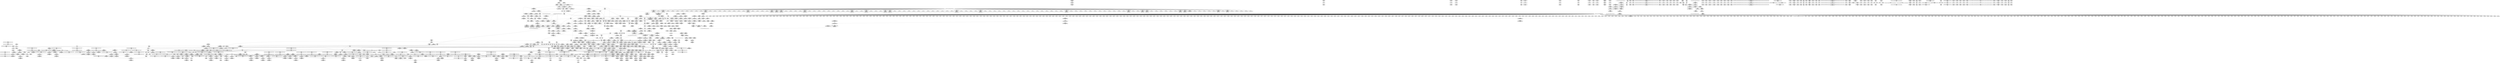 digraph {
	CE0x56c3d20 [shape=record,shape=Mrecord,label="{CE0x56c3d20|__aa_current_profile:tmp2|*SummSink*}"]
	CE0x56ea080 [shape=record,shape=Mrecord,label="{CE0x56ea080|aa_cred_profile:tmp25|security/apparmor/include/context.h,100|*SummSink*}"]
	CE0x5600680 [shape=record,shape=Mrecord,label="{CE0x5600680|i32_10|*Constant*|*SummSink*}"]
	CE0x5729170 [shape=record,shape=Mrecord,label="{CE0x5729170|72:_i32,_:_CRE_416,424_}"]
	CE0x56eb3a0 [shape=record,shape=Mrecord,label="{CE0x56eb3a0|aa_cred_profile:tmp27|security/apparmor/include/context.h,100|*SummSource*}"]
	CE0x55df200 [shape=record,shape=Mrecord,label="{CE0x55df200|common_perm_create:tmp13|security/apparmor/lsm.c,251}"]
	CE0x569f850 [shape=record,shape=Mrecord,label="{CE0x569f850|GLOBAL:__aa_current_profile|*Constant*|*SummSink*}"]
	CE0x55fff20 [shape=record,shape=Mrecord,label="{CE0x55fff20|common_perm_create:tmp19|security/apparmor/lsm.c,251}"]
	CE0x56e5960 [shape=record,shape=Mrecord,label="{CE0x56e5960|i1_true|*Constant*}"]
	CE0x56b0080 [shape=record,shape=Mrecord,label="{CE0x56b0080|common_perm_dir_dentry:tmp2|*SummSource*}"]
	CE0x5601f00 [shape=record,shape=Mrecord,label="{CE0x5601f00|common_perm_create:mode4|security/apparmor/lsm.c,251|*SummSource*}"]
	CE0x55e0ea0 [shape=record,shape=Mrecord,label="{CE0x55e0ea0|i64*_getelementptr_inbounds_(_17_x_i64_,_17_x_i64_*___llvm_gcov_ctr60,_i64_0,_i64_14)|*Constant*|*SummSink*}"]
	CE0x55df270 [shape=record,shape=Mrecord,label="{CE0x55df270|common_perm_create:tmp13|security/apparmor/lsm.c,251|*SummSource*}"]
	CE0x55d7110 [shape=record,shape=Mrecord,label="{CE0x55d7110|i64*_getelementptr_inbounds_(_2_x_i64_,_2_x_i64_*___llvm_gcov_ctr59,_i64_0,_i64_0)|*Constant*|*SummSource*}"]
	CE0x55e3720 [shape=record,shape=Mrecord,label="{CE0x55e3720|common_perm_create:tmp15|security/apparmor/lsm.c,251|*SummSource*}"]
	CE0x5687fc0 [shape=record,shape=Mrecord,label="{CE0x5687fc0|72:_i32,_:_CRE_0,2_}"]
	CE0x5732820 [shape=record,shape=Mrecord,label="{CE0x5732820|72:_i32,_:_CRE_871,872_}"]
	CE0x572c440 [shape=record,shape=Mrecord,label="{CE0x572c440|72:_i32,_:_CRE_566,567_}"]
	CE0x5688630 [shape=record,shape=Mrecord,label="{CE0x5688630|72:_i32,_:_CRE_24,32_}"]
	CE0x57201d0 [shape=record,shape=Mrecord,label="{CE0x57201d0|72:_i32,_:_CRE_162,163_}"]
	CE0x571ec90 [shape=record,shape=Mrecord,label="{CE0x571ec90|72:_i32,_:_CRE_142,143_}"]
	CE0x563aa10 [shape=record,shape=Mrecord,label="{CE0x563aa10|104:_%struct.inode*,_:_CRE_313,314_}"]
	CE0x57279e0 [shape=record,shape=Mrecord,label="{CE0x57279e0|72:_i32,_:_CRE_302,303_}"]
	CE0x56422b0 [shape=record,shape=Mrecord,label="{CE0x56422b0|aa_cred_profile:tmp10|security/apparmor/include/context.h,100|*SummSource*}"]
	CE0x55cd7a0 [shape=record,shape=Mrecord,label="{CE0x55cd7a0|i32_1|*Constant*|*SummSource*}"]
	CE0x56a1270 [shape=record,shape=Mrecord,label="{CE0x56a1270|__aa_current_profile:tmp6|security/apparmor/include/context.h,138|*SummSink*}"]
	CE0x56d5ef0 [shape=record,shape=Mrecord,label="{CE0x56d5ef0|aa_cred_profile:lor.rhs|*SummSource*}"]
	CE0x5730870 [shape=record,shape=Mrecord,label="{CE0x5730870|72:_i32,_:_CRE_672,680_}"]
	CE0x56d4d70 [shape=record,shape=Mrecord,label="{CE0x56d4d70|aa_cred_profile:profile|security/apparmor/include/context.h,100|*SummSink*}"]
	CE0x571fb70 [shape=record,shape=Mrecord,label="{CE0x571fb70|72:_i32,_:_CRE_156,157_}"]
	CE0x569f9f0 [shape=record,shape=Mrecord,label="{CE0x569f9f0|__aa_current_profile:entry}"]
	CE0x55cf7e0 [shape=record,shape=Mrecord,label="{CE0x55cf7e0|i64*_getelementptr_inbounds_(_2_x_i64_,_2_x_i64_*___llvm_gcov_ctr59,_i64_0,_i64_1)|*Constant*|*SummSource*}"]
	CE0x56e6270 [shape=record,shape=Mrecord,label="{CE0x56e6270|aa_cred_profile:tmp5|security/apparmor/include/context.h,99|*SummSink*}"]
	CE0x5726e30 [shape=record,shape=Mrecord,label="{CE0x5726e30|72:_i32,_:_CRE_291,292_}"]
	CE0x5645c00 [shape=record,shape=Mrecord,label="{CE0x5645c00|__aa_current_profile:if.end}"]
	CE0x55fb600 [shape=record,shape=Mrecord,label="{CE0x55fb600|i64_11|*Constant*|*SummSource*}"]
	CE0x55faad0 [shape=record,shape=Mrecord,label="{CE0x55faad0|GLOBAL:__llvm_gcov_ctr57|Global_var:__llvm_gcov_ctr57|*SummSource*}"]
	CE0x55e2e00 [shape=record,shape=Mrecord,label="{CE0x55e2e00|common_perm_create:tmp36|security/apparmor/lsm.c,256|*SummSource*}"]
	CE0x56467b0 [shape=record,shape=Mrecord,label="{CE0x56467b0|common_perm_dir_dentry:dentry|Function::common_perm_dir_dentry&Arg::dentry::}"]
	CE0x572f0e0 [shape=record,shape=Mrecord,label="{CE0x572f0e0|72:_i32,_:_CRE_608,609_}"]
	CE0x569e360 [shape=record,shape=Mrecord,label="{CE0x569e360|common_perm:bb|*SummSource*}"]
	CE0x56db8f0 [shape=record,shape=Mrecord,label="{CE0x56db8f0|%struct.aa_task_cxt*_null|*Constant*}"]
	CE0x56047c0 [shape=record,shape=Mrecord,label="{CE0x56047c0|aa_cred_profile:tmp9|security/apparmor/include/context.h,100|*SummSource*}"]
	CE0x57202e0 [shape=record,shape=Mrecord,label="{CE0x57202e0|72:_i32,_:_CRE_163,164_}"]
	CE0x5730a90 [shape=record,shape=Mrecord,label="{CE0x5730a90|72:_i32,_:_CRE_684,688_}"]
	CE0x56d67a0 [shape=record,shape=Mrecord,label="{CE0x56d67a0|__aa_current_profile:tmp17|security/apparmor/include/context.h,138}"]
	CE0x572cdd0 [shape=record,shape=Mrecord,label="{CE0x572cdd0|72:_i32,_:_CRE_575,576_}"]
	CE0x56ec4f0 [shape=record,shape=Mrecord,label="{CE0x56ec4f0|aa_cred_profile:tmp29|security/apparmor/include/context.h,100}"]
	CE0x55d0820 [shape=record,shape=Mrecord,label="{CE0x55d0820|i64*_getelementptr_inbounds_(_2_x_i64_,_2_x_i64_*___llvm_gcov_ctr59,_i64_0,_i64_0)|*Constant*}"]
	CE0x56d6410 [shape=record,shape=Mrecord,label="{CE0x56d6410|aa_cred_profile:tmp}"]
	CE0x56305a0 [shape=record,shape=Mrecord,label="{CE0x56305a0|get_current:tmp3|*SummSource*}"]
	CE0x57352a0 [shape=record,shape=Mrecord,label="{CE0x57352a0|72:_i32,_:_CRE_911,912_}"]
	CE0x55e7470 [shape=record,shape=Mrecord,label="{CE0x55e7470|common_perm_create:tmp5|security/apparmor/lsm.c,251|*SummSource*}"]
	CE0x5616ba0 [shape=record,shape=Mrecord,label="{CE0x5616ba0|104:_%struct.inode*,_:_CRE_166,167_}"]
	CE0x56d9f00 [shape=record,shape=Mrecord,label="{CE0x56d9f00|__aa_current_profile:call4|security/apparmor/include/context.h,138|*SummSource*}"]
	CE0x55e92e0 [shape=record,shape=Mrecord,label="{CE0x55e92e0|common_perm_create:tmp11|security/apparmor/lsm.c,251}"]
	CE0x5729060 [shape=record,shape=Mrecord,label="{CE0x5729060|72:_i32,_:_CRE_408,416_}"]
	CE0x572efd0 [shape=record,shape=Mrecord,label="{CE0x572efd0|72:_i32,_:_CRE_607,608_}"]
	CE0x5605330 [shape=record,shape=Mrecord,label="{CE0x5605330|common_perm_create:land.lhs.true2|*SummSource*}"]
	CE0x55ddc20 [shape=record,shape=Mrecord,label="{CE0x55ddc20|common_perm_create:dentry6|security/apparmor/lsm.c,253}"]
	CE0x56e1c80 [shape=record,shape=Mrecord,label="{CE0x56e1c80|VOIDTB_TE:_CE_164,165_}"]
	CE0x5686260 [shape=record,shape=Mrecord,label="{CE0x5686260|VOIDTB_TE:_CE_222,223_}"]
	CE0x5647fa0 [shape=record,shape=Mrecord,label="{CE0x5647fa0|common_perm_create:retval.0}"]
	CE0x56b9700 [shape=record,shape=Mrecord,label="{CE0x56b9700|_call_void_mcount()_#2|*SummSink*}"]
	CE0x572ea80 [shape=record,shape=Mrecord,label="{CE0x572ea80|72:_i32,_:_CRE_602,603_}"]
	CE0x568d330 [shape=record,shape=Mrecord,label="{CE0x568d330|VOIDTB_TE:_CE_208,209_}"]
	CE0x55e6470 [shape=record,shape=Mrecord,label="{CE0x55e6470|_ret_%struct.task_struct*_%tmp4,_!dbg_!15471|./arch/x86/include/asm/current.h,14|*SummSink*}"]
	CE0x5614750 [shape=record,shape=Mrecord,label="{CE0x5614750|104:_%struct.inode*,_:_CRE_92,93_}"]
	CE0x566b900 [shape=record,shape=Mrecord,label="{CE0x566b900|i64*_getelementptr_inbounds_(_16_x_i64_,_16_x_i64_*___llvm_gcov_ctr46,_i64_0,_i64_9)|*Constant*|*SummSource*}"]
	CE0x57334e0 [shape=record,shape=Mrecord,label="{CE0x57334e0|72:_i32,_:_CRE_883,884_}"]
	CE0x56480e0 [shape=record,shape=Mrecord,label="{CE0x56480e0|common_perm_create:retval.0|*SummSource*}"]
	CE0x5613c80 [shape=record,shape=Mrecord,label="{CE0x5613c80|104:_%struct.inode*,_:_CRE_64,72_|*MultipleSource*|*LoadInst*|security/apparmor/lsm.c,253|security/apparmor/lsm.c,253}"]
	CE0x56deea0 [shape=record,shape=Mrecord,label="{CE0x56deea0|aa_cred_profile:tmp6|security/apparmor/include/context.h,100|*SummSink*}"]
	CE0x5631ac0 [shape=record,shape=Mrecord,label="{CE0x5631ac0|get_current:tmp1|*SummSource*}"]
	CE0x5617190 [shape=record,shape=Mrecord,label="{CE0x5617190|104:_%struct.inode*,_:_CRE_171,172_}"]
	CE0x56bad00 [shape=record,shape=Mrecord,label="{CE0x56bad00|i64*_getelementptr_inbounds_(_16_x_i64_,_16_x_i64_*___llvm_gcov_ctr46,_i64_0,_i64_0)|*Constant*}"]
	CE0x55cec60 [shape=record,shape=Mrecord,label="{CE0x55cec60|apparmor_path_mkdir:dentry|Function::apparmor_path_mkdir&Arg::dentry::|*SummSink*}"]
	CE0x56dbea0 [shape=record,shape=Mrecord,label="{CE0x56dbea0|aa_cred_profile:bb}"]
	CE0x56427a0 [shape=record,shape=Mrecord,label="{CE0x56427a0|__aa_current_profile:tobool1|security/apparmor/include/context.h,138}"]
	CE0x55ee970 [shape=record,shape=Mrecord,label="{CE0x55ee970|common_perm_create:do.body}"]
	CE0x55c9260 [shape=record,shape=Mrecord,label="{CE0x55c9260|_call_void_mcount()_#2|*SummSource*}"]
	CE0x564b0a0 [shape=record,shape=Mrecord,label="{CE0x564b0a0|mediated_filesystem:tmp4|*LoadInst*|security/apparmor/include/apparmor.h,117|*SummSink*}"]
	CE0x5619eb0 [shape=record,shape=Mrecord,label="{CE0x5619eb0|104:_%struct.inode*,_:_CRE_209,210_}"]
	CE0x5736f50 [shape=record,shape=Mrecord,label="{CE0x5736f50|72:_i32,_:_CRE_952,960_}"]
	CE0x55ffa00 [shape=record,shape=Mrecord,label="{CE0x55ffa00|common_perm_dir_dentry:entry}"]
	CE0x568d990 [shape=record,shape=Mrecord,label="{CE0x568d990|VOIDTB_TE:_CE_214,215_}"]
	CE0x5638ea0 [shape=record,shape=Mrecord,label="{CE0x5638ea0|104:_%struct.inode*,_:_CRE_232,240_|*MultipleSource*|*LoadInst*|security/apparmor/lsm.c,253|security/apparmor/lsm.c,253}"]
	CE0x56a31f0 [shape=record,shape=Mrecord,label="{CE0x56a31f0|common_perm:cmp|security/apparmor/lsm.c,169|*SummSource*}"]
	CE0x56da210 [shape=record,shape=Mrecord,label="{CE0x56da210|GLOBAL:aa_cred_profile|*Constant*}"]
	CE0x56f4070 [shape=record,shape=Mrecord,label="{CE0x56f4070|GLOBAL:llvm.expect.i64|*Constant*|*SummSink*}"]
	CE0x56ef840 [shape=record,shape=Mrecord,label="{CE0x56ef840|aa_cred_profile:tmp33|security/apparmor/include/context.h,101|*SummSink*}"]
	CE0x5722920 [shape=record,shape=Mrecord,label="{CE0x5722920|72:_i32,_:_CRE_199,200_}"]
	CE0x56d4f30 [shape=record,shape=Mrecord,label="{CE0x56d4f30|0:_%struct.aa_profile*,_:_CMRE_0,8_|*MultipleSource*|security/apparmor/include/context.h,99|*LoadInst*|security/apparmor/include/context.h,99|security/apparmor/include/context.h,100}"]
	CE0x5731530 [shape=record,shape=Mrecord,label="{CE0x5731530|72:_i32,_:_CRE_768,776_}"]
	CE0x55d4360 [shape=record,shape=Mrecord,label="{CE0x55d4360|i64_0|*Constant*|*SummSink*}"]
	CE0x56c4800 [shape=record,shape=Mrecord,label="{CE0x56c4800|aa_cred_profile:do.end10|*SummSource*}"]
	CE0x55cccb0 [shape=record,shape=Mrecord,label="{CE0x55cccb0|common_perm_create:tmp4|security/apparmor/lsm.c,251|*SummSink*}"]
	CE0x571f400 [shape=record,shape=Mrecord,label="{CE0x571f400|72:_i32,_:_CRE_149,150_}"]
	CE0x56319e0 [shape=record,shape=Mrecord,label="{CE0x56319e0|i64_1|*Constant*}"]
	CE0x56a6a80 [shape=record,shape=Mrecord,label="{CE0x56a6a80|aa_path_perm:request|Function::aa_path_perm&Arg::request::}"]
	CE0x56e32c0 [shape=record,shape=Mrecord,label="{CE0x56e32c0|aa_cred_profile:expval|security/apparmor/include/context.h,100|*SummSink*}"]
	CE0x55ce530 [shape=record,shape=Mrecord,label="{CE0x55ce530|i16_16384|*Constant*}"]
	CE0x57299f0 [shape=record,shape=Mrecord,label="{CE0x57299f0|72:_i32,_:_CRE_473,474_}"]
	CE0x55e61c0 [shape=record,shape=Mrecord,label="{CE0x55e61c0|_ret_%struct.task_struct*_%tmp4,_!dbg_!15471|./arch/x86/include/asm/current.h,14|*SummSource*}"]
	CE0x5723a50 [shape=record,shape=Mrecord,label="{CE0x5723a50|72:_i32,_:_CRE_242,243_}"]
	CE0x56b9aa0 [shape=record,shape=Mrecord,label="{CE0x56b9aa0|aa_cred_profile:tmp7|security/apparmor/include/context.h,100}"]
	CE0x56c4c20 [shape=record,shape=Mrecord,label="{CE0x56c4c20|__aa_current_profile:tmp|*SummSource*}"]
	CE0x564adc0 [shape=record,shape=Mrecord,label="{CE0x564adc0|i64*_getelementptr_inbounds_(_2_x_i64_,_2_x_i64_*___llvm_gcov_ctr56,_i64_0,_i64_0)|*Constant*}"]
	CE0x55de890 [shape=record,shape=Mrecord,label="{CE0x55de890|_ret_i32_%call,_!dbg_!15472|security/apparmor/lsm.c,267|*SummSource*}"]
	CE0x56008a0 [shape=record,shape=Mrecord,label="{CE0x56008a0|i64_4|*Constant*}"]
	CE0x55ce8f0 [shape=record,shape=Mrecord,label="{CE0x55ce8f0|i16_16384|*Constant*|*SummSink*}"]
	CE0x56dd580 [shape=record,shape=Mrecord,label="{CE0x56dd580|aa_cred_profile:do.end8}"]
	CE0x564a480 [shape=record,shape=Mrecord,label="{CE0x564a480|mediated_filesystem:tmp1|*SummSink*}"]
	CE0x56a6dc0 [shape=record,shape=Mrecord,label="{CE0x56a6dc0|aa_path_perm:request|Function::aa_path_perm&Arg::request::|*SummSink*}"]
	"CONST[source:2(external),value:2(dynamic)][purpose:{subject}][SrcIdx:8]"
	CE0x56a9ee0 [shape=record,shape=Mrecord,label="{CE0x56a9ee0|aa_path_perm:entry|*SummSource*}"]
	CE0x5638780 [shape=record,shape=Mrecord,label="{CE0x5638780|104:_%struct.inode*,_:_CRE_219,220_}"]
	CE0x5643aa0 [shape=record,shape=Mrecord,label="{CE0x5643aa0|__aa_current_profile:tmp10|security/apparmor/include/context.h,138|*SummSource*}"]
	CE0x572dcb0 [shape=record,shape=Mrecord,label="{CE0x572dcb0|72:_i32,_:_CRE_589,590_}"]
	CE0x55c04d0 [shape=record,shape=Mrecord,label="{CE0x55c04d0|i32_1|*Constant*|*SummSink*}"]
	CE0x56ce3d0 [shape=record,shape=Mrecord,label="{CE0x56ce3d0|aa_cred_profile:profile|security/apparmor/include/context.h,100}"]
	CE0x55d3660 [shape=record,shape=Mrecord,label="{CE0x55d3660|common_perm_dir_dentry:tmp1}"]
	CE0x56a0be0 [shape=record,shape=Mrecord,label="{CE0x56a0be0|_ret_%struct.aa_profile*_%call4,_!dbg_!15494|security/apparmor/include/context.h,138|*SummSource*}"]
	CE0x572caa0 [shape=record,shape=Mrecord,label="{CE0x572caa0|72:_i32,_:_CRE_572,573_}"]
	CE0x5638c40 [shape=record,shape=Mrecord,label="{CE0x5638c40|104:_%struct.inode*,_:_CRE_223,224_}"]
	CE0x5735190 [shape=record,shape=Mrecord,label="{CE0x5735190|72:_i32,_:_CRE_910,911_}"]
	CE0x5730400 [shape=record,shape=Mrecord,label="{CE0x5730400|72:_i32,_:_CRE_640,648_}"]
	CE0x572d980 [shape=record,shape=Mrecord,label="{CE0x572d980|72:_i32,_:_CRE_586,587_}"]
	CE0x55ec130 [shape=record,shape=Mrecord,label="{CE0x55ec130|_call_void_lockdep_rcu_suspicious(i8*_getelementptr_inbounds_(_24_x_i8_,_24_x_i8_*_.str8,_i32_0,_i32_0),_i32_251,_i8*_getelementptr_inbounds_(_45_x_i8_,_45_x_i8_*_.str14,_i32_0,_i32_0))_#7,_!dbg_!15492|security/apparmor/lsm.c,251}"]
	CE0x55fac50 [shape=record,shape=Mrecord,label="{CE0x55fac50|common_perm:tmp4|security/apparmor/lsm.c,169|*SummSink*}"]
	CE0x55eeaa0 [shape=record,shape=Mrecord,label="{CE0x55eeaa0|common_perm_create:do.body|*SummSink*}"]
	CE0x569a390 [shape=record,shape=Mrecord,label="{CE0x569a390|mediated_filesystem:tmp5|security/apparmor/include/apparmor.h,117}"]
	CE0x56caa60 [shape=record,shape=Mrecord,label="{CE0x56caa60|i64_2|*Constant*}"]
	CE0x571f840 [shape=record,shape=Mrecord,label="{CE0x571f840|72:_i32,_:_CRE_153,154_}"]
	CE0x571e660 [shape=record,shape=Mrecord,label="{CE0x571e660|72:_i32,_:_CRE_136,137_}"]
	CE0x5730980 [shape=record,shape=Mrecord,label="{CE0x5730980|72:_i32,_:_CRE_680,684_}"]
	CE0x569a770 [shape=record,shape=Mrecord,label="{CE0x569a770|mediated_filesystem:tmp5|security/apparmor/include/apparmor.h,117|*SummSink*}"]
	CE0x5616cd0 [shape=record,shape=Mrecord,label="{CE0x5616cd0|104:_%struct.inode*,_:_CRE_167,168_}"]
	CE0x5725a00 [shape=record,shape=Mrecord,label="{CE0x5725a00|72:_i32,_:_CRE_272,273_}"]
	CE0x5721820 [shape=record,shape=Mrecord,label="{CE0x5721820|72:_i32,_:_CRE_183,184_}"]
	CE0x55d40b0 [shape=record,shape=Mrecord,label="{CE0x55d40b0|GLOBAL:common_perm_create.__warned|Global_var:common_perm_create.__warned|*SummSink*}"]
	CE0x5733e70 [shape=record,shape=Mrecord,label="{CE0x5733e70|72:_i32,_:_CRE_892,893_}"]
	CE0x56dbc50 [shape=record,shape=Mrecord,label="{CE0x56dbc50|aa_cred_profile:do.end|*SummSource*}"]
	CE0x55efaa0 [shape=record,shape=Mrecord,label="{CE0x55efaa0|mediated_filesystem:inode|Function::mediated_filesystem&Arg::inode::|*SummSink*}"]
	CE0x55e8f30 [shape=record,shape=Mrecord,label="{CE0x55e8f30|common_perm_create:tmp9|security/apparmor/lsm.c,251}"]
	CE0x55f5ae0 [shape=record,shape=Mrecord,label="{CE0x55f5ae0|mediated_filesystem:tmp2}"]
	CE0x56a2e80 [shape=record,shape=Mrecord,label="{CE0x56a2e80|common_perm:tmp2|security/apparmor/lsm.c,169|*SummSink*}"]
	CE0x5604400 [shape=record,shape=Mrecord,label="{CE0x5604400|common_perm_create:land.lhs.true|*SummSource*}"]
	CE0x56b8db0 [shape=record,shape=Mrecord,label="{CE0x56b8db0|i64*_getelementptr_inbounds_(_5_x_i64_,_5_x_i64_*___llvm_gcov_ctr57,_i64_0,_i64_4)|*Constant*|*SummSink*}"]
	CE0x5728d30 [shape=record,shape=Mrecord,label="{CE0x5728d30|72:_i32,_:_CRE_384,388_}"]
	CE0x5669bd0 [shape=record,shape=Mrecord,label="{CE0x5669bd0|aa_cred_profile:tmp31|security/apparmor/include/context.h,100|*SummSource*}"]
	CE0x572b480 [shape=record,shape=Mrecord,label="{CE0x572b480|72:_i32,_:_CRE_544,552_}"]
	CE0x572c110 [shape=record,shape=Mrecord,label="{CE0x572c110|72:_i32,_:_CRE_563,564_}"]
	CE0x572eec0 [shape=record,shape=Mrecord,label="{CE0x572eec0|72:_i32,_:_CRE_606,607_}"]
	CE0x56a0070 [shape=record,shape=Mrecord,label="{CE0x56a0070|common_perm:if.then|*SummSource*}"]
	CE0x5649010 [shape=record,shape=Mrecord,label="{CE0x5649010|common_perm_create:tmp38|security/apparmor/lsm.c,257}"]
	CE0x568d660 [shape=record,shape=Mrecord,label="{CE0x568d660|VOIDTB_TE:_CE_211,212_}"]
	CE0x56a7770 [shape=record,shape=Mrecord,label="{CE0x56a7770|common_perm:mode|security/apparmor/lsm.c,169|*SummSink*}"]
	"CONST[source:0(mediator),value:2(dynamic)][purpose:{object}][SnkIdx:2]"
	CE0x572bde0 [shape=record,shape=Mrecord,label="{CE0x572bde0|72:_i32,_:_CRE_560,561_}"]
	CE0x566b850 [shape=record,shape=Mrecord,label="{CE0x566b850|i64*_getelementptr_inbounds_(_16_x_i64_,_16_x_i64_*___llvm_gcov_ctr46,_i64_0,_i64_9)|*Constant*}"]
	CE0x5614e70 [shape=record,shape=Mrecord,label="{CE0x5614e70|104:_%struct.inode*,_:_CRE_112,144_|*MultipleSource*|*LoadInst*|security/apparmor/lsm.c,253|security/apparmor/lsm.c,253}"]
	CE0x55eff10 [shape=record,shape=Mrecord,label="{CE0x55eff10|common_perm_create:tmp11|security/apparmor/lsm.c,251|*SummSink*}"]
	CE0x56fb9f0 [shape=record,shape=Mrecord,label="{CE0x56fb9f0|VOIDTB_TE:_CE_177,178_}"]
	CE0x55dfdc0 [shape=record,shape=Mrecord,label="{CE0x55dfdc0|i64*_getelementptr_inbounds_(_17_x_i64_,_17_x_i64_*___llvm_gcov_ctr60,_i64_0,_i64_8)|*Constant*|*SummSink*}"]
	CE0x56c72f0 [shape=record,shape=Mrecord,label="{CE0x56c72f0|72:_%struct.hlist_bl_node**,_80:_%struct.dentry*,_104:_%struct.inode*,_:_CRE:_elem_0:default:}"]
	CE0x5613e50 [shape=record,shape=Mrecord,label="{CE0x5613e50|104:_%struct.inode*,_:_CRE_72,80_|*MultipleSource*|*LoadInst*|security/apparmor/lsm.c,253|security/apparmor/lsm.c,253}"]
	CE0x572f740 [shape=record,shape=Mrecord,label="{CE0x572f740|72:_i32,_:_CRE_614,615_}"]
	CE0x56cd900 [shape=record,shape=Mrecord,label="{CE0x56cd900|__aa_current_profile:do.end|*SummSource*}"]
	CE0x5687850 [shape=record,shape=Mrecord,label="{CE0x5687850|VOIDTB_TE:_CE_313,314_}"]
	CE0x5632f20 [shape=record,shape=Mrecord,label="{CE0x5632f20|i64_2|*Constant*}"]
	CE0x56ad0c0 [shape=record,shape=Mrecord,label="{CE0x56ad0c0|_call_void_mcount()_#2|*SummSink*}"]
	CE0x55cc850 [shape=record,shape=Mrecord,label="{CE0x55cc850|common_perm_dir_dentry:path|security/apparmor/lsm.c, 189}"]
	CE0x5687a70 [shape=record,shape=Mrecord,label="{CE0x5687a70|VOIDTB_TE:_CE_315,316_}"]
	CE0x56d94b0 [shape=record,shape=Mrecord,label="{CE0x56d94b0|__aa_current_profile:cred|security/apparmor/include/context.h,138|*SummSink*}"]
	CE0x56d7610 [shape=record,shape=Mrecord,label="{CE0x56d7610|i64*_getelementptr_inbounds_(_11_x_i64_,_11_x_i64_*___llvm_gcov_ctr58,_i64_0,_i64_10)|*Constant*|*SummSink*}"]
	CE0x55fcce0 [shape=record,shape=Mrecord,label="{CE0x55fcce0|common_perm_create:tmp18|security/apparmor/lsm.c,251|*SummSource*}"]
	CE0x56cbca0 [shape=record,shape=Mrecord,label="{CE0x56cbca0|__aa_current_profile:if.then|*SummSource*}"]
	CE0x56e3b10 [shape=record,shape=Mrecord,label="{CE0x56e3b10|VOIDTB_TE:_CE_198,199_}"]
	CE0x5723830 [shape=record,shape=Mrecord,label="{CE0x5723830|72:_i32,_:_CRE_240,241_}"]
	CE0x55cce20 [shape=record,shape=Mrecord,label="{CE0x55cce20|i64_2|*Constant*}"]
	CE0x571f950 [shape=record,shape=Mrecord,label="{CE0x571f950|72:_i32,_:_CRE_154,155_}"]
	CE0x56aee80 [shape=record,shape=Mrecord,label="{CE0x56aee80|common_perm_dir_dentry:dentry2|security/apparmor/lsm.c,189}"]
	CE0x56d8970 [shape=record,shape=Mrecord,label="{CE0x56d8970|GLOBAL:get_current|*Constant*}"]
	CE0x56f4cd0 [shape=record,shape=Mrecord,label="{CE0x56f4cd0|VOIDTB_TE:_CE_149,150_}"]
	CE0x56fb5b0 [shape=record,shape=Mrecord,label="{CE0x56fb5b0|VOIDTB_TE:_CE_173,174_}"]
	CE0x563a260 [shape=record,shape=Mrecord,label="{CE0x563a260|104:_%struct.inode*,_:_CRE_306,307_}"]
	CE0x5352360 [shape=record,shape=Mrecord,label="{CE0x5352360|i32_4|*Constant*|*SummSource*}"]
	CE0x572dba0 [shape=record,shape=Mrecord,label="{CE0x572dba0|72:_i32,_:_CRE_588,589_}"]
	CE0x57330a0 [shape=record,shape=Mrecord,label="{CE0x57330a0|72:_i32,_:_CRE_879,880_}"]
	CE0x57246e0 [shape=record,shape=Mrecord,label="{CE0x57246e0|72:_i32,_:_CRE_254,255_}"]
	CE0x56dc650 [shape=record,shape=Mrecord,label="{CE0x56dc650|aa_cred_profile:expval|security/apparmor/include/context.h,100}"]
	CE0x56cb460 [shape=record,shape=Mrecord,label="{CE0x56cb460|__aa_current_profile:do.body|*SummSink*}"]
	CE0x56c61b0 [shape=record,shape=Mrecord,label="{CE0x56c61b0|aa_cred_profile:tmp3|*SummSource*}"]
	CE0x569c690 [shape=record,shape=Mrecord,label="{CE0x569c690|common_perm:if.end|*SummSink*}"]
	CE0x56160f0 [shape=record,shape=Mrecord,label="{CE0x56160f0|104:_%struct.inode*,_:_CRE_157,158_}"]
	CE0x5734b30 [shape=record,shape=Mrecord,label="{CE0x5734b30|72:_i32,_:_CRE_904,905_}"]
	CE0x5721e80 [shape=record,shape=Mrecord,label="{CE0x5721e80|72:_i32,_:_CRE_189,190_}"]
	CE0x5722700 [shape=record,shape=Mrecord,label="{CE0x5722700|72:_i32,_:_CRE_197,198_}"]
	CE0x5687eb0 [shape=record,shape=Mrecord,label="{CE0x5687eb0|VOIDTB_TE:_CE_319,320_}"]
	CE0x563e480 [shape=record,shape=Mrecord,label="{CE0x563e480|i64_-2147483648|*Constant*}"]
	CE0x5688a30 [shape=record,shape=Mrecord,label="{CE0x5688a30|72:_i32,_:_CRE_56,64_}"]
	CE0x563b390 [shape=record,shape=Mrecord,label="{CE0x563b390|common_perm_create:tmp28|security/apparmor/lsm.c,253}"]
	CE0x5617ea0 [shape=record,shape=Mrecord,label="{CE0x5617ea0|104:_%struct.inode*,_:_CRE_182,183_}"]
	CE0x56f0120 [shape=record,shape=Mrecord,label="{CE0x56f0120|aa_cred_profile:tmp19|security/apparmor/include/context.h,100}"]
	CE0x55ee0d0 [shape=record,shape=Mrecord,label="{CE0x55ee0d0|common_perm_create:lor.lhs.false}"]
	CE0x56b9250 [shape=record,shape=Mrecord,label="{CE0x56b9250|__aa_current_profile:land.lhs.true2}"]
	CE0x572d430 [shape=record,shape=Mrecord,label="{CE0x572d430|72:_i32,_:_CRE_581,582_}"]
	CE0x563aed0 [shape=record,shape=Mrecord,label="{CE0x563aed0|104:_%struct.inode*,_:_CRE_317,318_}"]
	CE0x5615e90 [shape=record,shape=Mrecord,label="{CE0x5615e90|104:_%struct.inode*,_:_CRE_155,156_}"]
	CE0x571f620 [shape=record,shape=Mrecord,label="{CE0x571f620|72:_i32,_:_CRE_151,152_}"]
	CE0x55e3230 [shape=record,shape=Mrecord,label="{CE0x55e3230|i64*_getelementptr_inbounds_(_17_x_i64_,_17_x_i64_*___llvm_gcov_ctr60,_i64_0,_i64_8)|*Constant*|*SummSource*}"]
	CE0x55e7f00 [shape=record,shape=Mrecord,label="{CE0x55e7f00|common_perm_create:tmp8|security/apparmor/lsm.c,251|*SummSource*}"]
	CE0x5640c70 [shape=record,shape=Mrecord,label="{CE0x5640c70|i64_13|*Constant*}"]
	CE0x569b6d0 [shape=record,shape=Mrecord,label="{CE0x569b6d0|common_perm:path|Function::common_perm&Arg::path::|*SummSink*}"]
	CE0x56c69b0 [shape=record,shape=Mrecord,label="{CE0x56c69b0|GLOBAL:__llvm_gcov_ctr46|Global_var:__llvm_gcov_ctr46|*SummSink*}"]
	CE0x56af350 [shape=record,shape=Mrecord,label="{CE0x56af350|common_perm_dir_dentry:dentry2|security/apparmor/lsm.c,189|*SummSink*}"]
	CE0x55c1ef0 [shape=record,shape=Mrecord,label="{CE0x55c1ef0|apparmor_path_mkdir:tmp}"]
	CE0x56f3960 [shape=record,shape=Mrecord,label="{CE0x56f3960|aa_cred_profile:security|security/apparmor/include/context.h,99|*SummSource*}"]
	CE0x56e1d90 [shape=record,shape=Mrecord,label="{CE0x56e1d90|VOIDTB_TE:_CE_165,166_}"]
	CE0x5642ec0 [shape=record,shape=Mrecord,label="{CE0x5642ec0|__aa_current_profile:tmp1}"]
	CE0x56f2af0 [shape=record,shape=Mrecord,label="{CE0x56f2af0|i64_6|*Constant*}"]
	CE0x571e0a0 [shape=record,shape=Mrecord,label="{CE0x571e0a0|72:_i32,_:_CRE_96,104_}"]
	CE0x55df6b0 [shape=record,shape=Mrecord,label="{CE0x55df6b0|common_perm_create:tmp14|security/apparmor/lsm.c,251}"]
	CE0x56df5d0 [shape=record,shape=Mrecord,label="{CE0x56df5d0|aa_cred_profile:tobool1|security/apparmor/include/context.h,100}"]
	CE0x56e6750 [shape=record,shape=Mrecord,label="{CE0x56e6750|aa_cred_profile:tmp13|*SummSource*}"]
	CE0x569bd00 [shape=record,shape=Mrecord,label="{CE0x569bd00|common_perm:cond|Function::common_perm&Arg::cond::}"]
	CE0x56d6480 [shape=record,shape=Mrecord,label="{CE0x56d6480|COLLAPSED:_GCMRE___llvm_gcov_ctr46_internal_global_16_x_i64_zeroinitializer:_elem_0:default:}"]
	"CONST[source:2(external),value:2(dynamic)][purpose:{object}][SrcIdx:4]"
	CE0x56a08d0 [shape=record,shape=Mrecord,label="{CE0x56a08d0|aa_cred_profile:do.body5|*SummSink*}"]
	CE0x56a0620 [shape=record,shape=Mrecord,label="{CE0x56a0620|common_perm:bb|*SummSink*}"]
	CE0x56389e0 [shape=record,shape=Mrecord,label="{CE0x56389e0|104:_%struct.inode*,_:_CRE_221,222_}"]
	CE0x5646550 [shape=record,shape=Mrecord,label="{CE0x5646550|common_perm_dir_dentry:dir|Function::common_perm_dir_dentry&Arg::dir::|*SummSource*}"]
	CE0x56172c0 [shape=record,shape=Mrecord,label="{CE0x56172c0|104:_%struct.inode*,_:_CRE_172,173_}"]
	CE0x56fadd0 [shape=record,shape=Mrecord,label="{CE0x56fadd0|aa_cred_profile:tmp21|security/apparmor/include/context.h,100|*SummSink*}"]
	CE0x56aad70 [shape=record,shape=Mrecord,label="{CE0x56aad70|mediated_filesystem:lnot|security/apparmor/include/apparmor.h,117}"]
	CE0x55cb900 [shape=record,shape=Mrecord,label="{CE0x55cb900|apparmor_path_mkdir:tmp2|*SummSource*}"]
	"CONST[source:0(mediator),value:0(static)][purpose:{operation}][SnkIdx:4]"
	CE0x56a5ab0 [shape=record,shape=Mrecord,label="{CE0x56a5ab0|aa_path_perm:op|Function::aa_path_perm&Arg::op::|*SummSink*}"]
	CE0x55cefc0 [shape=record,shape=Mrecord,label="{CE0x55cefc0|common_perm_create:dentry|Function::common_perm_create&Arg::dentry::}"]
	CE0x56a7dc0 [shape=record,shape=Mrecord,label="{CE0x56a7dc0|_ret_%struct.aa_profile*_%call4,_!dbg_!15494|security/apparmor/include/context.h,138|*SummSink*}"]
	CE0x55e2770 [shape=record,shape=Mrecord,label="{CE0x55e2770|common_perm_create:tmp35|security/apparmor/lsm.c,256|*SummSource*}"]
	CE0x56c3f60 [shape=record,shape=Mrecord,label="{CE0x56c3f60|aa_cred_profile:tmp8|security/apparmor/include/context.h,100|*SummSource*}"]
	CE0x56497a0 [shape=record,shape=Mrecord,label="{CE0x56497a0|i64*_getelementptr_inbounds_(_2_x_i64_,_2_x_i64_*___llvm_gcov_ctr112,_i64_0,_i64_0)|*Constant*}"]
	CE0x56c5ab0 [shape=record,shape=Mrecord,label="{CE0x56c5ab0|__aa_current_profile:bb|*SummSink*}"]
	CE0x55e2cf0 [shape=record,shape=Mrecord,label="{CE0x55e2cf0|common_perm_create:tmp36|security/apparmor/lsm.c,256}"]
	CE0x57214f0 [shape=record,shape=Mrecord,label="{CE0x57214f0|72:_i32,_:_CRE_180,181_}"]
	CE0x572a8a0 [shape=record,shape=Mrecord,label="{CE0x572a8a0|72:_i32,_:_CRE_487,488_}"]
	CE0x5638b10 [shape=record,shape=Mrecord,label="{CE0x5638b10|104:_%struct.inode*,_:_CRE_222,223_}"]
	CE0x572abd0 [shape=record,shape=Mrecord,label="{CE0x572abd0|72:_i32,_:_CRE_500,504_}"]
	CE0x5601c40 [shape=record,shape=Mrecord,label="{CE0x5601c40|common_perm_create:mode4|security/apparmor/lsm.c,251|*SummSink*}"]
	CE0x55cbc20 [shape=record,shape=Mrecord,label="{CE0x55cbc20|i64*_getelementptr_inbounds_(_17_x_i64_,_17_x_i64_*___llvm_gcov_ctr60,_i64_0,_i64_0)|*Constant*|*SummSource*}"]
	CE0x5725f50 [shape=record,shape=Mrecord,label="{CE0x5725f50|72:_i32,_:_CRE_277,278_}"]
	CE0x56da7d0 [shape=record,shape=Mrecord,label="{CE0x56da7d0|GLOBAL:aa_cred_profile|*Constant*|*SummSink*}"]
	CE0x55d1f80 [shape=record,shape=Mrecord,label="{CE0x55d1f80|common_perm_create:return}"]
	CE0x57366d0 [shape=record,shape=Mrecord,label="{CE0x57366d0|72:_i32,_:_CRE_930,931_}"]
	CE0x5730540 [shape=record,shape=Mrecord,label="{CE0x5730540|72:_i32,_:_CRE_648,656_}"]
	CE0x55e2110 [shape=record,shape=Mrecord,label="{CE0x55e2110|i64*_getelementptr_inbounds_(_17_x_i64_,_17_x_i64_*___llvm_gcov_ctr60,_i64_0,_i64_15)|*Constant*|*SummSink*}"]
	CE0x55d5700 [shape=record,shape=Mrecord,label="{CE0x55d5700|common_perm_create:tmp25|security/apparmor/lsm.c,253}"]
	CE0x56dec30 [shape=record,shape=Mrecord,label="{CE0x56dec30|aa_cred_profile:tmp6|security/apparmor/include/context.h,100|*SummSource*}"]
	CE0x5642e50 [shape=record,shape=Mrecord,label="{CE0x5642e50|i64_1|*Constant*}"]
	CE0x55e1f90 [shape=record,shape=Mrecord,label="{CE0x55e1f90|i64*_getelementptr_inbounds_(_17_x_i64_,_17_x_i64_*___llvm_gcov_ctr60,_i64_0,_i64_15)|*Constant*|*SummSource*}"]
	CE0x56b9380 [shape=record,shape=Mrecord,label="{CE0x56b9380|__aa_current_profile:land.lhs.true2|*SummSource*}"]
	CE0x5729cf0 [shape=record,shape=Mrecord,label="{CE0x5729cf0|72:_i32,_:_CRE_476,477_}"]
	CE0x55f9a20 [shape=record,shape=Mrecord,label="{CE0x55f9a20|common_perm_create:d_inode|security/apparmor/lsm.c,253}"]
	CE0x56f2d40 [shape=record,shape=Mrecord,label="{CE0x56f2d40|i64_6|*Constant*|*SummSource*}"]
	CE0x56c85c0 [shape=record,shape=Mrecord,label="{CE0x56c85c0|VOIDTB_TE:_CE_144,145_}"]
	CE0x55c23d0 [shape=record,shape=Mrecord,label="{CE0x55c23d0|apparmor_path_mkdir:bb|*SummSource*}"]
	CE0x55e8fd0 [shape=record,shape=Mrecord,label="{CE0x55e8fd0|common_perm_create:tmp10|security/apparmor/lsm.c,251}"]
	CE0x571dda0 [shape=record,shape=Mrecord,label="{CE0x571dda0|72:_i32,_:_CRE_76,80_}"]
	CE0x56efbe0 [shape=record,shape=Mrecord,label="{CE0x56efbe0|aa_cred_profile:profile11|security/apparmor/include/context.h,101}"]
	CE0x5734090 [shape=record,shape=Mrecord,label="{CE0x5734090|72:_i32,_:_CRE_894,895_}"]
	CE0x56159d0 [shape=record,shape=Mrecord,label="{CE0x56159d0|104:_%struct.inode*,_:_CRE_151,152_}"]
	CE0x56af190 [shape=record,shape=Mrecord,label="{CE0x56af190|common_perm_dir_dentry:dentry2|security/apparmor/lsm.c,189|*SummSource*}"]
	CE0x56d2140 [shape=record,shape=Mrecord,label="{CE0x56d2140|i64*_getelementptr_inbounds_(_11_x_i64_,_11_x_i64_*___llvm_gcov_ctr58,_i64_0,_i64_8)|*Constant*}"]
	CE0x563b6f0 [shape=record,shape=Mrecord,label="{CE0x563b6f0|common_perm_create:tmp29|security/apparmor/lsm.c,253|*SummSource*}"]
	CE0x569c3c0 [shape=record,shape=Mrecord,label="{CE0x569c3c0|_ret_i32_%error.0,_!dbg_!15483|security/apparmor/lsm.c,172|*SummSource*}"]
	CE0x5727c00 [shape=record,shape=Mrecord,label="{CE0x5727c00|72:_i32,_:_CRE_304,305_}"]
	CE0x5600b70 [shape=record,shape=Mrecord,label="{CE0x5600b70|common_perm_create:fsuid|security/apparmor/lsm.c,251}"]
	CE0x55f7710 [shape=record,shape=Mrecord,label="{CE0x55f7710|i64*_getelementptr_inbounds_(_2_x_i64_,_2_x_i64_*___llvm_gcov_ctr55,_i64_0,_i64_0)|*Constant*|*SummSink*}"]
	CE0x56cce10 [shape=record,shape=Mrecord,label="{CE0x56cce10|i64*_getelementptr_inbounds_(_11_x_i64_,_11_x_i64_*___llvm_gcov_ctr58,_i64_0,_i64_6)|*Constant*}"]
	CE0x5643650 [shape=record,shape=Mrecord,label="{CE0x5643650|__aa_current_profile:tmp9|security/apparmor/include/context.h,138|*SummSource*}"]
	CE0x55ddd40 [shape=record,shape=Mrecord,label="{CE0x55ddd40|common_perm_create:tmp23|security/apparmor/lsm.c,253}"]
	CE0x57345e0 [shape=record,shape=Mrecord,label="{CE0x57345e0|72:_i32,_:_CRE_899,900_}"]
	CE0x56cb370 [shape=record,shape=Mrecord,label="{CE0x56cb370|__aa_current_profile:do.body|*SummSource*}"]
	CE0x56c5c80 [shape=record,shape=Mrecord,label="{CE0x56c5c80|i64*_getelementptr_inbounds_(_11_x_i64_,_11_x_i64_*___llvm_gcov_ctr58,_i64_0,_i64_0)|*Constant*|*SummSource*}"]
	CE0x571e2a0 [shape=record,shape=Mrecord,label="{CE0x571e2a0|72:_i32,_:_CRE_112,120_}"]
	CE0x55e7560 [shape=record,shape=Mrecord,label="{CE0x55e7560|common_perm_create:tmp5|security/apparmor/lsm.c,251|*SummSink*}"]
	CE0x55fb2e0 [shape=record,shape=Mrecord,label="{CE0x55fb2e0|common_perm:tmp5|security/apparmor/lsm.c,169|*SummSink*}"]
	CE0x56d2460 [shape=record,shape=Mrecord,label="{CE0x56d2460|i64*_getelementptr_inbounds_(_11_x_i64_,_11_x_i64_*___llvm_gcov_ctr58,_i64_0,_i64_8)|*Constant*|*SummSink*}"]
	CE0x56b9610 [shape=record,shape=Mrecord,label="{CE0x56b9610|_call_void_mcount()_#2|*SummSource*}"]
	CE0x56c5250 [shape=record,shape=Mrecord,label="{CE0x56c5250|GLOBAL:__llvm_gcov_ctr58|Global_var:__llvm_gcov_ctr58|*SummSource*}"]
	CE0x56383f0 [shape=record,shape=Mrecord,label="{CE0x56383f0|104:_%struct.inode*,_:_CRE_216,217_}"]
	CE0x56185c0 [shape=record,shape=Mrecord,label="{CE0x56185c0|104:_%struct.inode*,_:_CRE_188,189_}"]
	CE0x5736070 [shape=record,shape=Mrecord,label="{CE0x5736070|72:_i32,_:_CRE_924,925_}"]
	CE0x56ae200 [shape=record,shape=Mrecord,label="{CE0x56ae200|0:_%struct.vfsmount*,_8:_%struct.dentry*,_:_SCMRE_0,8_|*MultipleSource*|security/apparmor/lsm.c, 189|security/apparmor/lsm.c,189}"]
	CE0x55e6db0 [shape=record,shape=Mrecord,label="{CE0x55e6db0|i64_0|*Constant*}"]
	CE0x56d82b0 [shape=record,shape=Mrecord,label="{CE0x56d82b0|__aa_current_profile:call3|security/apparmor/include/context.h,138}"]
	CE0x572c990 [shape=record,shape=Mrecord,label="{CE0x572c990|72:_i32,_:_CRE_571,572_}"]
	CE0x569bb60 [shape=record,shape=Mrecord,label="{CE0x569bb60|common_perm:mask|Function::common_perm&Arg::mask::|*SummSink*}"]
	CE0x569c040 [shape=record,shape=Mrecord,label="{CE0x569c040|common_perm:cond|Function::common_perm&Arg::cond::|*SummSink*}"]
	CE0x5619790 [shape=record,shape=Mrecord,label="{CE0x5619790|104:_%struct.inode*,_:_CRE_203,204_}"]
	CE0x55ee2d0 [shape=record,shape=Mrecord,label="{CE0x55ee2d0|common_perm_create:lor.lhs.false|*SummSink*}"]
	CE0x5736b10 [shape=record,shape=Mrecord,label="{CE0x5736b10|72:_i32,_:_CRE_934,935_}"]
	CE0x5733a30 [shape=record,shape=Mrecord,label="{CE0x5733a30|72:_i32,_:_CRE_888,889_}"]
	CE0x55ee8b0 [shape=record,shape=Mrecord,label="{CE0x55ee8b0|common_perm_create:return|*SummSink*}"]
	CE0x5616940 [shape=record,shape=Mrecord,label="{CE0x5616940|104:_%struct.inode*,_:_CRE_164,165_}"]
	CE0x5352440 [shape=record,shape=Mrecord,label="{CE0x5352440|common_perm_create:op|Function::common_perm_create&Arg::op::}"]
	CE0x5728f50 [shape=record,shape=Mrecord,label="{CE0x5728f50|72:_i32,_:_CRE_400,408_}"]
	CE0x56d5ce0 [shape=record,shape=Mrecord,label="{CE0x56d5ce0|aa_cred_profile:if.end|*SummSink*}"]
	CE0x5639cf0 [shape=record,shape=Mrecord,label="{CE0x5639cf0|104:_%struct.inode*,_:_CRE_296,304_|*MultipleSource*|*LoadInst*|security/apparmor/lsm.c,253|security/apparmor/lsm.c,253}"]
	CE0x56e9a60 [shape=record,shape=Mrecord,label="{CE0x56e9a60|aa_cred_profile:tmp24|security/apparmor/include/context.h,100|*SummSink*}"]
	CE0x56c8720 [shape=record,shape=Mrecord,label="{CE0x56c8720|aa_cred_profile:tmp1|*SummSource*}"]
	CE0x56eb9f0 [shape=record,shape=Mrecord,label="{CE0x56eb9f0|i64*_getelementptr_inbounds_(_16_x_i64_,_16_x_i64_*___llvm_gcov_ctr46,_i64_0,_i64_13)|*Constant*|*SummSource*}"]
	CE0x56f3d40 [shape=record,shape=Mrecord,label="{CE0x56f3d40|VOIDTB_TE:_CE_64,72_}"]
	CE0x5726060 [shape=record,shape=Mrecord,label="{CE0x5726060|72:_i32,_:_CRE_278,279_}"]
	CE0x57331b0 [shape=record,shape=Mrecord,label="{CE0x57331b0|72:_i32,_:_CRE_880,881_}"]
	CE0x55d1810 [shape=record,shape=Mrecord,label="{CE0x55d1810|_ret_i32_%call,_!dbg_!15472|security/apparmor/lsm.c,267}"]
	CE0x55ca920 [shape=record,shape=Mrecord,label="{CE0x55ca920|common_perm_create:dir|Function::common_perm_create&Arg::dir::|*SummSource*}"]
	CE0x56fbbd0 [shape=record,shape=Mrecord,label="{CE0x56fbbd0|aa_cred_profile:tmp29|security/apparmor/include/context.h,100|*SummSink*}"]
	CE0x572cbb0 [shape=record,shape=Mrecord,label="{CE0x572cbb0|72:_i32,_:_CRE_573,574_}"]
	CE0x5688480 [shape=record,shape=Mrecord,label="{CE0x5688480|72:_i32,_:_CRE_12,16_}"]
	CE0x56fbb00 [shape=record,shape=Mrecord,label="{CE0x56fbb00|VOIDTB_TE:_CE_178,179_}"]
	CE0x5667d60 [shape=record,shape=Mrecord,label="{CE0x5667d60|_call_void_asm_sideeffect_1:_09ud2_0A.pushsection___bug_table,_22a_22_0A2:_09.long_1b_-_2b,_$_0:c_-_2b_0A_09.word_$_1:c_,_0_0A_09.org_2b+$_2:c_0A.popsection_,_i,i,i,_dirflag_,_fpsr_,_flags_(i8*_getelementptr_inbounds_(_36_x_i8_,_36_x_i8_*_.str12,_i32_0,_i32_0),_i32_100,_i64_12)_#2,_!dbg_!15490,_!srcloc_!15493|security/apparmor/include/context.h,100|*SummSink*}"]
	CE0x5730760 [shape=record,shape=Mrecord,label="{CE0x5730760|72:_i32,_:_CRE_664,672_}"]
	CE0x56afc70 [shape=record,shape=Mrecord,label="{CE0x56afc70|common_perm_dir_dentry:call|security/apparmor/lsm.c,191|*SummSink*}"]
	CE0x56f9980 [shape=record,shape=Mrecord,label="{CE0x56f9980|aa_cred_profile:tmp17|security/apparmor/include/context.h,100|*SummSource*}"]
	CE0x5725b10 [shape=record,shape=Mrecord,label="{CE0x5725b10|72:_i32,_:_CRE_273,274_}"]
	CE0x56c6dd0 [shape=record,shape=Mrecord,label="{CE0x56c6dd0|i64_4|*Constant*}"]
	CE0x55d3200 [shape=record,shape=Mrecord,label="{CE0x55d3200|common_perm_create:tobool|security/apparmor/lsm.c,251|*SummSource*}"]
	CE0x56ea240 [shape=record,shape=Mrecord,label="{CE0x56ea240|i64*_getelementptr_inbounds_(_16_x_i64_,_16_x_i64_*___llvm_gcov_ctr46,_i64_0,_i64_12)|*Constant*}"]
	CE0x5685e20 [shape=record,shape=Mrecord,label="{CE0x5685e20|VOIDTB_TE:_CE_218,219_}"]
	CE0x571eeb0 [shape=record,shape=Mrecord,label="{CE0x571eeb0|72:_i32,_:_CRE_144,145_}"]
	CE0x571fc80 [shape=record,shape=Mrecord,label="{CE0x571fc80|72:_i32,_:_CRE_157,158_}"]
	CE0x55de470 [shape=record,shape=Mrecord,label="{CE0x55de470|common_perm_create:tmp6|security/apparmor/lsm.c,251|*SummSource*}"]
	CE0x55ffb70 [shape=record,shape=Mrecord,label="{CE0x55ffb70|common_perm_dir_dentry:entry|*SummSource*}"]
	CE0x56ddc20 [shape=record,shape=Mrecord,label="{CE0x56ddc20|aa_cred_profile:tobool|security/apparmor/include/context.h,100}"]
	CE0x56e8f00 [shape=record,shape=Mrecord,label="{CE0x56e8f00|i64*_getelementptr_inbounds_(_16_x_i64_,_16_x_i64_*___llvm_gcov_ctr46,_i64_0,_i64_10)|*Constant*}"]
	CE0x56cb050 [shape=record,shape=Mrecord,label="{CE0x56cb050|0:_%struct.aa_profile*,_:_CMRE_24,32_|*MultipleSource*|security/apparmor/include/context.h,99|*LoadInst*|security/apparmor/include/context.h,99|security/apparmor/include/context.h,100}"]
	CE0x572ccc0 [shape=record,shape=Mrecord,label="{CE0x572ccc0|72:_i32,_:_CRE_574,575_}"]
	CE0x5647260 [shape=record,shape=Mrecord,label="{CE0x5647260|common_perm_dir_dentry:mask|Function::common_perm_dir_dentry&Arg::mask::|*SummSink*}"]
	CE0x55ccad0 [shape=record,shape=Mrecord,label="{CE0x55ccad0|i64*_getelementptr_inbounds_(_2_x_i64_,_2_x_i64_*___llvm_gcov_ctr56,_i64_0,_i64_1)|*Constant*}"]
	CE0x55e4930 [shape=record,shape=Mrecord,label="{CE0x55e4930|i64*_getelementptr_inbounds_(_5_x_i64_,_5_x_i64_*___llvm_gcov_ctr57,_i64_0,_i64_3)|*Constant*}"]
	CE0x563dc20 [shape=record,shape=Mrecord,label="{CE0x563dc20|mediated_filesystem:tmp4|*LoadInst*|security/apparmor/include/apparmor.h,117}"]
	CE0x55fc520 [shape=record,shape=Mrecord,label="{CE0x55fc520|i8*_getelementptr_inbounds_(_45_x_i8_,_45_x_i8_*_.str14,_i32_0,_i32_0)|*Constant*|*SummSink*}"]
	CE0x56eeff0 [shape=record,shape=Mrecord,label="{CE0x56eeff0|aa_cred_profile:tmp32|security/apparmor/include/context.h,101|*SummSource*}"]
	CE0x56883d0 [shape=record,shape=Mrecord,label="{CE0x56883d0|72:_i32,_:_CRE_8,12_}"]
	CE0x569bf10 [shape=record,shape=Mrecord,label="{CE0x569bf10|common_perm:cond|Function::common_perm&Arg::cond::|*SummSource*}"]
	CE0x56f5480 [shape=record,shape=Mrecord,label="{CE0x56f5480|VOIDTB_TE:_CE_88,89_}"]
	CE0x56daee0 [shape=record,shape=Mrecord,label="{CE0x56daee0|_ret_%struct.aa_profile*_%tmp34,_!dbg_!15510|security/apparmor/include/context.h,101|*SummSource*}"]
	CE0x55f4ed0 [shape=record,shape=Mrecord,label="{CE0x55f4ed0|mediated_filesystem:tmp|*SummSource*}"]
	CE0x5602380 [shape=record,shape=Mrecord,label="{CE0x5602380|common_perm_create:tmp22|*LoadInst*|security/apparmor/lsm.c,253}"]
	CE0x5727160 [shape=record,shape=Mrecord,label="{CE0x5727160|72:_i32,_:_CRE_294,295_}"]
	CE0x571e770 [shape=record,shape=Mrecord,label="{CE0x571e770|72:_i32,_:_CRE_137,138_}"]
	CE0x572feb0 [shape=record,shape=Mrecord,label="{CE0x572feb0|72:_i32,_:_CRE_621,622_}"]
	CE0x55c5ee0 [shape=record,shape=Mrecord,label="{CE0x55c5ee0|apparmor_path_mkdir:entry}"]
	CE0x55ce630 [shape=record,shape=Mrecord,label="{CE0x55ce630|common_perm_create:mask|Function::common_perm_create&Arg::mask::|*SummSource*}"]
	CE0x55e1960 [shape=record,shape=Mrecord,label="{CE0x55e1960|i64*_getelementptr_inbounds_(_17_x_i64_,_17_x_i64_*___llvm_gcov_ctr60,_i64_0,_i64_15)|*Constant*}"]
	CE0x56babf0 [shape=record,shape=Mrecord,label="{CE0x56babf0|aa_cred_profile:do.end8|*SummSink*}"]
	CE0x572bcd0 [shape=record,shape=Mrecord,label="{CE0x572bcd0|72:_i32,_:_CRE_559,560_}"]
	CE0x5723610 [shape=record,shape=Mrecord,label="{CE0x5723610|72:_i32,_:_CRE_224,232_}"]
	CE0x56e5820 [shape=record,shape=Mrecord,label="{CE0x56e5820|aa_cred_profile:tobool1|security/apparmor/include/context.h,100|*SummSource*}"]
	CE0x55d1560 [shape=record,shape=Mrecord,label="{CE0x55d1560|_ret_i32_%retval.0,_!dbg_!15515|security/apparmor/lsm.c,257|*SummSource*}"]
	CE0x5615420 [shape=record,shape=Mrecord,label="{CE0x5615420|104:_%struct.inode*,_:_CRE_146,147_}"]
	CE0x55e9170 [shape=record,shape=Mrecord,label="{CE0x55e9170|common_perm_create:tmp10|security/apparmor/lsm.c,251|*SummSink*}"]
	CE0x55f8280 [shape=record,shape=Mrecord,label="{CE0x55f8280|common_perm_create:dentry6|security/apparmor/lsm.c,253|*SummSource*}"]
	CE0x5647420 [shape=record,shape=Mrecord,label="{CE0x5647420|common_perm_dir_dentry:cond|Function::common_perm_dir_dentry&Arg::cond::|*SummSource*}"]
	CE0x56c86b0 [shape=record,shape=Mrecord,label="{CE0x56c86b0|VOIDTB_TE:_CE_145,146_}"]
	CE0x572eca0 [shape=record,shape=Mrecord,label="{CE0x572eca0|72:_i32,_:_CRE_604,605_}"]
	CE0x572d100 [shape=record,shape=Mrecord,label="{CE0x572d100|72:_i32,_:_CRE_578,579_}"]
	CE0x56e6a50 [shape=record,shape=Mrecord,label="{CE0x56e6a50|aa_cred_profile:lnot2|security/apparmor/include/context.h,100}"]
	CE0x56ef560 [shape=record,shape=Mrecord,label="{CE0x56ef560|aa_cred_profile:tmp33|security/apparmor/include/context.h,101}"]
	CE0x56dbad0 [shape=record,shape=Mrecord,label="{CE0x56dbad0|%struct.aa_task_cxt*_null|*Constant*|*SummSource*}"]
	CE0x56f52e0 [shape=record,shape=Mrecord,label="{CE0x56f52e0|VOIDTB_TE:_CE_72,80_}"]
	CE0x5600210 [shape=record,shape=Mrecord,label="{CE0x5600210|common_perm_create:tmp19|security/apparmor/lsm.c,251|*SummSource*}"]
	CE0x52242f0 [shape=record,shape=Mrecord,label="{CE0x52242f0|GLOBAL:common_perm_create|*Constant*|*SummSink*}"]
	CE0x56d9c80 [shape=record,shape=Mrecord,label="{CE0x56d9c80|__aa_current_profile:call4|security/apparmor/include/context.h,138}"]
	CE0x56cd9d0 [shape=record,shape=Mrecord,label="{CE0x56cd9d0|__aa_current_profile:do.end|*SummSink*}"]
	CE0x56fc7e0 [shape=record,shape=Mrecord,label="{CE0x56fc7e0|VOIDTB_TE:_CE_94,95_}"]
	CE0x56cb690 [shape=record,shape=Mrecord,label="{CE0x56cb690|__aa_current_profile:bb|*SummSource*}"]
	CE0x5730650 [shape=record,shape=Mrecord,label="{CE0x5730650|72:_i32,_:_CRE_656,664_}"]
	CE0x5732f90 [shape=record,shape=Mrecord,label="{CE0x5732f90|72:_i32,_:_CRE_878,879_}"]
	CE0x5616a70 [shape=record,shape=Mrecord,label="{CE0x5616a70|104:_%struct.inode*,_:_CRE_165,166_}"]
	CE0x568d220 [shape=record,shape=Mrecord,label="{CE0x568d220|VOIDTB_TE:_CE_207,208_}"]
	CE0x5724e50 [shape=record,shape=Mrecord,label="{CE0x5724e50|72:_i32,_:_CRE_261,262_}"]
	CE0x5728040 [shape=record,shape=Mrecord,label="{CE0x5728040|72:_i32,_:_CRE_308,309_}"]
	CE0x57242a0 [shape=record,shape=Mrecord,label="{CE0x57242a0|72:_i32,_:_CRE_250,251_}"]
	CE0x5732710 [shape=record,shape=Mrecord,label="{CE0x5732710|72:_i32,_:_CRE_870,871_}"]
	CE0x5685f30 [shape=record,shape=Mrecord,label="{CE0x5685f30|VOIDTB_TE:_CE_219,220_}"]
	CE0x56695f0 [shape=record,shape=Mrecord,label="{CE0x56695f0|aa_cred_profile:tmp30|security/apparmor/include/context.h,100}"]
	CE0x5686b10 [shape=record,shape=Mrecord,label="{CE0x5686b10|VOIDTB_TE:_CE_272,280_}"]
	CE0x56173f0 [shape=record,shape=Mrecord,label="{CE0x56173f0|104:_%struct.inode*,_:_CRE_173,174_}"]
	CE0x5735d40 [shape=record,shape=Mrecord,label="{CE0x5735d40|72:_i32,_:_CRE_921,922_}"]
	CE0x56e3d30 [shape=record,shape=Mrecord,label="{CE0x56e3d30|VOIDTB_TE:_CE_200,201_}"]
	CE0x55ef0f0 [shape=record,shape=Mrecord,label="{CE0x55ef0f0|common_perm_create:bb|*SummSink*}"]
	CE0x5605400 [shape=record,shape=Mrecord,label="{CE0x5605400|common_perm_create:land.lhs.true2|*SummSink*}"]
	CE0x5721930 [shape=record,shape=Mrecord,label="{CE0x5721930|72:_i32,_:_CRE_184,185_}"]
	CE0x56082b0 [shape=record,shape=Mrecord,label="{CE0x56082b0|get_current:tmp1|*SummSink*}"]
	CE0x56d4a40 [shape=record,shape=Mrecord,label="{CE0x56d4a40|get_current:tmp1}"]
	CE0x563d9e0 [shape=record,shape=Mrecord,label="{CE0x563d9e0|i32_10|*Constant*}"]
	CE0x56dd180 [shape=record,shape=Mrecord,label="{CE0x56dd180|aa_cred_profile:lor.end}"]
	CE0x56dab90 [shape=record,shape=Mrecord,label="{CE0x56dab90|aa_cred_profile:cred|Function::aa_cred_profile&Arg::cred::|*SummSource*}"]
	CE0x55e3db0 [shape=record,shape=Mrecord,label="{CE0x55e3db0|common_perm_create:tmp16|security/apparmor/lsm.c,251|*SummSink*}"]
	CE0x56d37d0 [shape=record,shape=Mrecord,label="{CE0x56d37d0|i32_138|*Constant*}"]
	CE0x5731a80 [shape=record,shape=Mrecord,label="{CE0x5731a80|72:_i32,_:_CRE_816,824_}"]
	CE0x5733810 [shape=record,shape=Mrecord,label="{CE0x5733810|72:_i32,_:_CRE_886,887_}"]
	CE0x56ca030 [shape=record,shape=Mrecord,label="{CE0x56ca030|aa_cred_profile:conv|security/apparmor/include/context.h,100|*SummSource*}"]
	CE0x55f0500 [shape=record,shape=Mrecord,label="{CE0x55f0500|common_perm_create:tmp32|security/apparmor/lsm.c,253|*SummSink*}"]
	CE0x5638520 [shape=record,shape=Mrecord,label="{CE0x5638520|104:_%struct.inode*,_:_CRE_217,218_}"]
	CE0x56dcb70 [shape=record,shape=Mrecord,label="{CE0x56dcb70|VOIDTB_TE:_CE_182,183_}"]
	CE0x55c99f0 [shape=record,shape=Mrecord,label="{CE0x55c99f0|_call_void_mcount()_#2}"]
	CE0x55f7d60 [shape=record,shape=Mrecord,label="{CE0x55f7d60|common_perm_create:tmp26|security/apparmor/lsm.c,253}"]
	CE0x569cf40 [shape=record,shape=Mrecord,label="{CE0x569cf40|common_perm:tmp1|*SummSink*}"]
	CE0x56faf90 [shape=record,shape=Mrecord,label="{CE0x56faf90|_call_void_asm_sideeffect_1:_09ud2_0A.pushsection___bug_table,_22a_22_0A2:_09.long_1b_-_2b,_$_0:c_-_2b_0A_09.word_$_1:c_,_0_0A_09.org_2b+$_2:c_0A.popsection_,_i,i,i,_dirflag_,_fpsr_,_flags_(i8*_getelementptr_inbounds_(_36_x_i8_,_36_x_i8_*_.str12,_i32_0,_i32_0),_i32_100,_i64_12)_#2,_!dbg_!15490,_!srcloc_!15493|security/apparmor/include/context.h,100}"]
	CE0x56d9340 [shape=record,shape=Mrecord,label="{CE0x56d9340|__aa_current_profile:cred|security/apparmor/include/context.h,138|*SummSource*}"]
	CE0x56f0bd0 [shape=record,shape=Mrecord,label="{CE0x56f0bd0|aa_cred_profile:tmp17|security/apparmor/include/context.h,100}"]
	CE0x55ec570 [shape=record,shape=Mrecord,label="{CE0x55ec570|_call_void_lockdep_rcu_suspicious(i8*_getelementptr_inbounds_(_24_x_i8_,_24_x_i8_*_.str8,_i32_0,_i32_0),_i32_251,_i8*_getelementptr_inbounds_(_45_x_i8_,_45_x_i8_*_.str14,_i32_0,_i32_0))_#7,_!dbg_!15492|security/apparmor/lsm.c,251|*SummSource*}"]
	CE0x5630330 [shape=record,shape=Mrecord,label="{CE0x5630330|get_current:tmp2|*SummSink*}"]
	CE0x56ec6e0 [shape=record,shape=Mrecord,label="{CE0x56ec6e0|aa_cred_profile:tmp29|security/apparmor/include/context.h,100|*SummSource*}"]
	CE0x5639580 [shape=record,shape=Mrecord,label="{CE0x5639580|104:_%struct.inode*,_:_CRE_264,272_|*MultipleSource*|*LoadInst*|security/apparmor/lsm.c,253|security/apparmor/lsm.c,253}"]
	CE0x56388b0 [shape=record,shape=Mrecord,label="{CE0x56388b0|104:_%struct.inode*,_:_CRE_220,221_}"]
	CE0x55e1c80 [shape=record,shape=Mrecord,label="{CE0x55e1c80|common_perm_create:tmp34|security/apparmor/lsm.c,254|*SummSink*}"]
	CE0x55f3660 [shape=record,shape=Mrecord,label="{CE0x55f3660|mediated_filesystem:tmp3|*SummSink*}"]
	CE0x5687c90 [shape=record,shape=Mrecord,label="{CE0x5687c90|VOIDTB_TE:_CE_317,318_}"]
	CE0x56a9ba0 [shape=record,shape=Mrecord,label="{CE0x56a9ba0|GLOBAL:aa_path_perm|*Constant*|*SummSource*}"]
	CE0x55cc970 [shape=record,shape=Mrecord,label="{CE0x55cc970|common_perm_dir_dentry:path|security/apparmor/lsm.c, 189|*SummSource*}"]
	CE0x56d4410 [shape=record,shape=Mrecord,label="{CE0x56d4410|i64*_getelementptr_inbounds_(_11_x_i64_,_11_x_i64_*___llvm_gcov_ctr58,_i64_0,_i64_9)|*Constant*|*SummSink*}"]
	CE0x55e2a80 [shape=record,shape=Mrecord,label="{CE0x55e2a80|common_perm_create:tmp35|security/apparmor/lsm.c,256|*SummSink*}"]
	CE0x56ec890 [shape=record,shape=Mrecord,label="{CE0x56ec890|i64*_getelementptr_inbounds_(_16_x_i64_,_16_x_i64_*___llvm_gcov_ctr46,_i64_0,_i64_15)|*Constant*|*SummSource*}"]
	CE0x5603ad0 [shape=record,shape=Mrecord,label="{CE0x5603ad0|common_perm_create:if.then}"]
	CE0x55ef990 [shape=record,shape=Mrecord,label="{CE0x55ef990|mediated_filesystem:inode|Function::mediated_filesystem&Arg::inode::|*SummSource*}"]
	CE0x5727af0 [shape=record,shape=Mrecord,label="{CE0x5727af0|72:_i32,_:_CRE_303,304_}"]
	CE0x56cc5a0 [shape=record,shape=Mrecord,label="{CE0x56cc5a0|__aa_current_profile:do.body}"]
	CE0x5686590 [shape=record,shape=Mrecord,label="{CE0x5686590|VOIDTB_TE:_CE_232,240_}"]
	CE0x55f8730 [shape=record,shape=Mrecord,label="{CE0x55f8730|common_perm_create:tmp27|*LoadInst*|security/apparmor/lsm.c,253}"]
	CE0x55c0f60 [shape=record,shape=Mrecord,label="{CE0x55c0f60|apparmor_path_mkdir:entry|*SummSink*}"]
	CE0x55d3ba0 [shape=record,shape=Mrecord,label="{CE0x55d3ba0|common_perm_create:tmp7|security/apparmor/lsm.c,251|*SummSink*}"]
	CE0x55fe2e0 [shape=record,shape=Mrecord,label="{CE0x55fe2e0|common_perm_create:cred|security/apparmor/lsm.c,251}"]
	CE0x55f7c10 [shape=record,shape=Mrecord,label="{CE0x55f7c10|common_perm_create:tmp25|security/apparmor/lsm.c,253|*SummSink*}"]
	CE0x56e2860 [shape=record,shape=Mrecord,label="{CE0x56e2860|VOIDTB_TE:_CE_192,193_}"]
	CE0x56c8a20 [shape=record,shape=Mrecord,label="{CE0x56c8a20|i64*_getelementptr_inbounds_(_16_x_i64_,_16_x_i64_*___llvm_gcov_ctr46,_i64_0,_i64_1)|*Constant*}"]
	CE0x5618820 [shape=record,shape=Mrecord,label="{CE0x5618820|104:_%struct.inode*,_:_CRE_190,191_}"]
	CE0x56f58b0 [shape=record,shape=Mrecord,label="{CE0x56f58b0|i64*_getelementptr_inbounds_(_16_x_i64_,_16_x_i64_*___llvm_gcov_ctr46,_i64_0,_i64_1)|*Constant*|*SummSource*}"]
	CE0x56da9c0 [shape=record,shape=Mrecord,label="{CE0x56da9c0|aa_cred_profile:entry|*SummSink*}"]
	CE0x56c4900 [shape=record,shape=Mrecord,label="{CE0x56c4900|aa_cred_profile:do.end10|*SummSink*}"]
	CE0x5643dc0 [shape=record,shape=Mrecord,label="{CE0x5643dc0|__aa_current_profile:tmp11|security/apparmor/include/context.h,138}"]
	CE0x5720500 [shape=record,shape=Mrecord,label="{CE0x5720500|72:_i32,_:_CRE_165,166_}"]
	CE0x55d5c80 [shape=record,shape=Mrecord,label="{CE0x55d5c80|i64_3|*Constant*|*SummSink*}"]
	CE0x56a33d0 [shape=record,shape=Mrecord,label="{CE0x56a33d0|0:_%struct.aa_profile*,_:_CMRE_16,24_|*MultipleSource*|security/apparmor/include/context.h,99|*LoadInst*|security/apparmor/include/context.h,99|security/apparmor/include/context.h,100}"]
	CE0x56acb70 [shape=record,shape=Mrecord,label="{CE0x56acb70|common_perm_dir_dentry:tmp3|*SummSource*}"]
	CE0x56d6880 [shape=record,shape=Mrecord,label="{CE0x56d6880|__aa_current_profile:tmp17|security/apparmor/include/context.h,138|*SummSink*}"]
	CE0x57341a0 [shape=record,shape=Mrecord,label="{CE0x57341a0|72:_i32,_:_CRE_895,896_}"]
	CE0x55d1480 [shape=record,shape=Mrecord,label="{CE0x55d1480|common_perm_create:mode|Function::common_perm_create&Arg::mode::|*SummSink*}"]
	CE0x55e44f0 [shape=record,shape=Mrecord,label="{CE0x55e44f0|%struct.vfsmount*_null|*Constant*|*SummSource*}"]
	CE0x5720940 [shape=record,shape=Mrecord,label="{CE0x5720940|72:_i32,_:_CRE_169,170_}"]
	CE0x56e05e0 [shape=record,shape=Mrecord,label="{CE0x56e05e0|%struct.aa_profile*_null|*Constant*|*SummSink*}"]
	CE0x5600fa0 [shape=record,shape=Mrecord,label="{CE0x5600fa0|common_perm_create:tmp20|security/apparmor/lsm.c,251|*SummSource*}"]
	CE0x55e3be0 [shape=record,shape=Mrecord,label="{CE0x55e3be0|common_perm_create:tmp16|security/apparmor/lsm.c,251}"]
	CE0x5722810 [shape=record,shape=Mrecord,label="{CE0x5722810|72:_i32,_:_CRE_198,199_}"]
	CE0x56f22b0 [shape=record,shape=Mrecord,label="{CE0x56f22b0|aa_cred_profile:tmp16|security/apparmor/include/context.h,100}"]
	CE0x5720d80 [shape=record,shape=Mrecord,label="{CE0x5720d80|72:_i32,_:_CRE_173,174_}"]
	CE0x572d870 [shape=record,shape=Mrecord,label="{CE0x572d870|72:_i32,_:_CRE_585,586_}"]
	CE0x56e75c0 [shape=record,shape=Mrecord,label="{CE0x56e75c0|aa_cred_profile:tmp|*SummSink*}"]
	CE0x572c000 [shape=record,shape=Mrecord,label="{CE0x572c000|72:_i32,_:_CRE_562,563_}"]
	CE0x55ec620 [shape=record,shape=Mrecord,label="{CE0x55ec620|_call_void_lockdep_rcu_suspicious(i8*_getelementptr_inbounds_(_24_x_i8_,_24_x_i8_*_.str8,_i32_0,_i32_0),_i32_251,_i8*_getelementptr_inbounds_(_45_x_i8_,_45_x_i8_*_.str14,_i32_0,_i32_0))_#7,_!dbg_!15492|security/apparmor/lsm.c,251|*SummSink*}"]
	CE0x56ee960 [shape=record,shape=Mrecord,label="{CE0x56ee960|VOIDTB_TE:_CE_167,168_}"]
	CE0x56eae70 [shape=record,shape=Mrecord,label="{CE0x56eae70|aa_cred_profile:tmp26|security/apparmor/include/context.h,100|*SummSink*}"]
	CE0x56d5820 [shape=record,shape=Mrecord,label="{CE0x56d5820|GLOBAL:__llvm_gcov_ctr46|Global_var:__llvm_gcov_ctr46}"]
	CE0x55fd330 [shape=record,shape=Mrecord,label="{CE0x55fd330|common_perm_create:call3|security/apparmor/lsm.c,251|*SummSink*}"]
	CE0x56cb2a0 [shape=record,shape=Mrecord,label="{CE0x56cb2a0|aa_cred_profile:tmp12|security/apparmor/include/context.h,100|*SummSource*}"]
	CE0x5614880 [shape=record,shape=Mrecord,label="{CE0x5614880|104:_%struct.inode*,_:_CRE_93,94_}"]
	CE0x56cfe70 [shape=record,shape=Mrecord,label="{CE0x56cfe70|__aa_current_profile:tmp16|security/apparmor/include/context.h,138}"]
	CE0x56d7e20 [shape=record,shape=Mrecord,label="{CE0x56d7e20|__aa_current_profile:tmp20|security/apparmor/include/context.h,138}"]
	CE0x5619c50 [shape=record,shape=Mrecord,label="{CE0x5619c50|104:_%struct.inode*,_:_CRE_207,208_}"]
	CE0x56daa30 [shape=record,shape=Mrecord,label="{CE0x56daa30|aa_cred_profile:cred|Function::aa_cred_profile&Arg::cred::}"]
	CE0x56ec100 [shape=record,shape=Mrecord,label="{CE0x56ec100|aa_cred_profile:tmp28|security/apparmor/include/context.h,100}"]
	CE0x56881e0 [shape=record,shape=Mrecord,label="{CE0x56881e0|72:_i32,_:_CRE_4,8_}"]
	CE0x55c7f50 [shape=record,shape=Mrecord,label="{CE0x55c7f50|common_perm_create:dir|Function::common_perm_create&Arg::dir::}"]
	CE0x5601270 [shape=record,shape=Mrecord,label="{CE0x5601270|common_perm_create:tmp21|security/apparmor/lsm.c,251}"]
	CE0x55c0ab0 [shape=record,shape=Mrecord,label="{CE0x55c0ab0|i64*_getelementptr_inbounds_(_17_x_i64_,_17_x_i64_*___llvm_gcov_ctr60,_i64_0,_i64_1)|*Constant*|*SummSource*}"]
	CE0x56f7c40 [shape=record,shape=Mrecord,label="{CE0x56f7c40|i64_5|*Constant*}"]
	CE0x5615590 [shape=record,shape=Mrecord,label="{CE0x5615590|104:_%struct.inode*,_:_CRE_147,148_}"]
	CE0x5729280 [shape=record,shape=Mrecord,label="{CE0x5729280|72:_i32,_:_CRE_424,432_}"]
	CE0x569b1f0 [shape=record,shape=Mrecord,label="{CE0x569b1f0|common_perm:op|Function::common_perm&Arg::op::|*SummSource*}"]
	CE0x56e2420 [shape=record,shape=Mrecord,label="{CE0x56e2420|VOIDTB_TE:_CE_188,189_}"]
	CE0x56aa700 [shape=record,shape=Mrecord,label="{CE0x56aa700|mediated_filesystem:tobool|security/apparmor/include/apparmor.h,117}"]
	CE0x5606930 [shape=record,shape=Mrecord,label="{CE0x5606930|common_perm_create:tmp8|security/apparmor/lsm.c,251|*SummSink*}"]
	CE0x55e8d30 [shape=record,shape=Mrecord,label="{CE0x55e8d30|i64_4|*Constant*|*SummSink*}"]
	CE0x55c08d0 [shape=record,shape=Mrecord,label="{CE0x55c08d0|common_perm_create:cond|security/apparmor/lsm.c, 251}"]
	CE0x56b1a60 [shape=record,shape=Mrecord,label="{CE0x56b1a60|i64_-2147483648|*Constant*|*SummSink*}"]
	CE0x55de140 [shape=record,shape=Mrecord,label="{CE0x55de140|common_perm_create:tmp6|security/apparmor/lsm.c,251}"]
	CE0x55e5380 [shape=record,shape=Mrecord,label="{CE0x55e5380|common_perm:tmp7|security/apparmor/lsm.c,170|*SummSink*}"]
	CE0x55d3090 [shape=record,shape=Mrecord,label="{CE0x55d3090|common_perm_create:call|security/apparmor/lsm.c,251|*SummSource*}"]
	CE0x5723d50 [shape=record,shape=Mrecord,label="{CE0x5723d50|72:_i32,_:_CRE_245,246_}"]
	CE0x55e36b0 [shape=record,shape=Mrecord,label="{CE0x55e36b0|common_perm_create:tmp15|security/apparmor/lsm.c,251}"]
	CE0x56c9250 [shape=record,shape=Mrecord,label="{CE0x56c9250|aa_cred_profile:lnot3|security/apparmor/include/context.h,100|*SummSink*}"]
	CE0x56f14e0 [shape=record,shape=Mrecord,label="{CE0x56f14e0|aa_cred_profile:tobool4|security/apparmor/include/context.h,100|*SummSink*}"]
	CE0x5725070 [shape=record,shape=Mrecord,label="{CE0x5725070|72:_i32,_:_CRE_263,264_}"]
	CE0x56e37e0 [shape=record,shape=Mrecord,label="{CE0x56e37e0|VOIDTB_TE:_CE_195,196_}"]
	CE0x56165b0 [shape=record,shape=Mrecord,label="{CE0x56165b0|104:_%struct.inode*,_:_CRE_161,162_}"]
	CE0x56efc50 [shape=record,shape=Mrecord,label="{CE0x56efc50|aa_cred_profile:profile11|security/apparmor/include/context.h,101|*SummSource*}"]
	CE0x5616e00 [shape=record,shape=Mrecord,label="{CE0x5616e00|104:_%struct.inode*,_:_CRE_168,169_}"]
	CE0x56a9750 [shape=record,shape=Mrecord,label="{CE0x56a9750|common_perm:call1|security/apparmor/lsm.c,170|*SummSink*}"]
	CE0x55e2700 [shape=record,shape=Mrecord,label="{CE0x55e2700|common_perm_create:tmp35|security/apparmor/lsm.c,256}"]
	CE0x56880d0 [shape=record,shape=Mrecord,label="{CE0x56880d0|72:_i32,_:_CRE_2,4_}"]
	CE0x5616f30 [shape=record,shape=Mrecord,label="{CE0x5616f30|104:_%struct.inode*,_:_CRE_169,170_}"]
	CE0x56a5f80 [shape=record,shape=Mrecord,label="{CE0x56a5f80|aa_path_perm:profile|Function::aa_path_perm&Arg::profile::|*SummSink*}"]
	CE0x56f1860 [shape=record,shape=Mrecord,label="{CE0x56f1860|VOIDTB_TE:_CE_160,161_}"]
	CE0x57212d0 [shape=record,shape=Mrecord,label="{CE0x57212d0|72:_i32,_:_CRE_178,179_}"]
	CE0x5723940 [shape=record,shape=Mrecord,label="{CE0x5723940|72:_i32,_:_CRE_241,242_}"]
	CE0x56d9520 [shape=record,shape=Mrecord,label="{CE0x56d9520|__aa_current_profile:tmp21|security/apparmor/include/context.h,138}"]
	CE0x56f9c80 [shape=record,shape=Mrecord,label="{CE0x56f9c80|i64*_getelementptr_inbounds_(_16_x_i64_,_16_x_i64_*___llvm_gcov_ctr46,_i64_0,_i64_7)|*Constant*}"]
	CE0x55f9b00 [shape=record,shape=Mrecord,label="{CE0x55f9b00|common_perm_create:d_inode|security/apparmor/lsm.c,253|*SummSink*}"]
	CE0x5687960 [shape=record,shape=Mrecord,label="{CE0x5687960|VOIDTB_TE:_CE_314,315_}"]
	CE0x57367e0 [shape=record,shape=Mrecord,label="{CE0x57367e0|72:_i32,_:_CRE_931,932_}"]
	CE0x56a17a0 [shape=record,shape=Mrecord,label="{CE0x56a17a0|i64_3|*Constant*}"]
	CE0x56aa880 [shape=record,shape=Mrecord,label="{CE0x56aa880|mediated_filesystem:tobool|security/apparmor/include/apparmor.h,117|*SummSource*}"]
	CE0x56a3550 [shape=record,shape=Mrecord,label="{CE0x56a3550|%struct.aa_profile*_null|*Constant*}"]
	"CONST[source:0(mediator),value:0(static)][purpose:{operation}][SrcIdx:6]"
	CE0x56d40c0 [shape=record,shape=Mrecord,label="{CE0x56d40c0|i8*_getelementptr_inbounds_(_45_x_i8_,_45_x_i8_*_.str14,_i32_0,_i32_0)|*Constant*}"]
	CE0x56f0400 [shape=record,shape=Mrecord,label="{CE0x56f0400|aa_cred_profile:tmp19|security/apparmor/include/context.h,100|*SummSink*}"]
	CE0x56ab240 [shape=record,shape=Mrecord,label="{CE0x56ab240|mediated_filesystem:lnot|security/apparmor/include/apparmor.h,117|*SummSink*}"]
	CE0x5687300 [shape=record,shape=Mrecord,label="{CE0x5687300|VOIDTB_TE:_CE_308,309_}"]
	CE0x56044d0 [shape=record,shape=Mrecord,label="{CE0x56044d0|common_perm_create:land.lhs.true|*SummSink*}"]
	CE0x56f9f40 [shape=record,shape=Mrecord,label="{CE0x56f9f40|VOIDTB_TE:_CE_156,157_}"]
	CE0x57301e0 [shape=record,shape=Mrecord,label="{CE0x57301e0|72:_i32,_:_CRE_624,628_}"]
	CE0x572b890 [shape=record,shape=Mrecord,label="{CE0x572b890|72:_i32,_:_CRE_555,556_}"]
	CE0x56166e0 [shape=record,shape=Mrecord,label="{CE0x56166e0|104:_%struct.inode*,_:_CRE_162,163_}"]
	CE0x56d03f0 [shape=record,shape=Mrecord,label="{CE0x56d03f0|__aa_current_profile:tmp16|security/apparmor/include/context.h,138|*SummSink*}"]
	CE0x56e9980 [shape=record,shape=Mrecord,label="{CE0x56e9980|aa_cred_profile:tmp24|security/apparmor/include/context.h,100}"]
	CE0x571fa60 [shape=record,shape=Mrecord,label="{CE0x571fa60|72:_i32,_:_CRE_155,156_}"]
	CE0x5645c70 [shape=record,shape=Mrecord,label="{CE0x5645c70|__aa_current_profile:if.end|*SummSource*}"]
	CE0x56fa840 [shape=record,shape=Mrecord,label="{CE0x56fa840|VOIDTB_TE:_CE_153,154_}"]
	CE0x5618950 [shape=record,shape=Mrecord,label="{CE0x5618950|104:_%struct.inode*,_:_CRE_191,192_}"]
	CE0x57300d0 [shape=record,shape=Mrecord,label="{CE0x57300d0|72:_i32,_:_CRE_623,624_}"]
	CE0x55cdf10 [shape=record,shape=Mrecord,label="{CE0x55cdf10|i32_16|*Constant*|*SummSource*}"]
	CE0x55df720 [shape=record,shape=Mrecord,label="{CE0x55df720|common_perm_create:tmp14|security/apparmor/lsm.c,251|*SummSource*}"]
	CE0x55f9fa0 [shape=record,shape=Mrecord,label="{CE0x55f9fa0|common_perm_create:tmp22|*LoadInst*|security/apparmor/lsm.c,253|*SummSink*}"]
	CE0x5618490 [shape=record,shape=Mrecord,label="{CE0x5618490|104:_%struct.inode*,_:_CRE_187,188_}"]
	CE0x56146a0 [shape=record,shape=Mrecord,label="{CE0x56146a0|104:_%struct.inode*,_:_CRE_91,92_}"]
	CE0x56cfd90 [shape=record,shape=Mrecord,label="{CE0x56cfd90|__aa_current_profile:tmp15|security/apparmor/include/context.h,138|*SummSource*}"]
	CE0x56a8a50 [shape=record,shape=Mrecord,label="{CE0x56a8a50|i64*_getelementptr_inbounds_(_16_x_i64_,_16_x_i64_*___llvm_gcov_ctr46,_i64_0,_i64_4)|*Constant*|*SummSink*}"]
	CE0x56c8f80 [shape=record,shape=Mrecord,label="{CE0x56c8f80|__aa_current_profile:land.lhs.true2|*SummSink*}"]
	CE0x572a130 [shape=record,shape=Mrecord,label="{CE0x572a130|72:_i32,_:_CRE_480,481_}"]
	CE0x56e8c20 [shape=record,shape=Mrecord,label="{CE0x56e8c20|aa_cred_profile:tmp23|security/apparmor/include/context.h,100|*SummSource*}"]
	CE0x56a75d0 [shape=record,shape=Mrecord,label="{CE0x56a75d0|common_perm:mode|security/apparmor/lsm.c,169}"]
	CE0x56c3c40 [shape=record,shape=Mrecord,label="{CE0x56c3c40|__aa_current_profile:tmp2}"]
	CE0x5669eb0 [shape=record,shape=Mrecord,label="{CE0x5669eb0|i64*_getelementptr_inbounds_(_16_x_i64_,_16_x_i64_*___llvm_gcov_ctr46,_i64_0,_i64_15)|*Constant*}"]
	CE0x5605030 [shape=record,shape=Mrecord,label="{CE0x5605030|COLLAPSED:_GCMRE___llvm_gcov_ctr56_internal_global_2_x_i64_zeroinitializer:_elem_0:default:}"]
	CE0x56d4130 [shape=record,shape=Mrecord,label="{CE0x56d4130|i64*_getelementptr_inbounds_(_11_x_i64_,_11_x_i64_*___llvm_gcov_ctr58,_i64_0,_i64_9)|*Constant*}"]
	CE0x5638650 [shape=record,shape=Mrecord,label="{CE0x5638650|104:_%struct.inode*,_:_CRE_218,219_}"]
	CE0x5619d80 [shape=record,shape=Mrecord,label="{CE0x5619d80|104:_%struct.inode*,_:_CRE_208,209_}"]
	CE0x563a090 [shape=record,shape=Mrecord,label="{CE0x563a090|104:_%struct.inode*,_:_CRE_305,306_}"]
	CE0x5726280 [shape=record,shape=Mrecord,label="{CE0x5726280|72:_i32,_:_CRE_280,281_}"]
	CE0x56ae190 [shape=record,shape=Mrecord,label="{CE0x56ae190|common_perm_dir_dentry:mnt1|security/apparmor/lsm.c,189}"]
	CE0x57244c0 [shape=record,shape=Mrecord,label="{CE0x57244c0|72:_i32,_:_CRE_252,253_}"]
	CE0x56d18e0 [shape=record,shape=Mrecord,label="{CE0x56d18e0|__aa_current_profile:tmp14|security/apparmor/include/context.h,138}"]
	CE0x55fabe0 [shape=record,shape=Mrecord,label="{CE0x55fabe0|common_perm:tmp4|security/apparmor/lsm.c,169|*SummSource*}"]
	CE0x5725d30 [shape=record,shape=Mrecord,label="{CE0x5725d30|72:_i32,_:_CRE_275,276_}"]
	CE0x56e2750 [shape=record,shape=Mrecord,label="{CE0x56e2750|VOIDTB_TE:_CE_191,192_}"]
	CE0x55c0940 [shape=record,shape=Mrecord,label="{CE0x55c0940|common_perm_create:cond|security/apparmor/lsm.c, 251|*SummSource*}"]
	CE0x5600f30 [shape=record,shape=Mrecord,label="{CE0x5600f30|common_perm_create:tmp20|security/apparmor/lsm.c,251}"]
	CE0x5736a00 [shape=record,shape=Mrecord,label="{CE0x5736a00|72:_i32,_:_CRE_933,934_}"]
	CE0x55cd420 [shape=record,shape=Mrecord,label="{CE0x55cd420|i32_1|*Constant*}"]
	CE0x56bb100 [shape=record,shape=Mrecord,label="{CE0x56bb100|common_perm:tmp9|security/apparmor/lsm.c,172|*SummSource*}"]
	CE0x5723b30 [shape=record,shape=Mrecord,label="{CE0x5723b30|72:_i32,_:_CRE_243,244_}"]
	CE0x55e56b0 [shape=record,shape=Mrecord,label="{CE0x55e56b0|common_perm_create:tobool5|security/apparmor/lsm.c,253|*SummSource*}"]
	CE0x57243b0 [shape=record,shape=Mrecord,label="{CE0x57243b0|72:_i32,_:_CRE_251,252_}"]
	CE0x56471f0 [shape=record,shape=Mrecord,label="{CE0x56471f0|common_perm_dir_dentry:mask|Function::common_perm_dir_dentry&Arg::mask::|*SummSource*}"]
	CE0x56f6110 [shape=record,shape=Mrecord,label="{CE0x56f6110|aa_cred_profile:do.end|*SummSink*}"]
	CE0x5619070 [shape=record,shape=Mrecord,label="{CE0x5619070|104:_%struct.inode*,_:_CRE_197,198_}"]
	CE0x571e960 [shape=record,shape=Mrecord,label="{CE0x571e960|72:_i32,_:_CRE_139,140_}"]
	CE0x57365c0 [shape=record,shape=Mrecord,label="{CE0x57365c0|72:_i32,_:_CRE_929,930_}"]
	CE0x55e8e30 [shape=record,shape=Mrecord,label="{CE0x55e8e30|i64*_getelementptr_inbounds_(_17_x_i64_,_17_x_i64_*___llvm_gcov_ctr60,_i64_0,_i64_6)|*Constant*}"]
	CE0x56c6220 [shape=record,shape=Mrecord,label="{CE0x56c6220|aa_cred_profile:tmp3|*SummSink*}"]
	CE0x563a480 [shape=record,shape=Mrecord,label="{CE0x563a480|104:_%struct.inode*,_:_CRE_308,309_}"]
	CE0x5605610 [shape=record,shape=Mrecord,label="{CE0x5605610|__aa_current_profile:tmp7|security/apparmor/include/context.h,138|*SummSink*}"]
	CE0x56a68e0 [shape=record,shape=Mrecord,label="{CE0x56a68e0|aa_path_perm:flags|Function::aa_path_perm&Arg::flags::|*SummSink*}"]
	CE0x56d8650 [shape=record,shape=Mrecord,label="{CE0x56d8650|__aa_current_profile:call3|security/apparmor/include/context.h,138|*SummSource*}"]
	CE0x5686e10 [shape=record,shape=Mrecord,label="{CE0x5686e10|VOIDTB_TE:_CE_296,304_}"]
	CE0x56ba910 [shape=record,shape=Mrecord,label="{CE0x56ba910|aa_cred_profile:conv|security/apparmor/include/context.h,100}"]
	CE0x55fc880 [shape=record,shape=Mrecord,label="{CE0x55fc880|common_perm_create:tmp17|security/apparmor/lsm.c,251|*SummSource*}"]
	CE0x56b0010 [shape=record,shape=Mrecord,label="{CE0x56b0010|common_perm_dir_dentry:tmp2}"]
	CE0x56d5dc0 [shape=record,shape=Mrecord,label="{CE0x56d5dc0|aa_cred_profile:lor.rhs}"]
	CE0x55e5960 [shape=record,shape=Mrecord,label="{CE0x55e5960|i64*_getelementptr_inbounds_(_2_x_i64_,_2_x_i64_*___llvm_gcov_ctr55,_i64_0,_i64_0)|*Constant*}"]
	CE0x5722b40 [shape=record,shape=Mrecord,label="{CE0x5722b40|72:_i32,_:_CRE_201,202_}"]
	CE0x55dfcb0 [shape=record,shape=Mrecord,label="{CE0x55dfcb0|i1_true|*Constant*|*SummSink*}"]
	CE0x55e13e0 [shape=record,shape=Mrecord,label="{CE0x55e13e0|common_perm_create:tmp33|security/apparmor/lsm.c,254}"]
	CE0x56c6410 [shape=record,shape=Mrecord,label="{CE0x56c6410|i64_0|*Constant*}"]
	CE0x55df9d0 [shape=record,shape=Mrecord,label="{CE0x55df9d0|i1_true|*Constant*|*SummSource*}"]
	CE0x55d6c50 [shape=record,shape=Mrecord,label="{CE0x55d6c50|apparmor_path_mkdir:tmp3|*SummSource*}"]
	CE0x55f7fd0 [shape=record,shape=Mrecord,label="{CE0x55f7fd0|common_perm_create:tmp26|security/apparmor/lsm.c,253|*SummSource*}"]
	CE0x569af20 [shape=record,shape=Mrecord,label="{CE0x569af20|common_perm:entry|*SummSink*}"]
	CE0x55dda00 [shape=record,shape=Mrecord,label="{CE0x55dda00|i64_10|*Constant*}"]
	CE0x57346f0 [shape=record,shape=Mrecord,label="{CE0x57346f0|72:_i32,_:_CRE_900,901_}"]
	CE0x55f5450 [shape=record,shape=Mrecord,label="{CE0x55f5450|i64*_getelementptr_inbounds_(_2_x_i64_,_2_x_i64_*___llvm_gcov_ctr55,_i64_0,_i64_1)|*Constant*|*SummSink*}"]
	CE0x55de710 [shape=record,shape=Mrecord,label="{CE0x55de710|common_perm_create:tmp7|security/apparmor/lsm.c,251}"]
	CE0x572f1f0 [shape=record,shape=Mrecord,label="{CE0x572f1f0|72:_i32,_:_CRE_609,610_}"]
	CE0x56302c0 [shape=record,shape=Mrecord,label="{CE0x56302c0|get_current:tmp2|*SummSource*}"]
	CE0x56d0ab0 [shape=record,shape=Mrecord,label="{CE0x56d0ab0|_call_void_lockdep_rcu_suspicious(i8*_getelementptr_inbounds_(_36_x_i8_,_36_x_i8_*_.str12,_i32_0,_i32_0),_i32_138,_i8*_getelementptr_inbounds_(_45_x_i8_,_45_x_i8_*_.str14,_i32_0,_i32_0))_#7,_!dbg_!15483|security/apparmor/include/context.h,138|*SummSource*}"]
	CE0x5f49eb0 [shape=record,shape=Mrecord,label="{CE0x5f49eb0|common_perm_create:entry}"]
	CE0x55d2b20 [shape=record,shape=Mrecord,label="{CE0x55d2b20|i32_0|*Constant*|*SummSource*}"]
	CE0x569abc0 [shape=record,shape=Mrecord,label="{CE0x569abc0|GLOBAL:common_perm|*Constant*|*SummSink*}"]
	CE0x5735080 [shape=record,shape=Mrecord,label="{CE0x5735080|72:_i32,_:_CRE_909,910_}"]
	CE0x5720c70 [shape=record,shape=Mrecord,label="{CE0x5720c70|72:_i32,_:_CRE_172,173_}"]
	CE0x5721c60 [shape=record,shape=Mrecord,label="{CE0x5721c60|72:_i32,_:_CRE_187,188_}"]
	CE0x5688930 [shape=record,shape=Mrecord,label="{CE0x5688930|72:_i32,_:_CRE_48,56_}"]
	CE0x56ead90 [shape=record,shape=Mrecord,label="{CE0x56ead90|aa_cred_profile:tmp26|security/apparmor/include/context.h,100}"]
	CE0x5731970 [shape=record,shape=Mrecord,label="{CE0x5731970|72:_i32,_:_CRE_808,816_}"]
	CE0x57378e0 [shape=record,shape=Mrecord,label="{CE0x57378e0|72:_i32,_:_CRE_982,983_}"]
	CE0x5632c40 [shape=record,shape=Mrecord,label="{CE0x5632c40|i64*_getelementptr_inbounds_(_2_x_i64_,_2_x_i64_*___llvm_gcov_ctr55,_i64_0,_i64_0)|*Constant*|*SummSource*}"]
	CE0x55e1760 [shape=record,shape=Mrecord,label="{CE0x55e1760|common_perm_create:tmp33|security/apparmor/lsm.c,254|*SummSink*}"]
	CE0x5643c00 [shape=record,shape=Mrecord,label="{CE0x5643c00|__aa_current_profile:tmp10|security/apparmor/include/context.h,138|*SummSink*}"]
	CE0x5724d40 [shape=record,shape=Mrecord,label="{CE0x5724d40|72:_i32,_:_CRE_260,261_}"]
	CE0x56867b0 [shape=record,shape=Mrecord,label="{CE0x56867b0|VOIDTB_TE:_CE_248,256_}"]
	CE0x572b9a0 [shape=record,shape=Mrecord,label="{CE0x572b9a0|72:_i32,_:_CRE_556,557_}"]
	CE0x55f8de0 [shape=record,shape=Mrecord,label="{CE0x55f8de0|common_perm_create:tmp27|*LoadInst*|security/apparmor/lsm.c,253|*SummSink*}"]
	CE0x56cf140 [shape=record,shape=Mrecord,label="{CE0x56cf140|i64*_getelementptr_inbounds_(_11_x_i64_,_11_x_i64_*___llvm_gcov_ctr58,_i64_0,_i64_6)|*Constant*|*SummSink*}"]
	CE0x55ed150 [shape=record,shape=Mrecord,label="{CE0x55ed150|GLOBAL:lockdep_rcu_suspicious|*Constant*|*SummSink*}"]
	CE0x56b00f0 [shape=record,shape=Mrecord,label="{CE0x56b00f0|common_perm_dir_dentry:tmp2|*SummSink*}"]
	CE0x5727e20 [shape=record,shape=Mrecord,label="{CE0x5727e20|72:_i32,_:_CRE_306,307_}"]
	CE0x572f410 [shape=record,shape=Mrecord,label="{CE0x572f410|72:_i32,_:_CRE_611,612_}"]
	CE0x56378b0 [shape=record,shape=Mrecord,label="{CE0x56378b0|i64*_getelementptr_inbounds_(_2_x_i64_,_2_x_i64_*___llvm_gcov_ctr112,_i64_0,_i64_0)|*Constant*|*SummSink*}"]
	CE0x55c8f80 [shape=record,shape=Mrecord,label="{CE0x55c8f80|apparmor_path_mkdir:dir|Function::apparmor_path_mkdir&Arg::dir::}"]
	CE0x56f32f0 [shape=record,shape=Mrecord,label="{CE0x56f32f0|aa_cred_profile:if.then|*SummSink*}"]
	CE0x56e8d40 [shape=record,shape=Mrecord,label="{CE0x56e8d40|aa_cred_profile:tmp23|security/apparmor/include/context.h,100|*SummSink*}"]
	CE0x5725c20 [shape=record,shape=Mrecord,label="{CE0x5725c20|72:_i32,_:_CRE_274,275_}"]
	CE0x56acfe0 [shape=record,shape=Mrecord,label="{CE0x56acfe0|_call_void_mcount()_#2|*SummSource*}"]
	CE0x53522f0 [shape=record,shape=Mrecord,label="{CE0x53522f0|i32_4|*Constant*}"]
	CE0x569c1b0 [shape=record,shape=Mrecord,label="{CE0x569c1b0|_ret_i32_%error.0,_!dbg_!15483|security/apparmor/lsm.c,172}"]
	CE0x56e3490 [shape=record,shape=Mrecord,label="{CE0x56e3490|aa_cred_profile:tobool4|security/apparmor/include/context.h,100|*SummSource*}"]
	CE0x5639750 [shape=record,shape=Mrecord,label="{CE0x5639750|104:_%struct.inode*,_:_CRE_272,280_|*MultipleSource*|*LoadInst*|security/apparmor/lsm.c,253|security/apparmor/lsm.c,253}"]
	CE0x5723f70 [shape=record,shape=Mrecord,label="{CE0x5723f70|72:_i32,_:_CRE_247,248_}"]
	CE0x56c44b0 [shape=record,shape=Mrecord,label="{CE0x56c44b0|GLOBAL:__llvm_gcov_ctr58|Global_var:__llvm_gcov_ctr58}"]
	CE0x56310e0 [shape=record,shape=Mrecord,label="{CE0x56310e0|mediated_filesystem:i_sb|security/apparmor/include/apparmor.h,117|*SummSink*}"]
	CE0x572edb0 [shape=record,shape=Mrecord,label="{CE0x572edb0|72:_i32,_:_CRE_605,606_}"]
	CE0x55cb4e0 [shape=record,shape=Mrecord,label="{CE0x55cb4e0|common_perm_create:tmp9|security/apparmor/lsm.c,251|*SummSource*}"]
	CE0x5619660 [shape=record,shape=Mrecord,label="{CE0x5619660|104:_%struct.inode*,_:_CRE_202,203_}"]
	CE0x56c6f30 [shape=record,shape=Mrecord,label="{CE0x56c6f30|__aa_current_profile:tmp9|security/apparmor/include/context.h,138}"]
	CE0x56cdab0 [shape=record,shape=Mrecord,label="{CE0x56cdab0|__aa_current_profile:land.lhs.true}"]
	CE0x55d36d0 [shape=record,shape=Mrecord,label="{CE0x55d36d0|common_perm_dir_dentry:tmp1|*SummSource*}"]
	CE0x5325b00 [shape=record,shape=Mrecord,label="{CE0x5325b00|common_perm_create:entry|*SummSource*}"]
	CE0x56af4d0 [shape=record,shape=Mrecord,label="{CE0x56af4d0|common_perm_dir_dentry:call|security/apparmor/lsm.c,191}"]
	CE0x56e7d90 [shape=record,shape=Mrecord,label="{CE0x56e7d90|aa_cred_profile:do.cond|*SummSink*}"]
	CE0x564a8f0 [shape=record,shape=Mrecord,label="{CE0x564a8f0|i32_11|*Constant*|*SummSource*}"]
	CE0x56c40c0 [shape=record,shape=Mrecord,label="{CE0x56c40c0|aa_cred_profile:tmp8|security/apparmor/include/context.h,100|*SummSink*}"]
	CE0x56023f0 [shape=record,shape=Mrecord,label="{CE0x56023f0|common_perm_create:mnt|security/apparmor/lsm.c,253}"]
	CE0x56c8230 [shape=record,shape=Mrecord,label="{CE0x56c8230|i64*_getelementptr_inbounds_(_2_x_i64_,_2_x_i64_*___llvm_gcov_ctr112,_i64_0,_i64_1)|*Constant*}"]
	CE0x5722c50 [shape=record,shape=Mrecord,label="{CE0x5722c50|72:_i32,_:_CRE_202,203_}"]
	CE0x571ffb0 [shape=record,shape=Mrecord,label="{CE0x571ffb0|72:_i32,_:_CRE_160,161_}"]
	CE0x5726170 [shape=record,shape=Mrecord,label="{CE0x5726170|72:_i32,_:_CRE_279,280_}"]
	CE0x5644600 [shape=record,shape=Mrecord,label="{CE0x5644600|GLOBAL:__aa_current_profile.__warned|Global_var:__aa_current_profile.__warned|*SummSink*}"]
	CE0x56da650 [shape=record,shape=Mrecord,label="{CE0x56da650|GLOBAL:aa_cred_profile|*Constant*|*SummSource*}"]
	CE0x55cdf80 [shape=record,shape=Mrecord,label="{CE0x55cdf80|i32_16|*Constant*|*SummSink*}"]
	CE0x56dc420 [shape=record,shape=Mrecord,label="{CE0x56dc420|GLOBAL:llvm.expect.i64|*Constant*}"]
	CE0x57247f0 [shape=record,shape=Mrecord,label="{CE0x57247f0|72:_i32,_:_CRE_255,256_}"]
	CE0x57298e0 [shape=record,shape=Mrecord,label="{CE0x57298e0|72:_i32,_:_CRE_472,473_}"]
	CE0x56bb8f0 [shape=record,shape=Mrecord,label="{CE0x56bb8f0|common_perm:tmp10|security/apparmor/lsm.c,172|*SummSink*}"]
	CE0x5602b10 [shape=record,shape=Mrecord,label="{CE0x5602b10|0:_%struct.vfsmount*,_8:_%struct.dentry*,_:_CRE_8,16_|*MultipleSource*|Function::common_perm_create&Arg::dir::|Function::apparmor_path_mkdir&Arg::dir::|security/apparmor/lsm.c,253}"]
	CE0x572f300 [shape=record,shape=Mrecord,label="{CE0x572f300|72:_i32,_:_CRE_610,611_}"]
	CE0x5731ec0 [shape=record,shape=Mrecord,label="{CE0x5731ec0|72:_i32,_:_CRE_848,856_}"]
	CE0x56ddda0 [shape=record,shape=Mrecord,label="{CE0x56ddda0|aa_cred_profile:tobool|security/apparmor/include/context.h,100|*SummSink*}"]
	CE0x5642810 [shape=record,shape=Mrecord,label="{CE0x5642810|__aa_current_profile:tmp8|security/apparmor/include/context.h,138|*SummSink*}"]
	CE0x55f39c0 [shape=record,shape=Mrecord,label="{CE0x55f39c0|_call_void_mcount()_#2|*SummSource*}"]
	CE0x55f7390 [shape=record,shape=Mrecord,label="{CE0x55f7390|common_perm:call|security/apparmor/lsm.c,168}"]
	CE0x5645ef0 [shape=record,shape=Mrecord,label="{CE0x5645ef0|common_perm_dir_dentry:dir|Function::common_perm_dir_dentry&Arg::dir::}"]
	CE0x56f5e90 [shape=record,shape=Mrecord,label="{CE0x56f5e90|i64*_getelementptr_inbounds_(_16_x_i64_,_16_x_i64_*___llvm_gcov_ctr46,_i64_0,_i64_7)|*Constant*|*SummSource*}"]
	CE0x5649310 [shape=record,shape=Mrecord,label="{CE0x5649310|common_perm_create:tmp38|security/apparmor/lsm.c,257|*SummSink*}"]
	CE0x55e6eb0 [shape=record,shape=Mrecord,label="{CE0x55e6eb0|common_perm_create:tmp4|security/apparmor/lsm.c,251}"]
	CE0x564ae30 [shape=record,shape=Mrecord,label="{CE0x564ae30|i64*_getelementptr_inbounds_(_2_x_i64_,_2_x_i64_*___llvm_gcov_ctr56,_i64_0,_i64_0)|*Constant*|*SummSource*}"]
	CE0x56f9160 [shape=record,shape=Mrecord,label="{CE0x56f9160|aa_cred_profile:tmp14|security/apparmor/include/context.h,100}"]
	CE0x55fdbf0 [shape=record,shape=Mrecord,label="{CE0x55fdbf0|get_current:entry|*SummSource*}"]
	CE0x55d4ec0 [shape=record,shape=Mrecord,label="{CE0x55d4ec0|44:_i32,_48:_i16,_128:_i8*,_:_SCMRE_4,6_|*MultipleSource*|security/apparmor/lsm.c, 251|security/apparmor/lsm.c,251}"]
	CE0x567da10 [shape=record,shape=Mrecord,label="{CE0x567da10|mediated_filesystem:s_flags|security/apparmor/include/apparmor.h,117|*SummSource*}"]
	CE0x56a00e0 [shape=record,shape=Mrecord,label="{CE0x56a00e0|common_perm:if.then|*SummSink*}"]
	CE0x5731b90 [shape=record,shape=Mrecord,label="{CE0x5731b90|72:_i32,_:_CRE_824,832_}"]
	CE0x56481f0 [shape=record,shape=Mrecord,label="{CE0x56481f0|common_perm_create:retval.0|*SummSink*}"]
	CE0x56c3d90 [shape=record,shape=Mrecord,label="{CE0x56c3d90|__aa_current_profile:tmp3}"]
	CE0x57297d0 [shape=record,shape=Mrecord,label="{CE0x57297d0|72:_i32,_:_CRE_464,472_}"]
	CE0x5619b20 [shape=record,shape=Mrecord,label="{CE0x5619b20|104:_%struct.inode*,_:_CRE_206,207_}"]
	CE0x5688530 [shape=record,shape=Mrecord,label="{CE0x5688530|72:_i32,_:_CRE_16,24_}"]
	CE0x5643260 [shape=record,shape=Mrecord,label="{CE0x5643260|aa_cred_profile:bb|*SummSource*}"]
	CE0x56e8690 [shape=record,shape=Mrecord,label="{CE0x56e8690|aa_cred_profile:tmp22|security/apparmor/include/context.h,100|*SummSink*}"]
	CE0x5728e40 [shape=record,shape=Mrecord,label="{CE0x5728e40|72:_i32,_:_CRE_392,400_}"]
	CE0x55fc7a0 [shape=record,shape=Mrecord,label="{CE0x55fc7a0|GLOBAL:get_current|*Constant*}"]
	CE0x56f61f0 [shape=record,shape=Mrecord,label="{CE0x56f61f0|i64*_getelementptr_inbounds_(_16_x_i64_,_16_x_i64_*___llvm_gcov_ctr46,_i64_0,_i64_8)|*Constant*}"]
	CE0x55f3110 [shape=record,shape=Mrecord,label="{CE0x55f3110|_call_void_mcount()_#2}"]
	CE0x5720b60 [shape=record,shape=Mrecord,label="{CE0x5720b60|72:_i32,_:_CRE_171,172_}"]
	CE0x55d2bc0 [shape=record,shape=Mrecord,label="{CE0x55d2bc0|i32_0|*Constant*|*SummSink*}"]
	CE0x55d3190 [shape=record,shape=Mrecord,label="{CE0x55d3190|common_perm_create:tobool|security/apparmor/lsm.c,251}"]
	CE0x56ac710 [shape=record,shape=Mrecord,label="{CE0x56ac710|i64*_getelementptr_inbounds_(_2_x_i64_,_2_x_i64_*___llvm_gcov_ctr56,_i64_0,_i64_1)|*Constant*|*SummSink*}"]
	CE0x5642610 [shape=record,shape=Mrecord,label="{CE0x5642610|__aa_current_profile:tmp8|security/apparmor/include/context.h,138|*SummSource*}"]
	CE0x56198c0 [shape=record,shape=Mrecord,label="{CE0x56198c0|104:_%struct.inode*,_:_CRE_204,205_}"]
	CE0x563a7b0 [shape=record,shape=Mrecord,label="{CE0x563a7b0|104:_%struct.inode*,_:_CRE_311,312_}"]
	CE0x569f460 [shape=record,shape=Mrecord,label="{CE0x569f460|aa_cred_profile:tmp9|security/apparmor/include/context.h,100|*SummSink*}"]
	CE0x56fc8b0 [shape=record,shape=Mrecord,label="{CE0x56fc8b0|VOIDTB_TE:_CE_95,96_}"]
	CE0x572a460 [shape=record,shape=Mrecord,label="{CE0x572a460|72:_i32,_:_CRE_483,484_}"]
	CE0x56c8420 [shape=record,shape=Mrecord,label="{CE0x56c8420|VOIDTB_TE:_CE_104,112_}"]
	CE0x56bb090 [shape=record,shape=Mrecord,label="{CE0x56bb090|common_perm:tmp9|security/apparmor/lsm.c,172}"]
	CE0x56cbbf0 [shape=record,shape=Mrecord,label="{CE0x56cbbf0|__aa_current_profile:if.then}"]
	CE0x56edce0 [shape=record,shape=Mrecord,label="{CE0x56edce0|VOIDTB_TE:_CE_0,4_}"]
	CE0x5726f40 [shape=record,shape=Mrecord,label="{CE0x5726f40|72:_i32,_:_CRE_292,293_}"]
	CE0x55fe110 [shape=record,shape=Mrecord,label="{CE0x55fe110|COLLAPSED:_GCRE_current_task_external_global_%struct.task_struct*:_elem_0::|security/apparmor/lsm.c,251}"]
	CE0x56c5410 [shape=record,shape=Mrecord,label="{CE0x56c5410|GLOBAL:__llvm_gcov_ctr58|Global_var:__llvm_gcov_ctr58|*SummSink*}"]
	CE0x5734a20 [shape=record,shape=Mrecord,label="{CE0x5734a20|72:_i32,_:_CRE_903,904_}"]
	CE0x563b4c0 [shape=record,shape=Mrecord,label="{CE0x563b4c0|common_perm_create:tmp28|security/apparmor/lsm.c,253|*SummSource*}"]
	CE0x56e2c40 [shape=record,shape=Mrecord,label="{CE0x56e2c40|i32_22|*Constant*|*SummSource*}"]
	CE0x55edee0 [shape=record,shape=Mrecord,label="{CE0x55edee0|%struct.task_struct*_(%struct.task_struct**)*_asm_movq_%gs:$_1:P_,$0_,_r,im,_dirflag_,_fpsr_,_flags_}"]
	CE0x56e2310 [shape=record,shape=Mrecord,label="{CE0x56e2310|VOIDTB_TE:_CE_187,188_}"]
	CE0x5647cb0 [shape=record,shape=Mrecord,label="{CE0x5647cb0|_ret_i32_%call,_!dbg_!15477|security/apparmor/lsm.c,191|*SummSink*}"]
	CE0x563fa30 [shape=record,shape=Mrecord,label="{CE0x563fa30|aa_path_perm:cond|Function::aa_path_perm&Arg::cond::|*SummSink*}"]
	CE0x5728b10 [shape=record,shape=Mrecord,label="{CE0x5728b10|72:_i32,_:_CRE_360,376_}"]
	CE0x5605200 [shape=record,shape=Mrecord,label="{CE0x5605200|common_perm_create:land.lhs.true2}"]
	CE0x569f030 [shape=record,shape=Mrecord,label="{CE0x569f030|common_perm:tmp}"]
	CE0x56dfdb0 [shape=record,shape=Mrecord,label="{CE0x56dfdb0|%struct.aa_task_cxt*_null|*Constant*|*SummSink*}"]
	CE0x572b7b0 [shape=record,shape=Mrecord,label="{CE0x572b7b0|72:_i32,_:_CRE_554,555_}"]
	"CONST[source:0(mediator),value:2(dynamic)][purpose:{subject}][SnkIdx:1]"
	CE0x56199f0 [shape=record,shape=Mrecord,label="{CE0x56199f0|104:_%struct.inode*,_:_CRE_205,206_}"]
	CE0x56191a0 [shape=record,shape=Mrecord,label="{CE0x56191a0|104:_%struct.inode*,_:_CRE_198,199_}"]
	CE0x5734d50 [shape=record,shape=Mrecord,label="{CE0x5734d50|72:_i32,_:_CRE_906,907_}"]
	CE0x55d14f0 [shape=record,shape=Mrecord,label="{CE0x55d14f0|_ret_i32_%retval.0,_!dbg_!15515|security/apparmor/lsm.c,257|*SummSink*}"]
	CE0x57224e0 [shape=record,shape=Mrecord,label="{CE0x57224e0|72:_i32,_:_CRE_195,196_}"]
	CE0x56e2d80 [shape=record,shape=Mrecord,label="{CE0x56e2d80|aa_cred_profile:security|security/apparmor/include/context.h,99}"]
	CE0x5687740 [shape=record,shape=Mrecord,label="{CE0x5687740|VOIDTB_TE:_CE_312,313_}"]
	CE0x5737e60 [shape=record,shape=Mrecord,label="{CE0x5737e60|72:_i32,_:_CRE_1000,1008_}"]
	CE0x5616810 [shape=record,shape=Mrecord,label="{CE0x5616810|104:_%struct.inode*,_:_CRE_163,164_}"]
	CE0x569aab0 [shape=record,shape=Mrecord,label="{CE0x569aab0|GLOBAL:common_perm|*Constant*|*SummSource*}"]
	CE0x56b9810 [shape=record,shape=Mrecord,label="{CE0x56b9810|__aa_current_profile:call|security/apparmor/include/context.h,138}"]
	CE0x56a6310 [shape=record,shape=Mrecord,label="{CE0x56a6310|aa_path_perm:path|Function::aa_path_perm&Arg::path::|*SummSource*}"]
	CE0x55df480 [shape=record,shape=Mrecord,label="{CE0x55df480|common_perm_create:tmp13|security/apparmor/lsm.c,251|*SummSink*}"]
	CE0x57355d0 [shape=record,shape=Mrecord,label="{CE0x57355d0|72:_i32,_:_CRE_914,915_}"]
	CE0x5721710 [shape=record,shape=Mrecord,label="{CE0x5721710|72:_i32,_:_CRE_182,183_}"]
	CE0x56dcd90 [shape=record,shape=Mrecord,label="{CE0x56dcd90|VOIDTB_TE:_CE_184,185_}"]
	CE0x5723c40 [shape=record,shape=Mrecord,label="{CE0x5723c40|72:_i32,_:_CRE_244,245_}"]
	CE0x5731ca0 [shape=record,shape=Mrecord,label="{CE0x5731ca0|72:_i32,_:_CRE_832,840_}"]
	CE0x56e5010 [shape=record,shape=Mrecord,label="{CE0x56e5010|aa_cred_profile:lnot2|security/apparmor/include/context.h,100|*SummSource*}"]
	CE0x56a5a10 [shape=record,shape=Mrecord,label="{CE0x56a5a10|aa_path_perm:op|Function::aa_path_perm&Arg::op::|*SummSource*}"]
	CE0x5617b10 [shape=record,shape=Mrecord,label="{CE0x5617b10|104:_%struct.inode*,_:_CRE_179,180_}"]
	CE0x55d0780 [shape=record,shape=Mrecord,label="{CE0x55d0780|apparmor_path_mkdir:call|security/apparmor/lsm.c,267|*SummSink*}"]
	CE0x572c880 [shape=record,shape=Mrecord,label="{CE0x572c880|72:_i32,_:_CRE_570,571_}"]
	CE0x5618230 [shape=record,shape=Mrecord,label="{CE0x5618230|104:_%struct.inode*,_:_CRE_185,186_}"]
	CE0x572f520 [shape=record,shape=Mrecord,label="{CE0x572f520|72:_i32,_:_CRE_612,613_}"]
	CE0x57234d0 [shape=record,shape=Mrecord,label="{CE0x57234d0|72:_i32,_:_CRE_216,224_}"]
	CE0x5640370 [shape=record,shape=Mrecord,label="{CE0x5640370|common_perm:error.0|*SummSource*}"]
	CE0x56fb6c0 [shape=record,shape=Mrecord,label="{CE0x56fb6c0|VOIDTB_TE:_CE_174,175_}"]
	CE0x56c5bb0 [shape=record,shape=Mrecord,label="{CE0x56c5bb0|i64*_getelementptr_inbounds_(_11_x_i64_,_11_x_i64_*___llvm_gcov_ctr58,_i64_0,_i64_0)|*Constant*}"]
	CE0x55cd0a0 [shape=record,shape=Mrecord,label="{CE0x55cd0a0|common_perm_create:tmp|*SummSink*}"]
	CE0x55e6c00 [shape=record,shape=Mrecord,label="{CE0x55e6c00|_call_void_mcount()_#2|*SummSource*}"]
	CE0x57257e0 [shape=record,shape=Mrecord,label="{CE0x57257e0|72:_i32,_:_CRE_270,271_}"]
	CE0x5686c20 [shape=record,shape=Mrecord,label="{CE0x5686c20|VOIDTB_TE:_CE_280,288_}"]
	CE0x56f7aa0 [shape=record,shape=Mrecord,label="{CE0x56f7aa0|aa_cred_profile:tmp15|security/apparmor/include/context.h,100}"]
	CE0x572f960 [shape=record,shape=Mrecord,label="{CE0x572f960|72:_i32,_:_CRE_616,617_}"]
	CE0x5641580 [shape=record,shape=Mrecord,label="{CE0x5641580|common_perm_create:call7|security/apparmor/lsm.c,253|*SummSource*}"]
	CE0x5723e60 [shape=record,shape=Mrecord,label="{CE0x5723e60|72:_i32,_:_CRE_246,247_}"]
	CE0x56c4210 [shape=record,shape=Mrecord,label="{CE0x56c4210|__aa_current_profile:tmp4|security/apparmor/include/context.h,138|*SummSink*}"]
	CE0x55d3330 [shape=record,shape=Mrecord,label="{CE0x55d3330|i64_3|*Constant*|*SummSource*}"]
	CE0x55fdfb0 [shape=record,shape=Mrecord,label="{CE0x55fdfb0|i32_78|*Constant*|*SummSource*}"]
	CE0x56c7680 [shape=record,shape=Mrecord,label="{CE0x56c7680|__aa_current_profile:tmp5|security/apparmor/include/context.h,138|*SummSource*}"]
	CE0x55fa870 [shape=record,shape=Mrecord,label="{CE0x55fa870|GLOBAL:__llvm_gcov_ctr57|Global_var:__llvm_gcov_ctr57}"]
	CE0x57225f0 [shape=record,shape=Mrecord,label="{CE0x57225f0|72:_i32,_:_CRE_196,197_}"]
	CE0x5353a20 [shape=record,shape=Mrecord,label="{CE0x5353a20|apparmor_path_mkdir:dentry|Function::apparmor_path_mkdir&Arg::dentry::}"]
	CE0x57222c0 [shape=record,shape=Mrecord,label="{CE0x57222c0|72:_i32,_:_CRE_193,194_}"]
	CE0x5631a50 [shape=record,shape=Mrecord,label="{CE0x5631a50|get_current:tmp1}"]
	CE0x571f730 [shape=record,shape=Mrecord,label="{CE0x571f730|72:_i32,_:_CRE_152,153_}"]
	CE0x5733d60 [shape=record,shape=Mrecord,label="{CE0x5733d60|72:_i32,_:_CRE_891,892_}"]
	CE0x55d5a40 [shape=record,shape=Mrecord,label="{CE0x55d5a40|common_perm_create:tmp25|security/apparmor/lsm.c,253|*SummSource*}"]
	CE0x5615640 [shape=record,shape=Mrecord,label="{CE0x5615640|104:_%struct.inode*,_:_CRE_148,149_}"]
	CE0x5669cf0 [shape=record,shape=Mrecord,label="{CE0x5669cf0|aa_cred_profile:tmp31|security/apparmor/include/context.h,100|*SummSink*}"]
	CE0x57375b0 [shape=record,shape=Mrecord,label="{CE0x57375b0|72:_i32,_:_CRE_979,980_}"]
	CE0x5726d20 [shape=record,shape=Mrecord,label="{CE0x5726d20|72:_i32,_:_CRE_290,291_}"]
	CE0x55fc440 [shape=record,shape=Mrecord,label="{CE0x55fc440|i8*_getelementptr_inbounds_(_45_x_i8_,_45_x_i8_*_.str14,_i32_0,_i32_0)|*Constant*}"]
	CE0x56e89a0 [shape=record,shape=Mrecord,label="{CE0x56e89a0|aa_cred_profile:tmp23|security/apparmor/include/context.h,100}"]
	CE0x56f3e50 [shape=record,shape=Mrecord,label="{CE0x56f3e50|GLOBAL:llvm.expect.i64|*Constant*|*SummSource*}"]
	CE0x568d770 [shape=record,shape=Mrecord,label="{CE0x568d770|VOIDTB_TE:_CE_212,213_}"]
	CE0x56e7d20 [shape=record,shape=Mrecord,label="{CE0x56e7d20|aa_cred_profile:do.cond|*SummSource*}"]
	CE0x56d6170 [shape=record,shape=Mrecord,label="{CE0x56d6170|i64*_getelementptr_inbounds_(_16_x_i64_,_16_x_i64_*___llvm_gcov_ctr46,_i64_0,_i64_0)|*Constant*|*SummSource*}"]
	CE0x57210b0 [shape=record,shape=Mrecord,label="{CE0x57210b0|72:_i32,_:_CRE_176,177_}"]
	CE0x572a790 [shape=record,shape=Mrecord,label="{CE0x572a790|72:_i32,_:_CRE_486,487_}"]
	CE0x563ada0 [shape=record,shape=Mrecord,label="{CE0x563ada0|104:_%struct.inode*,_:_CRE_316,317_}"]
	CE0x55c1150 [shape=record,shape=Mrecord,label="{CE0x55c1150|i64_3|*Constant*}"]
	CE0x5732d70 [shape=record,shape=Mrecord,label="{CE0x5732d70|72:_i32,_:_CRE_876,877_}"]
	CE0x5619530 [shape=record,shape=Mrecord,label="{CE0x5619530|104:_%struct.inode*,_:_CRE_201,202_}"]
	CE0x571ea70 [shape=record,shape=Mrecord,label="{CE0x571ea70|72:_i32,_:_CRE_140,141_}"]
	CE0x572c660 [shape=record,shape=Mrecord,label="{CE0x572c660|72:_i32,_:_CRE_568,569_}"]
	CE0x56417c0 [shape=record,shape=Mrecord,label="{CE0x56417c0|GLOBAL:mediated_filesystem|*Constant*|*SummSource*}"]
	CE0x56a6140 [shape=record,shape=Mrecord,label="{CE0x56a6140|aa_path_perm:path|Function::aa_path_perm&Arg::path::}"]
	CE0x57223d0 [shape=record,shape=Mrecord,label="{CE0x57223d0|72:_i32,_:_CRE_194,195_}"]
	CE0x56d72f0 [shape=record,shape=Mrecord,label="{CE0x56d72f0|i64*_getelementptr_inbounds_(_11_x_i64_,_11_x_i64_*___llvm_gcov_ctr58,_i64_0,_i64_10)|*Constant*|*SummSource*}"]
	CE0x56e0db0 [shape=record,shape=Mrecord,label="{CE0x56e0db0|aa_cred_profile:if.end|*SummSource*}"]
	CE0x5639b20 [shape=record,shape=Mrecord,label="{CE0x5639b20|104:_%struct.inode*,_:_CRE_288,296_|*MultipleSource*|*LoadInst*|security/apparmor/lsm.c,253|security/apparmor/lsm.c,253}"]
	CE0x57356e0 [shape=record,shape=Mrecord,label="{CE0x57356e0|72:_i32,_:_CRE_915,916_}"]
	CE0x56df4a0 [shape=record,shape=Mrecord,label="{CE0x56df4a0|aa_cred_profile:tmp12|security/apparmor/include/context.h,100|*SummSink*}"]
	CE0x5325c40 [shape=record,shape=Mrecord,label="{CE0x5325c40|common_perm_create:entry|*SummSink*}"]
	CE0x56f1680 [shape=record,shape=Mrecord,label="{CE0x56f1680|VOIDTB_TE:_CE_158,159_}"]
	CE0x56a0780 [shape=record,shape=Mrecord,label="{CE0x56a0780|aa_cred_profile:do.body5|*SummSource*}"]
	CE0x56dd470 [shape=record,shape=Mrecord,label="{CE0x56dd470|aa_cred_profile:lor.end|*SummSink*}"]
	CE0x56ae890 [shape=record,shape=Mrecord,label="{CE0x56ae890|common_perm_dir_dentry:tmp4|*LoadInst*|security/apparmor/lsm.c,189|*SummSource*}"]
	CE0x55ff290 [shape=record,shape=Mrecord,label="{CE0x55ff290|common_perm_create:call10|security/apparmor/lsm.c,256|*SummSource*}"]
	CE0x56cfe00 [shape=record,shape=Mrecord,label="{CE0x56cfe00|__aa_current_profile:tmp15|security/apparmor/include/context.h,138|*SummSink*}"]
	CE0x56dadd0 [shape=record,shape=Mrecord,label="{CE0x56dadd0|aa_cred_profile:cred|Function::aa_cred_profile&Arg::cred::|*SummSink*}"]
	CE0x55e8c20 [shape=record,shape=Mrecord,label="{CE0x55e8c20|i64_4|*Constant*|*SummSource*}"]
	CE0x56ebd30 [shape=record,shape=Mrecord,label="{CE0x56ebd30|i64*_getelementptr_inbounds_(_16_x_i64_,_16_x_i64_*___llvm_gcov_ctr46,_i64_0,_i64_13)|*Constant*|*SummSink*}"]
	CE0x571dc60 [shape=record,shape=Mrecord,label="{CE0x571dc60|72:_i32,_:_CRE_72,76_}"]
	CE0x57268e0 [shape=record,shape=Mrecord,label="{CE0x57268e0|72:_i32,_:_CRE_286,287_}"]
	CE0x5734f70 [shape=record,shape=Mrecord,label="{CE0x5734f70|72:_i32,_:_CRE_908,909_}"]
	CE0x56ddae0 [shape=record,shape=Mrecord,label="{CE0x56ddae0|i64_3|*Constant*}"]
	CE0x5641ad0 [shape=record,shape=Mrecord,label="{CE0x5641ad0|mediated_filesystem:entry}"]
	CE0x571fea0 [shape=record,shape=Mrecord,label="{CE0x571fea0|72:_i32,_:_CRE_159,160_}"]
	CE0x569d9b0 [shape=record,shape=Mrecord,label="{CE0x569d9b0|__aa_current_profile:tobool|security/apparmor/include/context.h,138}"]
	CE0x56d8d20 [shape=record,shape=Mrecord,label="{CE0x56d8d20|get_current:entry}"]
	CE0x55d0710 [shape=record,shape=Mrecord,label="{CE0x55d0710|apparmor_path_mkdir:call|security/apparmor/lsm.c,267|*SummSource*}"]
	CE0x55e8420 [shape=record,shape=Mrecord,label="{CE0x55e8420|i64_5|*Constant*|*SummSource*}"]
	CE0x56a9560 [shape=record,shape=Mrecord,label="{CE0x56a9560|common_perm:call1|security/apparmor/lsm.c,170}"]
	CE0x55c0860 [shape=record,shape=Mrecord,label="{CE0x55c0860|i64*_getelementptr_inbounds_(_17_x_i64_,_17_x_i64_*___llvm_gcov_ctr60,_i64_0,_i64_1)|*Constant*}"]
	CE0x57335f0 [shape=record,shape=Mrecord,label="{CE0x57335f0|72:_i32,_:_CRE_884,885_}"]
	CE0x55fbb90 [shape=record,shape=Mrecord,label="{CE0x55fbb90|i32_251|*Constant*|*SummSource*}"]
	CE0x56035d0 [shape=record,shape=Mrecord,label="{CE0x56035d0|get_current:tmp4|./arch/x86/include/asm/current.h,14}"]
	CE0x56149b0 [shape=record,shape=Mrecord,label="{CE0x56149b0|104:_%struct.inode*,_:_CRE_94,95_}"]
	CE0x55fb920 [shape=record,shape=Mrecord,label="{CE0x55fb920|i64_11|*Constant*|*SummSink*}"]
	CE0x55e52a0 [shape=record,shape=Mrecord,label="{CE0x55e52a0|common_perm:tmp7|security/apparmor/lsm.c,170}"]
	CE0x5641c40 [shape=record,shape=Mrecord,label="{CE0x5641c40|mediated_filesystem:entry|*SummSource*}"]
	CE0x56e3330 [shape=record,shape=Mrecord,label="{CE0x56e3330|aa_cred_profile:tobool4|security/apparmor/include/context.h,100}"]
	CE0x57213e0 [shape=record,shape=Mrecord,label="{CE0x57213e0|72:_i32,_:_CRE_179,180_}"]
	CE0x5612500 [shape=record,shape=Mrecord,label="{CE0x5612500|i64_2|*Constant*}"]
	CE0x56d16d0 [shape=record,shape=Mrecord,label="{CE0x56d16d0|__aa_current_profile:tmp13|security/apparmor/include/context.h,138|*SummSink*}"]
	CE0x5724900 [shape=record,shape=Mrecord,label="{CE0x5724900|72:_i32,_:_CRE_256,257_}"]
	CE0x56061d0 [shape=record,shape=Mrecord,label="{CE0x56061d0|0:_i8,_:_GCMR_common_perm_create.__warned_internal_global_i8_0,_section_.data.unlikely_,_align_1:_elem_0:default:}"]
	CE0x5641d80 [shape=record,shape=Mrecord,label="{CE0x5641d80|mediated_filesystem:entry|*SummSink*}"]
	CE0x55ceae0 [shape=record,shape=Mrecord,label="{CE0x55ceae0|_ret_i32_%retval.0,_!dbg_!15515|security/apparmor/lsm.c,257}"]
	CE0x56d15f0 [shape=record,shape=Mrecord,label="{CE0x56d15f0|__aa_current_profile:tmp13|security/apparmor/include/context.h,138}"]
	CE0x56fc940 [shape=record,shape=Mrecord,label="{CE0x56fc940|i64*_getelementptr_inbounds_(_16_x_i64_,_16_x_i64_*___llvm_gcov_ctr46,_i64_0,_i64_1)|*Constant*|*SummSink*}"]
	CE0x55d1db0 [shape=record,shape=Mrecord,label="{CE0x55d1db0|common_perm_create:do.end|*SummSource*}"]
	CE0x572e200 [shape=record,shape=Mrecord,label="{CE0x572e200|72:_i32,_:_CRE_594,595_}"]
	CE0x571e1a0 [shape=record,shape=Mrecord,label="{CE0x571e1a0|72:_i32,_:_CRE_104,112_}"]
	CE0x55f0080 [shape=record,shape=Mrecord,label="{CE0x55f0080|common_perm_create:tmp12|security/apparmor/lsm.c,251}"]
	CE0x56e5180 [shape=record,shape=Mrecord,label="{CE0x56e5180|aa_cred_profile:lnot3|security/apparmor/include/context.h,100}"]
	CE0x563a3d0 [shape=record,shape=Mrecord,label="{CE0x563a3d0|104:_%struct.inode*,_:_CRE_307,308_}"]
	CE0x5648d90 [shape=record,shape=Mrecord,label="{CE0x5648d90|common_perm_create:tmp37|security/apparmor/lsm.c,257|*SummSink*}"]
	CE0x56138e0 [shape=record,shape=Mrecord,label="{CE0x56138e0|104:_%struct.inode*,_:_CRE_48,52_|*MultipleSource*|*LoadInst*|security/apparmor/lsm.c,253|security/apparmor/lsm.c,253}"]
	CE0x5630f00 [shape=record,shape=Mrecord,label="{CE0x5630f00|mediated_filesystem:i_sb|security/apparmor/include/apparmor.h,117}"]
	CE0x55d6b80 [shape=record,shape=Mrecord,label="{CE0x55d6b80|apparmor_path_mkdir:tmp2|*SummSink*}"]
	CE0x56d54a0 [shape=record,shape=Mrecord,label="{CE0x56d54a0|i64_0|*Constant*}"]
	CE0x55e5c50 [shape=record,shape=Mrecord,label="{CE0x55e5c50|i64*_getelementptr_inbounds_(_17_x_i64_,_17_x_i64_*___llvm_gcov_ctr60,_i64_0,_i64_1)|*Constant*|*SummSink*}"]
	CE0x55ef620 [shape=record,shape=Mrecord,label="{CE0x55ef620|_ret_i1_%lnot,_!dbg_!15473|security/apparmor/include/apparmor.h,117}"]
	CE0x56ae440 [shape=record,shape=Mrecord,label="{CE0x56ae440|common_perm_dir_dentry:mnt1|security/apparmor/lsm.c,189|*SummSource*}"]
	CE0x56d31e0 [shape=record,shape=Mrecord,label="{CE0x56d31e0|i8*_getelementptr_inbounds_(_36_x_i8_,_36_x_i8_*_.str12,_i32_0,_i32_0)|*Constant*|*SummSource*}"]
	CE0x57373c0 [shape=record,shape=Mrecord,label="{CE0x57373c0|72:_i32,_:_CRE_977,978_}"]
	CE0x56b1b50 [shape=record,shape=Mrecord,label="{CE0x56b1b50|i64_0|*Constant*}"]
	CE0x55fcda0 [shape=record,shape=Mrecord,label="{CE0x55fcda0|common_perm_create:tmp18|security/apparmor/lsm.c,251|*SummSink*}"]
	CE0x571eb80 [shape=record,shape=Mrecord,label="{CE0x571eb80|72:_i32,_:_CRE_141,142_}"]
	CE0x572cff0 [shape=record,shape=Mrecord,label="{CE0x572cff0|72:_i32,_:_CRE_577,578_}"]
	CE0x56f53b0 [shape=record,shape=Mrecord,label="{CE0x56f53b0|VOIDTB_TE:_CE_80,88_}"]
	CE0x56a6460 [shape=record,shape=Mrecord,label="{CE0x56a6460|aa_path_perm:path|Function::aa_path_perm&Arg::path::|*SummSink*}"]
	CE0x5737090 [shape=record,shape=Mrecord,label="{CE0x5737090|72:_i32,_:_CRE_960,968_}"]
	CE0x5612fa0 [shape=record,shape=Mrecord,label="{CE0x5612fa0|104:_%struct.inode*,_:_CRE_16,24_|*MultipleSource*|*LoadInst*|security/apparmor/lsm.c,253|security/apparmor/lsm.c,253}"]
	CE0x56e2240 [shape=record,shape=Mrecord,label="{CE0x56e2240|VOIDTB_TE:_CE_186,187_}"]
	CE0x55de5a0 [shape=record,shape=Mrecord,label="{CE0x55de5a0|common_perm_create:tmp6|security/apparmor/lsm.c,251|*SummSink*}"]
	CE0x57267d0 [shape=record,shape=Mrecord,label="{CE0x57267d0|72:_i32,_:_CRE_285,286_}"]
	CE0x57302f0 [shape=record,shape=Mrecord,label="{CE0x57302f0|72:_i32,_:_CRE_632,640_}"]
	CE0x5613110 [shape=record,shape=Mrecord,label="{CE0x5613110|common_perm_create:tmp28|security/apparmor/lsm.c,253|*SummSink*}"]
	CE0x56404e0 [shape=record,shape=Mrecord,label="{CE0x56404e0|common_perm:error.0|*SummSink*}"]
	CE0x56d80f0 [shape=record,shape=Mrecord,label="{CE0x56d80f0|__aa_current_profile:tmp20|security/apparmor/include/context.h,138|*SummSink*}"]
	CE0x5648fa0 [shape=record,shape=Mrecord,label="{CE0x5648fa0|get_current:bb}"]
	CE0x56178b0 [shape=record,shape=Mrecord,label="{CE0x56178b0|104:_%struct.inode*,_:_CRE_177,178_}"]
	CE0x56050a0 [shape=record,shape=Mrecord,label="{CE0x56050a0|common_perm_dir_dentry:tmp|*SummSource*}"]
	CE0x56e1b70 [shape=record,shape=Mrecord,label="{CE0x56e1b70|VOIDTB_TE:_CE_163,164_}"]
	CE0x56699e0 [shape=record,shape=Mrecord,label="{CE0x56699e0|aa_cred_profile:tmp31|security/apparmor/include/context.h,100}"]
	CE0x55ebf90 [shape=record,shape=Mrecord,label="{CE0x55ebf90|i8*_getelementptr_inbounds_(_24_x_i8_,_24_x_i8_*_.str8,_i32_0,_i32_0)|*Constant*}"]
	CE0x55ff3a0 [shape=record,shape=Mrecord,label="{CE0x55ff3a0|common_perm_create:call10|security/apparmor/lsm.c,256|*SummSink*}"]
	CE0x55ee7e0 [shape=record,shape=Mrecord,label="{CE0x55ee7e0|common_perm_create:return|*SummSource*}"]
	CE0x569b9a0 [shape=record,shape=Mrecord,label="{CE0x569b9a0|common_perm:mask|Function::common_perm&Arg::mask::|*SummSource*}"]
	CE0x56a1110 [shape=record,shape=Mrecord,label="{CE0x56a1110|__aa_current_profile:tmp6|security/apparmor/include/context.h,138|*SummSource*}"]
	CE0x56a9d20 [shape=record,shape=Mrecord,label="{CE0x56a9d20|GLOBAL:aa_path_perm|*Constant*|*SummSink*}"]
	CE0x56e6870 [shape=record,shape=Mrecord,label="{CE0x56e6870|aa_cred_profile:tmp13|*SummSink*}"]
	CE0x5600610 [shape=record,shape=Mrecord,label="{CE0x5600610|i32_10|*Constant*|*SummSource*}"]
	CE0x56e1a20 [shape=record,shape=Mrecord,label="{CE0x56e1a20|VOIDTB_TE:_CE_162,163_}"]
	CE0x5685d10 [shape=record,shape=Mrecord,label="{CE0x5685d10|VOIDTB_TE:_CE_217,218_}"]
	CE0x571fd90 [shape=record,shape=Mrecord,label="{CE0x571fd90|72:_i32,_:_CRE_158,159_}"]
	"CONST[source:1(input),value:2(dynamic)][purpose:{object}][SrcIdx:2]"
	CE0x5686ef0 [shape=record,shape=Mrecord,label="{CE0x5686ef0|VOIDTB_TE:_CE_304,305_}"]
	CE0x55d35d0 [shape=record,shape=Mrecord,label="{CE0x55d35d0|common_perm_dir_dentry:tmp|*SummSink*}"]
	CE0x5669220 [shape=record,shape=Mrecord,label="{CE0x5669220|i64*_getelementptr_inbounds_(_16_x_i64_,_16_x_i64_*___llvm_gcov_ctr46,_i64_0,_i64_14)|*Constant*|*SummSink*}"]
	CE0x568ccd0 [shape=record,shape=Mrecord,label="{CE0x568ccd0|VOIDTB_TE:_CE_202,203_}"]
	CE0x55e5310 [shape=record,shape=Mrecord,label="{CE0x55e5310|common_perm:tmp7|security/apparmor/lsm.c,170|*SummSource*}"]
	CE0x572e0f0 [shape=record,shape=Mrecord,label="{CE0x572e0f0|72:_i32,_:_CRE_593,594_}"]
	CE0x57342b0 [shape=record,shape=Mrecord,label="{CE0x57342b0|72:_i32,_:_CRE_896,897_}"]
	CE0x56e2970 [shape=record,shape=Mrecord,label="{CE0x56e2970|VOIDTB_TE:_CE_193,194_}"]
	CE0x571f510 [shape=record,shape=Mrecord,label="{CE0x571f510|72:_i32,_:_CRE_150,151_}"]
	CE0x5602c40 [shape=record,shape=Mrecord,label="{CE0x5602c40|common_perm_create:tmp22|*LoadInst*|security/apparmor/lsm.c,253|*SummSource*}"]
	CE0x5728370 [shape=record,shape=Mrecord,label="{CE0x5728370|72:_i32,_:_CRE_311,312_}"]
	CE0x56aaba0 [shape=record,shape=Mrecord,label="{CE0x56aaba0|mediated_filesystem:tobool|security/apparmor/include/apparmor.h,117|*SummSink*}"]
	CE0x5736290 [shape=record,shape=Mrecord,label="{CE0x5736290|72:_i32,_:_CRE_926,927_}"]
	CE0x55e39b0 [shape=record,shape=Mrecord,label="{CE0x55e39b0|common_perm_create:tmp15|security/apparmor/lsm.c,251|*SummSink*}"]
	CE0x5734e60 [shape=record,shape=Mrecord,label="{CE0x5734e60|72:_i32,_:_CRE_907,908_}"]
	CE0x56a65d0 [shape=record,shape=Mrecord,label="{CE0x56a65d0|aa_path_perm:flags|Function::aa_path_perm&Arg::flags::}"]
	CE0x56c9c70 [shape=record,shape=Mrecord,label="{CE0x56c9c70|i64_5|*Constant*}"]
	CE0x55fa290 [shape=record,shape=Mrecord,label="{CE0x55fa290|%struct.vfsmount*_null|*Constant*}"]
	CE0x56039e0 [shape=record,shape=Mrecord,label="{CE0x56039e0|common_perm_create:if.then8|*SummSink*}"]
	CE0x56f2540 [shape=record,shape=Mrecord,label="{CE0x56f2540|aa_cred_profile:tmp16|security/apparmor/include/context.h,100|*SummSource*}"]
	CE0x56444a0 [shape=record,shape=Mrecord,label="{CE0x56444a0|GLOBAL:__aa_current_profile.__warned|Global_var:__aa_current_profile.__warned|*SummSource*}"]
	CE0x56e06d0 [shape=record,shape=Mrecord,label="{CE0x56e06d0|%struct.aa_profile*_null|*Constant*|*SummSource*}"]
	CE0x57256d0 [shape=record,shape=Mrecord,label="{CE0x57256d0|72:_i32,_:_CRE_269,270_}"]
	CE0x57258f0 [shape=record,shape=Mrecord,label="{CE0x57258f0|72:_i32,_:_CRE_271,272_}"]
	CE0x56ad650 [shape=record,shape=Mrecord,label="{CE0x56ad650|common_perm_dir_dentry:mnt|security/apparmor/lsm.c,189}"]
	CE0x55d6fc0 [shape=record,shape=Mrecord,label="{CE0x55d6fc0|i32_0|*Constant*}"]
	CE0x56e5be0 [shape=record,shape=Mrecord,label="{CE0x56e5be0|VOIDTB_TE:_CE_48,52_}"]
	CE0x55fd4d0 [shape=record,shape=Mrecord,label="{CE0x55fd4d0|GLOBAL:get_current|*Constant*|*SummSource*}"]
	CE0x57203f0 [shape=record,shape=Mrecord,label="{CE0x57203f0|72:_i32,_:_CRE_164,165_}"]
	CE0x571e550 [shape=record,shape=Mrecord,label="{CE0x571e550|72:_i32,_:_CRE_128,136_}"]
	CE0x5732c60 [shape=record,shape=Mrecord,label="{CE0x5732c60|72:_i32,_:_CRE_875,876_}"]
	CE0x569b800 [shape=record,shape=Mrecord,label="{CE0x569b800|common_perm:mask|Function::common_perm&Arg::mask::}"]
	CE0x56c3cb0 [shape=record,shape=Mrecord,label="{CE0x56c3cb0|__aa_current_profile:tmp2|*SummSource*}"]
	CE0x5606720 [shape=record,shape=Mrecord,label="{CE0x5606720|common_perm_create:tmp8|security/apparmor/lsm.c,251}"]
	CE0x56e3c20 [shape=record,shape=Mrecord,label="{CE0x56e3c20|VOIDTB_TE:_CE_199,200_}"]
	CE0x57343c0 [shape=record,shape=Mrecord,label="{CE0x57343c0|72:_i32,_:_CRE_897,898_}"]
	CE0x563ac70 [shape=record,shape=Mrecord,label="{CE0x563ac70|104:_%struct.inode*,_:_CRE_315,316_}"]
	CE0x55fe180 [shape=record,shape=Mrecord,label="{CE0x55fe180|common_perm_create:cred|security/apparmor/lsm.c,251|*SummSink*}"]
	CE0x55f3d40 [shape=record,shape=Mrecord,label="{CE0x55f3d40|mediated_filesystem:tmp1}"]
	CE0x5637f30 [shape=record,shape=Mrecord,label="{CE0x5637f30|104:_%struct.inode*,_:_CRE_212,213_}"]
	CE0x56dcc80 [shape=record,shape=Mrecord,label="{CE0x56dcc80|VOIDTB_TE:_CE_183,184_}"]
	CE0x56d22a0 [shape=record,shape=Mrecord,label="{CE0x56d22a0|i64*_getelementptr_inbounds_(_11_x_i64_,_11_x_i64_*___llvm_gcov_ctr58,_i64_0,_i64_8)|*Constant*|*SummSource*}"]
	CE0x56c7c50 [shape=record,shape=Mrecord,label="{CE0x56c7c50|%struct.task_struct*_(%struct.task_struct**)*_asm_movq_%gs:$_1:P_,$0_,_r,im,_dirflag_,_fpsr_,_flags_}"]
	CE0x56fa220 [shape=record,shape=Mrecord,label="{CE0x56fa220|aa_cred_profile:tmp15|security/apparmor/include/context.h,100|*SummSource*}"]
	CE0x57323e0 [shape=record,shape=Mrecord,label="{CE0x57323e0|72:_i32,_:_CRE_867,868_}"]
	CE0x572bbc0 [shape=record,shape=Mrecord,label="{CE0x572bbc0|72:_i32,_:_CRE_558,559_}"]
	CE0x55ca2d0 [shape=record,shape=Mrecord,label="{CE0x55ca2d0|common_perm_create:tmp12|security/apparmor/lsm.c,251|*SummSink*}"]
	CE0x569ae00 [shape=record,shape=Mrecord,label="{CE0x569ae00|common_perm:entry|*SummSource*}"]
	CE0x5721b50 [shape=record,shape=Mrecord,label="{CE0x5721b50|72:_i32,_:_CRE_186,187_}"]
	CE0x56a67b0 [shape=record,shape=Mrecord,label="{CE0x56a67b0|aa_path_perm:flags|Function::aa_path_perm&Arg::flags::|*SummSource*}"]
	CE0x5735e50 [shape=record,shape=Mrecord,label="{CE0x5735e50|72:_i32,_:_CRE_922,923_}"]
	CE0x5649620 [shape=record,shape=Mrecord,label="{CE0x5649620|get_current:bb|*SummSource*}"]
	CE0x56c5f30 [shape=record,shape=Mrecord,label="{CE0x56c5f30|aa_cred_profile:tmp2|*SummSource*}"]
	CE0x5736e40 [shape=record,shape=Mrecord,label="{CE0x5736e40|72:_i32,_:_CRE_944,952_}"]
	CE0x57333d0 [shape=record,shape=Mrecord,label="{CE0x57333d0|72:_i32,_:_CRE_882,883_}"]
	CE0x56b1340 [shape=record,shape=Mrecord,label="{CE0x56b1340|common_perm_dir_dentry:tmp1|*SummSink*}"]
	CE0x55feb10 [shape=record,shape=Mrecord,label="{CE0x55feb10|i64*_getelementptr_inbounds_(_17_x_i64_,_17_x_i64_*___llvm_gcov_ctr60,_i64_0,_i64_9)|*Constant*|*SummSink*}"]
	CE0x567d930 [shape=record,shape=Mrecord,label="{CE0x567d930|mediated_filesystem:s_flags|security/apparmor/include/apparmor.h,117}"]
	CE0x56332d0 [shape=record,shape=Mrecord,label="{CE0x56332d0|get_current:tmp4|./arch/x86/include/asm/current.h,14|*SummSink*}"]
	CE0x563a680 [shape=record,shape=Mrecord,label="{CE0x563a680|104:_%struct.inode*,_:_CRE_310,311_}"]
	CE0x5729f10 [shape=record,shape=Mrecord,label="{CE0x5729f10|72:_i32,_:_CRE_478,479_}"]
	CE0x5720830 [shape=record,shape=Mrecord,label="{CE0x5720830|72:_i32,_:_CRE_168,169_}"]
	CE0x572ddc0 [shape=record,shape=Mrecord,label="{CE0x572ddc0|72:_i32,_:_CRE_590,591_}"]
	CE0x55d45e0 [shape=record,shape=Mrecord,label="{CE0x55d45e0|GLOBAL:common_perm_create.__warned|Global_var:common_perm_create.__warned}"]
	CE0x55e4c10 [shape=record,shape=Mrecord,label="{CE0x55e4c10|i64*_getelementptr_inbounds_(_5_x_i64_,_5_x_i64_*___llvm_gcov_ctr57,_i64_0,_i64_3)|*Constant*|*SummSource*}"]
	CE0x5649ed0 [shape=record,shape=Mrecord,label="{CE0x5649ed0|get_current:tmp|*SummSink*}"]
	CE0x57296c0 [shape=record,shape=Mrecord,label="{CE0x57296c0|72:_i32,_:_CRE_456,464_}"]
	"CONST[source:0(mediator),value:2(dynamic)][purpose:{object}][SnkIdx:3]"
	CE0x5734c40 [shape=record,shape=Mrecord,label="{CE0x5734c40|72:_i32,_:_CRE_905,906_}"]
	CE0x569aca0 [shape=record,shape=Mrecord,label="{CE0x569aca0|common_perm:entry}"]
	CE0x56447b0 [shape=record,shape=Mrecord,label="{CE0x56447b0|GLOBAL:current_task|Global_var:current_task}"]
	CE0x55f93b0 [shape=record,shape=Mrecord,label="{CE0x55f93b0|i32_5|*Constant*|*SummSource*}"]
	CE0x55cf770 [shape=record,shape=Mrecord,label="{CE0x55cf770|i64*_getelementptr_inbounds_(_2_x_i64_,_2_x_i64_*___llvm_gcov_ctr59,_i64_0,_i64_1)|*Constant*}"]
	CE0x5618e10 [shape=record,shape=Mrecord,label="{CE0x5618e10|104:_%struct.inode*,_:_CRE_195,196_}"]
	CE0x568cde0 [shape=record,shape=Mrecord,label="{CE0x568cde0|VOIDTB_TE:_CE_203,204_}"]
	CE0x5726c10 [shape=record,shape=Mrecord,label="{CE0x5726c10|72:_i32,_:_CRE_289,290_}"]
	CE0x572a240 [shape=record,shape=Mrecord,label="{CE0x572a240|72:_i32,_:_CRE_481,482_}"]
	CE0x55ef000 [shape=record,shape=Mrecord,label="{CE0x55ef000|common_perm_create:bb|*SummSource*}"]
	CE0x571f1e0 [shape=record,shape=Mrecord,label="{CE0x571f1e0|72:_i32,_:_CRE_147,148_}"]
	CE0x55e9040 [shape=record,shape=Mrecord,label="{CE0x55e9040|common_perm_create:tmp10|security/apparmor/lsm.c,251|*SummSource*}"]
	CE0x5601100 [shape=record,shape=Mrecord,label="{CE0x5601100|common_perm_create:tmp20|security/apparmor/lsm.c,251|*SummSink*}"]
	CE0x563b5e0 [shape=record,shape=Mrecord,label="{CE0x563b5e0|common_perm_create:tmp29|security/apparmor/lsm.c,253}"]
	CE0x5616220 [shape=record,shape=Mrecord,label="{CE0x5616220|104:_%struct.inode*,_:_CRE_158,159_}"]
	CE0x56a72f0 [shape=record,shape=Mrecord,label="{CE0x56a72f0|_call_void_mcount()_#2}"]
	CE0x572bef0 [shape=record,shape=Mrecord,label="{CE0x572bef0|72:_i32,_:_CRE_561,562_}"]
	CE0x5640890 [shape=record,shape=Mrecord,label="{CE0x5640890|_ret_i1_%lnot,_!dbg_!15473|security/apparmor/include/apparmor.h,117|*SummSource*}"]
	CE0x55fca70 [shape=record,shape=Mrecord,label="{CE0x55fca70|common_perm_create:tmp17|security/apparmor/lsm.c,251|*SummSink*}"]
	CE0x5686040 [shape=record,shape=Mrecord,label="{CE0x5686040|VOIDTB_TE:_CE_220,221_}"]
	"CONST[source:0(mediator),value:0(static)][purpose:{operation}][SrcIdx:5]"
	CE0x5642240 [shape=record,shape=Mrecord,label="{CE0x5642240|aa_cred_profile:tmp10|security/apparmor/include/context.h,100}"]
	CE0x56ce730 [shape=record,shape=Mrecord,label="{CE0x56ce730|aa_cred_profile:profile|security/apparmor/include/context.h,100|*SummSource*}"]
	CE0x5605170 [shape=record,shape=Mrecord,label="{CE0x5605170|common_perm_create:if.then|*SummSink*}"]
	CE0x5735a10 [shape=record,shape=Mrecord,label="{CE0x5735a10|72:_i32,_:_CRE_918,919_}"]
	CE0x56f5a90 [shape=record,shape=Mrecord,label="{CE0x56f5a90|aa_cred_profile:do.body6|*SummSource*}"]
	CE0x56e9d70 [shape=record,shape=Mrecord,label="{CE0x56e9d70|aa_cred_profile:tmp25|security/apparmor/include/context.h,100}"]
	CE0x572d210 [shape=record,shape=Mrecord,label="{CE0x572d210|72:_i32,_:_CRE_579,580_}"]
	CE0x55e87e0 [shape=record,shape=Mrecord,label="{CE0x55e87e0|i64_5|*Constant*|*SummSink*}"]
	CE0x56aeda0 [shape=record,shape=Mrecord,label="{CE0x56aeda0|common_perm_dir_dentry:tmp4|*LoadInst*|security/apparmor/lsm.c,189|*SummSink*}"]
	CE0x569e420 [shape=record,shape=Mrecord,label="{CE0x569e420|i64*_getelementptr_inbounds_(_11_x_i64_,_11_x_i64_*___llvm_gcov_ctr58,_i64_0,_i64_1)|*Constant*|*SummSource*}"]
	CE0x5732e80 [shape=record,shape=Mrecord,label="{CE0x5732e80|72:_i32,_:_CRE_877,878_}"]
	CE0x5603c00 [shape=record,shape=Mrecord,label="{CE0x5603c00|common_perm_create:if.then|*SummSource*}"]
	CE0x5732930 [shape=record,shape=Mrecord,label="{CE0x5732930|72:_i32,_:_CRE_872,873_}"]
	CE0x55c0cf0 [shape=record,shape=Mrecord,label="{CE0x55c0cf0|_call_void_mcount()_#2|*SummSink*}"]
	CE0x569d700 [shape=record,shape=Mrecord,label="{CE0x569d700|i32_11|*Constant*}"]
	CE0x55e7710 [shape=record,shape=Mrecord,label="{CE0x55e7710|common_perm_create:uid|security/apparmor/lsm.c,251}"]
	CE0x56d7b10 [shape=record,shape=Mrecord,label="{CE0x56d7b10|__aa_current_profile:tmp19|security/apparmor/include/context.h,138|*SummSink*}"]
	CE0x563b260 [shape=record,shape=Mrecord,label="{CE0x563b260|GLOBAL:mediated_filesystem|*Constant*}"]
	CE0x55cd180 [shape=record,shape=Mrecord,label="{CE0x55cd180|common_perm_create:tmp1}"]
	CE0x5608040 [shape=record,shape=Mrecord,label="{CE0x5608040|common_perm_create:if.then8}"]
	CE0x5736c20 [shape=record,shape=Mrecord,label="{CE0x5736c20|72:_i32,_:_CRE_935,936_}"]
	CE0x5638d70 [shape=record,shape=Mrecord,label="{CE0x5638d70|104:_%struct.inode*,_:_CRE_224,232_|*MultipleSource*|*LoadInst*|security/apparmor/lsm.c,253|security/apparmor/lsm.c,253}"]
	CE0x56d0c70 [shape=record,shape=Mrecord,label="{CE0x56d0c70|i8*_getelementptr_inbounds_(_36_x_i8_,_36_x_i8_*_.str12,_i32_0,_i32_0)|*Constant*|*SummSink*}"]
	CE0x56bab20 [shape=record,shape=Mrecord,label="{CE0x56bab20|aa_cred_profile:do.end8|*SummSource*}"]
	CE0x56134d0 [shape=record,shape=Mrecord,label="{CE0x56134d0|104:_%struct.inode*,_:_CRE_24,40_|*MultipleSource*|*LoadInst*|security/apparmor/lsm.c,253|security/apparmor/lsm.c,253}"]
	CE0x57320e0 [shape=record,shape=Mrecord,label="{CE0x57320e0|72:_i32,_:_CRE_864,865_}"]
	CE0x56f92d0 [shape=record,shape=Mrecord,label="{CE0x56f92d0|aa_cred_profile:tmp14|security/apparmor/include/context.h,100|*SummSink*}"]
	CE0x56d4ab0 [shape=record,shape=Mrecord,label="{CE0x56d4ab0|i64_1|*Constant*}"]
	CE0x569ded0 [shape=record,shape=Mrecord,label="{CE0x569ded0|common_perm:tmp1|*SummSource*}"]
	CE0x55ef880 [shape=record,shape=Mrecord,label="{CE0x55ef880|mediated_filesystem:inode|Function::mediated_filesystem&Arg::inode::}"]
	CE0x56d6370 [shape=record,shape=Mrecord,label="{CE0x56d6370|i64*_getelementptr_inbounds_(_16_x_i64_,_16_x_i64_*___llvm_gcov_ctr46,_i64_0,_i64_0)|*Constant*|*SummSink*}"]
	CE0x5601730 [shape=record,shape=Mrecord,label="{CE0x5601730|common_perm_create:tmp21|security/apparmor/lsm.c,251}"]
	CE0x55fde90 [shape=record,shape=Mrecord,label="{CE0x55fde90|i32_78|*Constant*}"]
	CE0x55f9570 [shape=record,shape=Mrecord,label="{CE0x55f9570|i32_5|*Constant*|*SummSink*}"]
	CE0x56a0220 [shape=record,shape=Mrecord,label="{CE0x56a0220|i64*_getelementptr_inbounds_(_5_x_i64_,_5_x_i64_*___llvm_gcov_ctr57,_i64_0,_i64_0)|*Constant*|*SummSource*}"]
	CE0x55caa40 [shape=record,shape=Mrecord,label="{CE0x55caa40|common_perm_create:dir|Function::common_perm_create&Arg::dir::|*SummSink*}"]
	CE0x5617fd0 [shape=record,shape=Mrecord,label="{CE0x5617fd0|104:_%struct.inode*,_:_CRE_183,184_}"]
	CE0x57376c0 [shape=record,shape=Mrecord,label="{CE0x57376c0|72:_i32,_:_CRE_980,981_}"]
	CE0x57231a0 [shape=record,shape=Mrecord,label="{CE0x57231a0|72:_i32,_:_CRE_207,208_}"]
	CE0x56cd780 [shape=record,shape=Mrecord,label="{CE0x56cd780|__aa_current_profile:do.end}"]
	CE0x5602630 [shape=record,shape=Mrecord,label="{CE0x5602630|common_perm_create:mnt|security/apparmor/lsm.c,253|*SummSink*}"]
	CE0x56a0990 [shape=record,shape=Mrecord,label="{CE0x56a0990|aa_cred_profile:do.body6|*SummSink*}"]
	CE0x56d1280 [shape=record,shape=Mrecord,label="{CE0x56d1280|GLOBAL:lockdep_rcu_suspicious|*Constant*}"]
	CE0x57379f0 [shape=record,shape=Mrecord,label="{CE0x57379f0|72:_i32,_:_CRE_983,984_}"]
	CE0x55ee200 [shape=record,shape=Mrecord,label="{CE0x55ee200|common_perm_create:lor.lhs.false|*SummSource*}"]
	CE0x5604fc0 [shape=record,shape=Mrecord,label="{CE0x5604fc0|common_perm_dir_dentry:tmp}"]
	CE0x56adea0 [shape=record,shape=Mrecord,label="{CE0x56adea0|common_perm_dir_dentry:mnt|security/apparmor/lsm.c,189|*SummSource*}"]
	CE0x5615770 [shape=record,shape=Mrecord,label="{CE0x5615770|104:_%struct.inode*,_:_CRE_149,150_}"]
	CE0x56c7900 [shape=record,shape=Mrecord,label="{CE0x56c7900|__aa_current_profile:tmp5|security/apparmor/include/context.h,138|*SummSink*}"]
	CE0x56d1ae0 [shape=record,shape=Mrecord,label="{CE0x56d1ae0|__aa_current_profile:tmp14|security/apparmor/include/context.h,138|*SummSource*}"]
	CE0x56128f0 [shape=record,shape=Mrecord,label="{CE0x56128f0|common_perm:tmp3|security/apparmor/lsm.c,169}"]
	CE0x55d1c30 [shape=record,shape=Mrecord,label="{CE0x55d1c30|common_perm_create:do.end}"]
	CE0x563feb0 [shape=record,shape=Mrecord,label="{CE0x563feb0|_ret_i32_%call17,_!dbg_!15526|security/apparmor/file.c,307|*SummSink*}"]
	CE0x572d650 [shape=record,shape=Mrecord,label="{CE0x572d650|72:_i32,_:_CRE_583,584_}"]
	CE0x5638190 [shape=record,shape=Mrecord,label="{CE0x5638190|104:_%struct.inode*,_:_CRE_214,215_}"]
	CE0x569db30 [shape=record,shape=Mrecord,label="{CE0x569db30|__aa_current_profile:tobool|security/apparmor/include/context.h,138|*SummSink*}"]
	CE0x5735900 [shape=record,shape=Mrecord,label="{CE0x5735900|72:_i32,_:_CRE_917,918_}"]
	CE0x56a7560 [shape=record,shape=Mrecord,label="{CE0x56a7560|i32_0|*Constant*}"]
	CE0x56e9f60 [shape=record,shape=Mrecord,label="{CE0x56e9f60|aa_cred_profile:tmp25|security/apparmor/include/context.h,100|*SummSource*}"]
	CE0x572a9b0 [shape=record,shape=Mrecord,label="{CE0x572a9b0|72:_i32,_:_CRE_488,496_}"]
	CE0x5642530 [shape=record,shape=Mrecord,label="{CE0x5642530|aa_cred_profile:tmp11|security/apparmor/include/context.h,100}"]
	CE0x56a6c90 [shape=record,shape=Mrecord,label="{CE0x56a6c90|aa_path_perm:request|Function::aa_path_perm&Arg::request::|*SummSource*}"]
	CE0x5601aa0 [shape=record,shape=Mrecord,label="{CE0x5601aa0|common_perm_create:mode4|security/apparmor/lsm.c,251}"]
	CE0x55d5590 [shape=record,shape=Mrecord,label="{CE0x55d5590|common_perm_create:tmp24|security/apparmor/lsm.c,253|*SummSink*}"]
	CE0x55ce3b0 [shape=record,shape=Mrecord,label="{CE0x55ce3b0|common_perm_create:mask|Function::common_perm_create&Arg::mask::}"]
	CE0x5643730 [shape=record,shape=Mrecord,label="{CE0x5643730|__aa_current_profile:tmp9|security/apparmor/include/context.h,138|*SummSink*}"]
	CE0x5720fa0 [shape=record,shape=Mrecord,label="{CE0x5720fa0|72:_i32,_:_CRE_175,176_}"]
	CE0x55f5b50 [shape=record,shape=Mrecord,label="{CE0x55f5b50|mediated_filesystem:tmp2|*SummSource*}"]
	CE0x56aa350 [shape=record,shape=Mrecord,label="{CE0x56aa350|mediated_filesystem:and|security/apparmor/include/apparmor.h,117|*SummSource*}"]
	CE0x56ece70 [shape=record,shape=Mrecord,label="{CE0x56ece70|aa_cred_profile:tmp34|security/apparmor/include/context.h,101}"]
	CE0x56dcea0 [shape=record,shape=Mrecord,label="{CE0x56dcea0|VOIDTB_TE:_CE_185,186_}"]
	CE0x55ce1a0 [shape=record,shape=Mrecord,label="{CE0x55ce1a0|common_perm_create:call|security/apparmor/lsm.c,251}"]
	CE0x572e420 [shape=record,shape=Mrecord,label="{CE0x572e420|72:_i32,_:_CRE_596,597_}"]
	CE0x569cb20 [shape=record,shape=Mrecord,label="{CE0x569cb20|common_perm:if.end|*SummSource*}"]
	CE0x56c7e50 [shape=record,shape=Mrecord,label="{CE0x56c7e50|aa_cred_profile:do.body|*SummSource*}"]
	CE0x5688b30 [shape=record,shape=Mrecord,label="{CE0x5688b30|72:_i32,_:_CRE_64,72_}"]
	CE0x55fb700 [shape=record,shape=Mrecord,label="{CE0x55fb700|i64_11|*Constant*}"]
	CE0x56d3840 [shape=record,shape=Mrecord,label="{CE0x56d3840|i32_138|*Constant*|*SummSource*}"]
	CE0x57374d0 [shape=record,shape=Mrecord,label="{CE0x57374d0|72:_i32,_:_CRE_978,979_}"]
	CE0x572aac0 [shape=record,shape=Mrecord,label="{CE0x572aac0|72:_i32,_:_CRE_496,500_}"]
	CE0x56c6090 [shape=record,shape=Mrecord,label="{CE0x56c6090|aa_cred_profile:tmp3}"]
	CE0x55fdf40 [shape=record,shape=Mrecord,label="{CE0x55fdf40|i32_78|*Constant*|*SummSink*}"]
	CE0x56416e0 [shape=record,shape=Mrecord,label="{CE0x56416e0|common_perm_create:call7|security/apparmor/lsm.c,253|*SummSink*}"]
	CE0x57288f0 [shape=record,shape=Mrecord,label="{CE0x57288f0|72:_i32,_:_CRE_344,352_}"]
	CE0x56382c0 [shape=record,shape=Mrecord,label="{CE0x56382c0|104:_%struct.inode*,_:_CRE_215,216_}"]
	CE0x572b6a0 [shape=record,shape=Mrecord,label="{CE0x572b6a0|72:_i32,_:_CRE_553,554_}"]
	CE0x5733700 [shape=record,shape=Mrecord,label="{CE0x5733700|72:_i32,_:_CRE_885,886_}"]
	CE0x55d3d10 [shape=record,shape=Mrecord,label="{CE0x55d3d10|GLOBAL:common_perm_create.__warned|Global_var:common_perm_create.__warned|*SummSource*}"]
	CE0x5649940 [shape=record,shape=Mrecord,label="{CE0x5649940|i64*_getelementptr_inbounds_(_2_x_i64_,_2_x_i64_*___llvm_gcov_ctr112,_i64_0,_i64_0)|*Constant*|*SummSource*}"]
	CE0x56fd070 [shape=record,shape=Mrecord,label="{CE0x56fd070|i64*_getelementptr_inbounds_(_16_x_i64_,_16_x_i64_*___llvm_gcov_ctr46,_i64_0,_i64_7)|*Constant*|*SummSink*}"]
	CE0x56d1080 [shape=record,shape=Mrecord,label="{CE0x56d1080|_call_void_lockdep_rcu_suspicious(i8*_getelementptr_inbounds_(_36_x_i8_,_36_x_i8_*_.str12,_i32_0,_i32_0),_i32_138,_i8*_getelementptr_inbounds_(_45_x_i8_,_45_x_i8_*_.str14,_i32_0,_i32_0))_#7,_!dbg_!15483|security/apparmor/include/context.h,138|*SummSink*}"]
	CE0x55e4230 [shape=record,shape=Mrecord,label="{CE0x55e4230|i8_1|*Constant*|*SummSink*}"]
	CE0x56f36e0 [shape=record,shape=Mrecord,label="{CE0x56f36e0|aa_cred_profile:tmp5|security/apparmor/include/context.h,99}"]
	CE0x569b3a0 [shape=record,shape=Mrecord,label="{CE0x569b3a0|common_perm:path|Function::common_perm&Arg::path::}"]
	CE0x5724a10 [shape=record,shape=Mrecord,label="{CE0x5724a10|72:_i32,_:_CRE_257,258_}"]
	CE0x57368f0 [shape=record,shape=Mrecord,label="{CE0x57368f0|72:_i32,_:_CRE_932,933_}"]
	CE0x56e36d0 [shape=record,shape=Mrecord,label="{CE0x56e36d0|VOIDTB_TE:_CE_194,195_}"]
	CE0x56cc480 [shape=record,shape=Mrecord,label="{CE0x56cc480|__aa_current_profile:land.lhs.true|*SummSink*}"]
	CE0x55d6eb0 [shape=record,shape=Mrecord,label="{CE0x55d6eb0|_call_void_mcount()_#2|*SummSink*}"]
	CE0x569f0a0 [shape=record,shape=Mrecord,label="{CE0x569f0a0|COLLAPSED:_GCMRE___llvm_gcov_ctr57_internal_global_5_x_i64_zeroinitializer:_elem_0:default:}"]
	CE0x5725e40 [shape=record,shape=Mrecord,label="{CE0x5725e40|72:_i32,_:_CRE_276,277_}"]
	CE0x5646c70 [shape=record,shape=Mrecord,label="{CE0x5646c70|common_perm_dir_dentry:dentry|Function::common_perm_dir_dentry&Arg::dentry::|*SummSink*}"]
	CE0x56407d0 [shape=record,shape=Mrecord,label="{CE0x56407d0|i64*_getelementptr_inbounds_(_5_x_i64_,_5_x_i64_*___llvm_gcov_ctr57,_i64_0,_i64_4)|*Constant*|*SummSource*}"]
	CE0x572e530 [shape=record,shape=Mrecord,label="{CE0x572e530|72:_i32,_:_CRE_597,598_}"]
	CE0x56410b0 [shape=record,shape=Mrecord,label="{CE0x56410b0|i64_12|*Constant*|*SummSink*}"]
	CE0x56425a0 [shape=record,shape=Mrecord,label="{CE0x56425a0|aa_cred_profile:tmp11|security/apparmor/include/context.h,100|*SummSource*}"]
	CE0x572e640 [shape=record,shape=Mrecord,label="{CE0x572e640|72:_i32,_:_CRE_598,599_}"]
	CE0x56d6c90 [shape=record,shape=Mrecord,label="{CE0x56d6c90|__aa_current_profile:tmp18|security/apparmor/include/context.h,138|*SummSource*}"]
	CE0x56f41d0 [shape=record,shape=Mrecord,label="{CE0x56f41d0|aa_cred_profile:expval|security/apparmor/include/context.h,100|*SummSource*}"]
	CE0x56a0180 [shape=record,shape=Mrecord,label="{CE0x56a0180|i64*_getelementptr_inbounds_(_5_x_i64_,_5_x_i64_*___llvm_gcov_ctr57,_i64_0,_i64_0)|*Constant*}"]
	CE0x55c1a50 [shape=record,shape=Mrecord,label="{CE0x55c1a50|COLLAPSED:_GCMRE___llvm_gcov_ctr59_internal_global_2_x_i64_zeroinitializer:_elem_0:default:}"]
	CE0x55f0440 [shape=record,shape=Mrecord,label="{CE0x55f0440|common_perm_create:tmp32|security/apparmor/lsm.c,253|*SummSource*}"]
	CE0x572a680 [shape=record,shape=Mrecord,label="{CE0x572a680|72:_i32,_:_CRE_485,486_}"]
	CE0x57277c0 [shape=record,shape=Mrecord,label="{CE0x57277c0|72:_i32,_:_CRE_300,301_}"]
	CE0x5614390 [shape=record,shape=Mrecord,label="{CE0x5614390|104:_%struct.inode*,_:_CRE_89,90_}"]
	CE0x572b260 [shape=record,shape=Mrecord,label="{CE0x572b260|72:_i32,_:_CRE_536,540_}"]
	CE0x57264a0 [shape=record,shape=Mrecord,label="{CE0x57264a0|72:_i32,_:_CRE_282,283_}"]
	CE0x5648a10 [shape=record,shape=Mrecord,label="{CE0x5648a10|common_perm_create:tmp37|security/apparmor/lsm.c,257}"]
	CE0x55ff220 [shape=record,shape=Mrecord,label="{CE0x55ff220|common_perm_create:call10|security/apparmor/lsm.c,256}"]
	CE0x5642160 [shape=record,shape=Mrecord,label="{CE0x5642160|__aa_current_profile:tmp|*SummSink*}"]
	CE0x5721f90 [shape=record,shape=Mrecord,label="{CE0x5721f90|72:_i32,_:_CRE_190,191_}"]
	CE0x55e72c0 [shape=record,shape=Mrecord,label="{CE0x55e72c0|GLOBAL:__llvm_gcov_ctr60|Global_var:__llvm_gcov_ctr60|*SummSource*}"]
	CE0x56c65d0 [shape=record,shape=Mrecord,label="{CE0x56c65d0|__aa_current_profile:tmp4|security/apparmor/include/context.h,138|*SummSource*}"]
	CE0x56da930 [shape=record,shape=Mrecord,label="{CE0x56da930|aa_cred_profile:entry|*SummSource*}"]
	CE0x568d550 [shape=record,shape=Mrecord,label="{CE0x568d550|VOIDTB_TE:_CE_210,211_}"]
	CE0x55c9740 [shape=record,shape=Mrecord,label="{CE0x55c9740|common_perm_create:tmp3}"]
	CE0x5731860 [shape=record,shape=Mrecord,label="{CE0x5731860|72:_i32,_:_CRE_800,804_}"]
	CE0x5614020 [shape=record,shape=Mrecord,label="{CE0x5614020|104:_%struct.inode*,_:_CRE_80,88_|*MultipleSource*|*LoadInst*|security/apparmor/lsm.c,253|security/apparmor/lsm.c,253}"]
	CE0x572cee0 [shape=record,shape=Mrecord,label="{CE0x572cee0|72:_i32,_:_CRE_576,577_}"]
	CE0x5637a70 [shape=record,shape=Mrecord,label="{CE0x5637a70|i64*_getelementptr_inbounds_(_2_x_i64_,_2_x_i64_*___llvm_gcov_ctr112,_i64_0,_i64_1)|*Constant*|*SummSource*}"]
	CE0x55cac20 [shape=record,shape=Mrecord,label="{CE0x55cac20|apparmor_path_mkdir:dentry|Function::apparmor_path_mkdir&Arg::dentry::|*SummSource*}"]
	CE0x55f3cb0 [shape=record,shape=Mrecord,label="{CE0x55f3cb0|mediated_filesystem:tmp|*SummSink*}"]
	CE0x5733c50 [shape=record,shape=Mrecord,label="{CE0x5733c50|72:_i32,_:_CRE_890,891_}"]
	CE0x57377d0 [shape=record,shape=Mrecord,label="{CE0x57377d0|72:_i32,_:_CRE_981,982_}"]
	CE0x55e3f50 [shape=record,shape=Mrecord,label="{CE0x55e3f50|i8_1|*Constant*|*SummSource*}"]
	CE0x56ea5b0 [shape=record,shape=Mrecord,label="{CE0x56ea5b0|i64*_getelementptr_inbounds_(_16_x_i64_,_16_x_i64_*___llvm_gcov_ctr46,_i64_0,_i64_12)|*Constant*|*SummSource*}"]
	CE0x5720610 [shape=record,shape=Mrecord,label="{CE0x5720610|72:_i32,_:_CRE_166,167_}"]
	CE0x5722a30 [shape=record,shape=Mrecord,label="{CE0x5722a30|72:_i32,_:_CRE_200,201_}"]
	CE0x5731200 [shape=record,shape=Mrecord,label="{CE0x5731200|72:_i32,_:_CRE_744,752_}"]
	CE0x56f9e30 [shape=record,shape=Mrecord,label="{CE0x56f9e30|VOIDTB_TE:_CE_155,156_}"]
	CE0x5637bd0 [shape=record,shape=Mrecord,label="{CE0x5637bd0|i64*_getelementptr_inbounds_(_2_x_i64_,_2_x_i64_*___llvm_gcov_ctr112,_i64_0,_i64_1)|*Constant*|*SummSink*}"]
	CE0x5615fc0 [shape=record,shape=Mrecord,label="{CE0x5615fc0|104:_%struct.inode*,_:_CRE_156,157_}"]
	CE0x56fa730 [shape=record,shape=Mrecord,label="{CE0x56fa730|VOIDTB_TE:_CE_152,153_}"]
	CE0x5687220 [shape=record,shape=Mrecord,label="{CE0x5687220|VOIDTB_TE:_CE_307,308_}"]
	CE0x55f97b0 [shape=record,shape=Mrecord,label="{CE0x55f97b0|104:_%struct.inode*,_:_CRE_0,4_|*MultipleSource*|*LoadInst*|security/apparmor/lsm.c,253|security/apparmor/lsm.c,253}"]
	CE0x56c7790 [shape=record,shape=Mrecord,label="{CE0x56c7790|__aa_current_profile:tmp6|security/apparmor/include/context.h,138}"]
	CE0x5640ac0 [shape=record,shape=Mrecord,label="{CE0x5640ac0|common_perm_create:tmp29|security/apparmor/lsm.c,253|*SummSink*}"]
	CE0x56460f0 [shape=record,shape=Mrecord,label="{CE0x56460f0|common_perm_dir_dentry:op|Function::common_perm_dir_dentry&Arg::op::}"]
	CE0x56126f0 [shape=record,shape=Mrecord,label="{CE0x56126f0|common_perm:cmp|security/apparmor/lsm.c,169|*SummSink*}"]
	CE0x55c0e00 [shape=record,shape=Mrecord,label="{CE0x55c0e00|GLOBAL:common_perm_create|*Constant*}"]
	CE0x56ddcc0 [shape=record,shape=Mrecord,label="{CE0x56ddcc0|aa_cred_profile:tobool|security/apparmor/include/context.h,100|*SummSource*}"]
	CE0x5614d40 [shape=record,shape=Mrecord,label="{CE0x5614d40|104:_%struct.inode*,_:_CRE_104,112_|*MultipleSource*|*LoadInst*|security/apparmor/lsm.c,253|security/apparmor/lsm.c,253}"]
	CE0x56d7a30 [shape=record,shape=Mrecord,label="{CE0x56d7a30|__aa_current_profile:tmp19|security/apparmor/include/context.h,138}"]
	CE0x56fc100 [shape=record,shape=Mrecord,label="{CE0x56fc100|i64*_getelementptr_inbounds_(_16_x_i64_,_16_x_i64_*___llvm_gcov_ctr46,_i64_0,_i64_14)|*Constant*|*SummSource*}"]
	CE0x57354c0 [shape=record,shape=Mrecord,label="{CE0x57354c0|72:_i32,_:_CRE_913,914_}"]
	CE0x55e5e30 [shape=record,shape=Mrecord,label="{CE0x55e5e30|common_perm_create:tmp2}"]
	CE0x55edbf0 [shape=record,shape=Mrecord,label="{CE0x55edbf0|GLOBAL:current_task|Global_var:current_task|*SummSource*}"]
	CE0x55fcc70 [shape=record,shape=Mrecord,label="{CE0x55fcc70|common_perm_create:tmp18|security/apparmor/lsm.c,251}"]
	CE0x5602aa0 [shape=record,shape=Mrecord,label="{CE0x5602aa0|0:_%struct.vfsmount*,_8:_%struct.dentry*,_:_CRE_0,8_|*MultipleSource*|Function::common_perm_create&Arg::dir::|Function::apparmor_path_mkdir&Arg::dir::|security/apparmor/lsm.c,253}"]
	CE0x56ae900 [shape=record,shape=Mrecord,label="{CE0x56ae900|common_perm_dir_dentry:mnt1|security/apparmor/lsm.c,189|*SummSink*}"]
	CE0x5224280 [shape=record,shape=Mrecord,label="{CE0x5224280|GLOBAL:common_perm_create|*Constant*|*SummSource*}"]
	CE0x563fd80 [shape=record,shape=Mrecord,label="{CE0x563fd80|_ret_i32_%call17,_!dbg_!15526|security/apparmor/file.c,307|*SummSource*}"]
	CE0x5728a00 [shape=record,shape=Mrecord,label="{CE0x5728a00|72:_i32,_:_CRE_352,360_}"]
	CE0x56d7aa0 [shape=record,shape=Mrecord,label="{CE0x56d7aa0|__aa_current_profile:tmp19|security/apparmor/include/context.h,138|*SummSource*}"]
	CE0x56f02e0 [shape=record,shape=Mrecord,label="{CE0x56f02e0|aa_cred_profile:tmp19|security/apparmor/include/context.h,100|*SummSource*}"]
	CE0x5687410 [shape=record,shape=Mrecord,label="{CE0x5687410|VOIDTB_TE:_CE_309,310_}"]
	CE0x5729be0 [shape=record,shape=Mrecord,label="{CE0x5729be0|72:_i32,_:_CRE_475,476_}"]
	CE0x569dcb0 [shape=record,shape=Mrecord,label="{CE0x569dcb0|__aa_current_profile:tobool|security/apparmor/include/context.h,138|*SummSource*}"]
	CE0x57287e0 [shape=record,shape=Mrecord,label="{CE0x57287e0|72:_i32,_:_CRE_336,344_}"]
	CE0x57294a0 [shape=record,shape=Mrecord,label="{CE0x57294a0|72:_i32,_:_CRE_440,448_}"]
	CE0x55f3410 [shape=record,shape=Mrecord,label="{CE0x55f3410|mediated_filesystem:tmp3}"]
	CE0x55ddb20 [shape=record,shape=Mrecord,label="{CE0x55ddb20|i64_10|*Constant*|*SummSink*}"]
	CE0x55e4ec0 [shape=record,shape=Mrecord,label="{CE0x55e4ec0|i64*_getelementptr_inbounds_(_5_x_i64_,_5_x_i64_*___llvm_gcov_ctr57,_i64_0,_i64_3)|*Constant*|*SummSink*}"]
	CE0x572b370 [shape=record,shape=Mrecord,label="{CE0x572b370|72:_i32,_:_CRE_540,544_}"]
	CE0x5728c20 [shape=record,shape=Mrecord,label="{CE0x5728c20|72:_i32,_:_CRE_376,384_}"]
	CE0x5639ec0 [shape=record,shape=Mrecord,label="{CE0x5639ec0|104:_%struct.inode*,_:_CRE_304,305_}"]
	CE0x57253a0 [shape=record,shape=Mrecord,label="{CE0x57253a0|72:_i32,_:_CRE_266,267_}"]
	CE0x57344d0 [shape=record,shape=Mrecord,label="{CE0x57344d0|72:_i32,_:_CRE_898,899_}"]
	CE0x55c7c90 [shape=record,shape=Mrecord,label="{CE0x55c7c90|apparmor_path_mkdir:dir|Function::apparmor_path_mkdir&Arg::dir::|*SummSource*}"]
	CE0x55e1450 [shape=record,shape=Mrecord,label="{CE0x55e1450|common_perm_create:tmp33|security/apparmor/lsm.c,254|*SummSource*}"]
	CE0x55f4e60 [shape=record,shape=Mrecord,label="{CE0x55f4e60|COLLAPSED:_GCMRE___llvm_gcov_ctr55_internal_global_2_x_i64_zeroinitializer:_elem_0:default:}"]
	CE0x55f4300 [shape=record,shape=Mrecord,label="{CE0x55f4300|get_current:tmp2}"]
	CE0x57200c0 [shape=record,shape=Mrecord,label="{CE0x57200c0|72:_i32,_:_CRE_161,162_}"]
	CE0x5640f70 [shape=record,shape=Mrecord,label="{CE0x5640f70|i64_12|*Constant*}"]
	CE0x57372b0 [shape=record,shape=Mrecord,label="{CE0x57372b0|72:_i32,_:_CRE_976,977_}"]
	CE0x55f88d0 [shape=record,shape=Mrecord,label="{CE0x55f88d0|common_perm_create:tmp27|*LoadInst*|security/apparmor/lsm.c,253|*SummSource*}"]
	CE0x56ac270 [shape=record,shape=Mrecord,label="{CE0x56ac270|common_perm_dir_dentry:path|security/apparmor/lsm.c, 189|*SummSink*}"]
	CE0x5607f60 [shape=record,shape=Mrecord,label="{CE0x5607f60|common_perm_create:if.end|*SummSink*}"]
	CE0x56fb7d0 [shape=record,shape=Mrecord,label="{CE0x56fb7d0|VOIDTB_TE:_CE_175,176_}"]
	CE0x5724b20 [shape=record,shape=Mrecord,label="{CE0x5724b20|72:_i32,_:_CRE_258,259_}"]
	CE0x56473b0 [shape=record,shape=Mrecord,label="{CE0x56473b0|common_perm_dir_dentry:cond|Function::common_perm_dir_dentry&Arg::cond::}"]
	CE0x5638060 [shape=record,shape=Mrecord,label="{CE0x5638060|104:_%struct.inode*,_:_CRE_213,214_}"]
	CE0x571dfa0 [shape=record,shape=Mrecord,label="{CE0x571dfa0|72:_i32,_:_CRE_88,96_}"]
	CE0x5732a40 [shape=record,shape=Mrecord,label="{CE0x5732a40|72:_i32,_:_CRE_873,874_}"]
	CE0x56f91d0 [shape=record,shape=Mrecord,label="{CE0x56f91d0|aa_cred_profile:tmp14|security/apparmor/include/context.h,100|*SummSource*}"]
	CE0x572e310 [shape=record,shape=Mrecord,label="{CE0x572e310|72:_i32,_:_CRE_595,596_}"]
	CE0x55c5cc0 [shape=record,shape=Mrecord,label="{CE0x55c5cc0|apparmor_path_mkdir:tmp|*SummSink*}"]
	CE0x57269f0 [shape=record,shape=Mrecord,label="{CE0x57269f0|72:_i32,_:_CRE_287,288_}"]
	CE0x57221b0 [shape=record,shape=Mrecord,label="{CE0x57221b0|72:_i32,_:_CRE_192,193_}"]
	CE0x569b570 [shape=record,shape=Mrecord,label="{CE0x569b570|common_perm:path|Function::common_perm&Arg::path::|*SummSource*}"]
	CE0x563b9f0 [shape=record,shape=Mrecord,label="{CE0x563b9f0|common_perm_create:tmp30|security/apparmor/lsm.c,253}"]
	CE0x5688730 [shape=record,shape=Mrecord,label="{CE0x5688730|72:_i32,_:_CRE_32,40_}"]
	CE0x5617c40 [shape=record,shape=Mrecord,label="{CE0x5617c40|104:_%struct.inode*,_:_CRE_180,181_}"]
	CE0x572d540 [shape=record,shape=Mrecord,label="{CE0x572d540|72:_i32,_:_CRE_582,583_}"]
	CE0x56f8a30 [shape=record,shape=Mrecord,label="{CE0x56f8a30|i32_0|*Constant*}"]
	CE0x56ed1d0 [shape=record,shape=Mrecord,label="{CE0x56ed1d0|aa_cred_profile:tmp34|security/apparmor/include/context.h,101|*SummSource*}"]
	CE0x56141f0 [shape=record,shape=Mrecord,label="{CE0x56141f0|104:_%struct.inode*,_:_CRE_88,89_}"]
	CE0x56e5080 [shape=record,shape=Mrecord,label="{CE0x56e5080|aa_cred_profile:lnot2|security/apparmor/include/context.h,100|*SummSink*}"]
	CE0x57364b0 [shape=record,shape=Mrecord,label="{CE0x57364b0|72:_i32,_:_CRE_928,929_}"]
	CE0x572da90 [shape=record,shape=Mrecord,label="{CE0x572da90|72:_i32,_:_CRE_587,588_}"]
	CE0x56a0a50 [shape=record,shape=Mrecord,label="{CE0x56a0a50|aa_cred_profile:do.body5}"]
	CE0x5617650 [shape=record,shape=Mrecord,label="{CE0x5617650|104:_%struct.inode*,_:_CRE_175,176_}"]
	CE0x57265b0 [shape=record,shape=Mrecord,label="{CE0x57265b0|72:_i32,_:_CRE_283,284_}"]
	CE0x5639950 [shape=record,shape=Mrecord,label="{CE0x5639950|104:_%struct.inode*,_:_CRE_280,288_|*MultipleSource*|*LoadInst*|security/apparmor/lsm.c,253|security/apparmor/lsm.c,253}"]
	CE0x56e7ab0 [shape=record,shape=Mrecord,label="{CE0x56e7ab0|aa_cred_profile:do.end10}"]
	CE0x56e1810 [shape=record,shape=Mrecord,label="{CE0x56e1810|aa_cred_profile:tmp20|security/apparmor/include/context.h,100|*SummSink*}"]
	CE0x5615280 [shape=record,shape=Mrecord,label="{CE0x5615280|104:_%struct.inode*,_:_CRE_145,146_}"]
	CE0x56a95d0 [shape=record,shape=Mrecord,label="{CE0x56a95d0|common_perm:call1|security/apparmor/lsm.c,170|*SummSource*}"]
	CE0x56f5620 [shape=record,shape=Mrecord,label="{CE0x56f5620|VOIDTB_TE:_CE_90,91_}"]
	CE0x55e7c40 [shape=record,shape=Mrecord,label="{CE0x55e7c40|mediated_filesystem:bb|*SummSink*}"]
	CE0x5605a00 [shape=record,shape=Mrecord,label="{CE0x5605a00|common_perm_create:tmp|*SummSource*}"]
	CE0x56fc710 [shape=record,shape=Mrecord,label="{CE0x56fc710|VOIDTB_TE:_CE_93,94_}"]
	CE0x56d7ff0 [shape=record,shape=Mrecord,label="{CE0x56d7ff0|__aa_current_profile:tmp20|security/apparmor/include/context.h,138|*SummSource*}"]
	CE0x569e650 [shape=record,shape=Mrecord,label="{CE0x569e650|i64*_getelementptr_inbounds_(_11_x_i64_,_11_x_i64_*___llvm_gcov_ctr58,_i64_0,_i64_1)|*Constant*|*SummSink*}"]
	CE0x55cebc0 [shape=record,shape=Mrecord,label="{CE0x55cebc0|apparmor_path_mkdir:tmp2}"]
	CE0x55c05e0 [shape=record,shape=Mrecord,label="{CE0x55c05e0|common_perm_create:cond|security/apparmor/lsm.c, 251|*SummSink*}"]
	CE0x5632060 [shape=record,shape=Mrecord,label="{CE0x5632060|_call_void_mcount()_#2|*SummSink*}"]
	CE0x572fc90 [shape=record,shape=Mrecord,label="{CE0x572fc90|72:_i32,_:_CRE_619,620_}"]
	CE0x56014b0 [shape=record,shape=Mrecord,label="{CE0x56014b0|common_perm_create:tmp21|security/apparmor/lsm.c,251|*SummSource*}"]
	CE0x56c4a30 [shape=record,shape=Mrecord,label="{CE0x56c4a30|i64*_getelementptr_inbounds_(_11_x_i64_,_11_x_i64_*___llvm_gcov_ctr58,_i64_0,_i64_0)|*Constant*|*SummSink*}"]
	CE0x568cef0 [shape=record,shape=Mrecord,label="{CE0x568cef0|VOIDTB_TE:_CE_204,205_}"]
	CE0x57332c0 [shape=record,shape=Mrecord,label="{CE0x57332c0|72:_i32,_:_CRE_881,882_}"]
	CE0x56facb0 [shape=record,shape=Mrecord,label="{CE0x56facb0|aa_cred_profile:tmp21|security/apparmor/include/context.h,100|*SummSource*}"]
	CE0x55e03b0 [shape=record,shape=Mrecord,label="{CE0x55e03b0|common_perm:call|security/apparmor/lsm.c,168|*SummSource*}"]
	CE0x569e8f0 [shape=record,shape=Mrecord,label="{CE0x569e8f0|GLOBAL:__aa_current_profile|*Constant*}"]
	CE0x5630dc0 [shape=record,shape=Mrecord,label="{CE0x5630dc0|i32_8|*Constant*|*SummSource*}"]
	CE0x56cdbb0 [shape=record,shape=Mrecord,label="{CE0x56cdbb0|aa_cred_profile:tmp13}"]
	CE0x56ba1f0 [shape=record,shape=Mrecord,label="{CE0x56ba1f0|__aa_current_profile:tmp11|security/apparmor/include/context.h,138|*SummSink*}"]
	CE0x55edfc0 [shape=record,shape=Mrecord,label="{CE0x55edfc0|common_perm_create:do.body|*SummSource*}"]
	CE0x5686480 [shape=record,shape=Mrecord,label="{CE0x5686480|VOIDTB_TE:_CE_224,232_}"]
	CE0x57220a0 [shape=record,shape=Mrecord,label="{CE0x57220a0|72:_i32,_:_CRE_191,192_}"]
	CE0x57233c0 [shape=record,shape=Mrecord,label="{CE0x57233c0|72:_i32,_:_CRE_212,216_}"]
	CE0x5727270 [shape=record,shape=Mrecord,label="{CE0x5727270|72:_i32,_:_CRE_295,296_}"]
	CE0x56fa950 [shape=record,shape=Mrecord,label="{CE0x56fa950|VOIDTB_TE:_CE_154,155_}"]
	CE0x56ca1c0 [shape=record,shape=Mrecord,label="{CE0x56ca1c0|aa_cred_profile:conv|security/apparmor/include/context.h,100|*SummSink*}"]
	CE0x5642320 [shape=record,shape=Mrecord,label="{CE0x5642320|aa_cred_profile:tmp10|security/apparmor/include/context.h,100|*SummSink*}"]
	CE0x56eea70 [shape=record,shape=Mrecord,label="{CE0x56eea70|VOIDTB_TE:_CE_168,169_}"]
	CE0x56acd60 [shape=record,shape=Mrecord,label="{CE0x56acd60|_call_void_mcount()_#2}"]
	CE0x566ace0 [shape=record,shape=Mrecord,label="{CE0x566ace0|void_(i8*,_i32,_i64)*_asm_sideeffect_1:_09ud2_0A.pushsection___bug_table,_22a_22_0A2:_09.long_1b_-_2b,_$_0:c_-_2b_0A_09.word_$_1:c_,_0_0A_09.org_2b+$_2:c_0A.popsection_,_i,i,i,_dirflag_,_fpsr_,_flags_|*SummSink*}"]
	CE0x56ab760 [shape=record,shape=Mrecord,label="{CE0x56ab760|common_perm_dir_dentry:bb|*SummSink*}"]
	CE0x56f3610 [shape=record,shape=Mrecord,label="{CE0x56f3610|aa_cred_profile:security|security/apparmor/include/context.h,99|*SummSink*}"]
	CE0x56ef680 [shape=record,shape=Mrecord,label="{CE0x56ef680|aa_cred_profile:tmp33|security/apparmor/include/context.h,101|*SummSource*}"]
	CE0x5730ed0 [shape=record,shape=Mrecord,label="{CE0x5730ed0|72:_i32,_:_CRE_712,728_}"]
	CE0x55de960 [shape=record,shape=Mrecord,label="{CE0x55de960|_ret_i32_%call,_!dbg_!15472|security/apparmor/lsm.c,267|*SummSink*}"]
	CE0x5728150 [shape=record,shape=Mrecord,label="{CE0x5728150|72:_i32,_:_CRE_309,310_}"]
	CE0x56acc50 [shape=record,shape=Mrecord,label="{CE0x56acc50|common_perm_dir_dentry:tmp3|*SummSink*}"]
	CE0x55fd220 [shape=record,shape=Mrecord,label="{CE0x55fd220|common_perm_create:call3|security/apparmor/lsm.c,251|*SummSource*}"]
	CE0x56a0e10 [shape=record,shape=Mrecord,label="{CE0x56a0e10|_ret_%struct.aa_profile*_%call4,_!dbg_!15494|security/apparmor/include/context.h,138}"]
	CE0x55e6fc0 [shape=record,shape=Mrecord,label="{CE0x55e6fc0|common_perm_create:tmp4|security/apparmor/lsm.c,251|*SummSource*}"]
	CE0x55fbcc0 [shape=record,shape=Mrecord,label="{CE0x55fbcc0|i32_251|*Constant*|*SummSink*}"]
	CE0x55ca470 [shape=record,shape=Mrecord,label="{CE0x55ca470|i64*_getelementptr_inbounds_(_17_x_i64_,_17_x_i64_*___llvm_gcov_ctr60,_i64_0,_i64_6)|*Constant*|*SummSource*}"]
	CE0x55f4df0 [shape=record,shape=Mrecord,label="{CE0x55f4df0|mediated_filesystem:tmp}"]
	CE0x5686a00 [shape=record,shape=Mrecord,label="{CE0x5686a00|VOIDTB_TE:_CE_264,272_}"]
	CE0x5728260 [shape=record,shape=Mrecord,label="{CE0x5728260|72:_i32,_:_CRE_310,311_}"]
	CE0x55e2c80 [shape=record,shape=Mrecord,label="{CE0x55e2c80|GLOBAL:common_perm_dir_dentry|*Constant*}"]
	CE0x5649690 [shape=record,shape=Mrecord,label="{CE0x5649690|get_current:bb|*SummSink*}"]
	CE0x56bb7c0 [shape=record,shape=Mrecord,label="{CE0x56bb7c0|common_perm:tmp10|security/apparmor/lsm.c,172|*SummSource*}"]
	CE0x55c9840 [shape=record,shape=Mrecord,label="{CE0x55c9840|common_perm_create:tmp3|*SummSource*}"]
	CE0x55d52c0 [shape=record,shape=Mrecord,label="{CE0x55d52c0|COLLAPSED:_GCMRE___llvm_gcov_ctr112_internal_global_2_x_i64_zeroinitializer:_elem_0:default:}"]
	CE0x56f51f0 [shape=record,shape=Mrecord,label="{CE0x56f51f0|_call_void_mcount()_#2|*SummSource*}"]
	CE0x55e8180 [shape=record,shape=Mrecord,label="{CE0x55e8180|common_perm_create:tobool1|security/apparmor/lsm.c,251|*SummSink*}"]
	CE0x5641510 [shape=record,shape=Mrecord,label="{CE0x5641510|common_perm_create:call7|security/apparmor/lsm.c,253}"]
	CE0x55d5430 [shape=record,shape=Mrecord,label="{CE0x55d5430|common_perm_create:tmp24|security/apparmor/lsm.c,253|*SummSource*}"]
	CE0x5736d30 [shape=record,shape=Mrecord,label="{CE0x5736d30|72:_i32,_:_CRE_936,944_}"]
	CE0x5731fd0 [shape=record,shape=Mrecord,label="{CE0x5731fd0|72:_i32,_:_CRE_856,864_}"]
	CE0x55ffdc0 [shape=record,shape=Mrecord,label="{CE0x55ffdc0|common_perm_dir_dentry:entry|*SummSink*}"]
	CE0x5687520 [shape=record,shape=Mrecord,label="{CE0x5687520|VOIDTB_TE:_CE_310,311_}"]
	CE0x5730cb0 [shape=record,shape=Mrecord,label="{CE0x5730cb0|72:_i32,_:_CRE_696,704_}"]
	CE0x56fb4a0 [shape=record,shape=Mrecord,label="{CE0x56fb4a0|VOIDTB_TE:_CE_172,173_}"]
	CE0x56e2530 [shape=record,shape=Mrecord,label="{CE0x56e2530|VOIDTB_TE:_CE_189,190_}"]
	CE0x55fb570 [shape=record,shape=Mrecord,label="{CE0x55fb570|%struct.vfsmount*_null|*Constant*|*SummSink*}"]
	CE0x56e9270 [shape=record,shape=Mrecord,label="{CE0x56e9270|i64*_getelementptr_inbounds_(_16_x_i64_,_16_x_i64_*___llvm_gcov_ctr46,_i64_0,_i64_10)|*Constant*|*SummSource*}"]
	CE0x5638fd0 [shape=record,shape=Mrecord,label="{CE0x5638fd0|104:_%struct.inode*,_:_CRE_240,248_|*MultipleSource*|*LoadInst*|security/apparmor/lsm.c,253|security/apparmor/lsm.c,253}"]
	CE0x572e860 [shape=record,shape=Mrecord,label="{CE0x572e860|72:_i32,_:_CRE_600,601_}"]
	CE0x5630c50 [shape=record,shape=Mrecord,label="{CE0x5630c50|i32_8|*Constant*|*SummSink*}"]
	CE0x572ad10 [shape=record,shape=Mrecord,label="{CE0x572ad10|72:_i32,_:_CRE_504,508_}"]
	CE0x53539b0 [shape=record,shape=Mrecord,label="{CE0x53539b0|common_perm_create:op|Function::common_perm_create&Arg::op::|*SummSource*}"]
	CE0x56ac400 [shape=record,shape=Mrecord,label="{CE0x56ac400|i64*_getelementptr_inbounds_(_2_x_i64_,_2_x_i64_*___llvm_gcov_ctr56,_i64_0,_i64_1)|*Constant*|*SummSource*}"]
	CE0x55cfe00 [shape=record,shape=Mrecord,label="{CE0x55cfe00|i64_1|*Constant*|*SummSink*}"]
	CE0x5724f60 [shape=record,shape=Mrecord,label="{CE0x5724f60|72:_i32,_:_CRE_262,263_}"]
	CE0x56e1360 [shape=record,shape=Mrecord,label="{CE0x56e1360|i64*_getelementptr_inbounds_(_16_x_i64_,_16_x_i64_*___llvm_gcov_ctr46,_i64_0,_i64_8)|*Constant*|*SummSink*}"]
	CE0x55ccfc0 [shape=record,shape=Mrecord,label="{CE0x55ccfc0|i64_2|*Constant*|*SummSource*}"]
	CE0x56b9c20 [shape=record,shape=Mrecord,label="{CE0x56b9c20|aa_cred_profile:tmp8|security/apparmor/include/context.h,100}"]
	CE0x5644f40 [shape=record,shape=Mrecord,label="{CE0x5644f40|__aa_current_profile:tmp3|*SummSource*}"]
	CE0x56aaa00 [shape=record,shape=Mrecord,label="{CE0x56aaa00|i1_true|*Constant*}"]
	CE0x5731640 [shape=record,shape=Mrecord,label="{CE0x5731640|72:_i32,_:_CRE_776,792_}"]
	CE0x55fcf40 [shape=record,shape=Mrecord,label="{CE0x55fcf40|common_perm_create:call3|security/apparmor/lsm.c,251}"]
	CE0x55fd8e0 [shape=record,shape=Mrecord,label="{CE0x55fd8e0|GLOBAL:get_current|*Constant*|*SummSink*}"]
	CE0x56057d0 [shape=record,shape=Mrecord,label="{CE0x56057d0|GLOBAL:__aa_current_profile.__warned|Global_var:__aa_current_profile.__warned}"]
	CE0x563a8e0 [shape=record,shape=Mrecord,label="{CE0x563a8e0|104:_%struct.inode*,_:_CRE_312,313_}"]
	CE0x56ee850 [shape=record,shape=Mrecord,label="{CE0x56ee850|VOIDTB_TE:_CE_166,167_}"]
	CE0x56d48e0 [shape=record,shape=Mrecord,label="{CE0x56d48e0|get_current:tmp}"]
	CE0x5727490 [shape=record,shape=Mrecord,label="{CE0x5727490|72:_i32,_:_CRE_297,298_}"]
	CE0x5727050 [shape=record,shape=Mrecord,label="{CE0x5727050|72:_i32,_:_CRE_293,294_}"]
	CE0x56d1660 [shape=record,shape=Mrecord,label="{CE0x56d1660|__aa_current_profile:tmp13|security/apparmor/include/context.h,138|*SummSource*}"]
	CE0x572fb80 [shape=record,shape=Mrecord,label="{CE0x572fb80|72:_i32,_:_CRE_618,619_}"]
	CE0x56042a0 [shape=record,shape=Mrecord,label="{CE0x56042a0|common_perm_create:if.end9|*SummSink*}"]
	CE0x55d42f0 [shape=record,shape=Mrecord,label="{CE0x55d42f0|i64_0|*Constant*|*SummSource*}"]
	CE0x5640210 [shape=record,shape=Mrecord,label="{CE0x5640210|common_perm:error.0}"]
	CE0x571e880 [shape=record,shape=Mrecord,label="{CE0x571e880|72:_i32,_:_CRE_138,139_}"]
	CE0x56dd070 [shape=record,shape=Mrecord,label="{CE0x56dd070|aa_cred_profile:lor.rhs|*SummSink*}"]
	CE0x5722d60 [shape=record,shape=Mrecord,label="{CE0x5722d60|72:_i32,_:_CRE_203,204_}"]
	CE0x5685c00 [shape=record,shape=Mrecord,label="{CE0x5685c00|VOIDTB_TE:_CE_216,217_}"]
	CE0x5725290 [shape=record,shape=Mrecord,label="{CE0x5725290|72:_i32,_:_CRE_265,266_}"]
	CE0x55fe9b0 [shape=record,shape=Mrecord,label="{CE0x55fe9b0|i64*_getelementptr_inbounds_(_17_x_i64_,_17_x_i64_*___llvm_gcov_ctr60,_i64_0,_i64_9)|*Constant*|*SummSource*}"]
	CE0x5722f80 [shape=record,shape=Mrecord,label="{CE0x5722f80|72:_i32,_:_CRE_205,206_}"]
	CE0x5648a80 [shape=record,shape=Mrecord,label="{CE0x5648a80|common_perm_create:tmp37|security/apparmor/lsm.c,257|*SummSource*}"]
	CE0x55fbac0 [shape=record,shape=Mrecord,label="{CE0x55fbac0|common_perm_create:tmp23|security/apparmor/lsm.c,253|*SummSink*}"]
	CE0x5686370 [shape=record,shape=Mrecord,label="{CE0x5686370|VOIDTB_TE:_CE_223,224_}"]
	CE0x569b290 [shape=record,shape=Mrecord,label="{CE0x569b290|common_perm:op|Function::common_perm&Arg::op::|*SummSink*}"]
	CE0x55e4680 [shape=record,shape=Mrecord,label="{CE0x55e4680|common_perm:tmp6|security/apparmor/lsm.c,169|*SummSource*}"]
	CE0x5734910 [shape=record,shape=Mrecord,label="{CE0x5734910|72:_i32,_:_CRE_902,903_}"]
	CE0x56321b0 [shape=record,shape=Mrecord,label="{CE0x56321b0|i32_0|*Constant*}"]
	CE0x56dca60 [shape=record,shape=Mrecord,label="{CE0x56dca60|VOIDTB_TE:_CE_181,182_}"]
	CE0x571e440 [shape=record,shape=Mrecord,label="{CE0x571e440|72:_i32,_:_CRE_120,128_}"]
	CE0x57357f0 [shape=record,shape=Mrecord,label="{CE0x57357f0|72:_i32,_:_CRE_916,917_}"]
	CE0x5633390 [shape=record,shape=Mrecord,label="{CE0x5633390|GLOBAL:current_task|Global_var:current_task}"]
	CE0x5729390 [shape=record,shape=Mrecord,label="{CE0x5729390|72:_i32,_:_CRE_432,440_}"]
	CE0x56e74e0 [shape=record,shape=Mrecord,label="{CE0x56e74e0|aa_cred_profile:tmp|*SummSource*}"]
	CE0x57245d0 [shape=record,shape=Mrecord,label="{CE0x57245d0|72:_i32,_:_CRE_253,254_}"]
	CE0x56f4c20 [shape=record,shape=Mrecord,label="{CE0x56f4c20|VOIDTB_TE:_CE_148,149_}"]
	CE0x56c8790 [shape=record,shape=Mrecord,label="{CE0x56c8790|aa_cred_profile:tmp1|*SummSink*}"]
	CE0x55e82b0 [shape=record,shape=Mrecord,label="{CE0x55e82b0|i64_5|*Constant*}"]
	CE0x56f7270 [shape=record,shape=Mrecord,label="{CE0x56f7270|i32_22|*Constant*}"]
	CE0x5731db0 [shape=record,shape=Mrecord,label="{CE0x5731db0|72:_i32,_:_CRE_840,848_}"]
	CE0x56aaf00 [shape=record,shape=Mrecord,label="{CE0x56aaf00|mediated_filesystem:lnot|security/apparmor/include/apparmor.h,117|*SummSource*}"]
	CE0x5612b10 [shape=record,shape=Mrecord,label="{CE0x5612b10|i64_0|*Constant*}"]
	CE0x56eef80 [shape=record,shape=Mrecord,label="{CE0x56eef80|aa_cred_profile:tmp32|security/apparmor/include/context.h,101}"]
	CE0x55cb090 [shape=record,shape=Mrecord,label="{CE0x55cb090|apparmor_path_mkdir:tmp1|*SummSource*}"]
	CE0x5640fe0 [shape=record,shape=Mrecord,label="{CE0x5640fe0|i64_12|*Constant*|*SummSource*}"]
	CE0x5607cc0 [shape=record,shape=Mrecord,label="{CE0x5607cc0|common_perm_create:if.end}"]
	CE0x56e7650 [shape=record,shape=Mrecord,label="{CE0x56e7650|aa_cred_profile:tmp1}"]
	CE0x56d47c0 [shape=record,shape=Mrecord,label="{CE0x56d47c0|get_current:bb}"]
	CE0x5735c30 [shape=record,shape=Mrecord,label="{CE0x5735c30|72:_i32,_:_CRE_920,921_}"]
	CE0x5640050 [shape=record,shape=Mrecord,label="{CE0x5640050|i64*_getelementptr_inbounds_(_5_x_i64_,_5_x_i64_*___llvm_gcov_ctr57,_i64_0,_i64_4)|*Constant*}"]
	CE0x57286a0 [shape=record,shape=Mrecord,label="{CE0x57286a0|72:_i32,_:_CRE_328,336_}"]
	CE0x566b060 [shape=record,shape=Mrecord,label="{CE0x566b060|i8*_getelementptr_inbounds_(_36_x_i8_,_36_x_i8_*_.str12,_i32_0,_i32_0)|*Constant*}"]
	CE0x572a570 [shape=record,shape=Mrecord,label="{CE0x572a570|72:_i32,_:_CRE_484,485_}"]
	CE0x5645d60 [shape=record,shape=Mrecord,label="{CE0x5645d60|__aa_current_profile:if.end|*SummSink*}"]
	CE0x563a580 [shape=record,shape=Mrecord,label="{CE0x563a580|104:_%struct.inode*,_:_CRE_309,310_}"]
	CE0x57324f0 [shape=record,shape=Mrecord,label="{CE0x57324f0|72:_i32,_:_CRE_868,869_}"]
	CE0x569e1a0 [shape=record,shape=Mrecord,label="{CE0x569e1a0|common_perm:bb}"]
	CE0x566a8e0 [shape=record,shape=Mrecord,label="{CE0x566a8e0|void_(i8*,_i32,_i64)*_asm_sideeffect_1:_09ud2_0A.pushsection___bug_table,_22a_22_0A2:_09.long_1b_-_2b,_$_0:c_-_2b_0A_09.word_$_1:c_,_0_0A_09.org_2b+$_2:c_0A.popsection_,_i,i,i,_dirflag_,_fpsr_,_flags_|*SummSource*}"]
	CE0x5686cc0 [shape=record,shape=Mrecord,label="{CE0x5686cc0|VOIDTB_TE:_CE_288,296_}"]
	CE0x56e2ad0 [shape=record,shape=Mrecord,label="{CE0x56e2ad0|i32_22|*Constant*|*SummSink*}"]
	CE0x5603910 [shape=record,shape=Mrecord,label="{CE0x5603910|common_perm_create:if.then8|*SummSource*}"]
	CE0x56e99f0 [shape=record,shape=Mrecord,label="{CE0x56e99f0|aa_cred_profile:tmp24|security/apparmor/include/context.h,100|*SummSource*}"]
	CE0x55f3180 [shape=record,shape=Mrecord,label="{CE0x55f3180|get_current:tmp4|./arch/x86/include/asm/current.h,14}"]
	CE0x56eb680 [shape=record,shape=Mrecord,label="{CE0x56eb680|i64*_getelementptr_inbounds_(_16_x_i64_,_16_x_i64_*___llvm_gcov_ctr46,_i64_0,_i64_13)|*Constant*}"]
	CE0x5616350 [shape=record,shape=Mrecord,label="{CE0x5616350|104:_%struct.inode*,_:_CRE_159,160_}"]
	CE0x56da060 [shape=record,shape=Mrecord,label="{CE0x56da060|__aa_current_profile:call4|security/apparmor/include/context.h,138|*SummSink*}"]
	CE0x56e71f0 [shape=record,shape=Mrecord,label="{CE0x56e71f0|aa_cred_profile:tmp18|security/apparmor/include/context.h,100}"]
	CE0x569f680 [shape=record,shape=Mrecord,label="{CE0x569f680|i64*_getelementptr_inbounds_(_16_x_i64_,_16_x_i64_*___llvm_gcov_ctr46,_i64_0,_i64_4)|*Constant*}"]
	CE0x5615c30 [shape=record,shape=Mrecord,label="{CE0x5615c30|104:_%struct.inode*,_:_CRE_153,154_}"]
	CE0x563fba0 [shape=record,shape=Mrecord,label="{CE0x563fba0|_ret_i32_%call17,_!dbg_!15526|security/apparmor/file.c,307}"]
	CE0x569d130 [shape=record,shape=Mrecord,label="{CE0x569d130|VOIDTB_TE:_CE_16,24_}"]
	CE0x56a92e0 [shape=record,shape=Mrecord,label="{CE0x56a92e0|common_perm:tmp8|security/apparmor/lsm.c,170|*SummSink*}"]
	CE0x5687630 [shape=record,shape=Mrecord,label="{CE0x5687630|VOIDTB_TE:_CE_311,312_}"]
	CE0x5614ae0 [shape=record,shape=Mrecord,label="{CE0x5614ae0|104:_%struct.inode*,_:_CRE_95,96_}"]
	CE0x5630fd0 [shape=record,shape=Mrecord,label="{CE0x5630fd0|mediated_filesystem:i_sb|security/apparmor/include/apparmor.h,117|*SummSource*}"]
	CE0x56afde0 [shape=record,shape=Mrecord,label="{CE0x56afde0|GLOBAL:common_perm|*Constant*}"]
	CE0x56d0950 [shape=record,shape=Mrecord,label="{CE0x56d0950|_call_void_lockdep_rcu_suspicious(i8*_getelementptr_inbounds_(_36_x_i8_,_36_x_i8_*_.str12,_i32_0,_i32_0),_i32_138,_i8*_getelementptr_inbounds_(_45_x_i8_,_45_x_i8_*_.str14,_i32_0,_i32_0))_#7,_!dbg_!15483|security/apparmor/include/context.h,138}"]
	CE0x56f4b70 [shape=record,shape=Mrecord,label="{CE0x56f4b70|VOIDTB_TE:_CE_147,148_}"]
	CE0x563de60 [shape=record,shape=Mrecord,label="{CE0x563de60|mediated_filesystem:tmp4|*LoadInst*|security/apparmor/include/apparmor.h,117|*SummSource*}"]
	CE0x5612a00 [shape=record,shape=Mrecord,label="{CE0x5612a00|common_perm:tmp3|security/apparmor/lsm.c,169|*SummSource*}"]
	CE0x569f3d0 [shape=record,shape=Mrecord,label="{CE0x569f3d0|common_perm:tmp|*SummSink*}"]
	CE0x571f2f0 [shape=record,shape=Mrecord,label="{CE0x571f2f0|72:_i32,_:_CRE_148,149_}"]
	CE0x55fd9f0 [shape=record,shape=Mrecord,label="{CE0x55fd9f0|get_current:entry}"]
	CE0x55f9a90 [shape=record,shape=Mrecord,label="{CE0x55f9a90|common_perm_create:d_inode|security/apparmor/lsm.c,253|*SummSource*}"]
	CE0x56e2640 [shape=record,shape=Mrecord,label="{CE0x56e2640|VOIDTB_TE:_CE_190,191_}"]
	CE0x56e7260 [shape=record,shape=Mrecord,label="{CE0x56e7260|aa_cred_profile:tmp18|security/apparmor/include/context.h,100|*SummSource*}"]
	CE0x566b7e0 [shape=record,shape=Mrecord,label="{CE0x566b7e0|i64_12|*Constant*}"]
	CE0x572bab0 [shape=record,shape=Mrecord,label="{CE0x572bab0|72:_i32,_:_CRE_557,558_}"]
	CE0x56d1be0 [shape=record,shape=Mrecord,label="{CE0x56d1be0|__aa_current_profile:tmp14|security/apparmor/include/context.h,138|*SummSink*}"]
	CE0x57371a0 [shape=record,shape=Mrecord,label="{CE0x57371a0|72:_i32,_:_CRE_968,976_}"]
	CE0x5723720 [shape=record,shape=Mrecord,label="{CE0x5723720|72:_i32,_:_CRE_232,236_}"]
	CE0x56fa050 [shape=record,shape=Mrecord,label="{CE0x56fa050|VOIDTB_TE:_CE_157,158_}"]
	CE0x55e6910 [shape=record,shape=Mrecord,label="{CE0x55e6910|get_current:tmp3|*SummSink*}"]
	CE0x5733920 [shape=record,shape=Mrecord,label="{CE0x5733920|72:_i32,_:_CRE_887,888_}"]
	CE0x55e60b0 [shape=record,shape=Mrecord,label="{CE0x55e60b0|get_current:entry|*SummSink*}"]
	CE0x56cdd50 [shape=record,shape=Mrecord,label="{CE0x56cdd50|aa_cred_profile:lnot|security/apparmor/include/context.h,100|*SummSink*}"]
	CE0x5631ca0 [shape=record,shape=Mrecord,label="{CE0x5631ca0|i64*_getelementptr_inbounds_(_11_x_i64_,_11_x_i64_*___llvm_gcov_ctr58,_i64_0,_i64_1)|*Constant*}"]
	CE0x5669660 [shape=record,shape=Mrecord,label="{CE0x5669660|aa_cred_profile:tmp30|security/apparmor/include/context.h,100|*SummSource*}"]
	CE0x56e95b0 [shape=record,shape=Mrecord,label="{CE0x56e95b0|i64*_getelementptr_inbounds_(_16_x_i64_,_16_x_i64_*___llvm_gcov_ctr46,_i64_0,_i64_10)|*Constant*|*SummSink*}"]
	CE0x5617520 [shape=record,shape=Mrecord,label="{CE0x5617520|104:_%struct.inode*,_:_CRE_174,175_}"]
	CE0x5642b30 [shape=record,shape=Mrecord,label="{CE0x5642b30|i64*_getelementptr_inbounds_(_16_x_i64_,_16_x_i64_*___llvm_gcov_ctr46,_i64_0,_i64_4)|*Constant*|*SummSource*}"]
	CE0x56a6f30 [shape=record,shape=Mrecord,label="{CE0x56a6f30|aa_path_perm:cond|Function::aa_path_perm&Arg::cond::}"]
	CE0x56ae360 [shape=record,shape=Mrecord,label="{CE0x56ae360|0:_%struct.vfsmount*,_8:_%struct.dentry*,_:_SCMRE_8,16_|*MultipleSource*|security/apparmor/lsm.c, 189|security/apparmor/lsm.c,189}"]
	CE0x56a9880 [shape=record,shape=Mrecord,label="{CE0x56a9880|GLOBAL:aa_path_perm|*Constant*}"]
	"CONST[source:2(external),value:0(static)][purpose:{object}][SrcIdx:7]"
	CE0x56c4b40 [shape=record,shape=Mrecord,label="{CE0x56c4b40|__aa_current_profile:tmp}"]
	CE0x55e2f20 [shape=record,shape=Mrecord,label="{CE0x55e2f20|i64*_getelementptr_inbounds_(_17_x_i64_,_17_x_i64_*___llvm_gcov_ctr60,_i64_0,_i64_8)|*Constant*}"]
	CE0x56ab410 [shape=record,shape=Mrecord,label="{CE0x56ab410|common_perm_dir_dentry:bb}"]
	CE0x563b130 [shape=record,shape=Mrecord,label="{CE0x563b130|104:_%struct.inode*,_:_CRE_319,320_}"]
	CE0x5732b50 [shape=record,shape=Mrecord,label="{CE0x5732b50|72:_i32,_:_CRE_874,875_}"]
	CE0x56454a0 [shape=record,shape=Mrecord,label="{CE0x56454a0|i32_0|*Constant*}"]
	CE0x55d2630 [shape=record,shape=Mrecord,label="{CE0x55d2630|%struct.task_struct*_(%struct.task_struct**)*_asm_movq_%gs:$_1:P_,$0_,_r,im,_dirflag_,_fpsr_,_flags_|*SummSink*}"]
	CE0x56a91b0 [shape=record,shape=Mrecord,label="{CE0x56a91b0|common_perm:tmp8|security/apparmor/lsm.c,170|*SummSource*}"]
	CE0x55e8980 [shape=record,shape=Mrecord,label="{CE0x55e8980|common_perm_create:tmp9|security/apparmor/lsm.c,251|*SummSink*}"]
	CE0x563f8e0 [shape=record,shape=Mrecord,label="{CE0x563f8e0|aa_path_perm:cond|Function::aa_path_perm&Arg::cond::|*SummSource*}"]
	CE0x55d53c0 [shape=record,shape=Mrecord,label="{CE0x55d53c0|common_perm_create:tmp24|security/apparmor/lsm.c,253}"]
	CE0x5736180 [shape=record,shape=Mrecord,label="{CE0x5736180|72:_i32,_:_CRE_925,926_}"]
	CE0x55ecd90 [shape=record,shape=Mrecord,label="{CE0x55ecd90|GLOBAL:lockdep_rcu_suspicious|*Constant*|*SummSource*}"]
	CE0x55ecb40 [shape=record,shape=Mrecord,label="{CE0x55ecb40|GLOBAL:lockdep_rcu_suspicious|*Constant*}"]
	CE0x56f8940 [shape=record,shape=Mrecord,label="{CE0x56f8940|_call_void_mcount()_#2|*SummSink*}"]
	CE0x56c7d40 [shape=record,shape=Mrecord,label="{CE0x56c7d40|aa_cred_profile:do.body}"]
	CE0x569e810 [shape=record,shape=Mrecord,label="{CE0x569e810|common_perm:call|security/apparmor/lsm.c,168|*SummSink*}"]
	CE0x56a82a0 [shape=record,shape=Mrecord,label="{CE0x56a82a0|__aa_current_profile:tmp7|security/apparmor/include/context.h,138}"]
	CE0x56c3e00 [shape=record,shape=Mrecord,label="{CE0x56c3e00|aa_cred_profile:tmp7|security/apparmor/include/context.h,100|*SummSink*}"]
	CE0x56e3a00 [shape=record,shape=Mrecord,label="{CE0x56e3a00|VOIDTB_TE:_CE_197,198_}"]
	CE0x569afb0 [shape=record,shape=Mrecord,label="{CE0x569afb0|common_perm:op|Function::common_perm&Arg::op::}"]
	CE0x55e4800 [shape=record,shape=Mrecord,label="{CE0x55e4800|common_perm:tmp6|security/apparmor/lsm.c,169|*SummSink*}"]
	CE0x5732300 [shape=record,shape=Mrecord,label="{CE0x5732300|72:_i32,_:_CRE_866,867_}"]
	CE0x56e4ae0 [shape=record,shape=Mrecord,label="{CE0x56e4ae0|VOIDTB_TE:_CE_40,48_}"]
	CE0x55d5b70 [shape=record,shape=Mrecord,label="{CE0x55d5b70|common_perm_create:tobool|security/apparmor/lsm.c,251|*SummSink*}"]
	CE0x55ed9f0 [shape=record,shape=Mrecord,label="{CE0x55ed9f0|i32_251|*Constant*}"]
	CE0x55dde50 [shape=record,shape=Mrecord,label="{CE0x55dde50|common_perm_create:tmp23|security/apparmor/lsm.c,253|*SummSource*}"]
	CE0x56c5ec0 [shape=record,shape=Mrecord,label="{CE0x56c5ec0|aa_cred_profile:tmp2}"]
	CE0x55d6dc0 [shape=record,shape=Mrecord,label="{CE0x55d6dc0|_call_void_mcount()_#2|*SummSource*}"]
	CE0x563ab40 [shape=record,shape=Mrecord,label="{CE0x563ab40|104:_%struct.inode*,_:_CRE_314,315_}"]
	CE0x5720a50 [shape=record,shape=Mrecord,label="{CE0x5720a50|72:_i32,_:_CRE_170,171_}"]
	CE0x5612ee0 [shape=record,shape=Mrecord,label="{CE0x5612ee0|104:_%struct.inode*,_:_CRE_8,12_|*MultipleSource*|*LoadInst*|security/apparmor/lsm.c,253|security/apparmor/lsm.c,253}"]
	CE0x56dc840 [shape=record,shape=Mrecord,label="{CE0x56dc840|VOIDTB_TE:_CE_179,180_}"]
	CE0x56de5f0 [shape=record,shape=Mrecord,label="{CE0x56de5f0|0:_%struct.aa_profile*,_:_CMRE_8,16_|*MultipleSource*|security/apparmor/include/context.h,99|*LoadInst*|security/apparmor/include/context.h,99|security/apparmor/include/context.h,100}"]
	CE0x571eda0 [shape=record,shape=Mrecord,label="{CE0x571eda0|72:_i32,_:_CRE_143,144_}"]
	CE0x5728480 [shape=record,shape=Mrecord,label="{CE0x5728480|72:_i32,_:_CRE_312,320_}"]
	CE0x56411b0 [shape=record,shape=Mrecord,label="{CE0x56411b0|i64*_getelementptr_inbounds_(_17_x_i64_,_17_x_i64_*___llvm_gcov_ctr60,_i64_0,_i64_14)|*Constant*}"]
	CE0x564a6a0 [shape=record,shape=Mrecord,label="{CE0x564a6a0|i64*_getelementptr_inbounds_(_2_x_i64_,_2_x_i64_*___llvm_gcov_ctr55,_i64_0,_i64_1)|*Constant*}"]
	CE0x563bbc0 [shape=record,shape=Mrecord,label="{CE0x563bbc0|common_perm_create:tmp30|security/apparmor/lsm.c,253|*SummSink*}"]
	CE0x56afab0 [shape=record,shape=Mrecord,label="{CE0x56afab0|common_perm_dir_dentry:call|security/apparmor/lsm.c,191|*SummSource*}"]
	CE0x56cb560 [shape=record,shape=Mrecord,label="{CE0x56cb560|__aa_current_profile:bb}"]
	CE0x55c94c0 [shape=record,shape=Mrecord,label="{CE0x55c94c0|common_perm_create:tmp2|*SummSource*}"]
	CE0x5603530 [shape=record,shape=Mrecord,label="{CE0x5603530|_call_void_mcount()_#2|*SummSink*}"]
	CE0x5615b00 [shape=record,shape=Mrecord,label="{CE0x5615b00|104:_%struct.inode*,_:_CRE_152,153_}"]
	CE0x56ea8f0 [shape=record,shape=Mrecord,label="{CE0x56ea8f0|i64*_getelementptr_inbounds_(_16_x_i64_,_16_x_i64_*___llvm_gcov_ctr46,_i64_0,_i64_12)|*Constant*|*SummSink*}"]
	CE0x55cb970 [shape=record,shape=Mrecord,label="{CE0x55cb970|apparmor_path_mkdir:tmp3}"]
	CE0x55da980 [shape=record,shape=Mrecord,label="{CE0x55da980|common_perm_create:bb}"]
	CE0x5720720 [shape=record,shape=Mrecord,label="{CE0x5720720|72:_i32,_:_CRE_167,168_}"]
	CE0x55e69b0 [shape=record,shape=Mrecord,label="{CE0x55e69b0|_call_void_mcount()_#2}"]
	CE0x56d69f0 [shape=record,shape=Mrecord,label="{CE0x56d69f0|__aa_current_profile:tmp18|security/apparmor/include/context.h,138}"]
	CE0x5733b40 [shape=record,shape=Mrecord,label="{CE0x5733b40|72:_i32,_:_CRE_889,890_}"]
	CE0x572fda0 [shape=record,shape=Mrecord,label="{CE0x572fda0|72:_i32,_:_CRE_620,621_}"]
	CE0x56e72d0 [shape=record,shape=Mrecord,label="{CE0x56e72d0|aa_cred_profile:tmp18|security/apparmor/include/context.h,100|*SummSink*}"]
	CE0x569f110 [shape=record,shape=Mrecord,label="{CE0x569f110|common_perm:tmp|*SummSource*}"]
	CE0x56d0100 [shape=record,shape=Mrecord,label="{CE0x56d0100|__aa_current_profile:tmp16|security/apparmor/include/context.h,138|*SummSource*}"]
	CE0x5616480 [shape=record,shape=Mrecord,label="{CE0x5616480|104:_%struct.inode*,_:_CRE_160,161_}"]
	CE0x5637cd0 [shape=record,shape=Mrecord,label="{CE0x5637cd0|104:_%struct.inode*,_:_CRE_210,211_}"]
	CE0x563b000 [shape=record,shape=Mrecord,label="{CE0x563b000|104:_%struct.inode*,_:_CRE_318,319_}"]
	CE0x5605510 [shape=record,shape=Mrecord,label="{CE0x5605510|i64*_getelementptr_inbounds_(_17_x_i64_,_17_x_i64_*___llvm_gcov_ctr60,_i64_0,_i64_0)|*Constant*}"]
	CE0x56000a0 [shape=record,shape=Mrecord,label="{CE0x56000a0|common_perm_create:tmp19|security/apparmor/lsm.c,251|*SummSink*}"]
	CE0x5618360 [shape=record,shape=Mrecord,label="{CE0x5618360|104:_%struct.inode*,_:_CRE_186,187_}"]
	CE0x5720e90 [shape=record,shape=Mrecord,label="{CE0x5720e90|72:_i32,_:_CRE_174,175_}"]
	CE0x56186f0 [shape=record,shape=Mrecord,label="{CE0x56186f0|104:_%struct.inode*,_:_CRE_189,190_}"]
	CE0x5730fe0 [shape=record,shape=Mrecord,label="{CE0x5730fe0|72:_i32,_:_CRE_728,736_}"]
	CE0x56a9030 [shape=record,shape=Mrecord,label="{CE0x56a9030|common_perm:tmp8|security/apparmor/lsm.c,170}"]
	CE0x55e7400 [shape=record,shape=Mrecord,label="{CE0x55e7400|common_perm_create:tmp5|security/apparmor/lsm.c,251}"]
	CE0x55fb670 [shape=record,shape=Mrecord,label="{CE0x55fb670|common_perm_create:tobool5|security/apparmor/lsm.c,253|*SummSink*}"]
	CE0x566b420 [shape=record,shape=Mrecord,label="{CE0x566b420|i32_100|*Constant*|*SummSource*}"]
	CE0x563d190 [shape=record,shape=Mrecord,label="{CE0x563d190|common_perm_create:tmp31|security/apparmor/lsm.c,253|*SummSink*}"]
	CE0x55cd660 [shape=record,shape=Mrecord,label="{CE0x55cd660|common_perm_create:tmp1|*SummSink*}"]
	CE0x55cbe60 [shape=record,shape=Mrecord,label="{CE0x55cbe60|common_perm_create:tmp}"]
	CE0x5604620 [shape=record,shape=Mrecord,label="{CE0x5604620|aa_cred_profile:tmp9|security/apparmor/include/context.h,100}"]
	CE0x572b040 [shape=record,shape=Mrecord,label="{CE0x572b040|72:_i32,_:_CRE_520,528_}"]
	CE0x5735f60 [shape=record,shape=Mrecord,label="{CE0x5735f60|72:_i32,_:_CRE_923,924_}"]
	CE0x5737b00 [shape=record,shape=Mrecord,label="{CE0x5737b00|72:_i32,_:_CRE_984,988_}"]
	CE0x5617d70 [shape=record,shape=Mrecord,label="{CE0x5617d70|104:_%struct.inode*,_:_CRE_181,182_}"]
	CE0x57266c0 [shape=record,shape=Mrecord,label="{CE0x57266c0|72:_i32,_:_CRE_284,285_}"]
	CE0x56d9b00 [shape=record,shape=Mrecord,label="{CE0x56d9b00|__aa_current_profile:tmp21|security/apparmor/include/context.h,138|*SummSink*}"]
	CE0x55f3040 [shape=record,shape=Mrecord,label="{CE0x55f3040|i64*_getelementptr_inbounds_(_2_x_i64_,_2_x_i64_*___llvm_gcov_ctr112,_i64_0,_i64_0)|*Constant*}"]
	CE0x572f850 [shape=record,shape=Mrecord,label="{CE0x572f850|72:_i32,_:_CRE_615,616_}"]
	CE0x55fc810 [shape=record,shape=Mrecord,label="{CE0x55fc810|common_perm_create:tmp17|security/apparmor/lsm.c,251}"]
	CE0x55e3c50 [shape=record,shape=Mrecord,label="{CE0x55e3c50|common_perm_create:tmp16|security/apparmor/lsm.c,251|*SummSource*}"]
	CE0x55f0e50 [shape=record,shape=Mrecord,label="{CE0x55f0e50|i64*_getelementptr_inbounds_(_17_x_i64_,_17_x_i64_*___llvm_gcov_ctr60,_i64_0,_i64_6)|*Constant*|*SummSink*}"]
	CE0x5607ad0 [shape=record,shape=Mrecord,label="{CE0x5607ad0|aa_cred_profile:if.then}"]
	CE0x569cd20 [shape=record,shape=Mrecord,label="{CE0x569cd20|_call_void_mcount()_#2}"]
	CE0x56ef060 [shape=record,shape=Mrecord,label="{CE0x56ef060|aa_cred_profile:tmp32|security/apparmor/include/context.h,101|*SummSink*}"]
	CE0x5737d20 [shape=record,shape=Mrecord,label="{CE0x5737d20|72:_i32,_:_CRE_992,1000_}"]
	CE0x5735b20 [shape=record,shape=Mrecord,label="{CE0x5735b20|72:_i32,_:_CRE_919,920_}"]
	CE0x55cb020 [shape=record,shape=Mrecord,label="{CE0x55cb020|apparmor_path_mkdir:tmp1|*SummSink*}"]
	CE0x572e750 [shape=record,shape=Mrecord,label="{CE0x572e750|72:_i32,_:_CRE_599,600_}"]
	CE0x5602550 [shape=record,shape=Mrecord,label="{CE0x5602550|common_perm_create:mnt|security/apparmor/lsm.c,253|*SummSource*}"]
	CE0x5727d10 [shape=record,shape=Mrecord,label="{CE0x5727d10|72:_i32,_:_CRE_305,306_}"]
	CE0x56cc330 [shape=record,shape=Mrecord,label="{CE0x56cc330|__aa_current_profile:land.lhs.true|*SummSource*}"]
	CE0x56d28f0 [shape=record,shape=Mrecord,label="{CE0x56d28f0|__aa_current_profile:tmp15|security/apparmor/include/context.h,138}"]
	CE0x5687da0 [shape=record,shape=Mrecord,label="{CE0x5687da0|VOIDTB_TE:_CE_318,319_}"]
	CE0x56f5550 [shape=record,shape=Mrecord,label="{CE0x56f5550|VOIDTB_TE:_CE_89,90_}"]
	CE0x5737c10 [shape=record,shape=Mrecord,label="{CE0x5737c10|72:_i32,_:_CRE_988,992_}"]
	CE0x57254b0 [shape=record,shape=Mrecord,label="{CE0x57254b0|72:_i32,_:_CRE_267,268_}"]
	CE0x56aa2e0 [shape=record,shape=Mrecord,label="{CE0x56aa2e0|mediated_filesystem:and|security/apparmor/include/apparmor.h,117}"]
	CE0x572fa70 [shape=record,shape=Mrecord,label="{CE0x572fa70|72:_i32,_:_CRE_617,618_}"]
	CE0x56c84f0 [shape=record,shape=Mrecord,label="{CE0x56c84f0|VOIDTB_TE:_CE_112,144_}"]
	CE0x5649170 [shape=record,shape=Mrecord,label="{CE0x5649170|common_perm_create:tmp38|security/apparmor/lsm.c,257|*SummSource*}"]
	CE0x5614560 [shape=record,shape=Mrecord,label="{CE0x5614560|104:_%struct.inode*,_:_CRE_90,91_}"]
	CE0x572ffc0 [shape=record,shape=Mrecord,label="{CE0x572ffc0|72:_i32,_:_CRE_622,623_}"]
	CE0x55ca770 [shape=record,shape=Mrecord,label="{CE0x55ca770|apparmor_path_mkdir:tmp1}"]
	CE0x56c81c0 [shape=record,shape=Mrecord,label="{CE0x56c81c0|aa_cred_profile:do.end}"]
	CE0x5667f20 [shape=record,shape=Mrecord,label="{CE0x5667f20|i32_100|*Constant*|*SummSink*}"]
	CE0x55fb410 [shape=record,shape=Mrecord,label="{CE0x55fb410|common_perm:tmp6|security/apparmor/lsm.c,169}"]
	CE0x55c1e80 [shape=record,shape=Mrecord,label="{CE0x55c1e80|i64*_getelementptr_inbounds_(_2_x_i64_,_2_x_i64_*___llvm_gcov_ctr59,_i64_0,_i64_0)|*Constant*|*SummSink*}"]
	CE0x56c9a70 [shape=record,shape=Mrecord,label="{CE0x56c9a70|__aa_current_profile:tobool1|security/apparmor/include/context.h,138|*SummSource*}"]
	CE0x56c7ab0 [shape=record,shape=Mrecord,label="{CE0x56c7ab0|get_current:tmp3}"]
	CE0x572f630 [shape=record,shape=Mrecord,label="{CE0x572f630|72:_i32,_:_CRE_613,614_}"]
	CE0x56f1750 [shape=record,shape=Mrecord,label="{CE0x56f1750|VOIDTB_TE:_CE_159,160_}"]
	CE0x56da4f0 [shape=record,shape=Mrecord,label="{CE0x56da4f0|aa_cred_profile:entry}"]
	CE0x55c9930 [shape=record,shape=Mrecord,label="{CE0x55c9930|common_perm_create:tmp3|*SummSink*}"]
	CE0x55f3560 [shape=record,shape=Mrecord,label="{CE0x55f3560|mediated_filesystem:tmp3|*SummSource*}"]
	CE0x5648480 [shape=record,shape=Mrecord,label="{CE0x5648480|i64*_getelementptr_inbounds_(_17_x_i64_,_17_x_i64_*___llvm_gcov_ctr60,_i64_0,_i64_16)|*Constant*|*SummSource*}"]
	CE0x56f6530 [shape=record,shape=Mrecord,label="{CE0x56f6530|i64*_getelementptr_inbounds_(_16_x_i64_,_16_x_i64_*___llvm_gcov_ctr46,_i64_0,_i64_8)|*Constant*|*SummSource*}"]
	CE0x56866a0 [shape=record,shape=Mrecord,label="{CE0x56866a0|VOIDTB_TE:_CE_240,248_}"]
	CE0x5646210 [shape=record,shape=Mrecord,label="{CE0x5646210|common_perm_dir_dentry:op|Function::common_perm_dir_dentry&Arg::op::|*SummSource*}"]
	CE0x5686150 [shape=record,shape=Mrecord,label="{CE0x5686150|VOIDTB_TE:_CE_221,222_}"]
	CE0x56b1990 [shape=record,shape=Mrecord,label="{CE0x56b1990|i64_-2147483648|*Constant*|*SummSource*}"]
	CE0x55cd110 [shape=record,shape=Mrecord,label="{CE0x55cd110|i64_1|*Constant*}"]
	CE0x56041a0 [shape=record,shape=Mrecord,label="{CE0x56041a0|common_perm_create:if.end9|*SummSource*}"]
	CE0x56c55b0 [shape=record,shape=Mrecord,label="{CE0x56c55b0|__aa_current_profile:tmp5|security/apparmor/include/context.h,138}"]
	CE0x56eeb80 [shape=record,shape=Mrecord,label="{CE0x56eeb80|VOIDTB_TE:_CE_169,170_}"]
	"CONST[source:1(input),value:2(dynamic)][purpose:{object}][SrcIdx:3]"
	CE0x56ba790 [shape=record,shape=Mrecord,label="{CE0x56ba790|aa_cred_profile:lnot.ext|security/apparmor/include/context.h,100|*SummSink*}"]
	CE0x55f3770 [shape=record,shape=Mrecord,label="{CE0x55f3770|_call_void_mcount()_#2}"]
	CE0x55fa9a0 [shape=record,shape=Mrecord,label="{CE0x55fa9a0|GLOBAL:__llvm_gcov_ctr57|Global_var:__llvm_gcov_ctr57|*SummSink*}"]
	CE0x56ab5a0 [shape=record,shape=Mrecord,label="{CE0x56ab5a0|common_perm_dir_dentry:bb|*SummSource*}"]
	CE0x5614c10 [shape=record,shape=Mrecord,label="{CE0x5614c10|104:_%struct.inode*,_:_CRE_96,104_|*MultipleSource*|*LoadInst*|security/apparmor/lsm.c,253|security/apparmor/lsm.c,253}"]
	CE0x56080d0 [shape=record,shape=Mrecord,label="{CE0x56080d0|i64*_getelementptr_inbounds_(_2_x_i64_,_2_x_i64_*___llvm_gcov_ctr112,_i64_0,_i64_1)|*Constant*}"]
	CE0x57255c0 [shape=record,shape=Mrecord,label="{CE0x57255c0|72:_i32,_:_CRE_268,269_}"]
	CE0x55c6770 [shape=record,shape=Mrecord,label="{CE0x55c6770|apparmor_path_mkdir:entry|*SummSource*}"]
	CE0x56d9000 [shape=record,shape=Mrecord,label="{CE0x56d9000|_ret_%struct.task_struct*_%tmp4,_!dbg_!15471|./arch/x86/include/asm/current.h,14}"]
	CE0x566bd40 [shape=record,shape=Mrecord,label="{CE0x566bd40|80:_i64,_:_CRE_80,88_|*MultipleSource*|security/apparmor/include/apparmor.h,117|*LoadInst*|security/apparmor/include/apparmor.h,117}"]
	CE0x55d5250 [shape=record,shape=Mrecord,label="{CE0x55d5250|get_current:tmp}"]
	CE0x5728590 [shape=record,shape=Mrecord,label="{CE0x5728590|72:_i32,_:_CRE_320,328_}"]
	CE0x56a9e50 [shape=record,shape=Mrecord,label="{CE0x56a9e50|aa_path_perm:entry}"]
	CE0x55f72b0 [shape=record,shape=Mrecord,label="{CE0x55f72b0|_call_void_mcount()_#2|*SummSink*}"]
	CE0x57278d0 [shape=record,shape=Mrecord,label="{CE0x57278d0|72:_i32,_:_CRE_301,302_}"]
	CE0x56015c0 [shape=record,shape=Mrecord,label="{CE0x56015c0|common_perm_create:tmp21|security/apparmor/lsm.c,251|*SummSink*}"]
	CE0x5721600 [shape=record,shape=Mrecord,label="{CE0x5721600|72:_i32,_:_CRE_181,182_}"]
	CE0x55d4e50 [shape=record,shape=Mrecord,label="{CE0x55d4e50|common_perm_create:uid|security/apparmor/lsm.c,251|*SummSink*}"]
	CE0x56db360 [shape=record,shape=Mrecord,label="{CE0x56db360|_ret_%struct.aa_profile*_%tmp34,_!dbg_!15510|security/apparmor/include/context.h,101|*SummSink*}"]
	CE0x55c7e10 [shape=record,shape=Mrecord,label="{CE0x55c7e10|apparmor_path_mkdir:dir|Function::apparmor_path_mkdir&Arg::dir::|*SummSink*}"]
	CE0x5687000 [shape=record,shape=Mrecord,label="{CE0x5687000|VOIDTB_TE:_CE_305,306_}"]
	CE0x56f4f30 [shape=record,shape=Mrecord,label="{CE0x56f4f30|_call_void_mcount()_#2}"]
	CE0x55f0ff0 [shape=record,shape=Mrecord,label="{CE0x55f0ff0|i1_true|*Constant*}"]
	CE0x56ba610 [shape=record,shape=Mrecord,label="{CE0x56ba610|aa_cred_profile:lnot.ext|security/apparmor/include/context.h,100|*SummSource*}"]
	CE0x56868f0 [shape=record,shape=Mrecord,label="{CE0x56868f0|VOIDTB_TE:_CE_256,264_}"]
	CE0x56486e0 [shape=record,shape=Mrecord,label="{CE0x56486e0|i64*_getelementptr_inbounds_(_17_x_i64_,_17_x_i64_*___llvm_gcov_ctr60,_i64_0,_i64_16)|*Constant*|*SummSink*}"]
	CE0x55ca640 [shape=record,shape=Mrecord,label="{CE0x55ca640|apparmor_path_mkdir:bb|*SummSink*}"]
	CE0x571f0d0 [shape=record,shape=Mrecord,label="{CE0x571f0d0|72:_i32,_:_CRE_146,147_}"]
	CE0x5604d60 [shape=record,shape=Mrecord,label="{CE0x5604d60|i64*_getelementptr_inbounds_(_2_x_i64_,_2_x_i64_*___llvm_gcov_ctr56,_i64_0,_i64_0)|*Constant*|*SummSink*}"]
	CE0x572dfe0 [shape=record,shape=Mrecord,label="{CE0x572dfe0|72:_i32,_:_CRE_592,593_}"]
	CE0x568d000 [shape=record,shape=Mrecord,label="{CE0x568d000|VOIDTB_TE:_CE_205,206_}"]
	CE0x56150b0 [shape=record,shape=Mrecord,label="{CE0x56150b0|104:_%struct.inode*,_:_CRE_144,145_}"]
	CE0x55d2e60 [shape=record,shape=Mrecord,label="{CE0x55d2e60|44:_i32,_48:_i16,_128:_i8*,_:_SCMRE_0,4_|*MultipleSource*|security/apparmor/lsm.c, 251|security/apparmor/lsm.c,251}"]
	CE0x56453e0 [shape=record,shape=Mrecord,label="{CE0x56453e0|__aa_current_profile:call|security/apparmor/include/context.h,138|*SummSink*}"]
	CE0x56fb8e0 [shape=record,shape=Mrecord,label="{CE0x56fb8e0|VOIDTB_TE:_CE_176,177_}"]
	CE0x56c6790 [shape=record,shape=Mrecord,label="{CE0x56c6790|GLOBAL:__llvm_gcov_ctr46|Global_var:__llvm_gcov_ctr46|*SummSource*}"]
	CE0x5617060 [shape=record,shape=Mrecord,label="{CE0x5617060|104:_%struct.inode*,_:_CRE_170,171_}"]
	CE0x5730ba0 [shape=record,shape=Mrecord,label="{CE0x5730ba0|72:_i32,_:_CRE_688,692_}"]
	CE0x5643e70 [shape=record,shape=Mrecord,label="{CE0x5643e70|VOIDTB_TE:_CE_8,12_}"]
	CE0x55d2c80 [shape=record,shape=Mrecord,label="{CE0x55d2c80|common_perm_create:uid|security/apparmor/lsm.c,251|*SummSource*}"]
	CE0x5605990 [shape=record,shape=Mrecord,label="{CE0x5605990|COLLAPSED:_GCMRE___llvm_gcov_ctr60_internal_global_17_x_i64_zeroinitializer:_elem_0:default:}"]
	CE0x5730dc0 [shape=record,shape=Mrecord,label="{CE0x5730dc0|72:_i32,_:_CRE_704,712_}"]
	CE0x56ecbd0 [shape=record,shape=Mrecord,label="{CE0x56ecbd0|i64*_getelementptr_inbounds_(_16_x_i64_,_16_x_i64_*___llvm_gcov_ctr46,_i64_0,_i64_15)|*Constant*|*SummSink*}"]
	CE0x5732600 [shape=record,shape=Mrecord,label="{CE0x5732600|72:_i32,_:_CRE_869,870_}"]
	CE0x56dc950 [shape=record,shape=Mrecord,label="{CE0x56dc950|VOIDTB_TE:_CE_180,181_}"]
	CE0x56e8620 [shape=record,shape=Mrecord,label="{CE0x56e8620|aa_cred_profile:tmp22|security/apparmor/include/context.h,100|*SummSource*}"]
	CE0x55ceb50 [shape=record,shape=Mrecord,label="{CE0x55ceb50|common_perm_create:mode|Function::common_perm_create&Arg::mode::}"]
	CE0x56d1da0 [shape=record,shape=Mrecord,label="{CE0x56d1da0|i1_true|*Constant*}"]
	CE0x56e5b70 [shape=record,shape=Mrecord,label="{CE0x56e5b70|VOIDTB_TE:_CE_24,40_}"]
	CE0x5647e60 [shape=record,shape=Mrecord,label="{CE0x5647e60|i64*_getelementptr_inbounds_(_17_x_i64_,_17_x_i64_*___llvm_gcov_ctr60,_i64_0,_i64_16)|*Constant*}"]
	CE0x56d41a0 [shape=record,shape=Mrecord,label="{CE0x56d41a0|i64*_getelementptr_inbounds_(_11_x_i64_,_11_x_i64_*___llvm_gcov_ctr58,_i64_0,_i64_9)|*Constant*|*SummSource*}"]
	CE0x56eec90 [shape=record,shape=Mrecord,label="{CE0x56eec90|VOIDTB_TE:_CE_171,172_}"]
	CE0x56ec170 [shape=record,shape=Mrecord,label="{CE0x56ec170|aa_cred_profile:tmp28|security/apparmor/include/context.h,100|*SummSource*}"]
	CE0x571dea0 [shape=record,shape=Mrecord,label="{CE0x571dea0|72:_i32,_:_CRE_80,88_}"]
	CE0x56e2d10 [shape=record,shape=Mrecord,label="{CE0x56e2d10|aa_cred_profile:tmp4|*LoadInst*|security/apparmor/include/context.h,99}"]
	CE0x5604130 [shape=record,shape=Mrecord,label="{CE0x5604130|common_perm_create:if.end9}"]
	CE0x5353a90 [shape=record,shape=Mrecord,label="{CE0x5353a90|common_perm_create:op|Function::common_perm_create&Arg::op::|*SummSink*}"]
	CE0x55dda70 [shape=record,shape=Mrecord,label="{CE0x55dda70|i64_10|*Constant*|*SummSource*}"]
	CE0x56a5860 [shape=record,shape=Mrecord,label="{CE0x56a5860|aa_path_perm:op|Function::aa_path_perm&Arg::op::}"]
	CE0x56adf60 [shape=record,shape=Mrecord,label="{CE0x56adf60|common_perm_dir_dentry:mnt|security/apparmor/lsm.c,189|*SummSink*}"]
	CE0x56696d0 [shape=record,shape=Mrecord,label="{CE0x56696d0|aa_cred_profile:tmp30|security/apparmor/include/context.h,100|*SummSink*}"]
	CE0x568daa0 [shape=record,shape=Mrecord,label="{CE0x568daa0|VOIDTB_TE:_CE_215,216_}"]
	CE0x56ac990 [shape=record,shape=Mrecord,label="{CE0x56ac990|common_perm_dir_dentry:tmp3}"]
	CE0x56a2cd0 [shape=record,shape=Mrecord,label="{CE0x56a2cd0|aa_cred_profile:tmp11|security/apparmor/include/context.h,100|*SummSink*}"]
	CE0x56192d0 [shape=record,shape=Mrecord,label="{CE0x56192d0|104:_%struct.inode*,_:_CRE_199,200_}"]
	CE0x56d39c0 [shape=record,shape=Mrecord,label="{CE0x56d39c0|i32_138|*Constant*|*SummSink*}"]
	CE0x56f4ac0 [shape=record,shape=Mrecord,label="{CE0x56f4ac0|VOIDTB_TE:_CE_146,147_}"]
	CE0x5640900 [shape=record,shape=Mrecord,label="{CE0x5640900|_ret_i1_%lnot,_!dbg_!15473|security/apparmor/include/apparmor.h,117|*SummSink*}"]
	CE0x55ed670 [shape=record,shape=Mrecord,label="{CE0x55ed670|i8*_getelementptr_inbounds_(_24_x_i8_,_24_x_i8_*_.str8,_i32_0,_i32_0)|*Constant*|*SummSink*}"]
	CE0x55f5240 [shape=record,shape=Mrecord,label="{CE0x55f5240|i64*_getelementptr_inbounds_(_2_x_i64_,_2_x_i64_*___llvm_gcov_ctr55,_i64_0,_i64_1)|*Constant*|*SummSource*}"]
	CE0x55ff540 [shape=record,shape=Mrecord,label="{CE0x55ff540|GLOBAL:common_perm_dir_dentry|*Constant*|*SummSource*}"]
	CE0x56f1970 [shape=record,shape=Mrecord,label="{CE0x56f1970|VOIDTB_TE:_CE_161,162_}"]
	CE0x571efc0 [shape=record,shape=Mrecord,label="{CE0x571efc0|72:_i32,_:_CRE_145,146_}"]
	CE0x56eae00 [shape=record,shape=Mrecord,label="{CE0x56eae00|aa_cred_profile:tmp26|security/apparmor/include/context.h,100|*SummSource*}"]
	CE0x55e19d0 [shape=record,shape=Mrecord,label="{CE0x55e19d0|common_perm_create:tmp34|security/apparmor/lsm.c,254}"]
	CE0x5725180 [shape=record,shape=Mrecord,label="{CE0x5725180|72:_i32,_:_CRE_264,265_}"]
	CE0x56a7700 [shape=record,shape=Mrecord,label="{CE0x56a7700|COLLAPSED:_CRE:_elem_0::|security/apparmor/lsm.c,169}"]
	CE0x55cbf20 [shape=record,shape=Mrecord,label="{CE0x55cbf20|apparmor_path_mkdir:tmp3|*SummSink*}"]
	CE0x56ed330 [shape=record,shape=Mrecord,label="{CE0x56ed330|aa_cred_profile:tmp34|security/apparmor/include/context.h,101|*SummSink*}"]
	CE0x5617780 [shape=record,shape=Mrecord,label="{CE0x5617780|104:_%struct.inode*,_:_CRE_176,177_}"]
	CE0x5642710 [shape=record,shape=Mrecord,label="{CE0x5642710|0:_i8,_:_GCMR___aa_current_profile.__warned_internal_global_i8_0,_section_.data.unlikely_,_align_1:_elem_0:default:}"]
	CE0x55faed0 [shape=record,shape=Mrecord,label="{CE0x55faed0|common_perm:tmp5|security/apparmor/lsm.c,169|*SummSource*}"]
	CE0x56d2f60 [shape=record,shape=Mrecord,label="{CE0x56d2f60|i8*_getelementptr_inbounds_(_36_x_i8_,_36_x_i8_*_.str12,_i32_0,_i32_0)|*Constant*}"]
	CE0x5726b00 [shape=record,shape=Mrecord,label="{CE0x5726b00|72:_i32,_:_CRE_288,289_}"]
	CE0x55d4780 [shape=record,shape=Mrecord,label="{CE0x55d4780|GLOBAL:__llvm_gcov_ctr60|Global_var:__llvm_gcov_ctr60}"]
	CE0x55f8620 [shape=record,shape=Mrecord,label="{CE0x55f8620|common_perm_create:dentry6|security/apparmor/lsm.c,253|*SummSink*}"]
	CE0x56d6810 [shape=record,shape=Mrecord,label="{CE0x56d6810|__aa_current_profile:tmp17|security/apparmor/include/context.h,138|*SummSource*}"]
	CE0x569a580 [shape=record,shape=Mrecord,label="{CE0x569a580|mediated_filesystem:tmp5|security/apparmor/include/apparmor.h,117|*SummSource*}"]
	CE0x56d6d90 [shape=record,shape=Mrecord,label="{CE0x56d6d90|__aa_current_profile:tmp18|security/apparmor/include/context.h,138|*SummSink*}"]
	CE0x55f8f50 [shape=record,shape=Mrecord,label="{CE0x55f8f50|i32_5|*Constant*}"]
	CE0x568d440 [shape=record,shape=Mrecord,label="{CE0x568d440|VOIDTB_TE:_CE_209,210_}"]
	CE0x563d300 [shape=record,shape=Mrecord,label="{CE0x563d300|common_perm_create:tmp32|security/apparmor/lsm.c,253}"]
	CE0x55cf280 [shape=record,shape=Mrecord,label="{CE0x55cf280|i64*_getelementptr_inbounds_(_2_x_i64_,_2_x_i64_*___llvm_gcov_ctr59,_i64_0,_i64_1)|*Constant*|*SummSink*}"]
	CE0x5729b00 [shape=record,shape=Mrecord,label="{CE0x5729b00|72:_i32,_:_CRE_474,475_}"]
	CE0x56c6290 [shape=record,shape=Mrecord,label="{CE0x56c6290|__aa_current_profile:tmp4|security/apparmor/include/context.h,138}"]
	CE0x5734800 [shape=record,shape=Mrecord,label="{CE0x5734800|72:_i32,_:_CRE_901,902_}"]
	CE0x56eb4c0 [shape=record,shape=Mrecord,label="{CE0x56eb4c0|aa_cred_profile:tmp27|security/apparmor/include/context.h,100|*SummSink*}"]
	CE0x5726390 [shape=record,shape=Mrecord,label="{CE0x5726390|72:_i32,_:_CRE_281,282_}"]
	CE0x56ccb50 [shape=record,shape=Mrecord,label="{CE0x56ccb50|__aa_current_profile:tmp12|security/apparmor/include/context.h,138|*SummSource*}"]
	CE0x56e47b0 [shape=record,shape=Mrecord,label="{CE0x56e47b0|aa_cred_profile:tmp4|*LoadInst*|security/apparmor/include/context.h,99|*SummSource*}"]
	CE0x57275a0 [shape=record,shape=Mrecord,label="{CE0x57275a0|72:_i32,_:_CRE_298,299_}"]
	CE0x56a0690 [shape=record,shape=Mrecord,label="{CE0x56a0690|common_perm:if.then}"]
	CE0x563c070 [shape=record,shape=Mrecord,label="{CE0x563c070|common_perm_create:tmp31|security/apparmor/lsm.c,253|*SummSource*}"]
	CE0x56cbdc0 [shape=record,shape=Mrecord,label="{CE0x56cbdc0|__aa_current_profile:if.then|*SummSink*}"]
	CE0x56fbd90 [shape=record,shape=Mrecord,label="{CE0x56fbd90|i64*_getelementptr_inbounds_(_16_x_i64_,_16_x_i64_*___llvm_gcov_ctr46,_i64_0,_i64_14)|*Constant*}"]
	CE0x5724c30 [shape=record,shape=Mrecord,label="{CE0x5724c30|72:_i32,_:_CRE_259,260_}"]
	CE0x55ce960 [shape=record,shape=Mrecord,label="{CE0x55ce960|common_perm_create:mode|Function::common_perm_create&Arg::mode::|*SummSource*}"]
	CE0x572d760 [shape=record,shape=Mrecord,label="{CE0x572d760|72:_i32,_:_CRE_584,585_}"]
	CE0x55d3a70 [shape=record,shape=Mrecord,label="{CE0x55d3a70|common_perm_create:tmp7|security/apparmor/lsm.c,251|*SummSource*}"]
	CE0x572c330 [shape=record,shape=Mrecord,label="{CE0x572c330|72:_i32,_:_CRE_565,566_}"]
	CE0x56cd1b0 [shape=record,shape=Mrecord,label="{CE0x56cd1b0|i64*_getelementptr_inbounds_(_11_x_i64_,_11_x_i64_*___llvm_gcov_ctr58,_i64_0,_i64_6)|*Constant*|*SummSource*}"]
	CE0x56e85b0 [shape=record,shape=Mrecord,label="{CE0x56e85b0|aa_cred_profile:tmp22|security/apparmor/include/context.h,100}"]
	CE0x57232b0 [shape=record,shape=Mrecord,label="{CE0x57232b0|72:_i32,_:_CRE_208,210_}"]
	CE0x56c5fa0 [shape=record,shape=Mrecord,label="{CE0x56c5fa0|aa_cred_profile:tmp2|*SummSink*}"]
	CE0x56391e0 [shape=record,shape=Mrecord,label="{CE0x56391e0|104:_%struct.inode*,_:_CRE_248,256_|*MultipleSource*|*LoadInst*|security/apparmor/lsm.c,253|security/apparmor/lsm.c,253}"]
	CE0x572ae20 [shape=record,shape=Mrecord,label="{CE0x572ae20|72:_i32,_:_CRE_508,512_}"]
	CE0x5687110 [shape=record,shape=Mrecord,label="{CE0x5687110|VOIDTB_TE:_CE_306,307_}"]
	CE0x56a7200 [shape=record,shape=Mrecord,label="{CE0x56a7200|__aa_current_profile:tmp3|*SummSink*}"]
	CE0x56bb170 [shape=record,shape=Mrecord,label="{CE0x56bb170|common_perm:tmp9|security/apparmor/lsm.c,172|*SummSink*}"]
	CE0x56b9b10 [shape=record,shape=Mrecord,label="{CE0x56b9b10|aa_cred_profile:tmp7|security/apparmor/include/context.h,100|*SummSource*}"]
	CE0x55c1360 [shape=record,shape=Mrecord,label="{CE0x55c1360|_call_void_mcount()_#2}"]
	CE0x5724190 [shape=record,shape=Mrecord,label="{CE0x5724190|72:_i32,_:_CRE_249,250_}"]
	CE0x56e38f0 [shape=record,shape=Mrecord,label="{CE0x56e38f0|VOIDTB_TE:_CE_196,197_}"]
	CE0x56393b0 [shape=record,shape=Mrecord,label="{CE0x56393b0|104:_%struct.inode*,_:_CRE_256,264_|*MultipleSource*|*LoadInst*|security/apparmor/lsm.c,253|security/apparmor/lsm.c,253}"]
	CE0x56465c0 [shape=record,shape=Mrecord,label="{CE0x56465c0|common_perm_dir_dentry:dir|Function::common_perm_dir_dentry&Arg::dir::|*SummSink*}"]
	CE0x56e0ba0 [shape=record,shape=Mrecord,label="{CE0x56e0ba0|aa_cred_profile:do.body|*SummSink*}"]
	CE0x5647770 [shape=record,shape=Mrecord,label="{CE0x5647770|common_perm_dir_dentry:cond|Function::common_perm_dir_dentry&Arg::cond::|*SummSink*}"]
	CE0x5613720 [shape=record,shape=Mrecord,label="{CE0x5613720|104:_%struct.inode*,_:_CRE_40,48_|*MultipleSource*|*LoadInst*|security/apparmor/lsm.c,253|security/apparmor/lsm.c,253}"]
	CE0x57295b0 [shape=record,shape=Mrecord,label="{CE0x57295b0|72:_i32,_:_CRE_448,456_}"]
	CE0x572a350 [shape=record,shape=Mrecord,label="{CE0x572a350|72:_i32,_:_CRE_482,483_}"]
	CE0x5727380 [shape=record,shape=Mrecord,label="{CE0x5727380|72:_i32,_:_CRE_296,297_}"]
	CE0x56e17a0 [shape=record,shape=Mrecord,label="{CE0x56e17a0|aa_cred_profile:tmp20|security/apparmor/include/context.h,100|*SummSource*}"]
	CE0x569fa80 [shape=record,shape=Mrecord,label="{CE0x569fa80|__aa_current_profile:entry|*SummSource*}"]
	CE0x5612c40 [shape=record,shape=Mrecord,label="{CE0x5612c40|common_perm:tmp3|security/apparmor/lsm.c,169|*SummSink*}"]
	CE0x55cee10 [shape=record,shape=Mrecord,label="{CE0x55cee10|i32_16|*Constant*}"]
	CE0x569fba0 [shape=record,shape=Mrecord,label="{CE0x569fba0|__aa_current_profile:entry|*SummSink*}"]
	CE0x55e63d0 [shape=record,shape=Mrecord,label="{CE0x55e63d0|_ret_%struct.task_struct*_%tmp4,_!dbg_!15471|./arch/x86/include/asm/current.h,14}"]
	CE0x56ba090 [shape=record,shape=Mrecord,label="{CE0x56ba090|__aa_current_profile:tmp11|security/apparmor/include/context.h,138|*SummSource*}"]
	CE0x5606ee0 [shape=record,shape=Mrecord,label="{CE0x5606ee0|i64_13|*Constant*|*SummSink*}"]
	CE0x55fad60 [shape=record,shape=Mrecord,label="{CE0x55fad60|common_perm:tmp5|security/apparmor/lsm.c,169}"]
	CE0x56c8350 [shape=record,shape=Mrecord,label="{CE0x56c8350|VOIDTB_TE:_CE_96,104_}"]
	CE0x5619400 [shape=record,shape=Mrecord,label="{CE0x5619400|104:_%struct.inode*,_:_CRE_200,201_}"]
	CE0x56eb180 [shape=record,shape=Mrecord,label="{CE0x56eb180|aa_cred_profile:tmp27|security/apparmor/include/context.h,100}"]
	CE0x5618f40 [shape=record,shape=Mrecord,label="{CE0x5618f40|104:_%struct.inode*,_:_CRE_196,197_}"]
	CE0x563bd30 [shape=record,shape=Mrecord,label="{CE0x563bd30|common_perm_create:tmp31|security/apparmor/lsm.c,253}"]
	CE0x55ff8f0 [shape=record,shape=Mrecord,label="{CE0x55ff8f0|GLOBAL:common_perm_dir_dentry|*Constant*|*SummSink*}"]
	CE0x56a03e0 [shape=record,shape=Mrecord,label="{CE0x56a03e0|i64*_getelementptr_inbounds_(_5_x_i64_,_5_x_i64_*___llvm_gcov_ctr57,_i64_0,_i64_0)|*Constant*|*SummSink*}"]
	CE0x56cb140 [shape=record,shape=Mrecord,label="{CE0x56cb140|aa_cred_profile:tmp12|security/apparmor/include/context.h,100}"]
	CE0x5646930 [shape=record,shape=Mrecord,label="{CE0x5646930|common_perm_dir_dentry:dentry|Function::common_perm_dir_dentry&Arg::dentry::|*SummSource*}"]
	CE0x56158a0 [shape=record,shape=Mrecord,label="{CE0x56158a0|104:_%struct.inode*,_:_CRE_150,151_}"]
	CE0x5607e70 [shape=record,shape=Mrecord,label="{CE0x5607e70|common_perm_create:if.end|*SummSource*}"]
	CE0x55e8b80 [shape=record,shape=Mrecord,label="{CE0x55e8b80|i64_4|*Constant*}"]
	CE0x56abf40 [shape=record,shape=Mrecord,label="{CE0x56abf40|aa_cred_profile:lnot3|security/apparmor/include/context.h,100|*SummSource*}"]
	CE0x5618ce0 [shape=record,shape=Mrecord,label="{CE0x5618ce0|104:_%struct.inode*,_:_CRE_194,195_}"]
	CE0x569d0c0 [shape=record,shape=Mrecord,label="{CE0x569d0c0|_call_void_mcount()_#2|*SummSource*}"]
	CE0x56e0e60 [shape=record,shape=Mrecord,label="{CE0x56e0e60|aa_cred_profile:if.then|*SummSource*}"]
	CE0x5731750 [shape=record,shape=Mrecord,label="{CE0x5731750|72:_i32,_:_CRE_792,800_}"]
	CE0x56d99a0 [shape=record,shape=Mrecord,label="{CE0x56d99a0|__aa_current_profile:tmp21|security/apparmor/include/context.h,138|*SummSource*}"]
	CE0x5729e00 [shape=record,shape=Mrecord,label="{CE0x5729e00|72:_i32,_:_CRE_477,478_}"]
	CE0x5633230 [shape=record,shape=Mrecord,label="{CE0x5633230|get_current:tmp4|./arch/x86/include/asm/current.h,14|*SummSource*}"]
	CE0x5613ab0 [shape=record,shape=Mrecord,label="{CE0x5613ab0|104:_%struct.inode*,_:_CRE_56,64_|*MultipleSource*|*LoadInst*|security/apparmor/lsm.c,253|security/apparmor/lsm.c,253}"]
	"CONST[source:2(external),value:0(static)][purpose:{object}][SrcIdx:1]"
	CE0x5630000 [shape=record,shape=Mrecord,label="{CE0x5630000|40:_%struct.super_block*,_:_CRE_40,48_|*MultipleSource*|security/apparmor/include/apparmor.h,117|security/apparmor/lsm.c,253|Function::mediated_filesystem&Arg::inode::}"]
	CE0x55d27f0 [shape=record,shape=Mrecord,label="{CE0x55d27f0|mediated_filesystem:bb|*SummSource*}"]
	CE0x57363a0 [shape=record,shape=Mrecord,label="{CE0x57363a0|72:_i32,_:_CRE_927,928_}"]
	CE0x56fb390 [shape=record,shape=Mrecord,label="{CE0x56fb390|VOIDTB_TE:_CE_170,171_}"]
	CE0x5637e00 [shape=record,shape=Mrecord,label="{CE0x5637e00|104:_%struct.inode*,_:_CRE_211,212_}"]
	CE0x55ce730 [shape=record,shape=Mrecord,label="{CE0x55ce730|i16_16384|*Constant*|*SummSource*}"]
	CE0x57310f0 [shape=record,shape=Mrecord,label="{CE0x57310f0|72:_i32,_:_CRE_736,740_}"]
	CE0x572d320 [shape=record,shape=Mrecord,label="{CE0x572d320|72:_i32,_:_CRE_580,581_}"]
	CE0x57321f0 [shape=record,shape=Mrecord,label="{CE0x57321f0|72:_i32,_:_CRE_865,866_}"]
	CE0x55e3640 [shape=record,shape=Mrecord,label="{CE0x55e3640|i8_1|*Constant*}"]
	CE0x572c770 [shape=record,shape=Mrecord,label="{CE0x572c770|72:_i32,_:_CRE_569,570_}"]
	CE0x56478f0 [shape=record,shape=Mrecord,label="{CE0x56478f0|_ret_i32_%call,_!dbg_!15477|security/apparmor/lsm.c,191}"]
	CE0x5618100 [shape=record,shape=Mrecord,label="{CE0x5618100|104:_%struct.inode*,_:_CRE_184,185_}"]
	CE0x56b0340 [shape=record,shape=Mrecord,label="{CE0x56b0340|get_current:tmp2}"]
	CE0x55cda00 [shape=record,shape=Mrecord,label="{CE0x55cda00|apparmor_path_mkdir:call|security/apparmor/lsm.c,267}"]
	CE0x57211c0 [shape=record,shape=Mrecord,label="{CE0x57211c0|72:_i32,_:_CRE_177,178_}"]
	CE0x5733f80 [shape=record,shape=Mrecord,label="{CE0x5733f80|72:_i32,_:_CRE_893,894_}"]
	CE0x572ded0 [shape=record,shape=Mrecord,label="{CE0x572ded0|72:_i32,_:_CRE_591,592_}"]
	CE0x5618a80 [shape=record,shape=Mrecord,label="{CE0x5618a80|104:_%struct.inode*,_:_CRE_192,193_}"]
	CE0x57353b0 [shape=record,shape=Mrecord,label="{CE0x57353b0|72:_i32,_:_CRE_912,913_}"]
	CE0x572b150 [shape=record,shape=Mrecord,label="{CE0x572b150|72:_i32,_:_CRE_528,536_}"]
	CE0x56bb640 [shape=record,shape=Mrecord,label="{CE0x56bb640|common_perm:tmp10|security/apparmor/lsm.c,172}"]
	CE0x55f06a0 [shape=record,shape=Mrecord,label="{CE0x55f06a0|i64*_getelementptr_inbounds_(_17_x_i64_,_17_x_i64_*___llvm_gcov_ctr60,_i64_0,_i64_14)|*Constant*|*SummSource*}"]
	CE0x56e3fe0 [shape=record,shape=Mrecord,label="{CE0x56e3fe0|aa_cred_profile:lnot|security/apparmor/include/context.h,100}"]
	CE0x572e970 [shape=record,shape=Mrecord,label="{CE0x572e970|72:_i32,_:_CRE_601,602_}"]
	CE0x55c19e0 [shape=record,shape=Mrecord,label="{CE0x55c19e0|apparmor_path_mkdir:tmp|*SummSource*}"]
	CE0x55e1ae0 [shape=record,shape=Mrecord,label="{CE0x55e1ae0|common_perm_create:tmp34|security/apparmor/lsm.c,254|*SummSource*}"]
	CE0x56fa620 [shape=record,shape=Mrecord,label="{CE0x56fa620|VOIDTB_TE:_CE_151,152_}"]
	CE0x57276b0 [shape=record,shape=Mrecord,label="{CE0x57276b0|72:_i32,_:_CRE_299,300_}"]
	CE0x5631f00 [shape=record,shape=Mrecord,label="{CE0x5631f00|__aa_current_profile:tmp1|*SummSink*}"]
	CE0x5647b20 [shape=record,shape=Mrecord,label="{CE0x5647b20|_ret_i32_%call,_!dbg_!15477|security/apparmor/lsm.c,191|*SummSource*}"]
	CE0x55c9530 [shape=record,shape=Mrecord,label="{CE0x55c9530|common_perm_create:tmp2|*SummSink*}"]
	CE0x5727f30 [shape=record,shape=Mrecord,label="{CE0x5727f30|72:_i32,_:_CRE_307,308_}"]
	CE0x55fef20 [shape=record,shape=Mrecord,label="{CE0x55fef20|common_perm_create:tmp36|security/apparmor/lsm.c,256|*SummSink*}"]
	CE0x566a5a0 [shape=record,shape=Mrecord,label="{CE0x566a5a0|void_(i8*,_i32,_i64)*_asm_sideeffect_1:_09ud2_0A.pushsection___bug_table,_22a_22_0A2:_09.long_1b_-_2b,_$_0:c_-_2b_0A_09.word_$_1:c_,_0_0A_09.org_2b+$_2:c_0A.popsection_,_i,i,i,_dirflag_,_fpsr_,_flags_}"]
	CE0x56dedd0 [shape=record,shape=Mrecord,label="{CE0x56dedd0|aa_cred_profile:tmp6|security/apparmor/include/context.h,100}"]
	CE0x55f02f0 [shape=record,shape=Mrecord,label="{CE0x55f02f0|common_perm_create:tmp12|security/apparmor/lsm.c,251|*SummSource*}"]
	CE0x5731310 [shape=record,shape=Mrecord,label="{CE0x5731310|72:_i32,_:_CRE_752,756_}"]
	CE0x55cdd40 [shape=record,shape=Mrecord,label="{CE0x55cdd40|common_perm_create:dentry|Function::common_perm_create&Arg::dentry::|*SummSink*}"]
	CE0x564a880 [shape=record,shape=Mrecord,label="{CE0x564a880|i32_11|*Constant*|*SummSink*}"]
	CE0x56e1730 [shape=record,shape=Mrecord,label="{CE0x56e1730|aa_cred_profile:tmp20|security/apparmor/include/context.h,100}"]
	CE0x55fe3a0 [shape=record,shape=Mrecord,label="{CE0x55fe3a0|common_perm_create:cred|security/apparmor/lsm.c,251|*SummSource*}"]
	CE0x569ddf0 [shape=record,shape=Mrecord,label="{CE0x569ddf0|i64_1|*Constant*}"]
	CE0x56fb300 [shape=record,shape=Mrecord,label="{CE0x56fb300|_call_void_asm_sideeffect_1:_09ud2_0A.pushsection___bug_table,_22a_22_0A2:_09.long_1b_-_2b,_$_0:c_-_2b_0A_09.word_$_1:c_,_0_0A_09.org_2b+$_2:c_0A.popsection_,_i,i,i,_dirflag_,_fpsr_,_flags_(i8*_getelementptr_inbounds_(_36_x_i8_,_36_x_i8_*_.str12,_i32_0,_i32_0),_i32_100,_i64_12)_#2,_!dbg_!15490,_!srcloc_!15493|security/apparmor/include/context.h,100|*SummSource*}"]
	CE0x56aeb80 [shape=record,shape=Mrecord,label="{CE0x56aeb80|common_perm_dir_dentry:tmp4|*LoadInst*|security/apparmor/lsm.c,189}"]
	CE0x5731420 [shape=record,shape=Mrecord,label="{CE0x5731420|72:_i32,_:_CRE_760,768_}"]
	CE0x55ed570 [shape=record,shape=Mrecord,label="{CE0x55ed570|i8*_getelementptr_inbounds_(_24_x_i8_,_24_x_i8_*_.str8,_i32_0,_i32_0)|*Constant*|*SummSource*}"]
	CE0x564a410 [shape=record,shape=Mrecord,label="{CE0x564a410|mediated_filesystem:tmp1|*SummSource*}"]
	CE0x56c4bb0 [shape=record,shape=Mrecord,label="{CE0x56c4bb0|COLLAPSED:_GCMRE___llvm_gcov_ctr58_internal_global_11_x_i64_zeroinitializer:_elem_0:default:}"]
	CE0x55df830 [shape=record,shape=Mrecord,label="{CE0x55df830|common_perm_create:tmp14|security/apparmor/lsm.c,251|*SummSink*}"]
	CE0x55cbdf0 [shape=record,shape=Mrecord,label="{CE0x55cbdf0|i64*_getelementptr_inbounds_(_17_x_i64_,_17_x_i64_*___llvm_gcov_ctr60,_i64_0,_i64_0)|*Constant*|*SummSink*}"]
	CE0x568d110 [shape=record,shape=Mrecord,label="{CE0x568d110|VOIDTB_TE:_CE_206,207_}"]
	CE0x55ca700 [shape=record,shape=Mrecord,label="{CE0x55ca700|i64_1|*Constant*}"]
	CE0x5600be0 [shape=record,shape=Mrecord,label="{CE0x5600be0|common_perm_create:fsuid|security/apparmor/lsm.c,251|*SummSource*}"]
	CE0x56fc590 [shape=record,shape=Mrecord,label="{CE0x56fc590|VOIDTB_TE:_CE_91,92_}"]
	CE0x5647050 [shape=record,shape=Mrecord,label="{CE0x5647050|common_perm_dir_dentry:mask|Function::common_perm_dir_dentry&Arg::mask::}"]
	CE0x5688830 [shape=record,shape=Mrecord,label="{CE0x5688830|72:_i32,_:_CRE_40,48_}"]
	CE0x55f7ac0 [shape=record,shape=Mrecord,label="{CE0x55f7ac0|get_current:tmp|*SummSource*}"]
	CE0x56fc640 [shape=record,shape=Mrecord,label="{CE0x56fc640|VOIDTB_TE:_CE_92,93_}"]
	CE0x56e7e50 [shape=record,shape=Mrecord,label="{CE0x56e7e50|aa_cred_profile:do.body6}"]
	CE0x5721d70 [shape=record,shape=Mrecord,label="{CE0x5721d70|72:_i32,_:_CRE_188,189_}"]
	CE0x56f9b00 [shape=record,shape=Mrecord,label="{CE0x56f9b00|aa_cred_profile:tmp17|security/apparmor/include/context.h,100|*SummSink*}"]
	CE0x56b14d0 [shape=record,shape=Mrecord,label="{CE0x56b14d0|i32_1|*Constant*}"]
	CE0x55f5bc0 [shape=record,shape=Mrecord,label="{CE0x55f5bc0|mediated_filesystem:tmp2|*SummSink*}"]
	CE0x5642f30 [shape=record,shape=Mrecord,label="{CE0x5642f30|__aa_current_profile:tmp1|*SummSource*}"]
	CE0x56e49f0 [shape=record,shape=Mrecord,label="{CE0x56e49f0|aa_cred_profile:tmp4|*LoadInst*|security/apparmor/include/context.h,99|*SummSink*}"]
	CE0x572c220 [shape=record,shape=Mrecord,label="{CE0x572c220|72:_i32,_:_CRE_564,565_}"]
	CE0x569ee40 [shape=record,shape=Mrecord,label="{CE0x569ee40|__aa_current_profile:tmp8|security/apparmor/include/context.h,138}"]
	CE0x55e6cb0 [shape=record,shape=Mrecord,label="{CE0x55e6cb0|i64_2|*Constant*|*SummSink*}"]
	CE0x56db180 [shape=record,shape=Mrecord,label="{CE0x56db180|_ret_%struct.aa_profile*_%tmp34,_!dbg_!15510|security/apparmor/include/context.h,101}"]
	CE0x56a5bc0 [shape=record,shape=Mrecord,label="{CE0x56a5bc0|aa_path_perm:profile|Function::aa_path_perm&Arg::profile::}"]
	CE0x55d41e0 [shape=record,shape=Mrecord,label="{CE0x55d41e0|common_perm_create:tobool1|security/apparmor/lsm.c,251}"]
	CE0x5724080 [shape=record,shape=Mrecord,label="{CE0x5724080|72:_i32,_:_CRE_248,249_}"]
	CE0x55edf50 [shape=record,shape=Mrecord,label="{CE0x55edf50|%struct.task_struct*_(%struct.task_struct**)*_asm_movq_%gs:$_1:P_,$0_,_r,im,_dirflag_,_fpsr_,_flags_|*SummSource*}"]
	CE0x56faaf0 [shape=record,shape=Mrecord,label="{CE0x56faaf0|aa_cred_profile:tmp21|security/apparmor/include/context.h,100}"]
	CE0x56d9160 [shape=record,shape=Mrecord,label="{CE0x56d9160|__aa_current_profile:cred|security/apparmor/include/context.h,138}"]
	CE0x569c4f0 [shape=record,shape=Mrecord,label="{CE0x569c4f0|_ret_i32_%error.0,_!dbg_!15483|security/apparmor/lsm.c,172|*SummSink*}"]
	CE0x5722e70 [shape=record,shape=Mrecord,label="{CE0x5722e70|72:_i32,_:_CRE_204,205_}"]
	CE0x55fc4b0 [shape=record,shape=Mrecord,label="{CE0x55fc4b0|i8*_getelementptr_inbounds_(_45_x_i8_,_45_x_i8_*_.str14,_i32_0,_i32_0)|*Constant*|*SummSource*}"]
	CE0x56c70b0 [shape=record,shape=Mrecord,label="{CE0x56c70b0|__aa_current_profile:tmp10|security/apparmor/include/context.h,138}"]
	"CONST[source:0(mediator),value:0(static)][purpose:{operation}][SnkIdx:0]"
	CE0x572b590 [shape=record,shape=Mrecord,label="{CE0x572b590|72:_i32,_:_CRE_552,553_}"]
	CE0x56a14f0 [shape=record,shape=Mrecord,label="{CE0x56a14f0|common_perm:tmp2|security/apparmor/lsm.c,169}"]
	CE0x55fa6f0 [shape=record,shape=Mrecord,label="{CE0x55fa6f0|common_perm:tmp4|security/apparmor/lsm.c,169}"]
	CE0x56d05b0 [shape=record,shape=Mrecord,label="{CE0x56d05b0|i8_1|*Constant*}"]
	CE0x55d1ea0 [shape=record,shape=Mrecord,label="{CE0x55d1ea0|common_perm_create:do.end|*SummSink*}"]
	CE0x55d2700 [shape=record,shape=Mrecord,label="{CE0x55d2700|mediated_filesystem:bb}"]
	CE0x569ea80 [shape=record,shape=Mrecord,label="{CE0x569ea80|GLOBAL:__aa_current_profile|*Constant*|*SummSource*}"]
	CE0x56c9b40 [shape=record,shape=Mrecord,label="{CE0x56c9b40|__aa_current_profile:tobool1|security/apparmor/include/context.h,138|*SummSink*}"]
	CE0x5606e70 [shape=record,shape=Mrecord,label="{CE0x5606e70|i64_13|*Constant*|*SummSource*}"]
	CE0x572a020 [shape=record,shape=Mrecord,label="{CE0x572a020|72:_i32,_:_CRE_479,480_}"]
	CE0x56a3070 [shape=record,shape=Mrecord,label="{CE0x56a3070|common_perm:cmp|security/apparmor/lsm.c,169}"]
	CE0x564aa80 [shape=record,shape=Mrecord,label="{CE0x564aa80|common_perm:mode|security/apparmor/lsm.c,169|*SummSource*}"]
	CE0x56a5de0 [shape=record,shape=Mrecord,label="{CE0x56a5de0|aa_path_perm:profile|Function::aa_path_perm&Arg::profile::|*SummSource*}"]
	CE0x56e6200 [shape=record,shape=Mrecord,label="{CE0x56e6200|aa_cred_profile:tmp5|security/apparmor/include/context.h,99|*SummSource*}"]
	CE0x56aa430 [shape=record,shape=Mrecord,label="{CE0x56aa430|mediated_filesystem:and|security/apparmor/include/apparmor.h,117|*SummSink*}"]
	CE0x569fec0 [shape=record,shape=Mrecord,label="{CE0x569fec0|__aa_current_profile:call|security/apparmor/include/context.h,138|*SummSource*}"]
	CE0x566b2a0 [shape=record,shape=Mrecord,label="{CE0x566b2a0|i32_100|*Constant*}"]
	CE0x53523d0 [shape=record,shape=Mrecord,label="{CE0x53523d0|i32_4|*Constant*|*SummSink*}"]
	CE0x5721a40 [shape=record,shape=Mrecord,label="{CE0x5721a40|72:_i32,_:_CRE_185,186_}"]
	CE0x56e7fb0 [shape=record,shape=Mrecord,label="{CE0x56e7fb0|aa_cred_profile:do.cond}"]
	CE0x569de60 [shape=record,shape=Mrecord,label="{CE0x569de60|common_perm:tmp1}"]
	CE0x572eb90 [shape=record,shape=Mrecord,label="{CE0x572eb90|72:_i32,_:_CRE_603,604_}"]
	CE0x56e4160 [shape=record,shape=Mrecord,label="{CE0x56e4160|aa_cred_profile:lnot|security/apparmor/include/context.h,100|*SummSource*}"]
	CE0x55cdb00 [shape=record,shape=Mrecord,label="{CE0x55cdb00|common_perm_create:dentry|Function::common_perm_create&Arg::dentry::|*SummSource*}"]
	CE0x55ce7a0 [shape=record,shape=Mrecord,label="{CE0x55ce7a0|common_perm_create:mask|Function::common_perm_create&Arg::mask::|*SummSink*}"]
	CE0x566b570 [shape=record,shape=Mrecord,label="{CE0x566b570|i64*_getelementptr_inbounds_(_16_x_i64_,_16_x_i64_*___llvm_gcov_ctr46,_i64_0,_i64_9)|*Constant*|*SummSink*}"]
	CE0x56c93d0 [shape=record,shape=Mrecord,label="{CE0x56c93d0|aa_cred_profile:lnot.ext|security/apparmor/include/context.h,100}"]
	CE0x5618bb0 [shape=record,shape=Mrecord,label="{CE0x5618bb0|104:_%struct.inode*,_:_CRE_193,194_}"]
	CE0x5630420 [shape=record,shape=Mrecord,label="{CE0x5630420|get_current:tmp3}"]
	CE0x569c980 [shape=record,shape=Mrecord,label="{CE0x569c980|common_perm:if.end}"]
	CE0x55ffeb0 [shape=record,shape=Mrecord,label="{CE0x55ffeb0|i32_10|*Constant*}"]
	CE0x56d6f50 [shape=record,shape=Mrecord,label="{CE0x56d6f50|i64*_getelementptr_inbounds_(_11_x_i64_,_11_x_i64_*___llvm_gcov_ctr58,_i64_0,_i64_10)|*Constant*}"]
	CE0x563ba60 [shape=record,shape=Mrecord,label="{CE0x563ba60|common_perm_create:tmp30|security/apparmor/lsm.c,253|*SummSource*}"]
	CE0x572c550 [shape=record,shape=Mrecord,label="{CE0x572c550|72:_i32,_:_CRE_567,568_}"]
	CE0x56dd380 [shape=record,shape=Mrecord,label="{CE0x56dd380|aa_cred_profile:lor.end|*SummSource*}"]
	CE0x5630b50 [shape=record,shape=Mrecord,label="{CE0x5630b50|i32_8|*Constant*}"]
	CE0x56cccb0 [shape=record,shape=Mrecord,label="{CE0x56cccb0|__aa_current_profile:tmp12|security/apparmor/include/context.h,138|*SummSink*}"]
	CE0x55efe00 [shape=record,shape=Mrecord,label="{CE0x55efe00|common_perm_create:tmp11|security/apparmor/lsm.c,251|*SummSource*}"]
	CE0x56aa050 [shape=record,shape=Mrecord,label="{CE0x56aa050|aa_path_perm:entry|*SummSink*}"]
	CE0x5615d60 [shape=record,shape=Mrecord,label="{CE0x5615d60|104:_%struct.inode*,_:_CRE_154,155_}"]
	CE0x56f7900 [shape=record,shape=Mrecord,label="{CE0x56f7900|i64_6|*Constant*|*SummSink*}"]
	CE0x55fe940 [shape=record,shape=Mrecord,label="{CE0x55fe940|i64*_getelementptr_inbounds_(_17_x_i64_,_17_x_i64_*___llvm_gcov_ctr60,_i64_0,_i64_9)|*Constant*}"]
	CE0x56d8e80 [shape=record,shape=Mrecord,label="{CE0x56d8e80|i32_78|*Constant*}"]
	CE0x568d880 [shape=record,shape=Mrecord,label="{CE0x568d880|VOIDTB_TE:_CE_213,214_}"]
	CE0x55f80e0 [shape=record,shape=Mrecord,label="{CE0x55f80e0|common_perm_create:tmp26|security/apparmor/lsm.c,253|*SummSink*}"]
	CE0x5600790 [shape=record,shape=Mrecord,label="{CE0x5600790|common_perm_create:fsuid|security/apparmor/lsm.c,251|*SummSink*}"]
	CE0x56ba370 [shape=record,shape=Mrecord,label="{CE0x56ba370|__aa_current_profile:tmp12|security/apparmor/include/context.h,138}"]
	CE0x56df640 [shape=record,shape=Mrecord,label="{CE0x56df640|aa_cred_profile:tobool1|security/apparmor/include/context.h,100|*SummSink*}"]
	CE0x5723090 [shape=record,shape=Mrecord,label="{CE0x5723090|72:_i32,_:_CRE_206,207_}"]
	CE0x56d87b0 [shape=record,shape=Mrecord,label="{CE0x56d87b0|__aa_current_profile:call3|security/apparmor/include/context.h,138|*SummSink*}"]
	CE0x5602db0 [shape=record,shape=Mrecord,label="{CE0x5602db0|common_perm_create:tobool5|security/apparmor/lsm.c,253}"]
	CE0x55c1c70 [shape=record,shape=Mrecord,label="{CE0x55c1c70|apparmor_path_mkdir:bb}"]
	CE0x56a1670 [shape=record,shape=Mrecord,label="{CE0x56a1670|common_perm:tmp2|security/apparmor/lsm.c,169|*SummSource*}"]
	CE0x5604360 [shape=record,shape=Mrecord,label="{CE0x5604360|common_perm_create:land.lhs.true}"]
	CE0x56fa3a0 [shape=record,shape=Mrecord,label="{CE0x56fa3a0|aa_cred_profile:tmp15|security/apparmor/include/context.h,100|*SummSink*}"]
	CE0x56efdd0 [shape=record,shape=Mrecord,label="{CE0x56efdd0|aa_cred_profile:profile11|security/apparmor/include/context.h,101|*SummSink*}"]
	CE0x55d4470 [shape=record,shape=Mrecord,label="{CE0x55d4470|GLOBAL:__llvm_gcov_ctr60|Global_var:__llvm_gcov_ctr60|*SummSink*}"]
	CE0x56a84d0 [shape=record,shape=Mrecord,label="{CE0x56a84d0|__aa_current_profile:tmp7|security/apparmor/include/context.h,138|*SummSource*}"]
	CE0x55cd360 [shape=record,shape=Mrecord,label="{CE0x55cd360|common_perm_create:tmp1|*SummSource*}"]
	CE0x5643390 [shape=record,shape=Mrecord,label="{CE0x5643390|aa_cred_profile:bb|*SummSink*}"]
	CE0x55edd70 [shape=record,shape=Mrecord,label="{CE0x55edd70|GLOBAL:current_task|Global_var:current_task|*SummSink*}"]
	CE0x5646330 [shape=record,shape=Mrecord,label="{CE0x5646330|common_perm_dir_dentry:op|Function::common_perm_dir_dentry&Arg::op::|*SummSink*}"]
	CE0x55c5c50 [shape=record,shape=Mrecord,label="{CE0x55c5c50|i64_1|*Constant*|*SummSource*}"]
	CE0x56f0a50 [shape=record,shape=Mrecord,label="{CE0x56f0a50|aa_cred_profile:tmp16|security/apparmor/include/context.h,100|*SummSink*}"]
	CE0x56f4de0 [shape=record,shape=Mrecord,label="{CE0x56f4de0|VOIDTB_TE:_CE_150,151_}"]
	CE0x56e3e40 [shape=record,shape=Mrecord,label="{CE0x56e3e40|VOIDTB_TE:_CE_201,202_}"]
	CE0x567db10 [shape=record,shape=Mrecord,label="{CE0x567db10|mediated_filesystem:s_flags|security/apparmor/include/apparmor.h,117|*SummSink*}"]
	CE0x55e8110 [shape=record,shape=Mrecord,label="{CE0x55e8110|common_perm_create:tobool1|security/apparmor/lsm.c,251|*SummSource*}"]
	CE0x56179e0 [shape=record,shape=Mrecord,label="{CE0x56179e0|104:_%struct.inode*,_:_CRE_178,179_}"]
	CE0x56f3c90 [shape=record,shape=Mrecord,label="{CE0x56f3c90|VOIDTB_TE:_CE_56,64_}"]
	CE0x56419c0 [shape=record,shape=Mrecord,label="{CE0x56419c0|GLOBAL:mediated_filesystem|*Constant*|*SummSink*}"]
	CE0x55c1280 [shape=record,shape=Mrecord,label="{CE0x55c1280|common_perm_create:call|security/apparmor/lsm.c,251|*SummSink*}"]
	CE0x56e0c60 [shape=record,shape=Mrecord,label="{CE0x56e0c60|aa_cred_profile:if.end}"]
	CE0x5687b80 [shape=record,shape=Mrecord,label="{CE0x5687b80|VOIDTB_TE:_CE_316,317_}"]
	CE0x572af30 [shape=record,shape=Mrecord,label="{CE0x572af30|72:_i32,_:_CRE_512,520_}"]
	CE0x5632eb0 [shape=record,shape=Mrecord,label="{CE0x5632eb0|i64_3|*Constant*}"]
	CE0x56ec1e0 [shape=record,shape=Mrecord,label="{CE0x56ec1e0|aa_cred_profile:tmp28|security/apparmor/include/context.h,100|*SummSink*}"]
	CE0x56aeb80 -> CE0x56ae200
	"CONST[source:1(input),value:2(dynamic)][purpose:{object}][SrcIdx:2]" -> CE0x5619eb0
	CE0x56d7aa0 -> CE0x56d7a30
	"CONST[source:1(input),value:2(dynamic)][purpose:{object}][SrcIdx:3]" -> CE0x568d110
	"CONST[source:2(external),value:2(dynamic)][purpose:{subject}][SrcIdx:8]" -> CE0x56a7700
	CE0x55ca700 -> CE0x55cfe00
	CE0x55cda00 -> CE0x55d1810
	"CONST[source:1(input),value:2(dynamic)][purpose:{object}][SrcIdx:2]" -> CE0x56138e0
	"CONST[source:1(input),value:2(dynamic)][purpose:{object}][SrcIdx:2]" -> CE0x5638060
	CE0x56f61f0 -> CE0x56e1730
	CE0x56cb050 -> "CONST[source:0(mediator),value:2(dynamic)][purpose:{object}][SnkIdx:3]"
	"CONST[source:1(input),value:2(dynamic)][purpose:{object}][SrcIdx:3]" -> CE0x57258f0
	CE0x569a390 -> CE0x56aa2e0
	"CONST[source:1(input),value:2(dynamic)][purpose:{object}][SrcIdx:3]" -> CE0x56e1d90
	"CONST[source:1(input),value:2(dynamic)][purpose:{object}][SrcIdx:3]" -> CE0x57356e0
	"CONST[source:1(input),value:2(dynamic)][purpose:{object}][SrcIdx:3]" -> CE0x5687850
	CE0x55d1560 -> CE0x55ceae0
	"CONST[source:1(input),value:2(dynamic)][purpose:{object}][SrcIdx:3]" -> CE0x57243b0
	CE0x56e8c20 -> CE0x56e89a0
	CE0x56ec4f0 -> CE0x56fbbd0
	CE0x5600b70 -> CE0x5601270
	CE0x56aa880 -> CE0x56aa700
	CE0x569b9a0 -> CE0x569b800
	CE0x56a7700 -> CE0x56a14f0
	CE0x55d2700 -> CE0x55e7c40
	CE0x56b9810 -> CE0x569d9b0
	"CONST[source:1(input),value:2(dynamic)][purpose:{object}][SrcIdx:3]" -> CE0x572f850
	CE0x56e1730 -> CE0x56e1810
	CE0x55fd9f0 -> CE0x55e60b0
	CE0x56478f0 -> CE0x55ff220
	CE0x569f0a0 -> CE0x56bb090
	CE0x56c6410 -> CE0x56c70b0
	CE0x55fabe0 -> CE0x55fa6f0
	CE0x566a8e0 -> CE0x566a5a0
	"CONST[source:1(input),value:2(dynamic)][purpose:{object}][SrcIdx:2]" -> CE0x5614750
	"CONST[source:1(input),value:2(dynamic)][purpose:{object}][SrcIdx:3]" -> CE0x57210b0
	"CONST[source:1(input),value:2(dynamic)][purpose:{object}][SrcIdx:3]" -> CE0x5731a80
	CE0x56da650 -> CE0x56da210
	"CONST[source:1(input),value:2(dynamic)][purpose:{object}][SrcIdx:3]" -> CE0x5732820
	"CONST[source:2(external),value:2(dynamic)][purpose:{object}][SrcIdx:4]" -> CE0x55d4ec0
	CE0x55cd110 -> CE0x55cfe00
	CE0x55e92e0 -> CE0x55eff10
	CE0x564adc0 -> CE0x5604d60
	"CONST[source:1(input),value:2(dynamic)][purpose:{object}][SrcIdx:3]" -> CE0x56e3e40
	CE0x56047c0 -> CE0x5604620
	"CONST[source:1(input),value:2(dynamic)][purpose:{object}][SrcIdx:2]" -> CE0x5615280
	"CONST[source:1(input),value:2(dynamic)][purpose:{object}][SrcIdx:3]" -> CE0x57255c0
	"CONST[source:1(input),value:2(dynamic)][purpose:{object}][SrcIdx:3]" -> CE0x571e1a0
	CE0x55fad60 -> CE0x55fb2e0
	CE0x55cf770 -> CE0x55cf280
	"CONST[source:1(input),value:2(dynamic)][purpose:{object}][SrcIdx:3]" -> CE0x56e37e0
	"CONST[source:1(input),value:2(dynamic)][purpose:{object}][SrcIdx:2]" -> CE0x5612ee0
	"CONST[source:1(input),value:2(dynamic)][purpose:{object}][SrcIdx:3]" -> CE0x5720830
	CE0x56c6090 -> CE0x56c6220
	CE0x56d9000 -> CE0x56d82b0
	"CONST[source:1(input),value:2(dynamic)][purpose:{object}][SrcIdx:2]" -> CE0x56393b0
	"CONST[source:1(input),value:2(dynamic)][purpose:{object}][SrcIdx:3]" -> CE0x5723b30
	CE0x56dd580 -> CE0x56babf0
	"CONST[source:1(input),value:2(dynamic)][purpose:{object}][SrcIdx:3]" -> CE0x56e2750
	CE0x56c6290 -> CE0x56c4210
	CE0x56e3330 -> CE0x56f9160
	CE0x569d700 -> CE0x56a75d0
	"CONST[source:1(input),value:2(dynamic)][purpose:{object}][SrcIdx:3]" -> CE0x572e420
	CE0x564a6a0 -> CE0x55f5ae0
	CE0x56daa30 -> CE0x56dadd0
	CE0x55ebf90 -> CE0x55ed670
	CE0x55e8b80 -> CE0x55e8d30
	CE0x56dedd0 -> CE0x56deea0
	CE0x56aa2e0 -> CE0x56aa430
	"CONST[source:1(input),value:2(dynamic)][purpose:{object}][SrcIdx:3]" -> CE0x572c440
	"CONST[source:1(input),value:2(dynamic)][purpose:{object}][SrcIdx:3]" -> CE0x5736a00
	CE0x5643260 -> CE0x56dbea0
	CE0x56facb0 -> CE0x56faaf0
	CE0x55ef620 -> CE0x5640900
	CE0x56a17a0 -> CE0x55d5c80
	"CONST[source:1(input),value:2(dynamic)][purpose:{object}][SrcIdx:3]" -> CE0x57244c0
	CE0x5649620 -> CE0x5648fa0
	CE0x55c0ab0 -> CE0x55c0860
	"CONST[source:1(input),value:2(dynamic)][purpose:{object}][SrcIdx:3]" -> CE0x5723940
	CE0x566b060 -> CE0x56d0c70
	CE0x55e3be0 -> CE0x5605990
	CE0x56d40c0 -> CE0x55fc520
	"CONST[source:1(input),value:2(dynamic)][purpose:{object}][SrcIdx:3]" -> CE0x5735900
	CE0x56427a0 -> CE0x56c6f30
	CE0x56bad00 -> CE0x56d6370
	CE0x56425a0 -> CE0x5642530
	CE0x56d2140 -> CE0x56d2460
	"CONST[source:1(input),value:2(dynamic)][purpose:{object}][SrcIdx:3]" -> CE0x571e550
	CE0x56d9160 -> CE0x56d9520
	CE0x56b14d0 -> CE0x55c04d0
	CE0x55f8f50 -> CE0x55f9570
	CE0x56302c0 -> CE0x55f4300
	"CONST[source:1(input),value:2(dynamic)][purpose:{object}][SrcIdx:3]" -> CE0x5727490
	CE0x56ec890 -> CE0x5669eb0
	"CONST[source:1(input),value:2(dynamic)][purpose:{object}][SrcIdx:2]" -> CE0x5618490
	CE0x56cb370 -> CE0x56cc5a0
	CE0x55f7d60 -> CE0x55f80e0
	CE0x56bb090 -> CE0x56bb640
	CE0x56e7d20 -> CE0x56e7fb0
	CE0x56c7d40 -> CE0x56e0ba0
	CE0x55c08d0 -> CE0x55c05e0
	"CONST[source:1(input),value:2(dynamic)][purpose:{object}][SrcIdx:3]" -> CE0x5726c10
	"CONST[source:1(input),value:2(dynamic)][purpose:{object}][SrcIdx:3]" -> CE0x5686cc0
	CE0x56a0be0 -> CE0x56a0e10
	"CONST[source:1(input),value:2(dynamic)][purpose:{object}][SrcIdx:3]" -> CE0x571e0a0
	CE0x55fc440 -> CE0x55fc520
	CE0x56695f0 -> CE0x56696d0
	"CONST[source:1(input),value:2(dynamic)][purpose:{object}][SrcIdx:2]" -> CE0x5619400
	"CONST[source:1(input),value:2(dynamic)][purpose:{object}][SrcIdx:3]" -> CE0x57266c0
	"CONST[source:1(input),value:2(dynamic)][purpose:{object}][SrcIdx:2]" -> CE0x5618360
	CE0x563d9e0 -> CE0x567d930
	"CONST[source:1(input),value:2(dynamic)][purpose:{object}][SrcIdx:2]" -> CE0x5616940
	CE0x55dda00 -> CE0x55ddb20
	CE0x55e6db0 -> CE0x55e8fd0
	"CONST[source:1(input),value:2(dynamic)][purpose:{object}][SrcIdx:3]" -> CE0x57335f0
	CE0x56d1660 -> CE0x56d15f0
	"CONST[source:1(input),value:2(dynamic)][purpose:{object}][SrcIdx:3]" -> CE0x5733f80
	CE0x569f030 -> CE0x569f3d0
	"CONST[source:2(external),value:2(dynamic)][purpose:{object}][SrcIdx:4]" -> CE0x56d4f30
	CE0x56d1ae0 -> CE0x56d18e0
	CE0x56471f0 -> CE0x5647050
	CE0x56e6750 -> CE0x56cdbb0
	"CONST[source:1(input),value:2(dynamic)][purpose:{object}][SrcIdx:3]" -> CE0x5732710
	CE0x56d4f30 -> CE0x56cb140
	CE0x55fe110 -> CE0x55f3180
	"CONST[source:1(input),value:2(dynamic)][purpose:{object}][SrcIdx:3]" -> CE0x5724c30
	CE0x55ecd90 -> CE0x56d1280
	CE0x55fe2e0 -> CE0x55fe180
	CE0x56d4ab0 -> CE0x56c6090
	CE0x569f680 -> CE0x56a8a50
	CE0x569ddf0 -> CE0x56a9030
	CE0x56ef680 -> CE0x56ef560
	"CONST[source:1(input),value:2(dynamic)][purpose:{object}][SrcIdx:3]" -> CE0x57364b0
	CE0x55d4780 -> CE0x55d4470
	CE0x569b800 -> CE0x56a6a80
	"CONST[source:1(input),value:2(dynamic)][purpose:{object}][SrcIdx:3]" -> CE0x571fd90
	CE0x56dab90 -> CE0x56daa30
	CE0x56a5a10 -> CE0x56a5860
	CE0x56cb560 -> CE0x56c5ab0
	"CONST[source:1(input),value:2(dynamic)][purpose:{object}][SrcIdx:3]" -> CE0x56e5be0
	CE0x569f030 -> CE0x569de60
	CE0x55e92e0 -> CE0x55f0080
	CE0x55d3a70 -> CE0x55de710
	CE0x5630f00 -> CE0x56310e0
	CE0x569ddf0 -> CE0x569de60
	CE0x55ec130 -> CE0x55ec620
	"CONST[source:1(input),value:2(dynamic)][purpose:{object}][SrcIdx:3]" -> CE0x56eeb80
	CE0x55df9d0 -> CE0x56e5960
	CE0x56b9610 -> CE0x56a72f0
	CE0x5669bd0 -> CE0x56699e0
	CE0x55ca770 -> CE0x55c1a50
	CE0x56d4ab0 -> CE0x56f0120
	CE0x56f0bd0 -> CE0x56d6480
	CE0x55cf7e0 -> CE0x55cf770
	CE0x56cce10 -> CE0x56d15f0
	CE0x5669660 -> CE0x56695f0
	CE0x56cdab0 -> CE0x56cc480
	CE0x5630fd0 -> CE0x5630f00
	"CONST[source:1(input),value:2(dynamic)][purpose:{object}][SrcIdx:2]" -> CE0x5614560
	CE0x56c44b0 -> CE0x56c70b0
	CE0x5647fa0 -> CE0x55ceae0
	CE0x55e03b0 -> CE0x55f7390
	"CONST[source:1(input),value:2(dynamic)][purpose:{object}][SrcIdx:2]" -> CE0x5617780
	"CONST[source:1(input),value:2(dynamic)][purpose:{object}][SrcIdx:3]" -> CE0x56f3d40
	CE0x56035d0 -> CE0x56332d0
	CE0x56ec100 -> CE0x56ec4f0
	"CONST[source:1(input),value:2(dynamic)][purpose:{object}][SrcIdx:3]" -> CE0x571f840
	"CONST[source:1(input),value:2(dynamic)][purpose:{object}][SrcIdx:3]" -> CE0x5729280
	CE0x56df5d0 -> CE0x56df640
	CE0x55d2b20 -> CE0x56454a0
	CE0x55cbc20 -> CE0x5605510
	CE0x5642e50 -> CE0x5642ec0
	"CONST[source:1(input),value:2(dynamic)][purpose:{object}][SrcIdx:2]" -> CE0x5639cf0
	"CONST[source:1(input),value:2(dynamic)][purpose:{object}][SrcIdx:3]" -> CE0x56f5620
	CE0x56f7c40 -> CE0x55e87e0
	"CONST[source:1(input),value:2(dynamic)][purpose:{object}][SrcIdx:3]" -> CE0x572af30
	CE0x55e6db0 -> CE0x55e7400
	CE0x56e2d80 -> CE0x56e2d10
	CE0x566b850 -> CE0x566b570
	CE0x56ec100 -> CE0x56ec1e0
	CE0x56eb680 -> CE0x56ec100
	"CONST[source:1(input),value:2(dynamic)][purpose:{object}][SrcIdx:2]" -> CE0x5618100
	CE0x56d4ab0 -> CE0x5604620
	"CONST[source:1(input),value:2(dynamic)][purpose:{object}][SrcIdx:3]" -> CE0x5726060
	CE0x55fe110 -> CE0x55fe110
	CE0x55d3090 -> CE0x55ce1a0
	CE0x56321b0 -> CE0x56aee80
	CE0x5604620 -> CE0x56d6480
	CE0x56f7270 -> CE0x56e2ad0
	"CONST[source:1(input),value:2(dynamic)][purpose:{object}][SrcIdx:3]" -> CE0x5722810
	"CONST[source:1(input),value:2(dynamic)][purpose:{object}][SrcIdx:3]" -> CE0x57372b0
	CE0x55fe3a0 -> CE0x55fe2e0
	"CONST[source:1(input),value:2(dynamic)][purpose:{object}][SrcIdx:3]" -> CE0x5731860
	CE0x569ddf0 -> CE0x56128f0
	CE0x56da210 -> CE0x56da7d0
	CE0x56454a0 -> CE0x569d9b0
	"CONST[source:1(input),value:2(dynamic)][purpose:{object}][SrcIdx:3]" -> CE0x5725180
	CE0x55e2f20 -> CE0x55dfdc0
	CE0x55c1c70 -> CE0x55ca640
	CE0x55e5310 -> CE0x55e52a0
	"CONST[source:1(input),value:2(dynamic)][purpose:{object}][SrcIdx:2]" -> CE0x56191a0
	CE0x55cebc0 -> CE0x55d6b80
	CE0x56d9340 -> CE0x56d9160
	"CONST[source:1(input),value:2(dynamic)][purpose:{object}][SrcIdx:2]" -> CE0x5616ba0
	"CONST[source:1(input),value:2(dynamic)][purpose:{object}][SrcIdx:3]" -> CE0x572b9a0
	CE0x55d41e0 -> CE0x55e8f30
	CE0x56ae440 -> CE0x56ae190
	"CONST[source:1(input),value:2(dynamic)][purpose:{object}][SrcIdx:3]" -> CE0x5687520
	CE0x56d54a0 -> CE0x56f7aa0
	"CONST[source:1(input),value:2(dynamic)][purpose:{object}][SrcIdx:3]" -> CE0x572d980
	CE0x56ba610 -> CE0x56c93d0
	CE0x55c08d0 -> CE0x56473b0
	CE0x56dbad0 -> CE0x56db8f0
	CE0x567d930 -> CE0x567db10
	"CONST[source:1(input),value:2(dynamic)][purpose:{object}][SrcIdx:3]" -> CE0x5686590
	CE0x55cefc0 -> CE0x56467b0
	"CONST[source:1(input),value:2(dynamic)][purpose:{object}][SrcIdx:3]" -> CE0x572f1f0
	CE0x55f3410 -> CE0x55f4e60
	"CONST[source:1(input),value:2(dynamic)][purpose:{object}][SrcIdx:3]" -> CE0x57267d0
	CE0x55e3f50 -> CE0x55e3640
	"CONST[source:1(input),value:2(dynamic)][purpose:{object}][SrcIdx:2]" -> CE0x5613ab0
	CE0x56ab5a0 -> CE0x56ab410
	"CONST[source:1(input),value:2(dynamic)][purpose:{object}][SrcIdx:3]" -> CE0x5724a10
	"CONST[source:1(input),value:2(dynamic)][purpose:{object}][SrcIdx:3]" -> CE0x571ea70
	CE0x56c5bb0 -> CE0x56c4a30
	"CONST[source:1(input),value:2(dynamic)][purpose:{object}][SrcIdx:2]" -> CE0x563a3d0
	CE0x56473b0 -> CE0x569bd00
	CE0x5605990 -> CE0x55de140
	CE0x55cd180 -> CE0x55cd660
	CE0x56d28f0 -> CE0x56cfe00
	CE0x55c5c50 -> CE0x56319e0
	CE0x56ec170 -> CE0x56ec100
	CE0x55e19d0 -> CE0x5605990
	"CONST[source:1(input),value:2(dynamic)][purpose:{object}][SrcIdx:3]" -> CE0x56ee850
	"CONST[source:1(input),value:2(dynamic)][purpose:{object}][SrcIdx:3]" -> CE0x5723d50
	CE0x56e9270 -> CE0x56e8f00
	CE0x56d0ab0 -> CE0x56d0950
	CE0x56a75d0 -> CE0x56a14f0
	"CONST[source:1(input),value:2(dynamic)][purpose:{object}][SrcIdx:3]" -> CE0x57254b0
	CE0x55d3330 -> CE0x56ddae0
	"CONST[source:1(input),value:2(dynamic)][purpose:{object}][SrcIdx:3]" -> CE0x572bef0
	"CONST[source:1(input),value:2(dynamic)][purpose:{object}][SrcIdx:2]" -> CE0x5616810
	"CONST[source:1(input),value:2(dynamic)][purpose:{object}][SrcIdx:3]" -> CE0x5734800
	CE0x56014b0 -> CE0x5601270
	"CONST[source:1(input),value:2(dynamic)][purpose:{object}][SrcIdx:3]" -> CE0x5737d20
	"CONST[source:1(input),value:2(dynamic)][purpose:{object}][SrcIdx:3]" -> CE0x572b7b0
	"CONST[source:1(input),value:2(dynamic)][purpose:{object}][SrcIdx:2]" -> CE0x5618a80
	CE0x56ac990 -> CE0x5605030
	"CONST[source:1(input),value:2(dynamic)][purpose:{object}][SrcIdx:3]" -> CE0x5728e40
	CE0x56d67a0 -> CE0x56d6880
	CE0x569bd00 -> CE0x56a6f30
	"CONST[source:1(input),value:2(dynamic)][purpose:{object}][SrcIdx:3]" -> CE0x5732600
	CE0x56c6dd0 -> CE0x56c6f30
	CE0x56057d0 -> CE0x5644600
	CE0x56d4ab0 -> CE0x5642530
	CE0x56ba370 -> CE0x56cccb0
	CE0x56c4bb0 -> CE0x56d7a30
	CE0x56cb690 -> CE0x56cb560
	CE0x55fb410 -> CE0x55e4800
	"CONST[source:1(input),value:2(dynamic)][purpose:{object}][SrcIdx:3]" -> CE0x56fbb00
	CE0x55fe9b0 -> CE0x55fe940
	CE0x55fdfb0 -> CE0x56d8e80
	"CONST[source:1(input),value:2(dynamic)][purpose:{object}][SrcIdx:3]" -> CE0x56dc950
	"CONST[source:1(input),value:2(dynamic)][purpose:{object}][SrcIdx:3]" -> CE0x5731530
	CE0x56c5f30 -> CE0x56c5ec0
	CE0x55c1a50 -> CE0x55cebc0
	CE0x569d700 -> CE0x564a880
	"CONST[source:1(input),value:2(dynamic)][purpose:{object}][SrcIdx:3]" -> CE0x5731ec0
	"CONST[source:1(input),value:2(dynamic)][purpose:{object}][SrcIdx:3]" -> CE0x57367e0
	CE0x55fe110 -> CE0x55fff20
	CE0x55ff540 -> CE0x55e2c80
	CE0x56faaf0 -> CE0x56d6480
	CE0x56e71f0 -> CE0x56e72d0
	CE0x55ef990 -> CE0x55ef880
	CE0x56319e0 -> CE0x5630420
	CE0x56da4f0 -> CE0x56da9c0
	CE0x5640050 -> CE0x56bb090
	CE0x55e3be0 -> CE0x55e3db0
	"CONST[source:1(input),value:2(dynamic)][purpose:{object}][SrcIdx:3]" -> CE0x572f300
	CE0x55d4780 -> CE0x55e8fd0
	CE0x5602db0 -> CE0x55ddd40
	CE0x55ddc20 -> CE0x55f8620
	CE0x56ab410 -> CE0x56ab760
	"CONST[source:1(input),value:2(dynamic)][purpose:{object}][SrcIdx:3]" -> CE0x56e3d30
	CE0x56d7e20 -> CE0x56c4bb0
	CE0x55d6dc0 -> CE0x55c99f0
	CE0x5605990 -> CE0x55fc810
	"CONST[source:1(input),value:2(dynamic)][purpose:{object}][SrcIdx:3]" -> CE0x5722920
	"CONST[source:1(input),value:2(dynamic)][purpose:{object}][SrcIdx:2]" -> CE0x5639b20
	CE0x56eae00 -> CE0x56ead90
	CE0x56dc650 -> CE0x56e32c0
	CE0x55e6fc0 -> CE0x55e6eb0
	CE0x55d5250 -> CE0x5631a50
	CE0x55e63d0 -> CE0x55e6470
	"CONST[source:1(input),value:2(dynamic)][purpose:{object}][SrcIdx:2]" -> CE0x56173f0
	"CONST[source:1(input),value:2(dynamic)][purpose:{object}][SrcIdx:3]" -> CE0x5688630
	CE0x5604620 -> CE0x569f460
	CE0x56080d0 -> CE0x55f4300
	CE0x55f3040 -> CE0x56d48e0
	CE0x56ec4f0 -> CE0x56d6480
	CE0x55cd7a0 -> CE0x55cd420
	CE0x56d8e80 -> CE0x55fdf40
	CE0x56c8a20 -> CE0x56c5ec0
	CE0x56fc100 -> CE0x56fbd90
	"CONST[source:1(input),value:2(dynamic)][purpose:{object}][SrcIdx:3]" -> CE0x5687220
	CE0x5605990 -> CE0x55cbe60
	"CONST[source:1(input),value:2(dynamic)][purpose:{object}][SrcIdx:3]" -> CE0x57253a0
	CE0x5642e50 -> CE0x56c3d90
	"CONST[source:1(input),value:2(dynamic)][purpose:{object}][SrcIdx:3]" -> CE0x56e38f0
	CE0x56db180 -> CE0x56db360
	CE0x55f0440 -> CE0x563d300
	CE0x56a17a0 -> CE0x56a3070
	CE0x5641c40 -> CE0x5641ad0
	CE0x563fd80 -> CE0x563fba0
	CE0x56eeff0 -> CE0x56eef80
	"CONST[source:1(input),value:2(dynamic)][purpose:{object}][SrcIdx:3]" -> CE0x56fb5b0
	"CONST[source:1(input),value:2(dynamic)][purpose:{object}][SrcIdx:3]" -> CE0x572bab0
	CE0x56d4ab0 -> CE0x56eb180
	CE0x55c0e00 -> CE0x52242f0
	CE0x56d99a0 -> CE0x56d9520
	"CONST[source:1(input),value:2(dynamic)][purpose:{object}][SrcIdx:2]" -> CE0x5613e50
	"CONST[source:1(input),value:2(dynamic)][purpose:{object}][SrcIdx:3]" -> CE0x5734910
	CE0x56d4a40 -> CE0x55d52c0
	CE0x55f8280 -> CE0x55ddc20
	CE0x56d5dc0 -> CE0x56dd070
	"CONST[source:1(input),value:2(dynamic)][purpose:{object}][SrcIdx:3]" -> CE0x5727af0
	CE0x55f93b0 -> CE0x55f8f50
	"CONST[source:1(input),value:2(dynamic)][purpose:{object}][SrcIdx:2]" -> CE0x5617c40
	"CONST[source:1(input),value:2(dynamic)][purpose:{object}][SrcIdx:3]" -> CE0x57330a0
	CE0x55f7390 -> CE0x56a75d0
	CE0x55f3180 -> CE0x56332d0
	CE0x56a14f0 -> CE0x56a2e80
	"CONST[source:1(input),value:2(dynamic)][purpose:{object}][SrcIdx:2]" -> CE0x5638190
	"CONST[source:1(input),value:2(dynamic)][purpose:{object}][SrcIdx:3]" -> CE0x56883d0
	"CONST[source:1(input),value:2(dynamic)][purpose:{object}][SrcIdx:3]" -> CE0x5727050
	CE0x56d4f30 -> CE0x56ece70
	CE0x56d6810 -> CE0x56d67a0
	"CONST[source:1(input),value:2(dynamic)][purpose:{object}][SrcIdx:3]" -> CE0x57323e0
	CE0x56dbc50 -> CE0x56c81c0
	CE0x56bab20 -> CE0x56dd580
	"CONST[source:1(input),value:2(dynamic)][purpose:{object}][SrcIdx:3]" -> CE0x56c85c0
	CE0x56d4ab0 -> CE0x56ef560
	CE0x55fc810 -> CE0x55fca70
	CE0x55fa6f0 -> CE0x55fac50
	CE0x5605030 -> CE0x5604fc0
	CE0x53522f0 -> CE0x5352440
	CE0x56d4f30 -> "CONST[source:0(mediator),value:2(dynamic)][purpose:{object}][SnkIdx:3]"
	"CONST[source:1(input),value:2(dynamic)][purpose:{object}][SrcIdx:2]" -> CE0x56166e0
	CE0x56e1730 -> CE0x56faaf0
	CE0x56a82a0 -> CE0x56c4bb0
	CE0x55fa870 -> CE0x55fa9a0
	CE0x55cb970 -> CE0x55cbf20
	"CONST[source:1(input),value:2(dynamic)][purpose:{object}][SrcIdx:3]" -> CE0x57295b0
	CE0x56c5ec0 -> CE0x56c5fa0
	"CONST[source:1(input),value:2(dynamic)][purpose:{object}][SrcIdx:3]" -> CE0x57301e0
	CE0x56dec30 -> CE0x56dedd0
	CE0x56d2f60 -> CE0x56d0c70
	CE0x55cd360 -> CE0x55cd180
	CE0x563de60 -> CE0x563dc20
	"CONST[source:1(input),value:2(dynamic)][purpose:{object}][SrcIdx:3]" -> CE0x5728c20
	"CONST[source:1(input),value:2(dynamic)][purpose:{object}][SrcIdx:3]" -> CE0x5735c30
	CE0x5642e50 -> CE0x55cfe00
	CE0x56ea240 -> CE0x56ead90
	CE0x56c5250 -> CE0x56c44b0
	CE0x55f0080 -> CE0x55ca2d0
	CE0x55d6fc0 -> CE0x55fe2e0
	"CONST[source:1(input),value:2(dynamic)][purpose:{object}][SrcIdx:3]" -> CE0x56c86b0
	"CONST[source:1(input),value:2(dynamic)][purpose:{object}][SrcIdx:3]" -> CE0x5725290
	CE0x563b5e0 -> CE0x563b9f0
	CE0x56128f0 -> CE0x55fa6f0
	CE0x55d5a40 -> CE0x55d5700
	CE0x55c08d0 -> CE0x5601aa0
	CE0x56321b0 -> CE0x55d2bc0
	CE0x569d9b0 -> CE0x569db30
	"CONST[source:1(input),value:2(dynamic)][purpose:{object}][SrcIdx:3]" -> CE0x5721820
	"CONST[source:1(input),value:2(dynamic)][purpose:{object}][SrcIdx:3]" -> CE0x56dca60
	CE0x55fad60 -> CE0x55fb410
	"CONST[source:1(input),value:2(dynamic)][purpose:{object}][SrcIdx:2]" -> CE0x5637cd0
	"CONST[source:1(input),value:2(dynamic)][purpose:{object}][SrcIdx:3]" -> CE0x56fa840
	CE0x569bb60 -> "CONST[source:0(mediator),value:0(static)][purpose:{operation}][SnkIdx:4]"
	CE0x55f9a20 -> CE0x55f9b00
	CE0x569ea80 -> CE0x569e8f0
	CE0x55f5240 -> CE0x564a6a0
	"CONST[source:1(input),value:2(dynamic)][purpose:{object}][SrcIdx:3]" -> CE0x56dcc80
	CE0x569aab0 -> CE0x56afde0
	CE0x56e9f60 -> CE0x56e9d70
	CE0x55fb700 -> CE0x55fb920
	CE0x55cc970 -> CE0x55cc850
	"CONST[source:1(input),value:2(dynamic)][purpose:{object}][SrcIdx:3]" -> CE0x571eb80
	CE0x56c44b0 -> CE0x56c5410
	"CONST[source:1(input),value:2(dynamic)][purpose:{object}][SrcIdx:3]" -> CE0x57302f0
	CE0x55e7710 -> CE0x5600f30
	CE0x56ddc20 -> CE0x56dedd0
	"CONST[source:1(input),value:2(dynamic)][purpose:{object}][SrcIdx:3]" -> CE0x56e4ae0
	CE0x55fe2e0 -> CE0x55fff20
	CE0x56023f0 -> CE0x5602630
	CE0x5630420 -> CE0x55d52c0
	CE0x56afde0 -> CE0x569abc0
	CE0x55dde50 -> CE0x55ddd40
	"CONST[source:1(input),value:2(dynamic)][purpose:{object}][SrcIdx:3]" -> CE0x572ddc0
	CE0x56d6480 -> CE0x56ead90
	"CONST[source:1(input),value:2(dynamic)][purpose:{object}][SrcIdx:3]" -> CE0x5729e00
	"CONST[source:1(input),value:2(dynamic)][purpose:{object}][SrcIdx:3]" -> CE0x57365c0
	CE0x56d7a30 -> CE0x56d7b10
	CE0x56d82b0 -> CE0x56d9160
	CE0x5353a20 -> CE0x55cec60
	CE0x55de140 -> CE0x55de710
	CE0x5645c00 -> CE0x5645d60
	CE0x56c8a20 -> CE0x56fc940
	"CONST[source:1(input),value:2(dynamic)][purpose:{object}][SrcIdx:2]" -> CE0x56178b0
	CE0x55e7710 -> CE0x55d4e50
	CE0x5649010 -> CE0x5605990
	"CONST[source:1(input),value:2(dynamic)][purpose:{object}][SrcIdx:2]" -> CE0x56199f0
	CE0x569b3a0 -> CE0x56a6140
	CE0x55cda00 -> CE0x55d0780
	CE0x56b9250 -> CE0x56c8f80
	"CONST[source:1(input),value:2(dynamic)][purpose:{object}][SrcIdx:2]" -> CE0x5619c50
	"CONST[source:1(input),value:2(dynamic)][purpose:{object}][SrcIdx:3]" -> CE0x572d210
	"CONST[source:1(input),value:2(dynamic)][purpose:{object}][SrcIdx:3]" -> CE0x5733a30
	CE0x5600b70 -> CE0x5600790
	CE0x55e8e30 -> CE0x55df200
	"CONST[source:1(input),value:2(dynamic)][purpose:{object}][SrcIdx:3]" -> CE0x57368f0
	"CONST[source:1(input),value:2(dynamic)][purpose:{object}][SrcIdx:2]" -> CE0x5619530
	"CONST[source:1(input),value:2(dynamic)][purpose:{object}][SrcIdx:3]" -> CE0x572c880
	CE0x55fcf40 -> CE0x55fe2e0
	CE0x55f3110 -> CE0x5603530
	CE0x55f06a0 -> CE0x56411b0
	"CONST[source:1(input),value:2(dynamic)][purpose:{object}][SrcIdx:3]" -> CE0x5730980
	CE0x55c5c50 -> CE0x55cd110
	CE0x5612b10 -> CE0x55fa6f0
	"CONST[source:1(input),value:2(dynamic)][purpose:{object}][SrcIdx:3]" -> CE0x571f950
	"CONST[source:1(input),value:2(dynamic)][purpose:{object}][SrcIdx:3]" -> CE0x5686370
	"CONST[source:1(input),value:2(dynamic)][purpose:{object}][SrcIdx:3]" -> CE0x5686260
	CE0x56d6410 -> CE0x56e7650
	CE0x569cd20 -> CE0x55f72b0
	CE0x56a9030 -> CE0x56a92e0
	CE0x56d7ff0 -> CE0x56d7e20
	CE0x56f5e90 -> CE0x56f9c80
	"CONST[source:1(input),value:2(dynamic)][purpose:{object}][SrcIdx:3]" -> CE0x57346f0
	"CONST[source:1(input),value:2(dynamic)][purpose:{object}][SrcIdx:3]" -> CE0x5721f90
	CE0x55cc850 -> CE0x569b3a0
	"CONST[source:1(input),value:2(dynamic)][purpose:{object}][SrcIdx:3]" -> CE0x572c990
	CE0x56a0690 -> CE0x56a00e0
	"CONST[source:1(input),value:2(dynamic)][purpose:{object}][SrcIdx:3]" -> CE0x57366d0
	CE0x55e6db0 -> CE0x55d53c0
	CE0x56f0120 -> CE0x56d6480
	CE0x56a7700 -> "CONST[source:0(mediator),value:2(dynamic)][purpose:{subject}][SnkIdx:1]"
	CE0x56d15f0 -> CE0x56d18e0
	"CONST[source:1(input),value:2(dynamic)][purpose:{object}][SrcIdx:2]" -> CE0x5617b10
	"CONST[source:1(input),value:2(dynamic)][purpose:{object}][SrcIdx:3]" -> CE0x572ad10
	"CONST[source:1(input),value:2(dynamic)][purpose:{object}][SrcIdx:3]" -> CE0x57276b0
	CE0x55de470 -> CE0x55de140
	CE0x56d6480 -> CE0x56f22b0
	CE0x55d6fc0 -> CE0x55ddc20
	"CONST[source:1(input),value:2(dynamic)][purpose:{object}][SrcIdx:3]" -> CE0x572bbc0
	CE0x56a84d0 -> CE0x56a82a0
	CE0x5647e60 -> CE0x5648a10
	CE0x55ccfc0 -> CE0x5612500
	"CONST[source:1(input),value:2(dynamic)][purpose:{object}][SrcIdx:3]" -> CE0x57214f0
	CE0x55f3410 -> CE0x55f3660
	CE0x56d1280 -> CE0x55ed150
	CE0x56319e0 -> CE0x5631a50
	"CONST[source:1(input),value:2(dynamic)][purpose:{object}][SrcIdx:2]" -> CE0x5619b20
	"CONST[source:1(input),value:2(dynamic)][purpose:{object}][SrcIdx:3]" -> CE0x5687630
	CE0x55ed570 -> CE0x55ebf90
	"CONST[source:1(input),value:2(dynamic)][purpose:{object}][SrcIdx:3]" -> CE0x56eec90
	CE0x56080d0 -> CE0x5637bd0
	CE0x55d1810 -> CE0x55de960
	CE0x55d45e0 -> CE0x5606720
	"CONST[source:1(input),value:2(dynamic)][purpose:{object}][SrcIdx:3]" -> CE0x5686a00
	CE0x569e1a0 -> CE0x56a0620
	"CONST[source:1(input),value:2(dynamic)][purpose:{object}][SrcIdx:3]" -> CE0x572fc90
	CE0x5647e60 -> CE0x56486e0
	"CONST[source:1(input),value:2(dynamic)][purpose:{object}][SrcIdx:3]" -> CE0x57287e0
	"CONST[source:1(input),value:2(dynamic)][purpose:{object}][SrcIdx:3]" -> CE0x5723a50
	"CONST[source:1(input),value:2(dynamic)][purpose:{object}][SrcIdx:3]" -> CE0x5727270
	"CONST[source:1(input),value:2(dynamic)][purpose:{object}][SrcIdx:3]" -> CE0x572c000
	CE0x56407d0 -> CE0x5640050
	"CONST[source:1(input),value:2(dynamic)][purpose:{object}][SrcIdx:3]" -> CE0x572fda0
	CE0x56d9c80 -> CE0x56a0e10
	"CONST[source:1(input),value:2(dynamic)][purpose:{object}][SrcIdx:3]" -> CE0x5686c20
	CE0x55d52c0 -> CE0x55d5250
	CE0x56305a0 -> CE0x56c7ab0
	"CONST[source:1(input),value:2(dynamic)][purpose:{object}][SrcIdx:2]" -> CE0x56158a0
	CE0x56bb7c0 -> CE0x56bb640
	"CONST[source:1(input),value:2(dynamic)][purpose:{object}][SrcIdx:3]" -> CE0x572e200
	CE0x56caa60 -> CE0x56dedd0
	"CONST[source:1(input),value:2(dynamic)][purpose:{object}][SrcIdx:2]" -> CE0x5614020
	CE0x56a7560 -> CE0x5640210
	"CONST[source:1(input),value:2(dynamic)][purpose:{object}][SrcIdx:3]" -> CE0x56fc590
	CE0x5642240 -> CE0x5642530
	CE0x56d6480 -> CE0x5642240
	"CONST[source:1(input),value:2(dynamic)][purpose:{object}][SrcIdx:2]" -> CE0x5615590
	"CONST[source:1(input),value:2(dynamic)][purpose:{object}][SrcIdx:3]" -> CE0x572a790
	CE0x5602550 -> CE0x56023f0
	CE0x55c8f80 -> CE0x55c7e10
	"CONST[source:1(input),value:2(dynamic)][purpose:{object}][SrcIdx:3]" -> CE0x572cdd0
	CE0x55ceae0 -> CE0x55cda00
	CE0x55e3720 -> CE0x55e36b0
	"CONST[source:1(input),value:2(dynamic)][purpose:{object}][SrcIdx:3]" -> CE0x56fa620
	"CONST[source:1(input),value:2(dynamic)][purpose:{object}][SrcIdx:3]" -> CE0x5725f50
	"CONST[source:1(input),value:2(dynamic)][purpose:{object}][SrcIdx:3]" -> CE0x57333d0
	CE0x55e36b0 -> CE0x55e39b0
	"CONST[source:1(input),value:2(dynamic)][purpose:{object}][SrcIdx:3]" -> CE0x5728260
	CE0x5612a00 -> CE0x56128f0
	"CONST[source:1(input),value:2(dynamic)][purpose:{object}][SrcIdx:3]" -> CE0x572c660
	"CONST[source:1(input),value:2(dynamic)][purpose:{object}][SrcIdx:3]" -> CE0x5733810
	CE0x5352360 -> CE0x53522f0
	CE0x56e6a50 -> CE0x56e5180
	"CONST[source:1(input),value:2(dynamic)][purpose:{object}][SrcIdx:3]" -> CE0x5735d40
	CE0x56a0e10 -> CE0x55f7390
	CE0x56447b0 -> CE0x55fe110
	CE0x566a5a0 -> CE0x566ace0
	"CONST[source:2(external),value:0(static)][purpose:{object}][SrcIdx:1]" -> CE0x563e480
	CE0x56d72f0 -> CE0x56d6f50
	"CONST[source:1(input),value:2(dynamic)][purpose:{object}][SrcIdx:3]" -> CE0x5727380
	"CONST[source:1(input),value:2(dynamic)][purpose:{object}][SrcIdx:3]" -> CE0x57221b0
	"CONST[source:1(input),value:2(dynamic)][purpose:{object}][SrcIdx:3]" -> CE0x572eca0
	CE0x56a7560 -> CE0x56a75d0
	CE0x56ea240 -> CE0x56ea8f0
	CE0x5647420 -> CE0x56473b0
	"CONST[source:1(input),value:2(dynamic)][purpose:{object}][SrcIdx:2]" -> CE0x5638780
	CE0x56d5ef0 -> CE0x56d5dc0
	CE0x56cfe70 -> CE0x56d03f0
	CE0x56eb680 -> CE0x56ebd30
	CE0x569c1b0 -> CE0x56af4d0
	CE0x56f3e50 -> CE0x56dc420
	CE0x55e82b0 -> CE0x55e8f30
	CE0x55c7f50 -> CE0x56023f0
	CE0x55fde90 -> CE0x55fe2e0
	CE0x56d4130 -> CE0x56d67a0
	CE0x56c4b40 -> CE0x5642160
	CE0x55c19e0 -> CE0x55c1ef0
	CE0x55fd4d0 -> CE0x56d8970
	"CONST[source:1(input),value:2(dynamic)][purpose:{object}][SrcIdx:3]" -> CE0x568ccd0
	CE0x55e13e0 -> CE0x55e1760
	CE0x569f0a0 -> CE0x569f030
	CE0x56454a0 -> CE0x56d9160
	"CONST[source:1(input),value:2(dynamic)][purpose:{object}][SrcIdx:3]" -> CE0x5723830
	"CONST[source:1(input),value:2(dynamic)][purpose:{object}][SrcIdx:2]" -> CE0x5618ce0
	CE0x5631ac0 -> CE0x56d4a40
	CE0x55cd180 -> CE0x5605990
	CE0x56a14f0 -> CE0x56a3070
	CE0x5669eb0 -> CE0x56ecbd0
	"CONST[source:1(input),value:2(dynamic)][purpose:{object}][SrcIdx:3]" -> CE0x572f960
	"CONST[source:1(input),value:2(dynamic)][purpose:{object}][SrcIdx:3]" -> CE0x571fa60
	"CONST[source:1(input),value:2(dynamic)][purpose:{object}][SrcIdx:3]" -> CE0x5721c60
	CE0x55c7f50 -> CE0x55ddc20
	"CONST[source:1(input),value:2(dynamic)][purpose:{object}][SrcIdx:3]" -> CE0x572d100
	CE0x5645ef0 -> CE0x56465c0
	CE0x56cdbb0 -> CE0x56e6870
	CE0x56e3fe0 -> CE0x56cdbb0
	CE0x55d0710 -> CE0x55cda00
	"CONST[source:1(input),value:2(dynamic)][purpose:{object}][SrcIdx:2]" -> CE0x5616f30
	CE0x569f9f0 -> CE0x569fba0
	"CONST[source:1(input),value:2(dynamic)][purpose:{object}][SrcIdx:3]" -> CE0x57352a0
	CE0x5640c70 -> CE0x563b5e0
	"CONST[source:1(input),value:2(dynamic)][purpose:{object}][SrcIdx:3]" -> CE0x56fc710
	CE0x55cd420 -> CE0x55ddc20
	"CONST[source:1(input),value:2(dynamic)][purpose:{object}][SrcIdx:3]" -> CE0x56f3c90
	"CONST[source:1(input),value:2(dynamic)][purpose:{object}][SrcIdx:3]" -> CE0x571f620
	"CONST[source:1(input),value:2(dynamic)][purpose:{object}][SrcIdx:3]" -> CE0x57234d0
	"CONST[source:1(input),value:2(dynamic)][purpose:{object}][SrcIdx:2]" -> CE0x563b130
	CE0x56b9380 -> CE0x56b9250
	"CONST[source:1(input),value:2(dynamic)][purpose:{object}][SrcIdx:3]" -> CE0x5687a70
	CE0x5642e50 -> CE0x56cfe70
	CE0x55f3180 -> CE0x56d9000
	CE0x563b4c0 -> CE0x563b390
	CE0x56d9000 -> CE0x55e6470
	CE0x55ff290 -> CE0x55ff220
	"CONST[source:1(input),value:2(dynamic)][purpose:{object}][SrcIdx:3]" -> CE0x57269f0
	"CONST[source:1(input),value:2(dynamic)][purpose:{object}][SrcIdx:3]" -> CE0x57345e0
	"CONST[source:1(input),value:2(dynamic)][purpose:{object}][SrcIdx:3]" -> CE0x5686e10
	CE0x55fc4b0 -> CE0x55fc440
	CE0x55e13e0 -> CE0x55e19d0
	CE0x55f4e60 -> CE0x55f5ae0
	CE0x56c3d90 -> CE0x56a7200
	"CONST[source:1(input),value:2(dynamic)][purpose:{object}][SrcIdx:3]" -> CE0x5685c00
	CE0x56c61b0 -> CE0x56c6090
	CE0x56f36e0 -> CE0x56ddc20
	"CONST[source:1(input),value:2(dynamic)][purpose:{object}][SrcIdx:3]" -> CE0x5729cf0
	CE0x569de60 -> CE0x569f0a0
	CE0x56dc420 -> CE0x56f4070
	CE0x569b6d0 -> "CONST[source:0(mediator),value:2(dynamic)][purpose:{object}][SnkIdx:2]"
	CE0x56d4ab0 -> CE0x55cfe00
	"CONST[source:1(input),value:2(dynamic)][purpose:{object}][SrcIdx:3]" -> CE0x5685f30
	CE0x56eb180 -> CE0x56eb4c0
	"CONST[source:1(input),value:2(dynamic)][purpose:{object}][SrcIdx:3]" -> CE0x5686ef0
	CE0x56ac400 -> CE0x55ccad0
	CE0x53539b0 -> CE0x5352440
	CE0x56d6480 -> CE0x56695f0
	CE0x55faad0 -> CE0x55fa870
	CE0x55d4ec0 -> CE0x56e2d10
	"CONST[source:1(input),value:2(dynamic)][purpose:{object}][SrcIdx:3]" -> CE0x5720500
	CE0x5600210 -> CE0x55fff20
	"CONST[source:1(input),value:2(dynamic)][purpose:{object}][SrcIdx:3]" -> CE0x572a460
	CE0x563bd30 -> CE0x563d300
	"CONST[source:1(input),value:2(dynamic)][purpose:{object}][SrcIdx:2]" -> CE0x5617ea0
	"CONST[source:1(input),value:2(dynamic)][purpose:{object}][SrcIdx:3]" -> CE0x56fc7e0
	"CONST[source:1(input),value:2(dynamic)][purpose:{object}][SrcIdx:3]" -> CE0x57201d0
	"CONST[source:1(input),value:2(dynamic)][purpose:{object}][SrcIdx:2]" -> CE0x56388b0
	CE0x56d9160 -> CE0x56d94b0
	"CONST[source:1(input),value:2(dynamic)][purpose:{object}][SrcIdx:3]" -> CE0x572caa0
	CE0x5642ec0 -> CE0x56c4bb0
	CE0x5643dc0 -> CE0x56ba370
	"CONST[source:1(input),value:2(dynamic)][purpose:{object}][SrcIdx:2]" -> CE0x5616480
	CE0x55c5ee0 -> CE0x55c0f60
	CE0x55e8e30 -> CE0x55f0e50
	CE0x55d6c50 -> CE0x55cb970
	CE0x55fb700 -> CE0x55ddd40
	"CONST[source:1(input),value:2(dynamic)][purpose:{object}][SrcIdx:3]" -> CE0x5687b80
	CE0x55cce20 -> CE0x55e6cb0
	"CONST[source:1(input),value:2(dynamic)][purpose:{object}][SrcIdx:3]" -> CE0x56f4cd0
	"CONST[source:1(input),value:2(dynamic)][purpose:{object}][SrcIdx:3]" -> CE0x5733c50
	"CONST[source:1(input),value:2(dynamic)][purpose:{object}][SrcIdx:3]" -> CE0x5687740
	CE0x56497a0 -> CE0x55d5250
	CE0x5602380 -> CE0x55f9fa0
	CE0x564ae30 -> CE0x564adc0
	"CONST[source:1(input),value:2(dynamic)][purpose:{object}][SrcIdx:3]" -> CE0x5721d70
	CE0x56d54a0 -> CE0x56e3330
	CE0x55e6eb0 -> CE0x55cccb0
	CE0x56aaf00 -> CE0x56aad70
	CE0x5606720 -> CE0x55d41e0
	CE0x56d6170 -> CE0x56bad00
	"CONST[source:1(input),value:2(dynamic)][purpose:{object}][SrcIdx:3]" -> CE0x5730ed0
	"CONST[source:1(input),value:2(dynamic)][purpose:{object}][SrcIdx:2]" -> CE0x5614ae0
	"CONST[source:1(input),value:2(dynamic)][purpose:{object}][SrcIdx:3]" -> CE0x57264a0
	CE0x5630420 -> CE0x55e6910
	"CONST[source:1(input),value:2(dynamic)][purpose:{object}][SrcIdx:3]" -> CE0x5723610
	"CONST[source:1(input),value:2(dynamic)][purpose:{object}][SrcIdx:3]" -> CE0x57231a0
	CE0x55d2b20 -> CE0x56321b0
	CE0x5607cc0 -> CE0x5607f60
	CE0x5631ca0 -> CE0x569e650
	CE0x55fc810 -> CE0x55fcc70
	"CONST[source:1(input),value:2(dynamic)][purpose:{object}][SrcIdx:3]" -> CE0x5724b20
	CE0x56eb9f0 -> CE0x56eb680
	CE0x56d9520 -> CE0x56daa30
	CE0x5642710 -> CE0x569ee40
	"CONST[source:1(input),value:2(dynamic)][purpose:{object}][SrcIdx:3]" -> CE0x5728590
	CE0x5612500 -> CE0x55e6cb0
	CE0x5353a20 -> CE0x55cefc0
	CE0x55d3190 -> CE0x55d5b70
	CE0x56cd1b0 -> CE0x56cce10
	CE0x56a31f0 -> CE0x56a3070
	CE0x56f7aa0 -> CE0x56fa3a0
	CE0x56305a0 -> CE0x5630420
	"CONST[source:1(input),value:2(dynamic)][purpose:{object}][SrcIdx:3]" -> CE0x5731ca0
	CE0x55fa290 -> CE0x5602db0
	CE0x55ed9f0 -> CE0x55fbcc0
	"CONST[source:1(input),value:2(dynamic)][purpose:{object}][SrcIdx:3]" -> CE0x571fea0
	CE0x55df200 -> CE0x55df480
	CE0x56c7c50 -> CE0x55d2630
	CE0x56cb140 -> CE0x56df5d0
	CE0x55ef620 -> CE0x5641510
	CE0x56a0e10 -> CE0x56a7dc0
	CE0x56e74e0 -> CE0x56d6410
	"CONST[source:1(input),value:2(dynamic)][purpose:{object}][SrcIdx:3]" -> CE0x5734f70
	"CONST[source:1(input),value:2(dynamic)][purpose:{object}][SrcIdx:3]" -> CE0x56e2640
	CE0x55c9740 -> CE0x5605990
	CE0x55d27f0 -> CE0x55d2700
	"CONST[source:1(input),value:2(dynamic)][purpose:{object}][SrcIdx:3]" -> CE0x572c550
	CE0x5604130 -> CE0x56042a0
	"CONST[source:1(input),value:2(dynamic)][purpose:{object}][SrcIdx:3]" -> CE0x5720b60
	"CONST[source:1(input),value:2(dynamic)][purpose:{object}][SrcIdx:2]" -> CE0x5617fd0
	"CONST[source:1(input),value:2(dynamic)][purpose:{object}][SrcIdx:3]" -> CE0x572dcb0
	"CONST[source:1(input),value:2(dynamic)][purpose:{object}][SrcIdx:2]" -> CE0x5616a70
	CE0x56a9ee0 -> CE0x56a9e50
	CE0x56aaa00 -> CE0x56aad70
	"CONST[source:1(input),value:2(dynamic)][purpose:{object}][SrcIdx:2]" -> CE0x5638d70
	CE0x55d6fc0 -> CE0x55d3190
	CE0x55cd110 -> CE0x55c9740
	CE0x56e5960 -> CE0x55dfcb0
	"CONST[source:1(input),value:2(dynamic)][purpose:{object}][SrcIdx:3]" -> CE0x5688830
	"CONST[source:1(input),value:2(dynamic)][purpose:{object}][SrcIdx:3]" -> CE0x5724900
	"CONST[source:1(input),value:2(dynamic)][purpose:{object}][SrcIdx:3]" -> CE0x5731640
	CE0x5608040 -> CE0x56039e0
	CE0x55e2770 -> CE0x55e2700
	CE0x55df9d0 -> CE0x56aaa00
	CE0x56c7790 -> CE0x56a1270
	"CONST[source:1(input),value:2(dynamic)][purpose:{object}][SrcIdx:3]" -> CE0x572aac0
	CE0x55e56b0 -> CE0x5602db0
	"CONST[source:1(input),value:2(dynamic)][purpose:{object}][SrcIdx:3]" -> CE0x572a350
	CE0x5646930 -> CE0x56467b0
	CE0x5641510 -> CE0x56416e0
	CE0x563f8e0 -> CE0x56a6f30
	"CONST[source:1(input),value:2(dynamic)][purpose:{object}][SrcIdx:3]" -> CE0x5720e90
	CE0x56a9e50 -> CE0x56aa050
	"CONST[source:1(input),value:2(dynamic)][purpose:{object}][SrcIdx:3]" -> CE0x568cde0
	CE0x55c9260 -> CE0x55c1360
	CE0x56467b0 -> CE0x56ae360
	CE0x56e5180 -> CE0x56c93d0
	CE0x56c4bb0 -> CE0x56d67a0
	"CONST[source:1(input),value:2(dynamic)][purpose:{object}][SrcIdx:3]" -> CE0x572a9b0
	CE0x55c99f0 -> CE0x55d6eb0
	CE0x567d930 -> CE0x569a390
	"CONST[source:1(input),value:2(dynamic)][purpose:{object}][SrcIdx:3]" -> CE0x5720940
	CE0x55ee200 -> CE0x55ee0d0
	CE0x56e9d70 -> CE0x56ea080
	CE0x55ccfc0 -> CE0x55cce20
	"CONST[source:1(input),value:2(dynamic)][purpose:{object}][SrcIdx:3]" -> CE0x5685e20
	CE0x56c7790 -> CE0x56a82a0
	CE0x55df200 -> CE0x55df6b0
	CE0x5632eb0 -> CE0x56c6290
	"CONST[source:1(input),value:2(dynamic)][purpose:{object}][SrcIdx:3]" -> CE0x56f5550
	"CONST[source:0(mediator),value:0(static)][purpose:{operation}][SrcIdx:6]" -> CE0x53539b0
	CE0x56b0080 -> CE0x56b0010
	CE0x56f36e0 -> CE0x56ce3d0
	"CONST[source:1(input),value:2(dynamic)][purpose:{object}][SrcIdx:3]" -> CE0x568d000
	CE0x55cb970 -> CE0x55c1a50
	"CONST[source:1(input),value:2(dynamic)][purpose:{object}][SrcIdx:3]" -> CE0x568d770
	"CONST[source:1(input),value:2(dynamic)][purpose:{object}][SrcIdx:2]" -> CE0x5619660
	"CONST[source:1(input),value:2(dynamic)][purpose:{object}][SrcIdx:3]" -> CE0x572ea80
	CE0x55ecb40 -> CE0x55ed150
	CE0x55cd110 -> CE0x55e2cf0
	CE0x55c9740 -> CE0x55c9930
	CE0x56e71f0 -> CE0x56f0120
	CE0x55f4300 -> CE0x5630330
	CE0x55fcce0 -> CE0x55fcc70
	CE0x56d9520 -> CE0x56d9b00
	CE0x56f8a30 -> CE0x56efbe0
	"CONST[source:1(input),value:2(dynamic)][purpose:{object}][SrcIdx:3]" -> CE0x56c72f0
	"CONST[source:1(input),value:2(dynamic)][purpose:{object}][SrcIdx:3]" -> CE0x5724080
	CE0x55fe940 -> CE0x55fc810
	CE0x55c5c50 -> CE0x569ddf0
	CE0x5602aa0 -> CE0x5602380
	"CONST[source:1(input),value:2(dynamic)][purpose:{object}][SrcIdx:3]" -> CE0x572cee0
	CE0x56f91d0 -> CE0x56f9160
	CE0x56302c0 -> CE0x56b0340
	"CONST[source:1(input),value:2(dynamic)][purpose:{object}][SrcIdx:2]" -> CE0x56172c0
	CE0x56b9c20 -> CE0x5604620
	CE0x56427a0 -> CE0x56c9b40
	CE0x55fde90 -> CE0x55fdf40
	CE0x55ce960 -> CE0x55ceb50
	CE0x55ef880 -> CE0x5630f00
	CE0x55e1ae0 -> CE0x55e19d0
	CE0x56c4c20 -> CE0x56c4b40
	CE0x5603c00 -> CE0x5603ad0
	CE0x56b0010 -> CE0x56b00f0
	"CONST[source:1(input),value:2(dynamic)][purpose:{object}][SrcIdx:3]" -> CE0x5726280
	CE0x56acfe0 -> CE0x56acd60
	CE0x569ee40 -> CE0x56427a0
	CE0x569ee40 -> CE0x5642810
	CE0x56c4bb0 -> CE0x56c4b40
	CE0x56ead90 -> CE0x56eb180
	"CONST[source:1(input),value:2(dynamic)][purpose:{object}][SrcIdx:3]" -> CE0x5730a90
	"CONST[source:1(input),value:2(dynamic)][purpose:{object}][SrcIdx:3]" -> CE0x5687da0
	CE0x56e2d80 -> CE0x56f3610
	CE0x5637a70 -> CE0x56c8230
	CE0x56fb300 -> CE0x56faf90
	"CONST[source:1(input),value:2(dynamic)][purpose:{object}][SrcIdx:2]" -> CE0x5616220
	CE0x56c6790 -> CE0x56d5820
	"CONST[source:1(input),value:2(dynamic)][purpose:{object}][SrcIdx:3]" -> CE0x56c84f0
	CE0x563b6f0 -> CE0x563b5e0
	"CONST[source:1(input),value:2(dynamic)][purpose:{object}][SrcIdx:3]" -> CE0x57300d0
	"CONST[source:1(input),value:2(dynamic)][purpose:{object}][SrcIdx:3]" -> CE0x571eeb0
	CE0x55f7d60 -> CE0x5605990
	CE0x56d6c90 -> CE0x56d69f0
	"CONST[source:1(input),value:2(dynamic)][purpose:{object}][SrcIdx:3]" -> CE0x56f1860
	CE0x56a0180 -> CE0x569f030
	CE0x56f2af0 -> CE0x56f7900
	"CONST[source:1(input),value:2(dynamic)][purpose:{object}][SrcIdx:3]" -> CE0x5732a40
	CE0x55f7390 -> CE0x56a5bc0
	"CONST[source:1(input),value:2(dynamic)][purpose:{object}][SrcIdx:3]" -> CE0x571fb70
	"CONST[source:1(input),value:2(dynamic)][purpose:{object}][SrcIdx:3]" -> CE0x5686480
	CE0x56bb100 -> CE0x56bb090
	CE0x56447b0 -> CE0x55edd70
	"CONST[source:1(input),value:2(dynamic)][purpose:{object}][SrcIdx:2]" -> CE0x563aed0
	"CONST[source:1(input),value:2(dynamic)][purpose:{object}][SrcIdx:3]" -> CE0x571e660
	"CONST[source:1(input),value:2(dynamic)][purpose:{object}][SrcIdx:3]" -> CE0x56e3a00
	CE0x56adea0 -> CE0x56ad650
	CE0x56c65d0 -> CE0x56c6290
	"CONST[source:1(input),value:2(dynamic)][purpose:{object}][SrcIdx:3]" -> CE0x57294a0
	CE0x55e63d0 -> CE0x55fcf40
	CE0x56d1da0 -> CE0x55dfcb0
	CE0x56f2540 -> CE0x56f22b0
	CE0x56d8e80 -> CE0x56d9160
	CE0x5643dc0 -> CE0x56ba1f0
	CE0x56d5820 -> CE0x56b9aa0
	CE0x56d28f0 -> CE0x56cfe70
	CE0x55ce730 -> CE0x55ce530
	CE0x56e0e60 -> CE0x5607ad0
	CE0x56c4bb0 -> CE0x56d28f0
	CE0x56e5960 -> CE0x56e6a50
	CE0x56db180 -> CE0x56d9c80
	CE0x569aca0 -> CE0x569af20
	"CONST[source:1(input),value:2(dynamic)][purpose:{object}][SrcIdx:3]" -> CE0x56e36d0
	"CONST[source:1(input),value:2(dynamic)][purpose:{object}][SrcIdx:2]" -> CE0x5639950
	CE0x56c6f30 -> CE0x56c70b0
	CE0x5633390 -> CE0x55edd70
	CE0x55e7400 -> CE0x55de140
	CE0x55dda00 -> CE0x55ddd40
	CE0x56ead90 -> CE0x56eae70
	CE0x5642610 -> CE0x569ee40
	CE0x56d4ab0 -> CE0x56ec4f0
	CE0x56cdbb0 -> CE0x56e6a50
	"CONST[source:1(input),value:2(dynamic)][purpose:{object}][SrcIdx:3]" -> CE0x568d550
	"CONST[source:1(input),value:2(dynamic)][purpose:{object}][SrcIdx:3]" -> CE0x572edb0
	CE0x56f7aa0 -> CE0x56f22b0
	CE0x56b9b10 -> CE0x56b9aa0
	"CONST[source:1(input),value:2(dynamic)][purpose:{object}][SrcIdx:3]" -> CE0x571ec90
	"CONST[source:1(input),value:2(dynamic)][purpose:{object}][SrcIdx:3]" -> CE0x5731200
	"CONST[source:1(input),value:2(dynamic)][purpose:{object}][SrcIdx:3]" -> CE0x5687110
	CE0x5642530 -> CE0x56a2cd0
	CE0x5649940 -> CE0x56497a0
	"CONST[source:1(input),value:2(dynamic)][purpose:{object}][SrcIdx:3]" -> CE0x57332c0
	CE0x56d9c80 -> CE0x56da060
	CE0x55e4930 -> CE0x55e52a0
	CE0x56d6480 -> CE0x56b9c20
	CE0x56e7650 -> CE0x56d6480
	"CONST[source:1(input),value:2(dynamic)][purpose:{object}][SrcIdx:3]" -> CE0x571eda0
	CE0x55c7c90 -> CE0x55c8f80
	CE0x55cee10 -> CE0x55cdf80
	CE0x56050a0 -> CE0x5604fc0
	CE0x566b900 -> CE0x566b850
	CE0x56d4ab0 -> CE0x56faaf0
	CE0x56e0c60 -> CE0x56d5ce0
	CE0x55cd110 -> CE0x563d300
	CE0x56ddae0 -> CE0x55d5c80
	"CONST[source:1(input),value:2(dynamic)][purpose:{object}][SrcIdx:2]" -> CE0x563ab40
	"CONST[source:1(input),value:2(dynamic)][purpose:{object}][SrcIdx:3]" -> CE0x5723090
	CE0x55efe00 -> CE0x55e92e0
	"CONST[source:1(input),value:2(dynamic)][purpose:{object}][SrcIdx:3]" -> CE0x572f740
	"CONST[source:1(input),value:2(dynamic)][purpose:{object}][SrcIdx:3]" -> CE0x572b260
	"CONST[source:1(input),value:2(dynamic)][purpose:{object}][SrcIdx:3]" -> CE0x57324f0
	CE0x55d5250 -> CE0x5649ed0
	"CONST[source:1(input),value:2(dynamic)][purpose:{object}][SrcIdx:3]" -> CE0x572abd0
	CE0x55e8c20 -> CE0x56c6dd0
	CE0x55cc850 -> CE0x56ad650
	CE0x564a410 -> CE0x55f3d40
	CE0x56d6410 -> CE0x56e75c0
	CE0x55df6b0 -> CE0x55df830
	CE0x56cd900 -> CE0x56cd780
	"CONST[source:1(input),value:2(dynamic)][purpose:{object}][SrcIdx:3]" -> CE0x5720d80
	CE0x56f5a90 -> CE0x56e7e50
	"CONST[source:1(input),value:2(dynamic)][purpose:{object}][SrcIdx:2]" -> CE0x5614880
	CE0x55d3660 -> CE0x56b1340
	"CONST[source:1(input),value:2(dynamic)][purpose:{object}][SrcIdx:3]" -> CE0x56f9e30
	"CONST[source:1(input),value:2(dynamic)][purpose:{object}][SrcIdx:3]" -> CE0x5722a30
	"CONST[source:1(input),value:2(dynamic)][purpose:{object}][SrcIdx:3]" -> CE0x57275a0
	"CONST[source:1(input),value:2(dynamic)][purpose:{object}][SrcIdx:3]" -> CE0x5728d30
	"CONST[source:1(input),value:2(dynamic)][purpose:{object}][SrcIdx:3]" -> CE0x5736070
	CE0x55d5430 -> CE0x55d53c0
	CE0x55d3200 -> CE0x55d3190
	CE0x563dc20 -> CE0x567d930
	"CONST[source:1(input),value:2(dynamic)][purpose:{object}][SrcIdx:3]" -> CE0x56e3c20
	CE0x5602db0 -> CE0x55fb670
	CE0x56c4bb0 -> CE0x56c3c40
	"CONST[source:1(input),value:2(dynamic)][purpose:{object}][SrcIdx:2]" -> CE0x5615c30
	CE0x55cd110 -> CE0x55cd180
	"CONST[source:1(input),value:2(dynamic)][purpose:{object}][SrcIdx:3]" -> CE0x56fb9f0
	CE0x55c5c50 -> CE0x56d4ab0
	"CONST[source:1(input),value:2(dynamic)][purpose:{object}][SrcIdx:2]" -> CE0x55f97b0
	"CONST[source:1(input),value:2(dynamic)][purpose:{object}][SrcIdx:3]" -> CE0x56edce0
	"CONST[source:1(input),value:2(dynamic)][purpose:{object}][SrcIdx:3]" -> CE0x568d880
	CE0x56f4f30 -> CE0x56f8940
	CE0x5600f30 -> CE0x5601100
	CE0x56e8f00 -> CE0x56e9980
	CE0x55fbb90 -> CE0x55ed9f0
	CE0x569e360 -> CE0x569e1a0
	CE0x56411b0 -> CE0x55e13e0
	CE0x5352440 -> CE0x56460f0
	CE0x563fba0 -> CE0x56a9560
	CE0x55fc880 -> CE0x55fc810
	"CONST[source:1(input),value:2(dynamic)][purpose:{object}][SrcIdx:3]" -> CE0x572c220
	CE0x5607e70 -> CE0x5607cc0
	"CONST[source:1(input),value:2(dynamic)][purpose:{object}][SrcIdx:3]" -> CE0x572b6a0
	CE0x55fcc70 -> CE0x55fcda0
	CE0x56bb640 -> CE0x56bb8f0
	"CONST[source:1(input),value:2(dynamic)][purpose:{object}][SrcIdx:3]" -> CE0x57320e0
	CE0x55cac20 -> CE0x5353a20
	CE0x55e3640 -> CE0x55e4230
	"CONST[source:1(input),value:2(dynamic)][purpose:{object}][SrcIdx:3]" -> CE0x5725a00
	"CONST[source:1(input),value:2(dynamic)][purpose:{object}][SrcIdx:3]" -> CE0x5733e70
	CE0x56aa700 -> CE0x56aaba0
	"CONST[source:1(input),value:2(dynamic)][purpose:{object}][SrcIdx:3]" -> CE0x5727f30
	CE0x55ee970 -> CE0x55eeaa0
	CE0x5640370 -> CE0x5640210
	"CONST[source:1(input),value:2(dynamic)][purpose:{object}][SrcIdx:3]" -> CE0x5729390
	CE0x55fc7a0 -> CE0x55fd8e0
	CE0x55e52a0 -> CE0x55e5380
	CE0x5605990 -> CE0x55e2700
	CE0x56aaa00 -> CE0x55dfcb0
	"CONST[source:1(input),value:2(dynamic)][purpose:{object}][SrcIdx:3]" -> CE0x572c770
	"CONST[source:1(input),value:2(dynamic)][purpose:{object}][SrcIdx:3]" -> CE0x57213e0
	CE0x5643aa0 -> CE0x56c70b0
	CE0x569a580 -> CE0x569a390
	CE0x56faaf0 -> CE0x56fadd0
	CE0x55cce20 -> CE0x55e6eb0
	"CONST[source:1(input),value:2(dynamic)][purpose:{object}][SrcIdx:3]" -> CE0x5736b10
	CE0x5606e70 -> CE0x5640c70
	"CONST[source:1(input),value:2(dynamic)][purpose:{object}][SrcIdx:2]" -> CE0x563aa10
	CE0x56c8230 -> CE0x5637bd0
	CE0x55ceae0 -> CE0x55d14f0
	CE0x56e5960 -> CE0x56cdbb0
	CE0x55ffb70 -> CE0x55ffa00
	CE0x563e480 -> CE0x56aa2e0
	CE0x55f02f0 -> CE0x55f0080
	CE0x55ef880 -> CE0x55efaa0
	"CONST[source:1(input),value:2(dynamic)][purpose:{object}][SrcIdx:2]" -> CE0x56198c0
	"CONST[source:1(input),value:2(dynamic)][purpose:{object}][SrcIdx:3]" -> CE0x5688530
	CE0x569e8f0 -> CE0x569f850
	CE0x56d31e0 -> CE0x566b060
	CE0x5649620 -> CE0x56d47c0
	CE0x55d3330 -> CE0x55c1150
	"CONST[source:1(input),value:2(dynamic)][purpose:{object}][SrcIdx:3]" -> CE0x568daa0
	CE0x55d45e0 -> CE0x55d40b0
	CE0x5603ad0 -> CE0x5605170
	CE0x55ce1a0 -> CE0x55c1280
	"CONST[source:1(input),value:2(dynamic)][purpose:{object}][SrcIdx:3]" -> CE0x572bcd0
	"CONST[source:1(input),value:2(dynamic)][purpose:{object}][SrcIdx:3]" -> CE0x5730fe0
	CE0x55e2f20 -> CE0x55e36b0
	"CONST[source:1(input),value:2(dynamic)][purpose:{object}][SrcIdx:3]" -> CE0x5734c40
	CE0x56c93d0 -> CE0x56ba790
	CE0x56a6c90 -> CE0x56a6a80
	"CONST[source:1(input),value:2(dynamic)][purpose:{object}][SrcIdx:3]" -> CE0x572feb0
	"CONST[source:1(input),value:2(dynamic)][purpose:{object}][SrcIdx:2]" -> CE0x56179e0
	"CONST[source:1(input),value:2(dynamic)][purpose:{object}][SrcIdx:2]" -> CE0x5615420
	CE0x55f39c0 -> CE0x55f3770
	"CONST[source:1(input),value:2(dynamic)][purpose:{object}][SrcIdx:3]" -> CE0x5725e40
	CE0x55e52a0 -> CE0x56a9030
	CE0x56dd180 -> CE0x56dd470
	CE0x569f680 -> CE0x5642240
	CE0x55de890 -> CE0x55d1810
	CE0x5642ec0 -> CE0x5631f00
	"CONST[source:1(input),value:2(dynamic)][purpose:{object}][SrcIdx:2]" -> CE0x5618820
	CE0x5605510 -> CE0x55cbdf0
	CE0x55e6eb0 -> CE0x55e7400
	"CONST[source:1(input),value:2(dynamic)][purpose:{object}][SrcIdx:3]" -> CE0x55cac20
	CE0x56c6f30 -> CE0x5643730
	CE0x5605330 -> CE0x5605200
	"CONST[source:1(input),value:2(dynamic)][purpose:{object}][SrcIdx:3]" -> CE0x57223d0
	"CONST[source:1(input),value:2(dynamic)][purpose:{object}][SrcIdx:3]" -> CE0x572cbb0
	"CONST[source:1(input),value:2(dynamic)][purpose:{object}][SrcIdx:3]" -> CE0x5726f40
	CE0x569afb0 -> CE0x56a5860
	"CONST[source:1(input),value:2(dynamic)][purpose:{object}][SrcIdx:3]" -> CE0x5722700
	CE0x56c6dd0 -> CE0x55e8d30
	CE0x56afab0 -> CE0x56af4d0
	CE0x55e6c00 -> CE0x55e69b0
	CE0x55f3d40 -> CE0x55f4e60
	CE0x56a91b0 -> CE0x56a9030
	"CONST[source:1(input),value:2(dynamic)][purpose:{object}][SrcIdx:3]" -> CE0x5736d30
	"CONST[source:1(input),value:2(dynamic)][purpose:{object}][SrcIdx:3]" -> CE0x56880d0
	"CONST[source:1(input),value:2(dynamic)][purpose:{object}][SrcIdx:3]" -> CE0x5721a40
	CE0x56e6200 -> CE0x56f36e0
	CE0x5648a10 -> CE0x5649010
	"CONST[source:1(input),value:2(dynamic)][purpose:{object}][SrcIdx:3]" -> CE0x5686150
	"CONST[source:1(input),value:2(dynamic)][purpose:{object}][SrcIdx:3]" -> CE0x5722f80
	CE0x56d54a0 -> CE0x56b9aa0
	"CONST[source:1(input),value:2(dynamic)][purpose:{object}][SrcIdx:2]" -> CE0x5615e90
	CE0x56daee0 -> CE0x56db180
	CE0x55f9a90 -> CE0x55f9a20
	CE0x56d82b0 -> CE0x56d87b0
	CE0x56c6090 -> CE0x56d6480
	CE0x569de60 -> CE0x569cf40
	CE0x569b3a0 -> CE0x569b6d0
	CE0x56f36e0 -> CE0x56e6270
	CE0x56480e0 -> CE0x5647fa0
	"CONST[source:1(input),value:2(dynamic)][purpose:{object}][SrcIdx:3]" -> CE0x572d540
	CE0x56d5820 -> CE0x56c69b0
	CE0x55e8f30 -> CE0x55e8fd0
	"CONST[source:1(input),value:2(dynamic)][purpose:{object}][SrcIdx:3]" -> CE0x568cef0
	CE0x5605990 -> CE0x55e13e0
	CE0x55d4ec0 -> "CONST[source:0(mediator),value:2(dynamic)][purpose:{object}][SnkIdx:3]"
	"CONST[source:1(input),value:2(dynamic)][purpose:{object}][SrcIdx:3]" -> CE0x571e770
	CE0x55e8b80 -> CE0x55e8f30
	CE0x55d42f0 -> CE0x55e6db0
	CE0x55f3040 -> CE0x56378b0
	CE0x56c9c70 -> CE0x55e87e0
	CE0x56c70b0 -> CE0x5643dc0
	"CONST[source:1(input),value:2(dynamic)][purpose:{object}][SrcIdx:3]" -> CE0x57299f0
	CE0x56d48e0 -> CE0x56d4a40
	CE0x55cd420 -> CE0x55c08d0
	CE0x55e1960 -> CE0x55e2110
	CE0x56d4130 -> CE0x56d4410
	"CONST[source:1(input),value:2(dynamic)][purpose:{object}][SrcIdx:2]" -> CE0x5638b10
	CE0x56d2140 -> CE0x56d28f0
	"CONST[source:1(input),value:2(dynamic)][purpose:{object}][SrcIdx:3]" -> CE0x571efc0
	"CONST[source:1(input),value:2(dynamic)][purpose:{object}][SrcIdx:3]" -> CE0x57357f0
	CE0x56f9160 -> CE0x56f7aa0
	CE0x55ceb50 -> CE0x55d1480
	CE0x56db8f0 -> CE0x56ddc20
	CE0x56422b0 -> CE0x5642240
	CE0x56d6480 -> CE0x56e71f0
	CE0x56dc420 -> CE0x56dc650
	"CONST[source:1(input),value:2(dynamic)][purpose:{object}][SrcIdx:3]" -> CE0x5720610
	"CONST[source:1(input),value:2(dynamic)][purpose:{object}][SrcIdx:3]" -> CE0x5728a00
	"CONST[source:1(input),value:2(dynamic)][purpose:{object}][SrcIdx:3]" -> CE0x56e2970
	"CONST[source:1(input),value:2(dynamic)][purpose:{object}][SrcIdx:3]" -> CE0x56f1680
	CE0x55cebc0 -> CE0x55cb970
	CE0x56b9aa0 -> CE0x56c3e00
	CE0x55e7f00 -> CE0x5606720
	CE0x55d52c0 -> CE0x56b0340
	"CONST[source:1(input),value:2(dynamic)][purpose:{object}][SrcIdx:3]" -> CE0x56e1c80
	CE0x5647fa0 -> CE0x56481f0
	"CONST[source:1(input),value:2(dynamic)][purpose:{object}][SrcIdx:3]" -> CE0x571f2f0
	"CONST[source:1(input),value:2(dynamic)][purpose:{object}][SrcIdx:3]" -> CE0x5720fa0
	CE0x55f3d40 -> CE0x564a480
	CE0x55e6c00 -> CE0x55f3110
	CE0x56a1670 -> CE0x56a14f0
	CE0x55e72c0 -> CE0x55d4780
	CE0x55f8f50 -> CE0x55f9a20
	"CONST[source:1(input),value:2(dynamic)][purpose:{object}][SrcIdx:2]" -> CE0x5618950
	"CONST[source:1(input),value:2(dynamic)][purpose:{object}][SrcIdx:3]" -> CE0x5730540
	CE0x56ccb50 -> CE0x56ba370
	CE0x56a0180 -> CE0x56a03e0
	CE0x563fba0 -> CE0x563feb0
	CE0x55c1150 -> CE0x55d5c80
	"CONST[source:1(input),value:2(dynamic)][purpose:{object}][SrcIdx:2]" -> CE0x5618f40
	CE0x55cd7a0 -> CE0x56b14d0
	CE0x56d18e0 -> CE0x56d1be0
	CE0x56ec6e0 -> CE0x56ec4f0
	CE0x56a0070 -> CE0x56a0690
	"CONST[source:1(input),value:2(dynamic)][purpose:{object}][SrcIdx:2]" -> CE0x5612fa0
	CE0x56ba910 -> CE0x56dc650
	"CONST[source:1(input),value:2(dynamic)][purpose:{object}][SrcIdx:3]" -> CE0x572ccc0
	CE0x55f7fd0 -> CE0x55f7d60
	CE0x569b800 -> CE0x569bb60
	CE0x5605990 -> CE0x5648a10
	CE0x55f9a20 -> CE0x563b390
	CE0x56e7e50 -> CE0x56a0990
	CE0x55f7ac0 -> CE0x56d48e0
	"CONST[source:1(input),value:2(dynamic)][purpose:{object}][SrcIdx:2]" -> CE0x5615d60
	"CONST[source:1(input),value:2(dynamic)][purpose:{object}][SrcIdx:3]" -> CE0x57379f0
	"CONST[source:1(input),value:2(dynamic)][purpose:{object}][SrcIdx:3]" -> CE0x572f630
	"CONST[source:1(input),value:2(dynamic)][purpose:{object}][SrcIdx:3]" -> CE0x572b590
	CE0x56a0a50 -> CE0x56a08d0
	CE0x56ce730 -> CE0x56ce3d0
	"CONST[source:1(input),value:2(dynamic)][purpose:{object}][SrcIdx:3]" -> CE0x572c110
	CE0x55cd110 -> CE0x55f0080
	"CONST[source:1(input),value:2(dynamic)][purpose:{object}][SrcIdx:3]" -> CE0x57246e0
	CE0x56b0010 -> CE0x56ac990
	CE0x56a0220 -> CE0x56a0180
	CE0x55fd4d0 -> CE0x55fc7a0
	"CONST[source:1(input),value:2(dynamic)][purpose:{object}][SrcIdx:3]" -> CE0x568d220
	CE0x55ce1a0 -> CE0x55d3190
	CE0x55f4df0 -> CE0x55f3d40
	"CONST[source:1(input),value:2(dynamic)][purpose:{object}][SrcIdx:3]" -> CE0x56867b0
	CE0x55c94c0 -> CE0x55e5e30
	CE0x56014b0 -> CE0x5601730
	"CONST[source:1(input),value:2(dynamic)][purpose:{object}][SrcIdx:3]" -> CE0x56f5480
	CE0x55e8c20 -> CE0x55e8b80
	CE0x56e99f0 -> CE0x56e9980
	"CONST[source:1(input),value:2(dynamic)][purpose:{object}][SrcIdx:3]" -> CE0x5687300
	CE0x5640890 -> CE0x55ef620
	CE0x5612b10 -> CE0x55d4360
	"CONST[source:1(input),value:2(dynamic)][purpose:{object}][SrcIdx:2]" -> CE0x5637f30
	"CONST[source:1(input),value:2(dynamic)][purpose:{object}][SrcIdx:3]" -> CE0x56e1b70
	"CONST[source:1(input),value:2(dynamic)][purpose:{object}][SrcIdx:3]" -> CE0x572b890
	CE0x55cc850 -> CE0x56aee80
	"CONST[source:1(input),value:2(dynamic)][purpose:{object}][SrcIdx:3]" -> CE0x5735080
	CE0x55d3190 -> CE0x55e6eb0
	"CONST[source:1(input),value:2(dynamic)][purpose:{object}][SrcIdx:3]" -> CE0x5732f90
	CE0x56e85b0 -> CE0x56e8690
	"CONST[source:1(input),value:2(dynamic)][purpose:{object}][SrcIdx:3]" -> CE0x5643e70
	CE0x5612500 -> CE0x56128f0
	CE0x55d42f0 -> CE0x56d54a0
	"CONST[source:1(input),value:2(dynamic)][purpose:{object}][SrcIdx:3]" -> CE0x57245d0
	CE0x55e6db0 -> CE0x563b9f0
	CE0x569c040 -> "CONST[source:0(mediator),value:2(dynamic)][purpose:{object}][SnkIdx:3]"
	CE0x5605990 -> CE0x55e92e0
	CE0x55d52c0 -> CE0x55f4300
	CE0x55df9d0 -> CE0x55f0ff0
	"CONST[source:1(input),value:2(dynamic)][purpose:{object}][SrcIdx:3]" -> CE0x57355d0
	CE0x56319e0 -> CE0x55f3d40
	"CONST[source:1(input),value:2(dynamic)][purpose:{object}][SrcIdx:3]" -> CE0x57277c0
	CE0x55c8f80 -> CE0x55c7f50
	CE0x56caa60 -> CE0x55e6cb0
	CE0x55df270 -> CE0x55df200
	CE0x55ddd40 -> CE0x55fbac0
	"CONST[source:2(external),value:2(dynamic)][purpose:{object}][SrcIdx:4]" -> CE0x56cb050
	"CONST[source:1(input),value:2(dynamic)][purpose:{object}][SrcIdx:3]" -> CE0x5721b50
	CE0x56411b0 -> CE0x55e0ea0
	"CONST[source:1(input),value:2(dynamic)][purpose:{object}][SrcIdx:3]" -> CE0x57279e0
	CE0x55df9d0 -> CE0x56d1da0
	CE0x56e89a0 -> CE0x56d6480
	"CONST[source:1(input),value:2(dynamic)][purpose:{object}][SrcIdx:3]" -> CE0x5734e60
	"CONST[source:1(input),value:2(dynamic)][purpose:{object}][SrcIdx:3]" -> CE0x57247f0
	"CONST[source:1(input),value:2(dynamic)][purpose:{object}][SrcIdx:3]" -> CE0x56e5b70
	"CONST[source:1(input),value:2(dynamic)][purpose:{object}][SrcIdx:3]" -> CE0x5723c40
	CE0x5600610 -> CE0x563d9e0
	"CONST[source:1(input),value:2(dynamic)][purpose:{object}][SrcIdx:3]" -> CE0x572fa70
	CE0x55e5960 -> CE0x55f7710
	"CONST[source:1(input),value:2(dynamic)][purpose:{object}][SrcIdx:3]" -> CE0x572d760
	CE0x55e61c0 -> CE0x55e63d0
	"CONST[source:1(input),value:2(dynamic)][purpose:{object}][SrcIdx:3]" -> CE0x5723720
	"CONST[source:1(input),value:2(dynamic)][purpose:{object}][SrcIdx:2]" -> CE0x5616350
	CE0x55ddc20 -> CE0x55f8730
	CE0x56e47b0 -> CE0x56e2d10
	"CONST[source:1(input),value:2(dynamic)][purpose:{object}][SrcIdx:3]" -> CE0x571e880
	CE0x5630b50 -> CE0x5630c50
	CE0x56e3490 -> CE0x56e3330
	CE0x56e7650 -> CE0x56c8790
	"CONST[source:1(input),value:2(dynamic)][purpose:{object}][SrcIdx:3]" -> CE0x56fb6c0
	CE0x5605510 -> CE0x55cbe60
	CE0x56a3550 -> CE0x56e05e0
	CE0x56e3fe0 -> CE0x56cdd50
	CE0x5645ef0 -> CE0x56ae190
	CE0x55e8420 -> CE0x55e82b0
	CE0x55ccad0 -> CE0x56ac710
	CE0x55c5c50 -> CE0x5642e50
	CE0x55d36d0 -> CE0x55d3660
	CE0x563b390 -> CE0x5613110
	CE0x56bb090 -> CE0x56bb170
	CE0x56d47c0 -> CE0x5649690
	"CONST[source:1(input),value:2(dynamic)][purpose:{object}][SrcIdx:3]" -> CE0x5726390
	CE0x56cb140 -> CE0x56df4a0
	CE0x5632eb0 -> CE0x55d5c80
	CE0x5325b00 -> CE0x5f49eb0
	"CONST[source:1(input),value:2(dynamic)][purpose:{object}][SrcIdx:3]" -> CE0x56fb4a0
	CE0x5648480 -> CE0x5647e60
	CE0x56fa220 -> CE0x56f7aa0
	CE0x55cb090 -> CE0x55ca770
	CE0x55e44f0 -> CE0x55fa290
	"CONST[source:1(input),value:2(dynamic)][purpose:{object}][SrcIdx:3]" -> CE0x57374d0
	"CONST[source:1(input),value:2(dynamic)][purpose:{object}][SrcIdx:2]" -> CE0x563ac70
	CE0x56c9a70 -> CE0x56427a0
	"CONST[source:1(input),value:2(dynamic)][purpose:{object}][SrcIdx:2]" -> CE0x56382c0
	"CONST[source:1(input),value:2(dynamic)][purpose:{object}][SrcIdx:3]" -> CE0x56e2310
	"CONST[source:1(input),value:2(dynamic)][purpose:{object}][SrcIdx:3]" -> CE0x5722b40
	CE0x563bd30 -> CE0x563d190
	"CONST[source:1(input),value:2(dynamic)][purpose:{object}][SrcIdx:2]" -> CE0x56165b0
	"CONST[source:1(input),value:2(dynamic)][purpose:{object}][SrcIdx:3]" -> CE0x57376c0
	"CONST[source:1(input),value:2(dynamic)][purpose:{object}][SrcIdx:2]" -> CE0x56160f0
	CE0x55edfc0 -> CE0x55ee970
	CE0x5640fe0 -> CE0x5640f70
	CE0x5642e50 -> CE0x56a82a0
	CE0x569d0c0 -> CE0x569cd20
	CE0x563dc20 -> CE0x564b0a0
	CE0x5632c40 -> CE0x55e5960
	CE0x5605990 -> CE0x55d5700
	CE0x56c9c70 -> CE0x56c6f30
	CE0x55e19d0 -> CE0x55e1c80
	"CONST[source:1(input),value:2(dynamic)][purpose:{object}][SrcIdx:3]" -> CE0x5731970
	"CONST[source:1(input),value:2(dynamic)][purpose:{object}][SrcIdx:3]" -> CE0x5734b30
	CE0x569ddf0 -> CE0x55cfe00
	CE0x55e4c10 -> CE0x55e4930
	CE0x55d2b20 -> CE0x56f8a30
	"CONST[source:1(input),value:2(dynamic)][purpose:{object}][SrcIdx:2]" -> CE0x5617190
	CE0x55fd220 -> CE0x55fcf40
	"CONST[source:1(input),value:2(dynamic)][purpose:{object}][SrcIdx:3]" -> CE0x57257e0
	"CONST[source:1(input),value:2(dynamic)][purpose:{object}][SrcIdx:3]" -> CE0x571dda0
	CE0x5224280 -> CE0x55c0e00
	"CONST[source:1(input),value:2(dynamic)][purpose:{object}][SrcIdx:3]" -> CE0x5734a20
	CE0x56ba370 -> CE0x56c4bb0
	"CONST[source:1(input),value:2(dynamic)][purpose:{object}][SrcIdx:3]" -> CE0x5730ba0
	"CONST[source:1(input),value:2(dynamic)][purpose:{object}][SrcIdx:3]" -> CE0x5686b10
	CE0x5605990 -> CE0x563bd30
	CE0x56c6290 -> CE0x56c55b0
	"CONST[source:1(input),value:2(dynamic)][purpose:{object}][SrcIdx:3]" -> CE0x57341a0
	"CONST[source:1(input),value:2(dynamic)][purpose:{object}][SrcIdx:3]" -> CE0x5723e60
	CE0x56c4b40 -> CE0x5642ec0
	"CONST[source:1(input),value:2(dynamic)][purpose:{object}][SrcIdx:3]" -> CE0x5687c90
	CE0x56ece70 -> CE0x56ed330
	CE0x56ae890 -> CE0x56aeb80
	CE0x55ccad0 -> CE0x56b0010
	CE0x563b9f0 -> CE0x563bbc0
	CE0x55d4780 -> CE0x55e7400
	"CONST[source:1(input),value:2(dynamic)][purpose:{object}][SrcIdx:3]" -> CE0x57242a0
	CE0x56a9ba0 -> CE0x56a9880
	CE0x55e36b0 -> CE0x55e3be0
	"CONST[source:1(input),value:2(dynamic)][purpose:{object}][SrcIdx:3]" -> CE0x56e2530
	CE0x56cd780 -> CE0x56cd9d0
	"CONST[source:2(external),value:2(dynamic)][purpose:{subject}][SrcIdx:8]" -> CE0x55e03b0
	CE0x564adc0 -> CE0x5604fc0
	"CONST[source:1(input),value:2(dynamic)][purpose:{object}][SrcIdx:2]" -> CE0x5637e00
	CE0x56d6480 -> CE0x56c5ec0
	CE0x5648a80 -> CE0x5648a10
	"CONST[source:1(input),value:2(dynamic)][purpose:{object}][SrcIdx:3]" -> CE0x5730cb0
	CE0x56c4bb0 -> CE0x5643dc0
	CE0x56f22b0 -> CE0x56f0bd0
	CE0x56e9980 -> CE0x56e9d70
	"CONST[source:1(input),value:2(dynamic)][purpose:{object}][SrcIdx:3]" -> CE0x57278d0
	"CONST[source:1(input),value:2(dynamic)][purpose:{object}][SrcIdx:3]" -> CE0x57211c0
	CE0x55d53c0 -> CE0x55d5590
	"CONST[source:1(input),value:2(dynamic)][purpose:{object}][SrcIdx:2]" -> CE0x5616cd0
	CE0x55cbe60 -> CE0x55cd180
	"CONST[source:1(input),value:2(dynamic)][purpose:{object}][SrcIdx:3]" -> CE0x572efd0
	CE0x5605030 -> CE0x56b0010
	CE0x55f7ac0 -> CE0x55d5250
	CE0x5604fc0 -> CE0x55d3660
	CE0x5642e50 -> CE0x56ba370
	CE0x563e480 -> CE0x56b1a60
	CE0x569ded0 -> CE0x569de60
	CE0x56699e0 -> CE0x56d6480
	CE0x56041a0 -> CE0x5604130
	CE0x5632f20 -> CE0x55e6cb0
	"CONST[source:1(input),value:2(dynamic)][purpose:{object}][SrcIdx:2]" -> CE0x5617650
	CE0x56d7e20 -> CE0x56d80f0
	"CONST[source:1(input),value:2(dynamic)][purpose:{object}][SrcIdx:3]" -> CE0x57232b0
	"CONST[source:1(input),value:2(dynamic)][purpose:{object}][SrcIdx:3]" -> CE0x57342b0
	CE0x569c980 -> CE0x569c690
	CE0x56f9c80 -> CE0x56e71f0
	CE0x55d3330 -> CE0x56a17a0
	CE0x56f7270 -> CE0x56e2d80
	CE0x56b9810 -> CE0x56453e0
	CE0x569d9b0 -> CE0x56c6290
	CE0x56b0340 -> CE0x56c7ab0
	"CONST[source:1(input),value:2(dynamic)][purpose:{object}][SrcIdx:3]" -> CE0x572b040
	CE0x55ff220 -> CE0x5647fa0
	CE0x56a1110 -> CE0x56c7790
	CE0x56f7c40 -> CE0x56f9160
	CE0x55cd110 -> CE0x55df6b0
	CE0x56a9560 -> CE0x5640210
	CE0x56c55b0 -> CE0x56c7790
	CE0x56d4a40 -> CE0x56082b0
	CE0x55e1f90 -> CE0x55e1960
	"CONST[source:1(input),value:2(dynamic)][purpose:{object}][SrcIdx:3]" -> CE0x5727c00
	"CONST[source:1(input),value:2(dynamic)][purpose:{object}][SrcIdx:3]" -> CE0x5732930
	CE0x563d300 -> CE0x55f0500
	"CONST[source:1(input),value:2(dynamic)][purpose:{object}][SrcIdx:2]" -> CE0x5617060
	CE0x55fa6f0 -> CE0x55fad60
	"CONST[source:1(input),value:2(dynamic)][purpose:{object}][SrcIdx:3]" -> CE0x56fa950
	"CONST[source:1(input),value:2(dynamic)][purpose:{object}][SrcIdx:2]" -> CE0x5615770
	"CONST[source:1(input),value:2(dynamic)][purpose:{object}][SrcIdx:3]" -> CE0x569d130
	CE0x56e7260 -> CE0x56e71f0
	CE0x5606720 -> CE0x5606930
	CE0x56d37d0 -> CE0x56d39c0
	"CONST[source:1(input),value:2(dynamic)][purpose:{object}][SrcIdx:3]" -> CE0x56ee960
	CE0x56d54a0 -> CE0x55d4360
	CE0x55cee10 -> CE0x55ce3b0
	CE0x5630000 -> CE0x563dc20
	CE0x55e9040 -> CE0x55e8fd0
	CE0x5605200 -> CE0x5605400
	CE0x56d9f00 -> CE0x56d9c80
	CE0x569dcb0 -> CE0x569d9b0
	CE0x55f8730 -> CE0x55f8de0
	"CONST[source:1(input),value:2(dynamic)][purpose:{object}][SrcIdx:3]" -> CE0x56f4b70
	CE0x56e06d0 -> CE0x56a3550
	CE0x55cd110 -> CE0x55f7d60
	CE0x55ca700 -> CE0x55cb970
	CE0x55cd420 -> CE0x5601aa0
	CE0x56e5820 -> CE0x56df5d0
	"CONST[source:1(input),value:2(dynamic)][purpose:{object}][SrcIdx:2]" -> CE0x5615fc0
	CE0x5648a10 -> CE0x5648d90
	"CONST[source:1(input),value:2(dynamic)][purpose:{object}][SrcIdx:3]" -> CE0x5727d10
	"CONST[source:1(input),value:2(dynamic)][purpose:{object}][SrcIdx:3]" -> CE0x568d440
	CE0x56ae190 -> CE0x56ae900
	"CONST[source:1(input),value:2(dynamic)][purpose:{object}][SrcIdx:2]" -> CE0x563a260
	CE0x55de140 -> CE0x55de5a0
	CE0x56417c0 -> CE0x563b260
	"CONST[source:1(input),value:2(dynamic)][purpose:{object}][SrcIdx:3]" -> CE0x5720c70
	CE0x56cbbf0 -> CE0x56cbdc0
	"CONST[source:1(input),value:2(dynamic)][purpose:{object}][SrcIdx:2]" -> CE0x563a680
	CE0x5605990 -> CE0x55df200
	CE0x56c93d0 -> CE0x56ba910
	"CONST[source:1(input),value:2(dynamic)][purpose:{object}][SrcIdx:3]" -> CE0x5687eb0
	CE0x55e3c50 -> CE0x55e3be0
	"CONST[source:1(input),value:2(dynamic)][purpose:{object}][SrcIdx:3]" -> CE0x56dc840
	"CONST[source:1(input),value:2(dynamic)][purpose:{object}][SrcIdx:3]" -> CE0x572a240
	CE0x5647050 -> CE0x5647260
	CE0x56dc650 -> CE0x56e3330
	CE0x55fe110 -> CE0x56035d0
	CE0x56c7680 -> CE0x56c55b0
	CE0x56acb70 -> CE0x56ac990
	CE0x56aeb80 -> CE0x56aeda0
	CE0x56454a0 -> CE0x55d2bc0
	CE0x55f0ff0 -> CE0x55dfcb0
	CE0x56ef560 -> CE0x56d6480
	CE0x55ffeb0 -> CE0x5600b70
	CE0x5642e50 -> CE0x56d7e20
	"CONST[source:1(input),value:2(dynamic)][purpose:{object}][SrcIdx:2]" -> CE0x563a480
	CE0x55f4df0 -> CE0x55f3cb0
	CE0x55c08d0 -> CE0x55e7710
	"CONST[source:1(input),value:2(dynamic)][purpose:{object}][SrcIdx:2]" -> CE0x56141f0
	CE0x56f36e0 -> CE0x56efbe0
	"CONST[source:1(input),value:2(dynamic)][purpose:{object}][SrcIdx:3]" -> CE0x572a680
	CE0x56497a0 -> CE0x56378b0
	CE0x56061d0 -> CE0x5606720
	CE0x56cc330 -> CE0x56cdab0
	CE0x5641510 -> CE0x563b5e0
	CE0x55e61c0 -> CE0x56d9000
	"CONST[source:1(input),value:2(dynamic)][purpose:{object}][SrcIdx:3]" -> CE0x56f4c20
	"CONST[source:1(input),value:2(dynamic)][purpose:{object}][SrcIdx:3]" -> CE0x5736290
	CE0x5601270 -> CE0x56015c0
	CE0x56e6a50 -> CE0x56e5080
	"CONST[source:1(input),value:2(dynamic)][purpose:{object}][SrcIdx:3]" -> CE0x56e1a20
	CE0x56c70b0 -> CE0x5643c00
	CE0x55d0820 -> CE0x55c1ef0
	CE0x56c3f60 -> CE0x56b9c20
	CE0x55c1ef0 -> CE0x55ca770
	CE0x56c4bb0 -> CE0x56d15f0
	"CONST[source:1(input),value:2(dynamic)][purpose:{object}][SrcIdx:3]" -> CE0x5733920
	CE0x55c23d0 -> CE0x55c1c70
	"CONST[source:1(input),value:2(dynamic)][purpose:{object}][SrcIdx:3]" -> CE0x56f52e0
	CE0x56d3840 -> CE0x56d37d0
	CE0x56057d0 -> CE0x569ee40
	CE0x5605990 -> CE0x55e5e30
	"CONST[source:1(input),value:2(dynamic)][purpose:{object}][SrcIdx:2]" -> CE0x5639580
	CE0x56f2d40 -> CE0x56f2af0
	"CONST[source:1(input),value:2(dynamic)][purpose:{object}][SrcIdx:2]" -> CE0x5614d40
	"CONST[source:1(input),value:2(dynamic)][purpose:{object}][SrcIdx:2]" -> CE0x5619070
	"CONST[source:1(input),value:2(dynamic)][purpose:{object}][SrcIdx:3]" -> CE0x5737c10
	CE0x55e3640 -> CE0x56061d0
	CE0x55d2e60 -> "CONST[source:0(mediator),value:2(dynamic)][purpose:{object}][SnkIdx:3]"
	"CONST[source:1(input),value:2(dynamic)][purpose:{object}][SrcIdx:3]" -> CE0x57286a0
	"CONST[source:1(input),value:2(dynamic)][purpose:{object}][SrcIdx:3]" -> CE0x56eea70
	"CONST[source:1(input),value:2(dynamic)][purpose:{object}][SrcIdx:3]" -> CE0x5724190
	"CONST[source:1(input),value:2(dynamic)][purpose:{object}][SrcIdx:3]" -> CE0x5688930
	"CONST[source:1(input),value:2(dynamic)][purpose:{object}][SrcIdx:3]" -> CE0x5688a30
	"CONST[source:1(input),value:2(dynamic)][purpose:{object}][SrcIdx:2]" -> CE0x56146a0
	"CONST[source:1(input),value:2(dynamic)][purpose:{object}][SrcIdx:3]" -> CE0x5725070
	CE0x56035d0 -> CE0x55e63d0
	CE0x56f9980 -> CE0x56f0bd0
	CE0x56f8a30 -> CE0x56e2d80
	CE0x5631a50 -> CE0x55d52c0
	CE0x563b260 -> CE0x56419c0
	CE0x56f9c80 -> CE0x56fd070
	CE0x56d15f0 -> CE0x56d16d0
	CE0x56d8d20 -> CE0x55e60b0
	CE0x5640fe0 -> CE0x566b7e0
	CE0x5614d40 -> CE0x563b390
	CE0x56a7560 -> CE0x56a65d0
	"CONST[source:1(input),value:2(dynamic)][purpose:{object}][SrcIdx:3]" -> CE0x57321f0
	CE0x55fe110 -> CE0x56d9520
	"CONST[source:1(input),value:2(dynamic)][purpose:{object}][SrcIdx:3]" -> CE0x572d320
	CE0x5600610 -> CE0x55ffeb0
	CE0x56bad00 -> CE0x56d6410
	"CONST[source:1(input),value:2(dynamic)][purpose:{object}][SrcIdx:3]" -> CE0x5726b00
	CE0x5633390 -> CE0x56035d0
	CE0x56d6f50 -> CE0x56d7610
	CE0x55c0860 -> CE0x55e5c50
	"CONST[source:1(input),value:2(dynamic)][purpose:{object}][SrcIdx:2]" -> CE0x5613720
	"CONST[source:1(input),value:2(dynamic)][purpose:{object}][SrcIdx:3]" -> CE0x5732c60
	CE0x55d7110 -> CE0x55d0820
	"CONST[source:1(input),value:2(dynamic)][purpose:{object}][SrcIdx:3]" -> CE0x5733b40
	CE0x55d5700 -> CE0x55f7d60
	CE0x56319e0 -> CE0x55cfe00
	CE0x56a82a0 -> CE0x5605610
	"CONST[source:1(input),value:2(dynamic)][purpose:{object}][SrcIdx:2]" -> CE0x5639ec0
	CE0x5601aa0 -> CE0x5601c40
	"CONST[source:1(input),value:2(dynamic)][purpose:{object}][SrcIdx:3]" -> CE0x5730760
	"CONST[source:1(input),value:2(dynamic)][purpose:{object}][SrcIdx:3]" -> CE0x57220a0
	CE0x56e2d10 -> CE0x56f36e0
	CE0x5649940 -> CE0x55f3040
	CE0x56e7ab0 -> CE0x56c4900
	CE0x55d4780 -> CE0x55d53c0
	"CONST[source:2(external),value:2(dynamic)][purpose:{object}][SrcIdx:4]" -> CE0x55d2e60
	CE0x566b7e0 -> CE0x56410b0
	CE0x55d4780 -> CE0x563b9f0
	CE0x55df6b0 -> CE0x5605990
	CE0x5637a70 -> CE0x56080d0
	CE0x55d2c80 -> CE0x55e7710
	CE0x56c6410 -> CE0x56c55b0
	CE0x56ddae0 -> CE0x56dedd0
	"CONST[source:1(input),value:2(dynamic)][purpose:{object}][SrcIdx:3]" -> CE0x5727160
	"CONST[source:1(input),value:2(dynamic)][purpose:{object}][SrcIdx:3]" -> CE0x572bde0
	CE0x56c7ab0 -> CE0x55e6910
	CE0x55fdbf0 -> CE0x56d8d20
	CE0x5640210 -> CE0x56404e0
	CE0x5352440 -> CE0x5353a90
	"CONST[source:1(input),value:2(dynamic)][purpose:{object}][SrcIdx:3]" -> CE0x5735a10
	"CONST[source:1(input),value:2(dynamic)][purpose:{object}][SrcIdx:2]" -> CE0x5619790
	"CONST[source:1(input),value:2(dynamic)][purpose:{object}][SrcIdx:2]" -> CE0x5619d80
	"CONST[source:1(input),value:2(dynamic)][purpose:{object}][SrcIdx:3]" -> CE0x572a570
	"CONST[source:1(input),value:2(dynamic)][purpose:{object}][SrcIdx:3]" -> CE0x56fa050
	CE0x56b9aa0 -> CE0x56b9c20
	"CONST[source:1(input),value:2(dynamic)][purpose:{object}][SrcIdx:3]" -> CE0x5732300
	"CONST[source:1(input),value:2(dynamic)][purpose:{object}][SrcIdx:3]" -> CE0x5736e40
	"CONST[source:1(input),value:2(dynamic)][purpose:{object}][SrcIdx:3]" -> CE0x5731b90
	CE0x55ee0d0 -> CE0x55ee2d0
	CE0x55f88d0 -> CE0x55f8730
	CE0x5f49eb0 -> CE0x5325c40
	CE0x56aad70 -> CE0x56ab240
	CE0x56c5bb0 -> CE0x56c4b40
	CE0x55ca700 -> CE0x55ca770
	CE0x56e5960 -> CE0x56e5180
	"CONST[source:1(input),value:2(dynamic)][purpose:{object}][SrcIdx:3]" -> CE0x57377d0
	CE0x55e2cf0 -> CE0x55fef20
	CE0x56e85b0 -> CE0x56e89a0
	"CONST[source:1(input),value:2(dynamic)][purpose:{object}][SrcIdx:3]" -> CE0x572dba0
	CE0x55ffeb0 -> CE0x5600680
	CE0x5647050 -> CE0x569b800
	CE0x56da930 -> CE0x56da4f0
	CE0x567da10 -> CE0x567d930
	CE0x55d41e0 -> CE0x55e8180
	CE0x55f3770 -> CE0x5632060
	"CONST[source:1(input),value:2(dynamic)][purpose:{object}][SrcIdx:3]" -> CE0x57310f0
	CE0x5631ca0 -> CE0x56c3c40
	CE0x56d69f0 -> CE0x56c4bb0
	CE0x55d1c30 -> CE0x55d1ea0
	CE0x55e6db0 -> CE0x55d4360
	"CONST[source:1(input),value:2(dynamic)][purpose:{object}][SrcIdx:3]" -> CE0x572e530
	CE0x55faed0 -> CE0x55fad60
	CE0x55cdb00 -> CE0x55cefc0
	"CONST[source:1(input),value:2(dynamic)][purpose:{object}][SrcIdx:3]" -> CE0x56dcea0
	CE0x56f3960 -> CE0x56e2d80
	CE0x56f2af0 -> CE0x56f9160
	CE0x5602380 -> CE0x5602db0
	"CONST[source:1(input),value:2(dynamic)][purpose:{object}][SrcIdx:3]" -> CE0x5687fc0
	"CONST[source:1(input),value:2(dynamic)][purpose:{object}][SrcIdx:3]" -> CE0x5731db0
	CE0x55ccfc0 -> CE0x5632f20
	CE0x55cd110 -> CE0x55de710
	CE0x563d9e0 -> CE0x5600680
	"CONST[source:1(input),value:2(dynamic)][purpose:{object}][SrcIdx:3]" -> CE0x56f4ac0
	CE0x55ef000 -> CE0x55da980
	CE0x55d6fc0 -> CE0x5600b70
	CE0x563d300 -> CE0x5605990
	CE0x569f0a0 -> CE0x55fad60
	CE0x56dedd0 -> CE0x56b9aa0
	CE0x569b570 -> CE0x569b3a0
	"CONST[source:1(input),value:2(dynamic)][purpose:{object}][SrcIdx:3]" -> CE0x56881e0
	"CONST[source:1(input),value:2(dynamic)][purpose:{object}][SrcIdx:3]" -> CE0x5736180
	"CONST[source:1(input),value:2(dynamic)][purpose:{object}][SrcIdx:3]" -> CE0x572ffc0
	CE0x55c6770 -> CE0x55c5ee0
	CE0x56ce3d0 -> CE0x56d4d70
	CE0x56473b0 -> CE0x5647770
	"CONST[source:1(input),value:2(dynamic)][purpose:{object}][SrcIdx:3]" -> CE0x568d660
	CE0x5604fc0 -> CE0x55d35d0
	CE0x55fdfb0 -> CE0x55fde90
	CE0x56d0950 -> CE0x56d1080
	"CONST[source:1(input),value:2(dynamic)][purpose:{object}][SrcIdx:3]" -> CE0x56f1970
	CE0x56d5820 -> CE0x56f7aa0
	CE0x55fcc70 -> CE0x5605990
	CE0x56d4ab0 -> CE0x56d4a40
	CE0x5633230 -> CE0x55f3180
	"CONST[source:1(input),value:2(dynamic)][purpose:{object}][SrcIdx:3]" -> CE0x56fb8e0
	CE0x5630b50 -> CE0x5630f00
	"CONST[source:1(input),value:2(dynamic)][purpose:{object}][SrcIdx:3]" -> CE0x56dcb70
	CE0x56321b0 -> CE0x5630f00
	CE0x5649170 -> CE0x5649010
	"CONST[source:1(input),value:2(dynamic)][purpose:{object}][SrcIdx:3]" -> CE0x56fc640
	CE0x56b0340 -> CE0x5630330
	"CONST[source:1(input),value:2(dynamic)][purpose:{object}][SrcIdx:3]" -> CE0x57297d0
	CE0x56de5f0 -> "CONST[source:0(mediator),value:2(dynamic)][purpose:{object}][SnkIdx:3]"
	CE0x56e2c40 -> CE0x56f7270
	CE0x55c1a50 -> CE0x55c1ef0
	CE0x55e8420 -> CE0x56c9c70
	CE0x56fbd90 -> CE0x5669220
	"CONST[source:1(input),value:2(dynamic)][purpose:{object}][SrcIdx:3]" -> CE0x5735e50
	CE0x56d22a0 -> CE0x56d2140
	CE0x55d6fc0 -> CE0x5601aa0
	CE0x56c8720 -> CE0x56e7650
	"CONST[source:1(input),value:2(dynamic)][purpose:{object}][SrcIdx:2]" -> CE0x5638650
	CE0x55cb900 -> CE0x55cebc0
	"CONST[source:1(input),value:2(dynamic)][purpose:{object}][SrcIdx:3]" -> CE0x572d650
	CE0x569c1b0 -> CE0x569c4f0
	CE0x55e3f50 -> CE0x56d05b0
	CE0x56e7fb0 -> CE0x56e7d90
	CE0x55edee0 -> CE0x55d2630
	CE0x56f0120 -> CE0x56f0400
	"CONST[source:1(input),value:2(dynamic)][purpose:{object}][SrcIdx:3]" -> CE0x572d430
	CE0x55e5e30 -> CE0x55c9740
	CE0x55fa870 -> CE0x55fa6f0
	"CONST[source:1(input),value:2(dynamic)][purpose:{object}][SrcIdx:2]" -> CE0x563ada0
	CE0x56e0db0 -> CE0x56e0c60
	"CONST[source:1(input),value:2(dynamic)][purpose:{object}][SrcIdx:3]" -> CE0x572e750
	CE0x55e2e00 -> CE0x55e2cf0
	CE0x569ae00 -> CE0x569aca0
	"CONST[source:1(input),value:2(dynamic)][purpose:{object}][SrcIdx:3]" -> CE0x571e440
	CE0x56a33d0 -> "CONST[source:0(mediator),value:2(dynamic)][purpose:{object}][SnkIdx:3]"
	"CONST[source:1(input),value:2(dynamic)][purpose:{object}][SrcIdx:3]" -> CE0x571dfa0
	"CONST[source:1(input),value:2(dynamic)][purpose:{object}][SrcIdx:3]" -> CE0x57343c0
	CE0x56e2d10 -> CE0x56e49f0
	CE0x56321b0 -> CE0x56ae190
	CE0x56efbe0 -> CE0x56efdd0
	CE0x5646210 -> CE0x56460f0
	CE0x55f7390 -> CE0x569e810
	"CONST[source:1(input),value:2(dynamic)][purpose:{object}][SrcIdx:3]" -> CE0x572b370
	CE0x55d1f80 -> CE0x55ee8b0
	CE0x5641ad0 -> CE0x5641d80
	"CONST[source:1(input),value:2(dynamic)][purpose:{object}][SrcIdx:3]" -> CE0x5726e30
	"CONST[source:1(input),value:2(dynamic)][purpose:{object}][SrcIdx:3]" -> CE0x572b480
	CE0x55cf770 -> CE0x55cebc0
	"CONST[source:1(input),value:2(dynamic)][purpose:{object}][SrcIdx:3]" -> CE0x5732e80
	"CONST[source:1(input),value:2(dynamic)][purpose:{object}][SrcIdx:2]" -> CE0x56150b0
	CE0x55e4930 -> CE0x55e4ec0
	CE0x55edf50 -> CE0x55edee0
	CE0x56c8230 -> CE0x56b0340
	"CONST[source:1(input),value:2(dynamic)][purpose:{object}][SrcIdx:3]" -> CE0x5685d10
	CE0x55f4e60 -> CE0x55f4df0
	"CONST[source:1(input),value:2(dynamic)][purpose:{object}][SrcIdx:3]" -> CE0x5737090
	CE0x55e8fd0 -> CE0x55e92e0
	"CONST[source:1(input),value:2(dynamic)][purpose:{object}][SrcIdx:3]" -> CE0x571f0d0
	CE0x55e2700 -> CE0x55e2cf0
	CE0x56a3550 -> CE0x56df5d0
	CE0x55edf50 -> CE0x56c7c50
	CE0x56abf40 -> CE0x56e5180
	CE0x56a5860 -> CE0x56a5ab0
	"CONST[source:1(input),value:2(dynamic)][purpose:{object}][SrcIdx:3]" -> CE0x572e0f0
	CE0x5645c70 -> CE0x5645c00
	CE0x56faf90 -> CE0x5667d60
	CE0x569a390 -> CE0x569a770
	CE0x5603910 -> CE0x5608040
	CE0x56e9d70 -> CE0x56d6480
	"CONST[source:1(input),value:2(dynamic)][purpose:{object}][SrcIdx:3]" -> CE0x5736c20
	"CONST[source:1(input),value:2(dynamic)][purpose:{object}][SrcIdx:3]" -> CE0x5730dc0
	"CONST[source:1(input),value:2(dynamic)][purpose:{object}][SrcIdx:3]" -> CE0x5726d20
	CE0x5604400 -> CE0x5604360
	CE0x55c7f50 -> CE0x5645ef0
	CE0x56e5010 -> CE0x56e6a50
	CE0x56eef80 -> CE0x56ef060
	"CONST[source:1(input),value:2(dynamic)][purpose:{object}][SrcIdx:2]" -> CE0x5618bb0
	CE0x55ceb50 -> CE0x55d4ec0
	CE0x56aad70 -> CE0x55ef620
	"CONST[source:1(input),value:2(dynamic)][purpose:{object}][SrcIdx:3]" -> CE0x5728150
	"CONST[source:1(input),value:2(dynamic)][purpose:{object}][SrcIdx:3]" -> CE0x5728f50
	CE0x5642240 -> CE0x5642320
	CE0x56f6530 -> CE0x56f61f0
	CE0x5643650 -> CE0x56c6f30
	"CONST[source:1(input),value:2(dynamic)][purpose:{object}][SrcIdx:3]" -> CE0x5725c20
	CE0x569b1f0 -> CE0x569afb0
	CE0x55e8420 -> CE0x56f7c40
	"CONST[source:1(input),value:2(dynamic)][purpose:{object}][SrcIdx:3]" -> CE0x57288f0
	CE0x55ff220 -> CE0x55ff3a0
	CE0x55e7470 -> CE0x55e7400
	"CONST[source:1(input),value:2(dynamic)][purpose:{object}][SrcIdx:3]" -> CE0x57373c0
	"CONST[source:1(input),value:2(dynamic)][purpose:{object}][SrcIdx:3]" -> CE0x5729be0
	"CONST[source:1(input),value:2(dynamic)][purpose:{object}][SrcIdx:3]" -> CE0x571e960
	"CONST[source:1(input),value:2(dynamic)][purpose:{object}][SrcIdx:3]" -> CE0x5721930
	CE0x56ae190 -> CE0x56aeb80
	"CONST[source:1(input),value:2(dynamic)][purpose:{object}][SrcIdx:2]" -> CE0x56192d0
	CE0x56cce10 -> CE0x56cf140
	CE0x55ccfc0 -> CE0x56caa60
	"CONST[source:1(input),value:2(dynamic)][purpose:{object}][SrcIdx:2]" -> CE0x5618e10
	CE0x55fff20 -> CE0x56000a0
	CE0x55de710 -> CE0x55d3ba0
	CE0x55c1360 -> CE0x55c0cf0
	"CONST[source:1(input),value:2(dynamic)][purpose:{object}][SrcIdx:3]" -> CE0x571e2a0
	CE0x5602aa0 -> CE0x56aeb80
	"CONST[source:1(input),value:2(dynamic)][purpose:{object}][SrcIdx:3]" -> CE0x56c8350
	CE0x5640f70 -> CE0x563b5e0
	CE0x56e3330 -> CE0x56f14e0
	"CONST[source:1(input),value:2(dynamic)][purpose:{object}][SrcIdx:3]" -> CE0x57375b0
	"CONST[source:1(input),value:2(dynamic)][purpose:{object}][SrcIdx:3]" -> CE0x57378e0
	CE0x56cfe70 -> CE0x56c4bb0
	CE0x56d6f50 -> CE0x56d7a30
	"CONST[source:1(input),value:2(dynamic)][purpose:{object}][SrcIdx:3]" -> CE0x5731750
	CE0x56d0100 -> CE0x56cfe70
	"CONST[source:1(input),value:2(dynamic)][purpose:{object}][SrcIdx:3]" -> CE0x571f510
	"CONST[source:1(input),value:2(dynamic)][purpose:{object}][SrcIdx:3]" -> CE0x56dcd90
	"CONST[source:1(input),value:2(dynamic)][purpose:{object}][SrcIdx:3]" -> CE0x572eb90
	CE0x55ec570 -> CE0x55ec130
	CE0x55f4ed0 -> CE0x55f4df0
	"CONST[source:1(input),value:2(dynamic)][purpose:{object}][SrcIdx:3]" -> CE0x5727e20
	CE0x55ecd90 -> CE0x55ecb40
	CE0x56efc50 -> CE0x56efbe0
	"CONST[source:1(input),value:2(dynamic)][purpose:{object}][SrcIdx:2]" -> CE0x5639750
	"CONST[source:1(input),value:2(dynamic)][purpose:{object}][SrcIdx:3]" -> CE0x5724e50
	CE0x56d8970 -> CE0x55fd8e0
	CE0x56dd380 -> CE0x56dd180
	CE0x55c7f50 -> CE0x55caa40
	CE0x56023f0 -> CE0x5602380
	CE0x56d6480 -> CE0x56e85b0
	"CONST[source:1(input),value:2(dynamic)][purpose:{object}][SrcIdx:2]" -> CE0x563a7b0
	"CONST[source:1(input),value:2(dynamic)][purpose:{object}][SrcIdx:3]" -> CE0x57296c0
	"CONST[source:1(input),value:2(dynamic)][purpose:{object}][SrcIdx:3]" -> CE0x57233c0
	"CONST[source:1(input),value:2(dynamic)][purpose:{object}][SrcIdx:2]" -> CE0x56159d0
	CE0x56d48e0 -> CE0x5649ed0
	CE0x56c5c80 -> CE0x56c5bb0
	"CONST[source:1(input),value:2(dynamic)][purpose:{object}][SrcIdx:3]" -> CE0x572e970
	"CONST[source:1(input),value:2(dynamic)][purpose:{object}][SrcIdx:3]" -> CE0x56f1750
	CE0x56cc5a0 -> CE0x56cb460
	CE0x56aa2e0 -> CE0x56aa700
	"CONST[source:1(input),value:2(dynamic)][purpose:{object}][SrcIdx:3]" -> CE0x5730870
	CE0x56e8f00 -> CE0x56e95b0
	CE0x56b1b50 -> CE0x55d4360
	CE0x563c070 -> CE0x563bd30
	"CONST[source:1(input),value:2(dynamic)][purpose:{object}][SrcIdx:3]" -> CE0x5688b30
	"CONST[source:1(input),value:2(dynamic)][purpose:{object}][SrcIdx:3]" -> CE0x56e2860
	"CONST[source:1(input),value:2(dynamic)][purpose:{object}][SrcIdx:3]" -> CE0x5729170
	"CONST[source:1(input),value:2(dynamic)][purpose:{object}][SrcIdx:3]" -> CE0x56fb7d0
	"CONST[source:1(input),value:2(dynamic)][purpose:{object}][SrcIdx:3]" -> CE0x56868f0
	CE0x5604360 -> CE0x56044d0
	CE0x569f110 -> CE0x569f030
	CE0x55fa290 -> CE0x55fb570
	CE0x55cd420 -> CE0x55c04d0
	CE0x56c4800 -> CE0x56e7ab0
	CE0x55ddd40 -> CE0x55d53c0
	"CONST[source:1(input),value:2(dynamic)][purpose:{object}][SrcIdx:3]" -> CE0x5687410
	CE0x56dbea0 -> CE0x5643390
	CE0x56cbca0 -> CE0x56cbbf0
	"CONST[source:1(input),value:2(dynamic)][purpose:{object}][SrcIdx:3]" -> CE0x5737e60
	CE0x55fe940 -> CE0x55feb10
	CE0x569ddf0 -> CE0x55fb410
	"CONST[source:2(external),value:0(static)][purpose:{object}][SrcIdx:7]" -> CE0x55ce960
	CE0x56aa350 -> CE0x56aa2e0
	CE0x5607ad0 -> CE0x56f32f0
	CE0x55d42f0 -> CE0x56c6410
	"CONST[source:1(input),value:2(dynamic)][purpose:{object}][SrcIdx:3]" -> CE0x5737b00
	CE0x56f51f0 -> CE0x56f4f30
	CE0x56e17a0 -> CE0x56e1730
	"CONST[source:1(input),value:2(dynamic)][purpose:{object}][SrcIdx:3]" -> CE0x57268e0
	"CONST[source:1(input),value:2(dynamic)][purpose:{object}][SrcIdx:3]" -> CE0x5720a50
	"CONST[source:1(input),value:2(dynamic)][purpose:{object}][SrcIdx:3]" -> CE0x572fb80
	CE0x55f4300 -> CE0x5630420
	CE0x56e4160 -> CE0x56e3fe0
	"CONST[source:1(input),value:2(dynamic)][purpose:{object}][SrcIdx:2]" -> CE0x563a090
	"CONST[source:2(external),value:2(dynamic)][purpose:{object}][SrcIdx:4]" -> CE0x56de5f0
	"CONST[source:1(input),value:2(dynamic)][purpose:{object}][SrcIdx:3]" -> CE0x572e640
	"CONST[source:1(input),value:2(dynamic)][purpose:{object}][SrcIdx:3]" -> CE0x568d990
	CE0x566b850 -> CE0x56e85b0
	CE0x56d05b0 -> CE0x5642710
	CE0x5640210 -> CE0x569c1b0
	"CONST[source:1(input),value:2(dynamic)][purpose:{object}][SrcIdx:3]" -> CE0x5735b20
	CE0x56ece70 -> CE0x56db180
	CE0x56d6480 -> CE0x56d6410
	"CONST[source:1(input),value:2(dynamic)][purpose:{object}][SrcIdx:3]" -> CE0x5730400
	CE0x5642530 -> CE0x56d6480
	CE0x55d6fc0 -> CE0x56023f0
	CE0x55ca470 -> CE0x55e8e30
	"CONST[source:1(input),value:2(dynamic)][purpose:{object}][SrcIdx:3]" -> CE0x572ded0
	CE0x55cefc0 -> CE0x55cdd40
	"CONST[source:1(input),value:2(dynamic)][purpose:{object}][SrcIdx:3]" -> CE0x5728480
	"CONST[source:1(input),value:2(dynamic)][purpose:{object}][SrcIdx:2]" -> CE0x56149b0
	"CONST[source:1(input),value:2(dynamic)][purpose:{object}][SrcIdx:3]" -> CE0x571dc60
	CE0x55c0860 -> CE0x55e5e30
	CE0x55f8730 -> CE0x55f9a20
	CE0x569fec0 -> CE0x56b9810
	"CONST[source:1(input),value:2(dynamic)][purpose:{object}][SrcIdx:3]" -> CE0x57363a0
	CE0x5601f00 -> CE0x5601aa0
	CE0x5669eb0 -> CE0x56eef80
	CE0x55e5e30 -> CE0x55c9530
	CE0x564a6a0 -> CE0x55f5450
	CE0x56321b0 -> CE0x56ad650
	"CONST[source:1(input),value:2(dynamic)][purpose:{object}][SrcIdx:3]" -> CE0x5735f60
	CE0x5640f70 -> CE0x56410b0
	CE0x55de710 -> CE0x5605990
	"CONST[source:1(input),value:2(dynamic)][purpose:{object}][SrcIdx:3]" -> CE0x5722d60
	CE0x55e8110 -> CE0x55d41e0
	CE0x5630f00 -> CE0x563dc20
	CE0x55fc4b0 -> CE0x56d40c0
	CE0x55f5b50 -> CE0x55f5ae0
	CE0x56d6480 -> CE0x56eef80
	CE0x5646550 -> CE0x5645ef0
	CE0x56cb2a0 -> CE0x56cb140
	"CONST[source:1(input),value:2(dynamic)][purpose:{object}][SrcIdx:3]" -> CE0x57222c0
	CE0x56d18e0 -> CE0x56c4bb0
	"CONST[source:1(input),value:2(dynamic)][purpose:{object}][SrcIdx:2]" -> CE0x56185c0
	CE0x56460f0 -> CE0x5646330
	CE0x55d42f0 -> CE0x56b1b50
	"CONST[source:1(input),value:2(dynamic)][purpose:{object}][SrcIdx:3]" -> CE0x572d870
	CE0x56a7560 -> CE0x55d2bc0
	"CONST[source:1(input),value:2(dynamic)][purpose:{object}][SrcIdx:3]" -> CE0x571fc80
	CE0x569c3c0 -> CE0x569c1b0
	CE0x56008a0 -> CE0x55e8d30
	"CONST[source:1(input),value:2(dynamic)][purpose:{object}][SrcIdx:2]" -> CE0x5614c10
	CE0x55cd110 -> CE0x5649010
	"CONST[source:0(mediator),value:0(static)][purpose:{operation}][SrcIdx:5]" -> CE0x55ce630
	CE0x56d05b0 -> CE0x55e4230
	CE0x56f58b0 -> CE0x56c8a20
	"CONST[source:1(input),value:2(dynamic)][purpose:{object}][SrcIdx:3]" -> CE0x572e860
	CE0x56c3cb0 -> CE0x56c3c40
	CE0x56af4d0 -> CE0x56478f0
	CE0x56ac990 -> CE0x56acc50
	CE0x569e420 -> CE0x5631ca0
	CE0x5632f20 -> CE0x56c6290
	CE0x5600be0 -> CE0x5600b70
	CE0x56ea5b0 -> CE0x56ea240
	CE0x55d6fc0 -> CE0x55f9a20
	CE0x56319e0 -> CE0x55d3660
	"CONST[source:1(input),value:2(dynamic)][purpose:{object}][SrcIdx:3]" -> CE0x5722c50
	CE0x569bd00 -> CE0x569c040
	CE0x56c3c40 -> CE0x56c3d90
	"CONST[source:1(input),value:2(dynamic)][purpose:{object}][SrcIdx:3]" -> CE0x5728b10
	"CONST[source:1(input),value:2(dynamic)][purpose:{object}][SrcIdx:3]" -> CE0x57334e0
	CE0x55ca770 -> CE0x55cb020
	"CONST[source:1(input),value:2(dynamic)][purpose:{object}][SrcIdx:3]" -> CE0x5729060
	"CONST[source:1(input),value:2(dynamic)][purpose:{object}][SrcIdx:3]" -> CE0x57331b0
	"CONST[source:1(input),value:2(dynamic)][purpose:{object}][SrcIdx:3]" -> CE0x571f1e0
	CE0x55e2cf0 -> CE0x5605990
	"CONST[source:1(input),value:2(dynamic)][purpose:{object}][SrcIdx:3]" -> CE0x571dea0
	"CONST[source:1(input),value:2(dynamic)][purpose:{object}][SrcIdx:3]" -> CE0x5732d70
	CE0x56a95d0 -> CE0x56a9560
	CE0x5601730 -> CE0x56015c0
	CE0x564aa80 -> CE0x56a75d0
	CE0x56d69f0 -> CE0x56d6d90
	CE0x55ffa00 -> CE0x55ffdc0
	CE0x55d53c0 -> CE0x55d5700
	CE0x56ef560 -> CE0x56ef840
	CE0x55fb410 -> CE0x569f0a0
	CE0x55f5ae0 -> CE0x55f3410
	"CONST[source:1(input),value:2(dynamic)][purpose:{object}][SrcIdx:2]" -> CE0x55c7c90
	CE0x56a5de0 -> CE0x56a5bc0
	"CONST[source:1(input),value:2(dynamic)][purpose:{object}][SrcIdx:3]" -> CE0x56fc8b0
	"CONST[source:1(input),value:2(dynamic)][purpose:{object}][SrcIdx:3]" -> CE0x5725d30
	CE0x56ddc20 -> CE0x56ddda0
	"CONST[source:1(input),value:2(dynamic)][purpose:{object}][SrcIdx:3]" -> CE0x572f410
	CE0x55e8f30 -> CE0x55e8980
	"CONST[source:1(input),value:2(dynamic)][purpose:{object}][SrcIdx:2]" -> CE0x5602aa0
	CE0x56d6480 -> CE0x56e9980
	CE0x55cd110 -> CE0x55e19d0
	CE0x56f8a30 -> CE0x55d2bc0
	CE0x55fff20 -> CE0x5600b70
	"CONST[source:1(input),value:2(dynamic)][purpose:{object}][SrcIdx:2]" -> CE0x56186f0
	CE0x5640c70 -> CE0x5606ee0
	CE0x56af190 -> CE0x56aee80
	CE0x5642e50 -> CE0x56d69f0
	CE0x56b9c20 -> CE0x56c40c0
	"CONST[source:1(input),value:2(dynamic)][purpose:{object}][SrcIdx:2]" -> CE0x5614390
	CE0x56d4ab0 -> CE0x56699e0
	"CONST[source:2(external),value:2(dynamic)][purpose:{object}][SrcIdx:4]" -> CE0x55c0940
	CE0x55c9840 -> CE0x55c9740
	CE0x566b420 -> CE0x566b2a0
	CE0x56a65d0 -> CE0x56a68e0
	"CONST[source:1(input),value:2(dynamic)][purpose:{object}][SrcIdx:3]" -> CE0x57354c0
	"CONST[source:1(input),value:2(dynamic)][purpose:{object}][SrcIdx:3]" -> CE0x572dfe0
	"CONST[source:1(input),value:2(dynamic)][purpose:{object}][SrcIdx:3]" -> CE0x5728040
	CE0x5605a00 -> CE0x55cbe60
	"CONST[source:1(input),value:2(dynamic)][purpose:{object}][SrcIdx:3]" -> CE0x5688730
	CE0x56e9980 -> CE0x56e9a60
	"CONST[source:1(input),value:2(dynamic)][purpose:{object}][SrcIdx:3]" -> CE0x5732b50
	CE0x56319e0 -> CE0x55f3410
	"CONST[source:1(input),value:2(dynamic)][purpose:{object}][SrcIdx:3]" -> CE0x57203f0
	CE0x56f9160 -> CE0x56f92d0
	CE0x56bb640 -> CE0x569f0a0
	CE0x55ca920 -> CE0x55c7f50
	CE0x56eb3a0 -> CE0x56eb180
	CE0x55cc850 -> CE0x56ac270
	"CONST[source:1(input),value:2(dynamic)][purpose:{object}][SrcIdx:2]" -> CE0x5602b10
	"CONST[source:1(input),value:2(dynamic)][purpose:{object}][SrcIdx:3]" -> CE0x5731fd0
	CE0x56b1990 -> CE0x563e480
	"CONST[source:1(input),value:2(dynamic)][purpose:{object}][SrcIdx:2]" -> CE0x5615b00
	CE0x566bd40 -> CE0x569a390
	"CONST[source:1(input),value:2(dynamic)][purpose:{object}][SrcIdx:3]" -> CE0x57256d0
	"CONST[source:1(input),value:2(dynamic)][purpose:{object}][SrcIdx:3]" -> CE0x572cff0
	CE0x56a3070 -> CE0x56128f0
	"CONST[source:1(input),value:2(dynamic)][purpose:{object}][SrcIdx:3]" -> CE0x56866a0
	CE0x55f5ae0 -> CE0x55f5bc0
	"CONST[source:1(input),value:2(dynamic)][purpose:{object}][SrcIdx:2]" -> CE0x563b000
	CE0x55fdbf0 -> CE0x55fd9f0
	CE0x56ce3d0 -> CE0x56cb140
	CE0x56c6410 -> CE0x55d4360
	CE0x56f41d0 -> CE0x56dc650
	"CONST[source:1(input),value:2(dynamic)][purpose:{object}][SrcIdx:3]" -> CE0x5734d50
	"CONST[source:1(input),value:2(dynamic)][purpose:{object}][SrcIdx:2]" -> CE0x563a580
	CE0x56a6a80 -> CE0x56a6dc0
	CE0x56128f0 -> CE0x5612c40
	"CONST[source:1(input),value:2(dynamic)][purpose:{object}][SrcIdx:2]" -> CE0x5615640
	"CONST[source:1(input),value:2(dynamic)][purpose:{object}][SrcIdx:3]" -> CE0x568d330
	CE0x56df5d0 -> CE0x56e3fe0
	"CONST[source:1(input),value:2(dynamic)][purpose:{object}][SrcIdx:3]" -> CE0x571ffb0
	CE0x55e4680 -> CE0x55fb410
	CE0x56ca030 -> CE0x56ba910
	"CONST[source:1(input),value:2(dynamic)][purpose:{object}][SrcIdx:3]" -> CE0x572e310
	"CONST[source:1(input),value:2(dynamic)][purpose:{object}][SrcIdx:3]" -> CE0x5721e80
	"CONST[source:1(input),value:2(dynamic)][purpose:{object}][SrcIdx:3]" -> CE0x571f730
	CE0x55d6fc0 -> CE0x55d2bc0
	CE0x55e3230 -> CE0x55e2f20
	"CONST[source:1(input),value:2(dynamic)][purpose:{object}][SrcIdx:3]" -> CE0x5724d40
	CE0x55e2c80 -> CE0x55ff8f0
	CE0x55c0940 -> CE0x55c08d0
	CE0x55d52c0 -> CE0x56d48e0
	"CONST[source:1(input),value:2(dynamic)][purpose:{object}][SrcIdx:3]" -> CE0x572eec0
	CE0x55da980 -> CE0x55ef0f0
	CE0x55e2700 -> CE0x55e2a80
	CE0x563b9f0 -> CE0x563bd30
	"CONST[source:1(input),value:2(dynamic)][purpose:{object}][SrcIdx:3]" -> CE0x5733d60
	"CONST[source:1(input),value:2(dynamic)][purpose:{object}][SrcIdx:3]" -> CE0x56e2420
	CE0x56c7ab0 -> CE0x55d52c0
	CE0x55df720 -> CE0x55df6b0
	"CONST[source:1(input),value:2(dynamic)][purpose:{object}][SrcIdx:2]" -> CE0x5638c40
	"CONST[source:1(input),value:2(dynamic)][purpose:{object}][SrcIdx:3]" -> CE0x57344d0
	CE0x569cb20 -> CE0x569c980
	CE0x55ce630 -> CE0x55ce3b0
	CE0x56d4ab0 -> CE0x56e9d70
	CE0x56ddcc0 -> CE0x56ddc20
	CE0x55d3d10 -> CE0x55d45e0
	CE0x56a67b0 -> CE0x56a65d0
	CE0x55cbe60 -> CE0x55cd0a0
	CE0x55d2b20 -> CE0x55d6fc0
	CE0x56321b0 -> CE0x567d930
	CE0x55d1db0 -> CE0x55d1c30
	CE0x5642b30 -> CE0x569f680
	"CONST[source:1(input),value:2(dynamic)][purpose:{object}][SrcIdx:3]" -> CE0x572f0e0
	CE0x56695f0 -> CE0x56699e0
	CE0x56e5960 -> CE0x56e3fe0
	"CONST[source:1(input),value:2(dynamic)][purpose:{object}][SrcIdx:2]" -> CE0x56391e0
	CE0x56ae360 -> "CONST[source:0(mediator),value:2(dynamic)][purpose:{object}][SnkIdx:2]"
	CE0x56f8a30 -> CE0x56ce3d0
	"CONST[source:1(input),value:2(dynamic)][purpose:{object}][SrcIdx:2]" -> CE0x5613c80
	CE0x55cd110 -> CE0x55e3be0
	"CONST[source:1(input),value:2(dynamic)][purpose:{object}][SrcIdx:2]" -> CE0x5638fd0
	"CONST[source:1(input),value:2(dynamic)][purpose:{object}][SrcIdx:3]" -> CE0x572a020
	CE0x56d8650 -> CE0x56d82b0
	CE0x563b5e0 -> CE0x5640ac0
	CE0x55fb600 -> CE0x55fb700
	CE0x56699e0 -> CE0x5669cf0
	CE0x56f02e0 -> CE0x56f0120
	"CONST[source:1(input),value:2(dynamic)][purpose:{object}][SrcIdx:3]" -> CE0x57298e0
	CE0x56a6310 -> CE0x56a6140
	"CONST[source:1(input),value:2(dynamic)][purpose:{object}][SrcIdx:3]" -> CE0x5731420
	CE0x56c7e50 -> CE0x56c7d40
	CE0x569f0a0 -> CE0x55e52a0
	CE0x56447b0 -> CE0x55f3180
	"CONST[source:1(input),value:2(dynamic)][purpose:{object}][SrcIdx:2]" -> CE0x56383f0
	CE0x56c4bb0 -> CE0x56c7790
	CE0x569afb0 -> CE0x569b290
	CE0x569fa80 -> CE0x569f9f0
	"CONST[source:1(input),value:2(dynamic)][purpose:{object}][SrcIdx:3]" -> CE0x572ae20
	"CONST[source:1(input),value:2(dynamic)][purpose:{object}][SrcIdx:3]" -> CE0x5728370
	"CONST[source:1(input),value:2(dynamic)][purpose:{object}][SrcIdx:3]" -> CE0x57212d0
	CE0x56ba090 -> CE0x5643dc0
	CE0x56f0bd0 -> CE0x56f9b00
	"CONST[source:1(input),value:2(dynamic)][purpose:{object}][SrcIdx:3]" -> CE0x5729f10
	CE0x56a9030 -> CE0x569f0a0
	CE0x56f61f0 -> CE0x56e1360
	CE0x56460f0 -> CE0x569afb0
	CE0x56efbe0 -> CE0x56ece70
	CE0x56af4d0 -> CE0x56afc70
	CE0x56e89a0 -> CE0x56e8d40
	"CONST[source:1(input),value:2(dynamic)][purpose:{object}][SrcIdx:3]" -> CE0x57200c0
	CE0x5649010 -> CE0x5649310
	CE0x56f22b0 -> CE0x56f0a50
	CE0x569bf10 -> CE0x569bd00
	CE0x55d2b20 -> CE0x56a7560
	"CONST[source:1(input),value:2(dynamic)][purpose:{object}][SrcIdx:3]" -> CE0x5687960
	CE0x56acd60 -> CE0x56ad0c0
	"CONST[source:1(input),value:2(dynamic)][purpose:{object}][SrcIdx:3]" -> CE0x5729b00
	"CONST[source:1(input),value:2(dynamic)][purpose:{object}][SrcIdx:3]" -> CE0x5733700
	CE0x5631a50 -> CE0x56082b0
	CE0x55cdf10 -> CE0x55cee10
	CE0x56d4ab0 -> CE0x56e89a0
	"CONST[source:1(input),value:2(dynamic)][purpose:{object}][SrcIdx:2]" -> CE0x563a8e0
	CE0x56a5bc0 -> CE0x56a5f80
	"CONST[source:1(input),value:2(dynamic)][purpose:{object}][SrcIdx:3]" -> CE0x57265b0
	"CONST[source:1(input),value:2(dynamic)][purpose:{object}][SrcIdx:3]" -> CE0x5720720
	CE0x5630dc0 -> CE0x5630b50
	CE0x5640050 -> CE0x56b8db0
	"CONST[source:1(input),value:2(dynamic)][purpose:{object}][SrcIdx:2]" -> CE0x5638520
	"CONST[source:1(input),value:2(dynamic)][purpose:{object}][SrcIdx:3]" -> CE0x572da90
	CE0x56eef80 -> CE0x56ef560
	CE0x56319e0 -> CE0x56ac990
	CE0x56d4ab0 -> CE0x56c7ab0
	CE0x56c81c0 -> CE0x56f6110
	CE0x56aee80 -> CE0x56af350
	CE0x56d4ab0 -> CE0x56f0bd0
	"CONST[source:1(input),value:2(dynamic)][purpose:{object}][SrcIdx:3]" -> CE0x5721710
	"CONST[source:1(input),value:2(dynamic)][purpose:{object}][SrcIdx:2]" -> CE0x56134d0
	"CONST[source:1(input),value:2(dynamic)][purpose:{object}][SrcIdx:3]" -> CE0x57225f0
	CE0x56eb180 -> CE0x56d6480
	CE0x5647b20 -> CE0x56478f0
	"CONST[source:1(input),value:2(dynamic)][purpose:{object}][SrcIdx:3]" -> CE0x57371a0
	CE0x55edbf0 -> CE0x5633390
	CE0x56a9560 -> CE0x56a9750
	CE0x55fcf40 -> CE0x55fd330
	"CONST[source:1(input),value:2(dynamic)][purpose:{object}][SrcIdx:3]" -> CE0x572f520
	"CONST[source:1(input),value:2(dynamic)][purpose:{object}][SrcIdx:2]" -> CE0x56389e0
	"CONST[source:1(input),value:2(dynamic)][purpose:{object}][SrcIdx:3]" -> CE0x56e3b10
	CE0x56a6f30 -> CE0x563fa30
	CE0x55e8fd0 -> CE0x55e9170
	"CONST[source:1(input),value:2(dynamic)][purpose:{object}][SrcIdx:3]" -> CE0x56fb390
	"CONST[source:1(input),value:2(dynamic)][purpose:{object}][SrcIdx:3]" -> CE0x5731310
	"CONST[source:1(input),value:2(dynamic)][purpose:{object}][SrcIdx:3]" -> CE0x5730650
	CE0x56db8f0 -> CE0x56dfdb0
	CE0x55d3660 -> CE0x5605030
	"CONST[source:1(input),value:2(dynamic)][purpose:{object}][SrcIdx:2]" -> CE0x5617d70
	CE0x56444a0 -> CE0x56057d0
	CE0x566b2a0 -> CE0x5667f20
	"CONST[source:1(input),value:2(dynamic)][purpose:{object}][SrcIdx:3]" -> CE0x571f400
	CE0x56d6480 -> CE0x56ec100
	"CONST[source:1(input),value:2(dynamic)][purpose:{object}][SrcIdx:3]" -> CE0x572a130
	CE0x5644f40 -> CE0x56c3d90
	CE0x56b1b50 -> CE0x56aa700
	CE0x56c3c40 -> CE0x56c3d20
	"CONST[source:1(input),value:2(dynamic)][purpose:{object}][SrcIdx:3]" -> CE0x5721600
	CE0x55e5960 -> CE0x55f4df0
	CE0x56c44b0 -> CE0x56c55b0
	CE0x56a0780 -> CE0x56a0a50
	"CONST[source:1(input),value:2(dynamic)][purpose:{object}][SrcIdx:2]" -> CE0x5616e00
	CE0x56ae200 -> "CONST[source:0(mediator),value:2(dynamic)][purpose:{object}][SnkIdx:2]"
	CE0x55ce530 -> CE0x55ce8f0
	CE0x56d67a0 -> CE0x56d69f0
	CE0x56a6140 -> CE0x56a6460
	CE0x5642e50 -> CE0x56d18e0
	CE0x55cd110 -> CE0x55fcc70
	CE0x55d5700 -> CE0x55f7c10
	"CONST[source:1(input),value:2(dynamic)][purpose:{object}][SrcIdx:2]" -> CE0x5617520
	CE0x56d4ab0 -> CE0x56e7650
	CE0x56d41a0 -> CE0x56d4130
	CE0x56d7a30 -> CE0x56d7e20
	CE0x55d42f0 -> CE0x5612b10
	"CONST[source:1(input),value:2(dynamic)][purpose:{object}][SrcIdx:3]" -> CE0x5687000
	CE0x56aa700 -> CE0x56aad70
	"CONST[source:1(input),value:2(dynamic)][purpose:{object}][SrcIdx:3]" -> CE0x572a8a0
	CE0x55e82b0 -> CE0x55e87e0
	"CONST[source:1(input),value:2(dynamic)][purpose:{object}][SrcIdx:3]" -> CE0x57224e0
	CE0x569ddf0 -> CE0x56bb640
	"CONST[source:1(input),value:2(dynamic)][purpose:{object}][SrcIdx:3]" -> CE0x56e2240
	CE0x569e810 -> "CONST[source:0(mediator),value:2(dynamic)][purpose:{subject}][SnkIdx:1]"
	CE0x5631ac0 -> CE0x5631a50
	CE0x56b14d0 -> CE0x55cc850
	"CONST[source:1(input),value:2(dynamic)][purpose:{object}][SrcIdx:3]" -> CE0x5736f50
	"CONST[source:1(input),value:2(dynamic)][purpose:{object}][SrcIdx:3]" -> CE0x56fa730
	CE0x56c55b0 -> CE0x56c7900
	CE0x56a9880 -> CE0x56a9d20
	CE0x56cfd90 -> CE0x56d28f0
	"CONST[source:1(input),value:2(dynamic)][purpose:{object}][SrcIdx:3]" -> CE0x57353b0
	CE0x563ba60 -> CE0x563b9f0
	CE0x56daa30 -> CE0x56e2d80
	CE0x564a8f0 -> CE0x569d700
	CE0x56d31e0 -> CE0x56d2f60
	CE0x5641580 -> CE0x5641510
	CE0x5633390 -> CE0x55fe110
	CE0x5600fa0 -> CE0x5600f30
	CE0x55cb4e0 -> CE0x55e8f30
	CE0x56a72f0 -> CE0x56b9700
	"CONST[source:2(external),value:2(dynamic)][purpose:{object}][SrcIdx:4]" -> CE0x56a33d0
	"CONST[source:1(input),value:2(dynamic)][purpose:{object}][SrcIdx:2]" -> CE0x5638ea0
	"CONST[source:1(input),value:2(dynamic)][purpose:{object}][SrcIdx:3]" -> CE0x572c330
	CE0x55e8c20 -> CE0x56008a0
	CE0x55f0080 -> CE0x5605990
	CE0x55e7400 -> CE0x55e7560
	"CONST[source:1(input),value:2(dynamic)][purpose:{object}][SrcIdx:3]" -> CE0x56c8420
	CE0x55ce3b0 -> CE0x5647050
	CE0x55d0820 -> CE0x55c1e80
	CE0x56c3d90 -> CE0x56c4bb0
	CE0x56478f0 -> CE0x5647cb0
	"CONST[source:1(input),value:2(dynamic)][purpose:{object}][SrcIdx:2]" -> CE0x5618230
	CE0x56d6480 -> CE0x56e1730
	CE0x55e1450 -> CE0x55e13e0
	"CONST[source:1(input),value:2(dynamic)][purpose:{object}][SrcIdx:3]" -> CE0x5726170
	CE0x563b390 -> CE0x55ef880
	"CONST[source:1(input),value:2(dynamic)][purpose:{object}][SrcIdx:3]" -> CE0x572b150
	CE0x56ad650 -> CE0x56adf60
	"CONST[source:1(input),value:2(dynamic)][purpose:{object}][SrcIdx:3]" -> CE0x5734090
	CE0x55e69b0 -> CE0x5603530
	CE0x55c1ef0 -> CE0x55c5cc0
	CE0x55ee7e0 -> CE0x55d1f80
	CE0x55d6fc0 -> CE0x55e7710
	"CONST[source:1(input),value:2(dynamic)][purpose:{object}][SrcIdx:3]" -> CE0x5688480
	CE0x55c5c50 -> CE0x55ca700
	CE0x56a3070 -> CE0x56126f0
	"CONST[source:1(input),value:2(dynamic)][purpose:{object}][SrcIdx:3]" -> CE0x5722e70
	CE0x56467b0 -> CE0x5646c70
	CE0x55ce3b0 -> CE0x55ce7a0
	CE0x5605990 -> CE0x55e36b0
	CE0x5642f30 -> CE0x5642ec0
	"CONST[source:1(input),value:2(dynamic)][purpose:{object}][SrcIdx:3]" -> CE0x5724f60
	CE0x5648fa0 -> CE0x5649690
	"CONST[source:1(input),value:2(dynamic)][purpose:{object}][SrcIdx:3]" -> CE0x5735190
	"CONST[source:1(input),value:2(dynamic)][purpose:{object}][SrcIdx:3]" -> CE0x56f4de0
	"CONST[source:1(input),value:2(dynamic)][purpose:{object}][SrcIdx:3]" -> CE0x56f9f40
	CE0x55ce530 -> CE0x55ceb50
	CE0x56b14d0 -> CE0x56aee80
	CE0x56d54a0 -> CE0x56dc650
	CE0x5633230 -> CE0x56035d0
	"CONST[source:1(input),value:2(dynamic)][purpose:{object}][SrcIdx:3]" -> CE0x5725b10
	CE0x55c1150 -> CE0x55e6eb0
	CE0x56c5ec0 -> CE0x56c6090
	CE0x55dda70 -> CE0x55dda00
	CE0x53522f0 -> CE0x53523d0
	CE0x56e5180 -> CE0x56c9250
	CE0x56fbd90 -> CE0x56695f0
	CE0x5602c40 -> CE0x5602380
	"CONST[source:1(input),value:2(dynamic)][purpose:{object}][SrcIdx:3]" -> CE0x56f53b0
	CE0x56ba910 -> CE0x56ca1c0
	"CONST[source:1(input),value:2(dynamic)][purpose:{object}][SrcIdx:3]" -> CE0x5686040
	"CONST[source:1(input),value:2(dynamic)][purpose:{object}][SrcIdx:3]" -> CE0x57202e0
	CE0x5602b10 -> CE0x55f8730
	CE0x56ed1d0 -> CE0x56ece70
	CE0x55d3330 -> CE0x5632eb0
	CE0x55d6fc0 -> CE0x5647fa0
	CE0x55f3560 -> CE0x55f3410
	CE0x55e1960 -> CE0x55e2700
	"CONST[source:1(input),value:2(dynamic)][purpose:{object}][SrcIdx:2]" -> CE0x5614e70
	"CONST[source:1(input),value:2(dynamic)][purpose:{object}][SrcIdx:3]" -> CE0x5723f70
	CE0x55edbf0 -> CE0x56447b0
	CE0x56a75d0 -> CE0x56a7770
	CE0x56e8620 -> CE0x56e85b0
	CE0x569b290 -> "CONST[source:0(mediator),value:0(static)][purpose:{operation}][SnkIdx:0]"
}